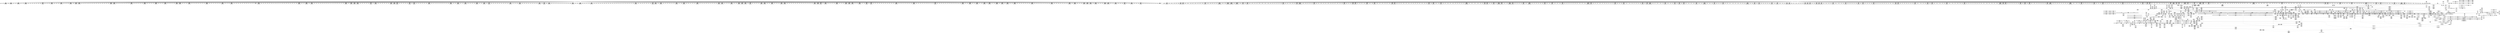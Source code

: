 digraph {
	CE0x529e2a0 [shape=record,shape=Mrecord,label="{CE0x529e2a0|_ret_%struct.task_struct*_%tmp4,_!dbg_!27714|./arch/x86/include/asm/current.h,14|*SummSink*}"]
	CE0x528e680 [shape=record,shape=Mrecord,label="{CE0x528e680|may_link:conv3|security/selinux/hooks.c,1776|*SummSource*}"]
	CE0x51e5320 [shape=record,shape=Mrecord,label="{CE0x51e5320|current_sid:bb|*SummSink*}"]
	CE0x526d0e0 [shape=record,shape=Mrecord,label="{CE0x526d0e0|56:_i8*,_:_CRE_580,581_}"]
	CE0x5272e90 [shape=record,shape=Mrecord,label="{CE0x5272e90|56:_i8*,_:_CRE_840,848_|*MultipleSource*|*LoadInst*|security/selinux/hooks.c,1770|security/selinux/hooks.c,1770}"]
	CE0x5268a60 [shape=record,shape=Mrecord,label="{CE0x5268a60|56:_i8*,_:_CRE_456,464_|*MultipleSource*|*LoadInst*|security/selinux/hooks.c,1770|security/selinux/hooks.c,1770}"]
	CE0x51f2f80 [shape=record,shape=Mrecord,label="{CE0x51f2f80|56:_i8*,_:_CRE_176,177_}"]
	CE0x51e8df0 [shape=record,shape=Mrecord,label="{CE0x51e8df0|56:_i8*,_:_CRE_294,295_}"]
	CE0x5263480 [shape=record,shape=Mrecord,label="{CE0x5263480|56:_i8*,_:_CRE_260,261_}"]
	CE0x527e4d0 [shape=record,shape=Mrecord,label="{CE0x527e4d0|28:_i32,_:_CRE_48,49_}"]
	CE0x52669a0 [shape=record,shape=Mrecord,label="{CE0x52669a0|56:_i8*,_:_CRE_310,311_}"]
	CE0x51e1ab0 [shape=record,shape=Mrecord,label="{CE0x51e1ab0|56:_i8*,_:_CRE_243,244_}"]
	CE0x5223450 [shape=record,shape=Mrecord,label="{CE0x5223450|56:_i8*,_:_CRE_597,598_}"]
	CE0x5292d20 [shape=record,shape=Mrecord,label="{CE0x5292d20|_ret_i32_%retval.0,_!dbg_!27728|security/selinux/avc.c,775|*SummSource*}"]
	CE0x5223e10 [shape=record,shape=Mrecord,label="{CE0x5223e10|56:_i8*,_:_CRE_609,610_}"]
	CE0x52298b0 [shape=record,shape=Mrecord,label="{CE0x52298b0|56:_i8*,_:_CRE_887,888_}"]
	CE0x5258c60 [shape=record,shape=Mrecord,label="{CE0x5258c60|104:_%struct.inode*,_:_CRE_209,210_}"]
	CE0x5268890 [shape=record,shape=Mrecord,label="{CE0x5268890|56:_i8*,_:_CRE_448,456_|*MultipleSource*|*LoadInst*|security/selinux/hooks.c,1770|security/selinux/hooks.c,1770}"]
	CE0x52978c0 [shape=record,shape=Mrecord,label="{CE0x52978c0|i64**_getelementptr_inbounds_(_4_x_i64*_,_4_x_i64*_*___llvm_gcda_edge_table220,_i64_0,_i64_0)|*Constant*|*SummSink*}"]
	CE0x51e0670 [shape=record,shape=Mrecord,label="{CE0x51e0670|_ret_i32_%tmp24,_!dbg_!27742|security/selinux/hooks.c,220|*SummSink*}"]
	CE0x525f500 [shape=record,shape=Mrecord,label="{CE0x525f500|i64**_getelementptr_inbounds_(_4_x_i64*_,_4_x_i64*_*___llvm_gcda_edge_table220,_i64_0,_i64_1)|*Constant*}"]
	CE0x5256ba0 [shape=record,shape=Mrecord,label="{CE0x5256ba0|104:_%struct.inode*,_:_CRE_183,184_}"]
	CE0x526d630 [shape=record,shape=Mrecord,label="{CE0x526d630|56:_i8*,_:_CRE_585,586_}"]
	CE0x52929e0 [shape=record,shape=Mrecord,label="{CE0x52929e0|avc_has_perm:auditdata|Function::avc_has_perm&Arg::auditdata::}"]
	CE0x51ee940 [shape=record,shape=Mrecord,label="{CE0x51ee940|may_link:dir|Function::may_link&Arg::dir::}"]
	CE0x5270880 [shape=record,shape=Mrecord,label="{CE0x5270880|56:_i8*,_:_CRE_664,672_|*MultipleSource*|*LoadInst*|security/selinux/hooks.c,1770|security/selinux/hooks.c,1770}"]
	CE0x51f6b30 [shape=record,shape=Mrecord,label="{CE0x51f6b30|56:_i8*,_:_CRE_553,554_}"]
	CE0x51e5be0 [shape=record,shape=Mrecord,label="{CE0x51e5be0|i64*_null|*Constant*}"]
	CE0x51e6870 [shape=record,shape=Mrecord,label="{CE0x51e6870|may_link:return|*SummSource*}"]
	CE0x52c18f0 [shape=record,shape=Mrecord,label="{CE0x52c18f0|i32_218|*Constant*|*SummSource*}"]
	CE0x52285c0 [shape=record,shape=Mrecord,label="{CE0x52285c0|56:_i8*,_:_CRE_869,870_}"]
	CE0x51f8f80 [shape=record,shape=Mrecord,label="{CE0x51f8f80|may_link:tmp11|security/selinux/hooks.c,1778}"]
	CE0x52ba360 [shape=record,shape=Mrecord,label="{CE0x52ba360|_call_void_mcount()_#3|*SummSource*}"]
	CE0x52231e0 [shape=record,shape=Mrecord,label="{CE0x52231e0|56:_i8*,_:_CRE_594,595_}"]
	CE0x5256480 [shape=record,shape=Mrecord,label="{CE0x5256480|104:_%struct.inode*,_:_CRE_177,178_}"]
	CE0x5231c60 [shape=record,shape=Mrecord,label="{CE0x5231c60|56:_i8*,_:_CRE_201,202_}"]
	CE0x5254930 [shape=record,shape=Mrecord,label="{CE0x5254930|104:_%struct.inode*,_:_CRE_154,155_}"]
	CE0x526fd80 [shape=record,shape=Mrecord,label="{CE0x526fd80|56:_i8*,_:_CRE_622,623_}"]
	CE0x51dfaa0 [shape=record,shape=Mrecord,label="{CE0x51dfaa0|i32_0|*Constant*|*SummSource*}"]
	CE0x5262490 [shape=record,shape=Mrecord,label="{CE0x5262490|56:_i8*,_:_CRE_245,246_}"]
	CE0x525c510 [shape=record,shape=Mrecord,label="{CE0x525c510|104:_%struct.inode*,_:_CRE_319,320_}"]
	CE0x526a640 [shape=record,shape=Mrecord,label="{CE0x526a640|56:_i8*,_:_CRE_508,512_|*MultipleSource*|*LoadInst*|security/selinux/hooks.c,1770|security/selinux/hooks.c,1770}"]
	CE0x5286eb0 [shape=record,shape=Mrecord,label="{CE0x5286eb0|GLOBAL:__llvm_gcov_global_state_pred221|Global_var:__llvm_gcov_global_state_pred221|*SummSink*}"]
	CE0x52b8df0 [shape=record,shape=Mrecord,label="{CE0x52b8df0|current_sid:tobool1|security/selinux/hooks.c,218|*SummSink*}"]
	CE0x52064a0 [shape=record,shape=Mrecord,label="{CE0x52064a0|current_sid:tmp12|security/selinux/hooks.c,218}"]
	CE0x52721e0 [shape=record,shape=Mrecord,label="{CE0x52721e0|56:_i8*,_:_CRE_776,792_|*MultipleSource*|*LoadInst*|security/selinux/hooks.c,1770|security/selinux/hooks.c,1770}"]
	CE0x52636a0 [shape=record,shape=Mrecord,label="{CE0x52636a0|56:_i8*,_:_CRE_262,263_}"]
	CE0x52320a0 [shape=record,shape=Mrecord,label="{CE0x52320a0|56:_i8*,_:_CRE_205,206_}"]
	CE0x528d190 [shape=record,shape=Mrecord,label="{CE0x528d190|i32_8388608|*Constant*|*SummSource*}"]
	CE0x522a240 [shape=record,shape=Mrecord,label="{CE0x522a240|56:_i8*,_:_CRE_896,897_}"]
	CE0x528e340 [shape=record,shape=Mrecord,label="{CE0x528e340|i32_3|*Constant*}"]
	CE0x5221710 [shape=record,shape=Mrecord,label="{CE0x5221710|56:_i8*,_:_CRE_561,562_}"]
	CE0x522c770 [shape=record,shape=Mrecord,label="{CE0x522c770|56:_i8*,_:_CRE_892,893_}"]
	CE0x51e27c0 [shape=record,shape=Mrecord,label="{CE0x51e27c0|56:_i8*,_:_CRE_156,157_}"]
	CE0x5255b00 [shape=record,shape=Mrecord,label="{CE0x5255b00|104:_%struct.inode*,_:_CRE_169,170_}"]
	CE0x52a9dc0 [shape=record,shape=Mrecord,label="{CE0x52a9dc0|i8*_getelementptr_inbounds_(_9_x_i8_,_9_x_i8_*___func__.may_link,_i32_0,_i32_0)|*Constant*}"]
	CE0x52c2cd0 [shape=record,shape=Mrecord,label="{CE0x52c2cd0|i8_1|*Constant*}"]
	CE0x51ed820 [shape=record,shape=Mrecord,label="{CE0x51ed820|i32_2|*Constant*|*SummSource*}"]
	CE0x522ded0 [shape=record,shape=Mrecord,label="{CE0x522ded0|56:_i8*,_:_CRE_914,915_}"]
	CE0x5285440 [shape=record,shape=Mrecord,label="{CE0x5285440|may_link:tmp18|security/selinux/hooks.c,1789|*SummSource*}"]
	CE0x52823e0 [shape=record,shape=Mrecord,label="{CE0x52823e0|28:_i32,_:_CRE_106,107_}"]
	CE0x522c330 [shape=record,shape=Mrecord,label="{CE0x522c330|56:_i8*,_:_CRE_927,928_}"]
	CE0x52b6910 [shape=record,shape=Mrecord,label="{CE0x52b6910|current_sid:tmp3|*SummSource*}"]
	CE0x5258410 [shape=record,shape=Mrecord,label="{CE0x5258410|104:_%struct.inode*,_:_CRE_202,203_}"]
	CE0x51f1b50 [shape=record,shape=Mrecord,label="{CE0x51f1b50|56:_i8*,_:_CRE_157,158_}"]
	CE0x5e31060 [shape=record,shape=Mrecord,label="{CE0x5e31060|selinux_inode_rmdir:call|security/selinux/hooks.c,2789|*SummSink*}"]
	CE0x52849d0 [shape=record,shape=Mrecord,label="{CE0x52849d0|may_link:tmp9|security/selinux/hooks.c,1778}"]
	CE0x52b8650 [shape=record,shape=Mrecord,label="{CE0x52b8650|may_link:sclass|security/selinux/hooks.c,1797|*SummSink*}"]
	CE0x528ef30 [shape=record,shape=Mrecord,label="{CE0x528ef30|may_link:tmp6|security/selinux/hooks.c,1770|*SummSink*}"]
	CE0x525f220 [shape=record,shape=Mrecord,label="{CE0x525f220|__llvm_gcov_indirect_counter_increment:counters|Function::__llvm_gcov_indirect_counter_increment&Arg::counters::}"]
	CE0x526d410 [shape=record,shape=Mrecord,label="{CE0x526d410|56:_i8*,_:_CRE_583,584_}"]
	CE0x52f6e60 [shape=record,shape=Mrecord,label="{CE0x52f6e60|i64*_getelementptr_inbounds_(_2_x_i64_,_2_x_i64_*___llvm_gcov_ctr98,_i64_0,_i64_1)|*Constant*|*SummSink*}"]
	CE0x52a72d0 [shape=record,shape=Mrecord,label="{CE0x52a72d0|GLOBAL:printk|*Constant*|*SummSource*}"]
	CE0x5273cb0 [shape=record,shape=Mrecord,label="{CE0x5273cb0|56:_i8*,_:_CRE_872,873_}"]
	CE0x52691a0 [shape=record,shape=Mrecord,label="{CE0x52691a0|56:_i8*,_:_CRE_475,476_}"]
	CE0x522dfe0 [shape=record,shape=Mrecord,label="{CE0x522dfe0|56:_i8*,_:_CRE_915,916_}"]
	CE0x5254800 [shape=record,shape=Mrecord,label="{CE0x5254800|104:_%struct.inode*,_:_CRE_153,154_}"]
	CE0x526b620 [shape=record,shape=Mrecord,label="{CE0x526b620|56:_i8*,_:_CRE_556,557_}"]
	CE0x527f5e0 [shape=record,shape=Mrecord,label="{CE0x527f5e0|28:_i32,_:_CRE_64,65_}"]
	CE0x5266230 [shape=record,shape=Mrecord,label="{CE0x5266230|56:_i8*,_:_CRE_303,304_}"]
	CE0x5297e00 [shape=record,shape=Mrecord,label="{CE0x5297e00|i64*_getelementptr_inbounds_(_14_x_i64_,_14_x_i64_*___llvm_gcov_ctr219,_i64_0,_i64_11)|*Constant*|*SummSink*}"]
	CE0x51def90 [shape=record,shape=Mrecord,label="{CE0x51def90|56:_i8*,_:_CRE_203,204_}"]
	CE0x5270a50 [shape=record,shape=Mrecord,label="{CE0x5270a50|56:_i8*,_:_CRE_672,680_|*MultipleSource*|*LoadInst*|security/selinux/hooks.c,1770|security/selinux/hooks.c,1770}"]
	CE0x51f8b10 [shape=record,shape=Mrecord,label="{CE0x51f8b10|56:_i8*,_:_CRE_150,151_}"]
	CE0x526fc70 [shape=record,shape=Mrecord,label="{CE0x526fc70|56:_i8*,_:_CRE_621,622_}"]
	CE0x5284960 [shape=record,shape=Mrecord,label="{CE0x5284960|may_link:tmp7|security/selinux/hooks.c,1777|*SummSource*}"]
	CE0x5280de0 [shape=record,shape=Mrecord,label="{CE0x5280de0|28:_i32,_:_CRE_88,89_}"]
	CE0x5288a40 [shape=record,shape=Mrecord,label="{CE0x5288a40|i64_2|*Constant*|*SummSink*}"]
	CE0x528ff50 [shape=record,shape=Mrecord,label="{CE0x528ff50|GLOBAL:__llvm_gcov_ctr219|Global_var:__llvm_gcov_ctr219}"]
	CE0x51d9c60 [shape=record,shape=Mrecord,label="{CE0x51d9c60|may_link:sw.bb}"]
	CE0x52b7930 [shape=record,shape=Mrecord,label="{CE0x52b7930|current_sid:tmp12|security/selinux/hooks.c,218|*SummSource*}"]
	CE0x527b460 [shape=record,shape=Mrecord,label="{CE0x527b460|56:_i8*,_:_CRE_988,992_|*MultipleSource*|*LoadInst*|security/selinux/hooks.c,1770|security/selinux/hooks.c,1770}"]
	CE0x5258ec0 [shape=record,shape=Mrecord,label="{CE0x5258ec0|104:_%struct.inode*,_:_CRE_211,212_}"]
	CE0x528b390 [shape=record,shape=Mrecord,label="{CE0x528b390|i8_10|*Constant*|*SummSink*}"]
	CE0x51e1240 [shape=record,shape=Mrecord,label="{CE0x51e1240|56:_i8*,_:_CRE_224,232_|*MultipleSource*|Function::may_link&Arg::dir::|Function::selinux_inode_rmdir&Arg::dir::|security/selinux/hooks.c,1769}"]
	CE0x51e3560 [shape=record,shape=Mrecord,label="{CE0x51e3560|may_link:dentry|Function::may_link&Arg::dentry::|*SummSink*}"]
	CE0x51f83f0 [shape=record,shape=Mrecord,label="{CE0x51f83f0|56:_i8*,_:_CRE_141,142_}"]
	CE0x526ffa0 [shape=record,shape=Mrecord,label="{CE0x526ffa0|56:_i8*,_:_CRE_864,865_}"]
	CE0x51ddeb0 [shape=record,shape=Mrecord,label="{CE0x51ddeb0|COLLAPSED:_GIRE_selinux_xfrm_refcount_global_%struct.atomic_t_zeroinitializer,_align_4:_elem_0:default:}"]
	CE0x52b8be0 [shape=record,shape=Mrecord,label="{CE0x52b8be0|current_sid:tmp8|security/selinux/hooks.c,218|*SummSink*}"]
	CE0x6e35b90 [shape=record,shape=Mrecord,label="{CE0x6e35b90|selinux_inode_rmdir:tmp2|*SummSource*}"]
	CE0x529dcd0 [shape=record,shape=Mrecord,label="{CE0x529dcd0|get_current:entry}"]
	CE0x525d700 [shape=record,shape=Mrecord,label="{CE0x525d700|56:_i8*,_:_CRE_16,24_|*MultipleSource*|*LoadInst*|security/selinux/hooks.c,1770|security/selinux/hooks.c,1770}"]
	CE0x522cee0 [shape=record,shape=Mrecord,label="{CE0x522cee0|56:_i8*,_:_CRE_899,900_}"]
	CE0x5222a90 [shape=record,shape=Mrecord,label="{CE0x5222a90|56:_i8*,_:_CRE_585,586_}"]
	CE0x5231f90 [shape=record,shape=Mrecord,label="{CE0x5231f90|56:_i8*,_:_CRE_204,205_}"]
	CE0x528f990 [shape=record,shape=Mrecord,label="{CE0x528f990|may_link:tmp8|security/selinux/hooks.c,1778|*SummSink*}"]
	CE0x527f0e0 [shape=record,shape=Mrecord,label="{CE0x527f0e0|28:_i32,_:_CRE_59,60_}"]
	CE0x51ed6b0 [shape=record,shape=Mrecord,label="{CE0x51ed6b0|i32_2|*Constant*}"]
	CE0x5257f50 [shape=record,shape=Mrecord,label="{CE0x5257f50|104:_%struct.inode*,_:_CRE_198,199_}"]
	CE0x52bb760 [shape=record,shape=Mrecord,label="{CE0x52bb760|i64*_getelementptr_inbounds_(_14_x_i64_,_14_x_i64_*___llvm_gcov_ctr219,_i64_0,_i64_13)|*Constant*}"]
	CE0x52bdc30 [shape=record,shape=Mrecord,label="{CE0x52bdc30|current_sid:land.lhs.true}"]
	CE0x5201360 [shape=record,shape=Mrecord,label="{CE0x5201360|i64*_getelementptr_inbounds_(_14_x_i64_,_14_x_i64_*___llvm_gcov_ctr219,_i64_0,_i64_0)|*Constant*|*SummSink*}"]
	CE0x52922e0 [shape=record,shape=Mrecord,label="{CE0x52922e0|avc_has_perm:tclass|Function::avc_has_perm&Arg::tclass::|*SummSink*}"]
	CE0x524da80 [shape=record,shape=Mrecord,label="{CE0x524da80|current_sid:tmp1|*SummSource*}"]
	CE0x524f960 [shape=record,shape=Mrecord,label="{CE0x524f960|current_sid:tmp1|*SummSink*}"]
	CE0x520dac0 [shape=record,shape=Mrecord,label="{CE0x520dac0|56:_i8*,_:_CRE_171,172_}"]
	CE0x52962a0 [shape=record,shape=Mrecord,label="{CE0x52962a0|may_link:tmp16|security/selinux/hooks.c,1786}"]
	CE0x51f55f0 [shape=record,shape=Mrecord,label="{CE0x51f55f0|56:_i8*,_:_CRE_486,487_}"]
	CE0x5211cf0 [shape=record,shape=Mrecord,label="{CE0x5211cf0|56:_i8*,_:_CRE_272,273_}"]
	CE0x526f830 [shape=record,shape=Mrecord,label="{CE0x526f830|56:_i8*,_:_CRE_617,618_}"]
	CE0x525b3a0 [shape=record,shape=Mrecord,label="{CE0x525b3a0|104:_%struct.inode*,_:_CRE_305,306_}"]
	CE0x5280ae0 [shape=record,shape=Mrecord,label="{CE0x5280ae0|28:_i32,_:_CRE_85,86_}"]
	CE0x5299980 [shape=record,shape=Mrecord,label="{CE0x5299980|i64**_getelementptr_inbounds_(_4_x_i64*_,_4_x_i64*_*___llvm_gcda_edge_table220,_i64_0,_i64_3)|*Constant*}"]
	CE0x52833d0 [shape=record,shape=Mrecord,label="{CE0x52833d0|28:_i32,_:_CRE_128,136_|*MultipleSource*|security/selinux/hooks.c,1777|*LoadInst*|security/selinux/hooks.c,1769|security/selinux/hooks.c,1769}"]
	CE0x52699e0 [shape=record,shape=Mrecord,label="{CE0x52699e0|56:_i8*,_:_CRE_483,484_}"]
	CE0x51f67b0 [shape=record,shape=Mrecord,label="{CE0x51f67b0|56:_i8*,_:_CRE_544,552_|*MultipleSource*|Function::may_link&Arg::dir::|Function::selinux_inode_rmdir&Arg::dir::|security/selinux/hooks.c,1769}"]
	CE0x5229f10 [shape=record,shape=Mrecord,label="{CE0x5229f10|56:_i8*,_:_CRE_893,894_}"]
	CE0x5225a60 [shape=record,shape=Mrecord,label="{CE0x5225a60|56:_i8*,_:_CRE_696,704_|*MultipleSource*|Function::may_link&Arg::dir::|Function::selinux_inode_rmdir&Arg::dir::|security/selinux/hooks.c,1769}"]
	CE0x522ecf0 [shape=record,shape=Mrecord,label="{CE0x522ecf0|56:_i8*,_:_CRE_982,983_}"]
	CE0x528d430 [shape=record,shape=Mrecord,label="{CE0x528d430|may_link:conv|security/selinux/hooks.c,1776}"]
	CE0x51ee540 [shape=record,shape=Mrecord,label="{CE0x51ee540|56:_i8*,_:_CRE_136,137_}"]
	CE0x51d9da0 [shape=record,shape=Mrecord,label="{CE0x51d9da0|may_link:sw.bb|*SummSource*}"]
	CE0x51f8310 [shape=record,shape=Mrecord,label="{CE0x51f8310|56:_i8*,_:_CRE_139,140_}"]
	CE0x5273ba0 [shape=record,shape=Mrecord,label="{CE0x5273ba0|56:_i8*,_:_CRE_871,872_}"]
	CE0x530a8e0 [shape=record,shape=Mrecord,label="{CE0x530a8e0|_call_void_mcount()_#3|*SummSink*}"]
	CE0x5264140 [shape=record,shape=Mrecord,label="{CE0x5264140|56:_i8*,_:_CRE_272,273_}"]
	CE0x5273dc0 [shape=record,shape=Mrecord,label="{CE0x5273dc0|56:_i8*,_:_CRE_873,874_}"]
	CE0x520fbd0 [shape=record,shape=Mrecord,label="{CE0x520fbd0|current_sid:tmp}"]
	CE0x52fe190 [shape=record,shape=Mrecord,label="{CE0x52fe190|get_current:tmp}"]
	CE0x522b890 [shape=record,shape=Mrecord,label="{CE0x522b890|56:_i8*,_:_CRE_917,918_}"]
	CE0x52c2440 [shape=record,shape=Mrecord,label="{CE0x52c2440|current_sid:tmp15|security/selinux/hooks.c,218|*SummSource*}"]
	CE0x528f3a0 [shape=record,shape=Mrecord,label="{CE0x528f3a0|may_link:type|security/selinux/hooks.c,1772|*SummSource*}"]
	CE0x5253950 [shape=record,shape=Mrecord,label="{CE0x5253950|104:_%struct.inode*,_:_CRE_112,144_|*MultipleSource*|security/selinux/hooks.c,1770|Function::may_link&Arg::dentry::|Function::selinux_inode_rmdir&Arg::dentry::}"]
	CE0x5265460 [shape=record,shape=Mrecord,label="{CE0x5265460|56:_i8*,_:_CRE_290,291_}"]
	CE0x52888c0 [shape=record,shape=Mrecord,label="{CE0x52888c0|i64_2|*Constant*|*SummSource*}"]
	CE0x52235f0 [shape=record,shape=Mrecord,label="{CE0x52235f0|56:_i8*,_:_CRE_599,600_}"]
	CE0x525f760 [shape=record,shape=Mrecord,label="{CE0x525f760|__llvm_gcov_indirect_counter_increment:counters|Function::__llvm_gcov_indirect_counter_increment&Arg::counters::|*SummSource*}"]
	CE0x51e8770 [shape=record,shape=Mrecord,label="{CE0x51e8770|56:_i8*,_:_CRE_286,287_}"]
	CE0x5260d80 [shape=record,shape=Mrecord,label="{CE0x5260d80|0:_i32,_4:_i32,_8:_i32,_12:_i32,_:_CMRE_4,8_|*MultipleSource*|security/selinux/hooks.c,218|security/selinux/hooks.c,218|security/selinux/hooks.c,220}"]
	CE0x525c180 [shape=record,shape=Mrecord,label="{CE0x525c180|104:_%struct.inode*,_:_CRE_316,317_}"]
	CE0x52582e0 [shape=record,shape=Mrecord,label="{CE0x52582e0|104:_%struct.inode*,_:_CRE_201,202_}"]
	CE0x520d9f0 [shape=record,shape=Mrecord,label="{CE0x520d9f0|56:_i8*,_:_CRE_170,171_}"]
	CE0x52341d0 [shape=record,shape=Mrecord,label="{CE0x52341d0|may_link:tmp14|security/selinux/hooks.c,1783|*SummSink*}"]
	CE0x51fa040 [shape=record,shape=Mrecord,label="{CE0x51fa040|_call_void_mcount()_#3}"]
	CE0x5256f30 [shape=record,shape=Mrecord,label="{CE0x5256f30|104:_%struct.inode*,_:_CRE_186,187_}"]
	CE0x5279b60 [shape=record,shape=Mrecord,label="{CE0x5279b60|56:_i8*,_:_CRE_931,932_}"]
	CE0x5213830 [shape=record,shape=Mrecord,label="{CE0x5213830|56:_i8*,_:_CRE_104,112_|*MultipleSource*|Function::may_link&Arg::dir::|Function::selinux_inode_rmdir&Arg::dir::|security/selinux/hooks.c,1769}"]
	CE0x520e2e0 [shape=record,shape=Mrecord,label="{CE0x520e2e0|56:_i8*,_:_CRE_181,182_}"]
	CE0x51f1c60 [shape=record,shape=Mrecord,label="{CE0x51f1c60|56:_i8*,_:_CRE_158,159_}"]
	CE0x5205fa0 [shape=record,shape=Mrecord,label="{CE0x5205fa0|current_sid:tmp11|security/selinux/hooks.c,218}"]
	CE0x529b220 [shape=record,shape=Mrecord,label="{CE0x529b220|i64*_getelementptr_inbounds_(_11_x_i64_,_11_x_i64_*___llvm_gcov_ctr125,_i64_0,_i64_9)|*Constant*|*SummSource*}"]
	CE0x52bab40 [shape=record,shape=Mrecord,label="{CE0x52bab40|may_link:call11|security/selinux/hooks.c,1797|*SummSink*}"]
	CE0x5270df0 [shape=record,shape=Mrecord,label="{CE0x5270df0|56:_i8*,_:_CRE_684,688_|*MultipleSource*|*LoadInst*|security/selinux/hooks.c,1770|security/selinux/hooks.c,1770}"]
	CE0x5267840 [shape=record,shape=Mrecord,label="{CE0x5267840|56:_i8*,_:_CRE_376,384_|*MultipleSource*|*LoadInst*|security/selinux/hooks.c,1770|security/selinux/hooks.c,1770}"]
	CE0x526deb0 [shape=record,shape=Mrecord,label="{CE0x526deb0|56:_i8*,_:_CRE_593,594_}"]
	CE0x52232b0 [shape=record,shape=Mrecord,label="{CE0x52232b0|56:_i8*,_:_CRE_595,596_}"]
	CE0x526e840 [shape=record,shape=Mrecord,label="{CE0x526e840|56:_i8*,_:_CRE_602,603_}"]
	CE0x51e5280 [shape=record,shape=Mrecord,label="{CE0x51e5280|current_sid:bb|*SummSource*}"]
	CE0x5208040 [shape=record,shape=Mrecord,label="{CE0x5208040|%struct.task_struct*_(%struct.task_struct**)*_asm_movq_%gs:$_1:P_,$0_,_r,im,_dirflag_,_fpsr_,_flags_|*SummSink*}"]
	CE0x5267a10 [shape=record,shape=Mrecord,label="{CE0x5267a10|56:_i8*,_:_CRE_384,388_|*MultipleSource*|*LoadInst*|security/selinux/hooks.c,1770|security/selinux/hooks.c,1770}"]
	CE0x51e7b50 [shape=record,shape=Mrecord,label="{CE0x51e7b50|56:_i8*,_:_CRE_936,944_|*MultipleSource*|Function::may_link&Arg::dir::|Function::selinux_inode_rmdir&Arg::dir::|security/selinux/hooks.c,1769}"]
	CE0x52809e0 [shape=record,shape=Mrecord,label="{CE0x52809e0|28:_i32,_:_CRE_84,85_}"]
	CE0x51fa540 [shape=record,shape=Mrecord,label="{CE0x51fa540|current_sid:tmp5|security/selinux/hooks.c,218}"]
	CE0x528f430 [shape=record,shape=Mrecord,label="{CE0x528f430|may_link:type|security/selinux/hooks.c,1772|*SummSink*}"]
	CE0x5230e90 [shape=record,shape=Mrecord,label="{CE0x5230e90|56:_i8*,_:_CRE_188,189_}"]
	CE0x529cc90 [shape=record,shape=Mrecord,label="{CE0x529cc90|current_sid:tmp20|security/selinux/hooks.c,218|*SummSink*}"]
	CE0x5252480 [shape=record,shape=Mrecord,label="{CE0x5252480|104:_%struct.inode*,_:_CRE_48,52_|*MultipleSource*|security/selinux/hooks.c,1770|Function::may_link&Arg::dentry::|Function::selinux_inode_rmdir&Arg::dentry::}"]
	CE0x527b350 [shape=record,shape=Mrecord,label="{CE0x527b350|56:_i8*,_:_CRE_984,988_|*MultipleSource*|*LoadInst*|security/selinux/hooks.c,1770|security/selinux/hooks.c,1770}"]
	CE0x522abd0 [shape=record,shape=Mrecord,label="{CE0x522abd0|56:_i8*,_:_CRE_905,906_}"]
	CE0x5257830 [shape=record,shape=Mrecord,label="{CE0x5257830|104:_%struct.inode*,_:_CRE_192,193_}"]
	CE0x5291bc0 [shape=record,shape=Mrecord,label="{CE0x5291bc0|i16_7|*Constant*}"]
	CE0x520fcb0 [shape=record,shape=Mrecord,label="{CE0x520fcb0|current_sid:tmp|*SummSource*}"]
	CE0x527ad30 [shape=record,shape=Mrecord,label="{CE0x527ad30|56:_i8*,_:_CRE_979,980_}"]
	CE0x51db170 [shape=record,shape=Mrecord,label="{CE0x51db170|selinux_inode_rmdir:entry|*SummSource*}"]
	CE0x522e7b0 [shape=record,shape=Mrecord,label="{CE0x522e7b0|56:_i8*,_:_CRE_977,978_}"]
	CE0x52822d0 [shape=record,shape=Mrecord,label="{CE0x52822d0|28:_i32,_:_CRE_105,106_}"]
	CE0x5251d00 [shape=record,shape=Mrecord,label="{CE0x5251d00|104:_%struct.inode*,_:_CRE_16,24_|*MultipleSource*|security/selinux/hooks.c,1770|Function::may_link&Arg::dentry::|Function::selinux_inode_rmdir&Arg::dentry::}"]
	CE0x5222410 [shape=record,shape=Mrecord,label="{CE0x5222410|56:_i8*,_:_CRE_577,578_}"]
	CE0x52258a0 [shape=record,shape=Mrecord,label="{CE0x52258a0|56:_i8*,_:_CRE_688,692_|*MultipleSource*|Function::may_link&Arg::dir::|Function::selinux_inode_rmdir&Arg::dir::|security/selinux/hooks.c,1769}"]
	CE0x529f1c0 [shape=record,shape=Mrecord,label="{CE0x529f1c0|i32_22|*Constant*}"]
	CE0x52fdf00 [shape=record,shape=Mrecord,label="{CE0x52fdf00|get_current:tmp2|*SummSource*}"]
	CE0x51eb600 [shape=record,shape=Mrecord,label="{CE0x51eb600|i64_1|*Constant*}"]
	CE0x5234d40 [shape=record,shape=Mrecord,label="{CE0x5234d40|56:_i8*,_:_CRE_104,112_|*MultipleSource*|*LoadInst*|security/selinux/hooks.c,1770|security/selinux/hooks.c,1770}"]
	CE0x522bcd0 [shape=record,shape=Mrecord,label="{CE0x522bcd0|56:_i8*,_:_CRE_921,922_}"]
	CE0x527dd30 [shape=record,shape=Mrecord,label="{CE0x527dd30|28:_i32,_:_CRE_28,32_|*MultipleSource*|security/selinux/hooks.c,1777|*LoadInst*|security/selinux/hooks.c,1769|security/selinux/hooks.c,1769}"]
	CE0x5266010 [shape=record,shape=Mrecord,label="{CE0x5266010|56:_i8*,_:_CRE_301,302_}"]
	CE0x5222d00 [shape=record,shape=Mrecord,label="{CE0x5222d00|56:_i8*,_:_CRE_588,589_}"]
	CE0x51e85d0 [shape=record,shape=Mrecord,label="{CE0x51e85d0|56:_i8*,_:_CRE_284,285_}"]
	CE0x522c660 [shape=record,shape=Mrecord,label="{CE0x522c660|56:_i8*,_:_CRE_930,931_}"]
	CE0x5274860 [shape=record,shape=Mrecord,label="{CE0x5274860|56:_i8*,_:_CRE_883,884_}"]
	CE0x52818e0 [shape=record,shape=Mrecord,label="{CE0x52818e0|28:_i32,_:_CRE_99,100_}"]
	CE0x527d730 [shape=record,shape=Mrecord,label="{CE0x527d730|28:_i32,_:_CRE_19,20_}"]
	CE0x529db40 [shape=record,shape=Mrecord,label="{CE0x529db40|GLOBAL:get_current|*Constant*|*SummSink*}"]
	CE0x5265bd0 [shape=record,shape=Mrecord,label="{CE0x5265bd0|56:_i8*,_:_CRE_297,298_}"]
	CE0x527bb20 [shape=record,shape=Mrecord,label="{CE0x527bb20|may_link:tmp5|security/selinux/hooks.c,1770|*SummSource*}"]
	CE0x5273a90 [shape=record,shape=Mrecord,label="{CE0x5273a90|56:_i8*,_:_CRE_870,871_}"]
	CE0x5208ce0 [shape=record,shape=Mrecord,label="{CE0x5208ce0|current_sid:tmp9|security/selinux/hooks.c,218}"]
	CE0x5273230 [shape=record,shape=Mrecord,label="{CE0x5273230|56:_i8*,_:_CRE_856,864_|*MultipleSource*|*LoadInst*|security/selinux/hooks.c,1770|security/selinux/hooks.c,1770}"]
	CE0x529dee0 [shape=record,shape=Mrecord,label="{CE0x529dee0|get_current:entry|*SummSink*}"]
	CE0x52130b0 [shape=record,shape=Mrecord,label="{CE0x52130b0|i64_3|*Constant*|*SummSource*}"]
	CE0x5253f70 [shape=record,shape=Mrecord,label="{CE0x5253f70|104:_%struct.inode*,_:_CRE_146,147_}"]
	CE0x5e30f20 [shape=record,shape=Mrecord,label="{CE0x5e30f20|selinux_inode_rmdir:call|security/selinux/hooks.c,2789}"]
	CE0x51ee780 [shape=record,shape=Mrecord,label="{CE0x51ee780|may_link:entry|*SummSource*}"]
	CE0x52babb0 [shape=record,shape=Mrecord,label="{CE0x52babb0|may_link:retval.0}"]
	CE0x525a8d0 [shape=record,shape=Mrecord,label="{CE0x525a8d0|104:_%struct.inode*,_:_CRE_272,280_|*MultipleSource*|security/selinux/hooks.c,1770|Function::may_link&Arg::dentry::|Function::selinux_inode_rmdir&Arg::dentry::}"]
	CE0x528e9a0 [shape=record,shape=Mrecord,label="{CE0x528e9a0|i32_3|*Constant*|*SummSource*}"]
	CE0x5228ae0 [shape=record,shape=Mrecord,label="{CE0x5228ae0|56:_i8*,_:_CRE_874,875_}"]
	CE0x5230100 [shape=record,shape=Mrecord,label="{CE0x5230100|56:_i8*,_:_CRE_56,64_|*MultipleSource*|*LoadInst*|security/selinux/hooks.c,1770|security/selinux/hooks.c,1770}"]
	CE0x525dde0 [shape=record,shape=Mrecord,label="{CE0x525dde0|i32_5|*Constant*|*SummSink*}"]
	CE0x5280ee0 [shape=record,shape=Mrecord,label="{CE0x5280ee0|28:_i32,_:_CRE_89,90_}"]
	CE0x51f3800 [shape=record,shape=Mrecord,label="{CE0x51f3800|56:_i8*,_:_CRE_184,185_}"]
	CE0x528f020 [shape=record,shape=Mrecord,label="{CE0x528f020|may_link:type|security/selinux/hooks.c,1772}"]
	CE0x529b420 [shape=record,shape=Mrecord,label="{CE0x529b420|current_sid:tmp17|security/selinux/hooks.c,218}"]
	CE0x51de910 [shape=record,shape=Mrecord,label="{CE0x51de910|56:_i8*,_:_CRE_195,196_}"]
	CE0x51e6bd0 [shape=record,shape=Mrecord,label="{CE0x51e6bd0|__llvm_gcov_indirect_counter_increment:tmp2|*SummSource*}"]
	CE0x51e73b0 [shape=record,shape=Mrecord,label="{CE0x51e73b0|current_sid:tobool|security/selinux/hooks.c,218|*SummSource*}"]
	CE0x5205120 [shape=record,shape=Mrecord,label="{CE0x5205120|selinux_inode_rmdir:dentry|Function::selinux_inode_rmdir&Arg::dentry::|*SummSource*}"]
	CE0x52040a0 [shape=record,shape=Mrecord,label="{CE0x52040a0|56:_i8*,_:_CRE_24,32_|*MultipleSource*|Function::may_link&Arg::dir::|Function::selinux_inode_rmdir&Arg::dir::|security/selinux/hooks.c,1769}"]
	CE0x52915c0 [shape=record,shape=Mrecord,label="{CE0x52915c0|avc_has_perm:ssid|Function::avc_has_perm&Arg::ssid::|*SummSource*}"]
	CE0x525e940 [shape=record,shape=Mrecord,label="{CE0x525e940|GLOBAL:__llvm_gcov_indirect_counter_increment|*Constant*|*SummSource*}"]
	CE0x5264030 [shape=record,shape=Mrecord,label="{CE0x5264030|56:_i8*,_:_CRE_271,272_}"]
	CE0x5296ce0 [shape=record,shape=Mrecord,label="{CE0x5296ce0|_call_void___llvm_gcov_indirect_counter_increment(i32*___llvm_gcov_global_state_pred221,_i64**_getelementptr_inbounds_(_4_x_i64*_,_4_x_i64*_*___llvm_gcda_edge_table220,_i64_0,_i64_3)),_!dbg_!27747|security/selinux/hooks.c,1789}"]
	CE0x52272e0 [shape=record,shape=Mrecord,label="{CE0x52272e0|56:_i8*,_:_CRE_816,824_|*MultipleSource*|Function::may_link&Arg::dir::|Function::selinux_inode_rmdir&Arg::dir::|security/selinux/hooks.c,1769}"]
	CE0x522ddc0 [shape=record,shape=Mrecord,label="{CE0x522ddc0|56:_i8*,_:_CRE_913,914_}"]
	CE0x520e070 [shape=record,shape=Mrecord,label="{CE0x520e070|56:_i8*,_:_CRE_178,179_}"]
	CE0x52b75b0 [shape=record,shape=Mrecord,label="{CE0x52b75b0|__llvm_gcov_indirect_counter_increment:tmp5}"]
	CE0x51e1ed0 [shape=record,shape=Mrecord,label="{CE0x51e1ed0|56:_i8*,_:_CRE_249,250_}"]
	CE0x5296230 [shape=record,shape=Mrecord,label="{CE0x5296230|i64*_getelementptr_inbounds_(_14_x_i64_,_14_x_i64_*___llvm_gcov_ctr219,_i64_0,_i64_9)|*Constant*|*SummSink*}"]
	CE0x527cbd0 [shape=record,shape=Mrecord,label="{CE0x527cbd0|may_link:tmp7|security/selinux/hooks.c,1777|*SummSink*}"]
	CE0x51eb460 [shape=record,shape=Mrecord,label="{CE0x51eb460|i64*_getelementptr_inbounds_(_2_x_i64_,_2_x_i64_*___llvm_gcov_ctr225,_i64_0,_i64_0)|*Constant*|*SummSource*}"]
	CE0x520e3b0 [shape=record,shape=Mrecord,label="{CE0x520e3b0|56:_i8*,_:_CRE_182,183_}"]
	CE0x528fb10 [shape=record,shape=Mrecord,label="{CE0x528fb10|i64_0|*Constant*}"]
	CE0x52270e0 [shape=record,shape=Mrecord,label="{CE0x52270e0|56:_i8*,_:_CRE_808,816_|*MultipleSource*|Function::may_link&Arg::dir::|Function::selinux_inode_rmdir&Arg::dir::|security/selinux/hooks.c,1769}"]
	CE0x5285d20 [shape=record,shape=Mrecord,label="{CE0x5285d20|may_link:tmp19|security/selinux/hooks.c,1789|*SummSink*}"]
	CE0x5235c10 [shape=record,shape=Mrecord,label="{CE0x5235c10|56:_i8*,_:_CRE_143,144_}"]
	CE0x5229ad0 [shape=record,shape=Mrecord,label="{CE0x5229ad0|56:_i8*,_:_CRE_889,890_}"]
	CE0x526c860 [shape=record,shape=Mrecord,label="{CE0x526c860|56:_i8*,_:_CRE_572,573_}"]
	CE0x5228bf0 [shape=record,shape=Mrecord,label="{CE0x5228bf0|56:_i8*,_:_CRE_875,876_}"]
	CE0x5203770 [shape=record,shape=Mrecord,label="{CE0x5203770|GLOBAL:current_sid|*Constant*|*SummSink*}"]
	CE0x5296d50 [shape=record,shape=Mrecord,label="{CE0x5296d50|may_link:tmp17|security/selinux/hooks.c,1786|*SummSource*}"]
	CE0x526dda0 [shape=record,shape=Mrecord,label="{CE0x526dda0|56:_i8*,_:_CRE_592,593_}"]
	CE0x525d600 [shape=record,shape=Mrecord,label="{CE0x525d600|56:_i8*,_:_CRE_12,16_|*MultipleSource*|*LoadInst*|security/selinux/hooks.c,1770|security/selinux/hooks.c,1770}"]
	CE0x5292ee0 [shape=record,shape=Mrecord,label="{CE0x5292ee0|_ret_i32_%retval.0,_!dbg_!27728|security/selinux/avc.c,775|*SummSink*}"]
	CE0x5279a50 [shape=record,shape=Mrecord,label="{CE0x5279a50|56:_i8*,_:_CRE_930,931_}"]
	CE0x52bc570 [shape=record,shape=Mrecord,label="{CE0x52bc570|current_sid:do.body|*SummSource*}"]
	CE0x5227ae0 [shape=record,shape=Mrecord,label="{CE0x5227ae0|56:_i8*,_:_CRE_848,856_|*MultipleSource*|Function::may_link&Arg::dir::|Function::selinux_inode_rmdir&Arg::dir::|security/selinux/hooks.c,1769}"]
	"CONST[source:0(mediator),value:2(dynamic)][purpose:{subject}]"
	CE0x5234020 [shape=record,shape=Mrecord,label="{CE0x5234020|__llvm_gcov_indirect_counter_increment:bb|*SummSink*}"]
	CE0x5252fc0 [shape=record,shape=Mrecord,label="{CE0x5252fc0|104:_%struct.inode*,_:_CRE_90,91_}"]
	CE0x52a8430 [shape=record,shape=Mrecord,label="{CE0x52a8430|i32_16777216|*Constant*|*SummSource*}"]
	CE0x51f5ef0 [shape=record,shape=Mrecord,label="{CE0x51f5ef0|56:_i8*,_:_CRE_512,520_|*MultipleSource*|Function::may_link&Arg::dir::|Function::selinux_inode_rmdir&Arg::dir::|security/selinux/hooks.c,1769}"]
	CE0x5266f40 [shape=record,shape=Mrecord,label="{CE0x5266f40|56:_i8*,_:_CRE_328,336_|*MultipleSource*|*LoadInst*|security/selinux/hooks.c,1770|security/selinux/hooks.c,1770}"]
	CE0x5213680 [shape=record,shape=Mrecord,label="{CE0x5213680|56:_i8*,_:_CRE_96,104_|*MultipleSource*|Function::may_link&Arg::dir::|Function::selinux_inode_rmdir&Arg::dir::|security/selinux/hooks.c,1769}"]
	CE0x4a1ffe0 [shape=record,shape=Mrecord,label="{CE0x4a1ffe0|may_link:call|security/selinux/hooks.c,1765|*SummSource*}"]
	CE0x5254340 [shape=record,shape=Mrecord,label="{CE0x5254340|104:_%struct.inode*,_:_CRE_149,150_}"]
	CE0x5211430 [shape=record,shape=Mrecord,label="{CE0x5211430|56:_i8*,_:_CRE_261,262_}"]
	CE0x527dc30 [shape=record,shape=Mrecord,label="{CE0x527dc30|28:_i32,_:_CRE_24,28_|*MultipleSource*|security/selinux/hooks.c,1777|*LoadInst*|security/selinux/hooks.c,1769|security/selinux/hooks.c,1769}"]
	CE0x5296030 [shape=record,shape=Mrecord,label="{CE0x5296030|i64**_getelementptr_inbounds_(_4_x_i64*_,_4_x_i64*_*___llvm_gcda_edge_table220,_i64_0,_i64_2)|*Constant*|*SummSink*}"]
	CE0x5235b00 [shape=record,shape=Mrecord,label="{CE0x5235b00|56:_i8*,_:_CRE_142,143_}"]
	CE0x5281c50 [shape=record,shape=Mrecord,label="{CE0x5281c50|28:_i32,_:_CRE_102,103_}"]
	CE0x5221cc0 [shape=record,shape=Mrecord,label="{CE0x5221cc0|56:_i8*,_:_CRE_568,569_}"]
	CE0x5252bb0 [shape=record,shape=Mrecord,label="{CE0x5252bb0|104:_%struct.inode*,_:_CRE_88,89_}"]
	CE0x51e1b20 [shape=record,shape=Mrecord,label="{CE0x51e1b20|56:_i8*,_:_CRE_244,245_}"]
	CE0x52ad6f0 [shape=record,shape=Mrecord,label="{CE0x52ad6f0|28:_i32,_32:_i16,_:_CRE_32,34_|*MultipleSource*|security/selinux/hooks.c,1770|security/selinux/hooks.c,1770|security/selinux/hooks.c,1797}"]
	CE0x51e1d30 [shape=record,shape=Mrecord,label="{CE0x51e1d30|56:_i8*,_:_CRE_247,248_}"]
	CE0x529f090 [shape=record,shape=Mrecord,label="{CE0x529f090|current_sid:tmp21|security/selinux/hooks.c,218|*SummSource*}"]
	CE0x525c8a0 [shape=record,shape=Mrecord,label="{CE0x525c8a0|may_link:tmp4|*LoadInst*|security/selinux/hooks.c,1770|*SummSink*}"]
	CE0x51f5d30 [shape=record,shape=Mrecord,label="{CE0x51f5d30|56:_i8*,_:_CRE_508,512_|*MultipleSource*|Function::may_link&Arg::dir::|Function::selinux_inode_rmdir&Arg::dir::|security/selinux/hooks.c,1769}"]
	CE0x5291100 [shape=record,shape=Mrecord,label="{CE0x5291100|avc_has_perm:entry|*SummSink*}"]
	CE0x51fdb80 [shape=record,shape=Mrecord,label="{CE0x51fdb80|56:_i8*,_:_CRE_392,400_|*MultipleSource*|Function::may_link&Arg::dir::|Function::selinux_inode_rmdir&Arg::dir::|security/selinux/hooks.c,1769}"]
	CE0x52228f0 [shape=record,shape=Mrecord,label="{CE0x52228f0|56:_i8*,_:_CRE_583,584_}"]
	CE0x5298060 [shape=record,shape=Mrecord,label="{CE0x5298060|may_link:tmp21|security/selinux/hooks.c,1793}"]
	CE0x528c610 [shape=record,shape=Mrecord,label="{CE0x528c610|may_link:tobool|security/selinux/hooks.c,1776|*SummSource*}"]
	CE0x522b120 [shape=record,shape=Mrecord,label="{CE0x522b120|56:_i8*,_:_CRE_910,911_}"]
	CE0x52264e0 [shape=record,shape=Mrecord,label="{CE0x52264e0|56:_i8*,_:_CRE_752,756_|*MultipleSource*|Function::may_link&Arg::dir::|Function::selinux_inode_rmdir&Arg::dir::|security/selinux/hooks.c,1769}"]
	CE0x52fe390 [shape=record,shape=Mrecord,label="{CE0x52fe390|COLLAPSED:_GCMRE___llvm_gcov_ctr98_internal_global_2_x_i64_zeroinitializer:_elem_0:default:}"]
	CE0x522b230 [shape=record,shape=Mrecord,label="{CE0x522b230|56:_i8*,_:_CRE_911,912_}"]
	CE0x5221980 [shape=record,shape=Mrecord,label="{CE0x5221980|56:_i8*,_:_CRE_564,565_}"]
	CE0x52b9cb0 [shape=record,shape=Mrecord,label="{CE0x52b9cb0|may_link:sclass|security/selinux/hooks.c,1797}"]
	CE0x51fc000 [shape=record,shape=Mrecord,label="{CE0x51fc000|56:_i8*,_:_CRE_295,296_}"]
	CE0x5271360 [shape=record,shape=Mrecord,label="{CE0x5271360|56:_i8*,_:_CRE_704,712_|*MultipleSource*|*LoadInst*|security/selinux/hooks.c,1770|security/selinux/hooks.c,1770}"]
	CE0x526e400 [shape=record,shape=Mrecord,label="{CE0x526e400|56:_i8*,_:_CRE_598,599_}"]
	CE0x526b870 [shape=record,shape=Mrecord,label="{CE0x526b870|56:_i8*,_:_CRE_557,558_}"]
	CE0x522e0f0 [shape=record,shape=Mrecord,label="{CE0x522e0f0|56:_i8*,_:_CRE_916,917_}"]
	CE0x52274e0 [shape=record,shape=Mrecord,label="{CE0x52274e0|56:_i8*,_:_CRE_824,832_|*MultipleSource*|Function::may_link&Arg::dir::|Function::selinux_inode_rmdir&Arg::dir::|security/selinux/hooks.c,1769}"]
	CE0x51f2d60 [shape=record,shape=Mrecord,label="{CE0x51f2d60|56:_i8*,_:_CRE_174,175_}"]
	CE0x52a9060 [shape=record,shape=Mrecord,label="{CE0x52a9060|i32_2048|*Constant*}"]
	CE0x5235810 [shape=record,shape=Mrecord,label="{CE0x5235810|56:_i8*,_:_CRE_139,140_}"]
	CE0x524cc30 [shape=record,shape=Mrecord,label="{CE0x524cc30|current_sid:tmp2|*SummSink*}"]
	CE0x5224be0 [shape=record,shape=Mrecord,label="{CE0x5224be0|56:_i8*,_:_CRE_640,648_|*MultipleSource*|Function::may_link&Arg::dir::|Function::selinux_inode_rmdir&Arg::dir::|security/selinux/hooks.c,1769}"]
	CE0x522d430 [shape=record,shape=Mrecord,label="{CE0x522d430|56:_i8*,_:_CRE_904,905_}"]
	CE0x52647a0 [shape=record,shape=Mrecord,label="{CE0x52647a0|56:_i8*,_:_CRE_278,279_}"]
	CE0x5256810 [shape=record,shape=Mrecord,label="{CE0x5256810|104:_%struct.inode*,_:_CRE_180,181_}"]
	CE0x51faf20 [shape=record,shape=Mrecord,label="{CE0x51faf20|i32_-1|*Constant*|*SummSource*}"]
	CE0x5292040 [shape=record,shape=Mrecord,label="{CE0x5292040|_ret_i32_%retval.0,_!dbg_!27728|security/selinux/avc.c,775}"]
	CE0x5236050 [shape=record,shape=Mrecord,label="{CE0x5236050|56:_i8*,_:_CRE_147,148_}"]
	CE0x52bbfe0 [shape=record,shape=Mrecord,label="{CE0x52bbfe0|may_link:tmp27|security/selinux/hooks.c,1799|*SummSource*}"]
	CE0x529c030 [shape=record,shape=Mrecord,label="{CE0x529c030|current_sid:tmp19|security/selinux/hooks.c,218}"]
	CE0x52f7710 [shape=record,shape=Mrecord,label="{CE0x52f7710|_call_void_mcount()_#3}"]
	CE0x5229470 [shape=record,shape=Mrecord,label="{CE0x5229470|56:_i8*,_:_CRE_883,884_}"]
	CE0x52512a0 [shape=record,shape=Mrecord,label="{CE0x52512a0|i64*_getelementptr_inbounds_(_11_x_i64_,_11_x_i64_*___llvm_gcov_ctr125,_i64_0,_i64_8)|*Constant*}"]
	CE0x5258540 [shape=record,shape=Mrecord,label="{CE0x5258540|104:_%struct.inode*,_:_CRE_203,204_}"]
	CE0x525a490 [shape=record,shape=Mrecord,label="{CE0x525a490|104:_%struct.inode*,_:_CRE_256,264_|*MultipleSource*|security/selinux/hooks.c,1770|Function::may_link&Arg::dentry::|Function::selinux_inode_rmdir&Arg::dentry::}"]
	CE0x51eb850 [shape=record,shape=Mrecord,label="{CE0x51eb850|i64*_getelementptr_inbounds_(_2_x_i64_,_2_x_i64_*___llvm_gcov_ctr225,_i64_0,_i64_0)|*Constant*}"]
	CE0x51e6a80 [shape=record,shape=Mrecord,label="{CE0x51e6a80|__llvm_gcov_indirect_counter_increment:tmp1|*SummSink*}"]
	CE0x52723b0 [shape=record,shape=Mrecord,label="{CE0x52723b0|56:_i8*,_:_CRE_792,800_|*MultipleSource*|*LoadInst*|security/selinux/hooks.c,1770|security/selinux/hooks.c,1770}"]
	CE0x526b2f0 [shape=record,shape=Mrecord,label="{CE0x526b2f0|56:_i8*,_:_CRE_553,554_}"]
	CE0x529e770 [shape=record,shape=Mrecord,label="{CE0x529e770|i32_78|*Constant*|*SummSource*}"]
	CE0x528eb00 [shape=record,shape=Mrecord,label="{CE0x528eb00|i32_3|*Constant*|*SummSink*}"]
	CE0x52311c0 [shape=record,shape=Mrecord,label="{CE0x52311c0|56:_i8*,_:_CRE_191,192_}"]
	CE0x51e50f0 [shape=record,shape=Mrecord,label="{CE0x51e50f0|current_sid:bb}"]
	CE0x5204560 [shape=record,shape=Mrecord,label="{CE0x5204560|_ret_i32_%call,_!dbg_!27714|security/selinux/hooks.c,2789|*SummSink*}"]
	CE0x528fbf0 [shape=record,shape=Mrecord,label="{CE0x528fbf0|may_link:tmp8|security/selinux/hooks.c,1778|*SummSource*}"]
	CE0x52119e0 [shape=record,shape=Mrecord,label="{CE0x52119e0|56:_i8*,_:_CRE_268,269_}"]
	CE0x5230c70 [shape=record,shape=Mrecord,label="{CE0x5230c70|56:_i8*,_:_CRE_186,187_}"]
	CE0x51d74f0 [shape=record,shape=Mrecord,label="{CE0x51d74f0|GLOBAL:__llvm_gcov_global_state_pred221|Global_var:__llvm_gcov_global_state_pred221}"]
	CE0x5254cc0 [shape=record,shape=Mrecord,label="{CE0x5254cc0|104:_%struct.inode*,_:_CRE_157,158_}"]
	CE0x51f2920 [shape=record,shape=Mrecord,label="{CE0x51f2920|56:_i8*,_:_CRE_170,171_}"]
	CE0x51e2550 [shape=record,shape=Mrecord,label="{CE0x51e2550|56:_i8*,_:_CRE_153,154_}"]
	CE0x528c150 [shape=record,shape=Mrecord,label="{CE0x528c150|may_link:dentry2|security/selinux/hooks.c,1773|*SummSource*}"]
	CE0x526b690 [shape=record,shape=Mrecord,label="{CE0x526b690|56:_i8*,_:_CRE_555,556_}"]
	CE0x526ec80 [shape=record,shape=Mrecord,label="{CE0x526ec80|56:_i8*,_:_CRE_606,607_}"]
	CE0x5286060 [shape=record,shape=Mrecord,label="{CE0x5286060|_call_void___llvm_gcov_indirect_counter_increment(i32*___llvm_gcov_global_state_pred221,_i64**_getelementptr_inbounds_(_4_x_i64*_,_4_x_i64*_*___llvm_gcda_edge_table220,_i64_0,_i64_0)),_!dbg_!27749|security/selinux/hooks.c,1793|*SummSource*}"]
	CE0x527a990 [shape=record,shape=Mrecord,label="{CE0x527a990|56:_i8*,_:_CRE_977,978_}"]
	CE0x52a8680 [shape=record,shape=Mrecord,label="{CE0x52a8680|i32_16777216|*Constant*|*SummSink*}"]
	CE0x52802e0 [shape=record,shape=Mrecord,label="{CE0x52802e0|28:_i32,_:_CRE_77,78_}"]
	CE0x5231930 [shape=record,shape=Mrecord,label="{CE0x5231930|56:_i8*,_:_CRE_198,199_}"]
	CE0x52ba000 [shape=record,shape=Mrecord,label="{CE0x52ba000|__llvm_gcov_indirect_counter_increment:counter|*SummSink*}"]
	CE0x52bbb30 [shape=record,shape=Mrecord,label="{CE0x52bbb30|may_link:tmp26|security/selinux/hooks.c,1799|*SummSink*}"]
	CE0x5274640 [shape=record,shape=Mrecord,label="{CE0x5274640|56:_i8*,_:_CRE_881,882_}"]
	CE0x52a6fd0 [shape=record,shape=Mrecord,label="{CE0x52a6fd0|GLOBAL:printk|*Constant*}"]
	CE0x51e7930 [shape=record,shape=Mrecord,label="{CE0x51e7930|56:_i8*,_:_CRE_934,935_}"]
	CE0x52350a0 [shape=record,shape=Mrecord,label="{CE0x52350a0|56:_i8*,_:_CRE_120,128_|*MultipleSource*|*LoadInst*|security/selinux/hooks.c,1770|security/selinux/hooks.c,1770}"]
	CE0x526bcb0 [shape=record,shape=Mrecord,label="{CE0x526bcb0|56:_i8*,_:_CRE_561,562_}"]
	CE0x5263260 [shape=record,shape=Mrecord,label="{CE0x5263260|56:_i8*,_:_CRE_258,259_}"]
	CE0x520ded0 [shape=record,shape=Mrecord,label="{CE0x520ded0|56:_i8*,_:_CRE_176,177_}"]
	CE0x5211840 [shape=record,shape=Mrecord,label="{CE0x5211840|56:_i8*,_:_CRE_266,267_}"]
	CE0x51e3180 [shape=record,shape=Mrecord,label="{CE0x51e3180|56:_i8*,_:_CRE_168,169_}"]
	CE0x52b9ed0 [shape=record,shape=Mrecord,label="{CE0x52b9ed0|__llvm_gcov_indirect_counter_increment:counter|*SummSource*}"]
	CE0x51e2fe0 [shape=record,shape=Mrecord,label="{CE0x51e2fe0|56:_i8*,_:_CRE_166,167_}"]
	CE0x5261e20 [shape=record,shape=Mrecord,label="{CE0x5261e20|may_link:tmp15|security/selinux/hooks.c,1783|*SummSink*}"]
	CE0x52b8a40 [shape=record,shape=Mrecord,label="{CE0x52b8a40|may_link:tmp25|security/selinux/hooks.c,1797|*SummSource*}"]
	CE0x5211910 [shape=record,shape=Mrecord,label="{CE0x5211910|56:_i8*,_:_CRE_267,268_}"]
	CE0x52629e0 [shape=record,shape=Mrecord,label="{CE0x52629e0|56:_i8*,_:_CRE_250,251_}"]
	CE0x51fa320 [shape=record,shape=Mrecord,label="{CE0x51fa320|may_link:ad|security/selinux/hooks.c, 1764|*SummSink*}"]
	CE0x5230640 [shape=record,shape=Mrecord,label="{CE0x5230640|56:_i8*,_:_CRE_76,80_|*MultipleSource*|*LoadInst*|security/selinux/hooks.c,1770|security/selinux/hooks.c,1770}"]
	CE0x51fc270 [shape=record,shape=Mrecord,label="{CE0x51fc270|56:_i8*,_:_CRE_298,299_}"]
	CE0x52b4f50 [shape=record,shape=Mrecord,label="{CE0x52b4f50|current_sid:tmp14|security/selinux/hooks.c,218}"]
	CE0x5259710 [shape=record,shape=Mrecord,label="{CE0x5259710|104:_%struct.inode*,_:_CRE_218,219_}"]
	CE0x522bbc0 [shape=record,shape=Mrecord,label="{CE0x522bbc0|56:_i8*,_:_CRE_920,921_}"]
	CE0x5282c60 [shape=record,shape=Mrecord,label="{CE0x5282c60|28:_i32,_:_CRE_114,115_}"]
	CE0x525b180 [shape=record,shape=Mrecord,label="{CE0x525b180|104:_%struct.inode*,_:_CRE_304,305_}"]
	CE0x51f4230 [shape=record,shape=Mrecord,label="{CE0x51f4230|56:_i8*,_:_CRE_440,448_|*MultipleSource*|Function::may_link&Arg::dir::|Function::selinux_inode_rmdir&Arg::dir::|security/selinux/hooks.c,1769}"]
	CE0x5262f30 [shape=record,shape=Mrecord,label="{CE0x5262f30|56:_i8*,_:_CRE_255,256_}"]
	CE0x51f5860 [shape=record,shape=Mrecord,label="{CE0x51f5860|56:_i8*,_:_CRE_496,500_|*MultipleSource*|Function::may_link&Arg::dir::|Function::selinux_inode_rmdir&Arg::dir::|security/selinux/hooks.c,1769}"]
	CE0x527de30 [shape=record,shape=Mrecord,label="{CE0x527de30|28:_i32,_:_CRE_32,34_|*MultipleSource*|security/selinux/hooks.c,1777|*LoadInst*|security/selinux/hooks.c,1769|security/selinux/hooks.c,1769}"]
	CE0x52810e0 [shape=record,shape=Mrecord,label="{CE0x52810e0|28:_i32,_:_CRE_91,92_}"]
	CE0x51f34d0 [shape=record,shape=Mrecord,label="{CE0x51f34d0|56:_i8*,_:_CRE_181,182_}"]
	CE0x52333d0 [shape=record,shape=Mrecord,label="{CE0x52333d0|current_sid:tmp24|security/selinux/hooks.c,220|*SummSource*}"]
	CE0x526d850 [shape=record,shape=Mrecord,label="{CE0x526d850|56:_i8*,_:_CRE_587,588_}"]
	CE0x51e5a80 [shape=record,shape=Mrecord,label="{CE0x51e5a80|__llvm_gcov_indirect_counter_increment:tmp2|*SummSink*}"]
	CE0x52a78c0 [shape=record,shape=Mrecord,label="{CE0x52a78c0|i8*_getelementptr_inbounds_(_38_x_i8_,_38_x_i8_*_.str64,_i32_0,_i32_0)|*Constant*|*SummSink*}"]
	CE0x52313e0 [shape=record,shape=Mrecord,label="{CE0x52313e0|56:_i8*,_:_CRE_193,194_}"]
	CE0x5264f10 [shape=record,shape=Mrecord,label="{CE0x5264f10|56:_i8*,_:_CRE_285,286_}"]
	CE0x51fcf70 [shape=record,shape=Mrecord,label="{CE0x51fcf70|56:_i8*,_:_CRE_328,336_|*MultipleSource*|Function::may_link&Arg::dir::|Function::selinux_inode_rmdir&Arg::dir::|security/selinux/hooks.c,1769}"]
	CE0x52701c0 [shape=record,shape=Mrecord,label="{CE0x52701c0|56:_i8*,_:_CRE_632,640_|*MultipleSource*|*LoadInst*|security/selinux/hooks.c,1770|security/selinux/hooks.c,1770}"]
	CE0x527eee0 [shape=record,shape=Mrecord,label="{CE0x527eee0|28:_i32,_:_CRE_57,58_}"]
	CE0x522b450 [shape=record,shape=Mrecord,label="{CE0x522b450|56:_i8*,_:_CRE_913,914_}"]
	CE0x51e40a0 [shape=record,shape=Mrecord,label="{CE0x51e40a0|i64*_getelementptr_inbounds_(_14_x_i64_,_14_x_i64_*___llvm_gcov_ctr219,_i64_0,_i64_3)|*Constant*|*SummSource*}"]
	CE0x5263d00 [shape=record,shape=Mrecord,label="{CE0x5263d00|56:_i8*,_:_CRE_268,269_}"]
	CE0x5228d00 [shape=record,shape=Mrecord,label="{CE0x5228d00|56:_i8*,_:_CRE_876,877_}"]
	CE0x522ff40 [shape=record,shape=Mrecord,label="{CE0x522ff40|56:_i8*,_:_CRE_48,56_|*MultipleSource*|*LoadInst*|security/selinux/hooks.c,1770|security/selinux/hooks.c,1770}"]
	CE0x52536f0 [shape=record,shape=Mrecord,label="{CE0x52536f0|104:_%struct.inode*,_:_CRE_96,104_|*MultipleSource*|security/selinux/hooks.c,1770|Function::may_link&Arg::dentry::|Function::selinux_inode_rmdir&Arg::dentry::}"]
	CE0x529a450 [shape=record,shape=Mrecord,label="{CE0x529a450|get_current:tmp3}"]
	CE0x526e0d0 [shape=record,shape=Mrecord,label="{CE0x526e0d0|56:_i8*,_:_CRE_595,596_}"]
	CE0x51f7ea0 [shape=record,shape=Mrecord,label="{CE0x51f7ea0|56:_i8*,_:_CRE_136,137_}"]
	CE0x5212f10 [shape=record,shape=Mrecord,label="{CE0x5212f10|i64_2|*Constant*}"]
	CE0x52268e0 [shape=record,shape=Mrecord,label="{CE0x52268e0|56:_i8*,_:_CRE_768,776_|*MultipleSource*|Function::may_link&Arg::dir::|Function::selinux_inode_rmdir&Arg::dir::|security/selinux/hooks.c,1769}"]
	CE0x52a94d0 [shape=record,shape=Mrecord,label="{CE0x52a94d0|may_link:av.0|*SummSource*}"]
	CE0x528cd30 [shape=record,shape=Mrecord,label="{CE0x528cd30|i64_1048576|*Constant*}"]
	CE0x5222ea0 [shape=record,shape=Mrecord,label="{CE0x5222ea0|56:_i8*,_:_CRE_590,591_}"]
	CE0x5231710 [shape=record,shape=Mrecord,label="{CE0x5231710|56:_i8*,_:_CRE_196,197_}"]
	CE0x525bf20 [shape=record,shape=Mrecord,label="{CE0x525bf20|104:_%struct.inode*,_:_CRE_314,315_}"]
	CE0x52bbac0 [shape=record,shape=Mrecord,label="{CE0x52bbac0|may_link:tmp26|security/selinux/hooks.c,1799|*SummSource*}"]
	CE0x529f2b0 [shape=record,shape=Mrecord,label="{CE0x529f2b0|current_sid:tmp21|security/selinux/hooks.c,218|*SummSink*}"]
	CE0x5208bd0 [shape=record,shape=Mrecord,label="{CE0x5208bd0|i64_4|*Constant*|*SummSink*}"]
	CE0x520fc40 [shape=record,shape=Mrecord,label="{CE0x520fc40|COLLAPSED:_GCMRE___llvm_gcov_ctr125_internal_global_11_x_i64_zeroinitializer:_elem_0:default:}"]
	CE0x52808e0 [shape=record,shape=Mrecord,label="{CE0x52808e0|28:_i32,_:_CRE_83,84_}"]
	CE0x52816e0 [shape=record,shape=Mrecord,label="{CE0x52816e0|28:_i32,_:_CRE_97,98_}"]
	CE0x525bdf0 [shape=record,shape=Mrecord,label="{CE0x525bdf0|104:_%struct.inode*,_:_CRE_313,314_}"]
	CE0x5274530 [shape=record,shape=Mrecord,label="{CE0x5274530|56:_i8*,_:_CRE_880,881_}"]
	CE0x52bd9c0 [shape=record,shape=Mrecord,label="{CE0x52bd9c0|current_sid:if.end}"]
	CE0x51e3c00 [shape=record,shape=Mrecord,label="{CE0x51e3c00|56:_i8*,_:_CRE_76,80_|*MultipleSource*|Function::may_link&Arg::dir::|Function::selinux_inode_rmdir&Arg::dir::|security/selinux/hooks.c,1769}"]
	CE0x528bdb0 [shape=record,shape=Mrecord,label="{CE0x528bdb0|i64_1048576|*Constant*|*SummSource*}"]
	CE0x5270320 [shape=record,shape=Mrecord,label="{CE0x5270320|56:_i8*,_:_CRE_640,648_|*MultipleSource*|*LoadInst*|security/selinux/hooks.c,1770|security/selinux/hooks.c,1770}"]
	CE0x52588d0 [shape=record,shape=Mrecord,label="{CE0x52588d0|104:_%struct.inode*,_:_CRE_206,207_}"]
	CE0x528afb0 [shape=record,shape=Mrecord,label="{CE0x528afb0|i8_10|*Constant*}"]
	CE0x524d910 [shape=record,shape=Mrecord,label="{CE0x524d910|current_sid:tmp|*SummSink*}"]
	CE0x5225fa0 [shape=record,shape=Mrecord,label="{CE0x5225fa0|56:_i8*,_:_CRE_728,736_|*MultipleSource*|Function::may_link&Arg::dir::|Function::selinux_inode_rmdir&Arg::dir::|security/selinux/hooks.c,1769}"]
	CE0x522d320 [shape=record,shape=Mrecord,label="{CE0x522d320|56:_i8*,_:_CRE_903,904_}"]
	CE0x522e200 [shape=record,shape=Mrecord,label="{CE0x522e200|56:_i8*,_:_CRE_917,918_}"]
	CE0x52266e0 [shape=record,shape=Mrecord,label="{CE0x52266e0|56:_i8*,_:_CRE_760,768_|*MultipleSource*|Function::may_link&Arg::dir::|Function::selinux_inode_rmdir&Arg::dir::|security/selinux/hooks.c,1769}"]
	CE0x5209950 [shape=record,shape=Mrecord,label="{CE0x5209950|current_sid:tmp6|security/selinux/hooks.c,218|*SummSink*}"]
	CE0x5271c70 [shape=record,shape=Mrecord,label="{CE0x5271c70|56:_i8*,_:_CRE_752,756_|*MultipleSource*|*LoadInst*|security/selinux/hooks.c,1770|security/selinux/hooks.c,1770}"]
	CE0x527a0b0 [shape=record,shape=Mrecord,label="{CE0x527a0b0|56:_i8*,_:_CRE_976,977_}"]
	CE0x51df830 [shape=record,shape=Mrecord,label="{CE0x51df830|i32_10|*Constant*|*SummSink*}"]
	CE0x527a7c0 [shape=record,shape=Mrecord,label="{CE0x527a7c0|56:_i8*,_:_CRE_968,976_|*MultipleSource*|*LoadInst*|security/selinux/hooks.c,1770|security/selinux/hooks.c,1770}"]
	CE0x52812e0 [shape=record,shape=Mrecord,label="{CE0x52812e0|28:_i32,_:_CRE_93,94_}"]
	CE0x526f610 [shape=record,shape=Mrecord,label="{CE0x526f610|56:_i8*,_:_CRE_615,616_}"]
	CE0x5203de0 [shape=record,shape=Mrecord,label="{CE0x5203de0|GLOBAL:current_sid|*Constant*}"]
	CE0x526a150 [shape=record,shape=Mrecord,label="{CE0x526a150|56:_i8*,_:_CRE_496,500_|*MultipleSource*|*LoadInst*|security/selinux/hooks.c,1770|security/selinux/hooks.c,1770}"]
	CE0x52b88e0 [shape=record,shape=Mrecord,label="{CE0x52b88e0|may_link:call11|security/selinux/hooks.c,1797}"]
	CE0x526f720 [shape=record,shape=Mrecord,label="{CE0x526f720|56:_i8*,_:_CRE_616,617_}"]
	CE0x52581b0 [shape=record,shape=Mrecord,label="{CE0x52581b0|104:_%struct.inode*,_:_CRE_200,201_}"]
	CE0x5274b90 [shape=record,shape=Mrecord,label="{CE0x5274b90|56:_i8*,_:_CRE_886,887_}"]
	CE0x51e75c0 [shape=record,shape=Mrecord,label="{CE0x51e75c0|56:_i8*,_:_CRE_931,932_}"]
	CE0x52b7220 [shape=record,shape=Mrecord,label="{CE0x52b7220|current_sid:land.lhs.true2|*SummSink*}"]
	CE0x529dd80 [shape=record,shape=Mrecord,label="{CE0x529dd80|get_current:entry|*SummSource*}"]
	CE0x5225de0 [shape=record,shape=Mrecord,label="{CE0x5225de0|56:_i8*,_:_CRE_712,728_|*MultipleSource*|Function::may_link&Arg::dir::|Function::selinux_inode_rmdir&Arg::dir::|security/selinux/hooks.c,1769}"]
	CE0x5255fc0 [shape=record,shape=Mrecord,label="{CE0x5255fc0|104:_%struct.inode*,_:_CRE_173,174_}"]
	CE0x51f8700 [shape=record,shape=Mrecord,label="{CE0x51f8700|56:_i8*,_:_CRE_145,146_}"]
	CE0x52b51a0 [shape=record,shape=Mrecord,label="{CE0x52b51a0|current_sid:tmp14|security/selinux/hooks.c,218|*SummSource*}"]
	CE0x5271e40 [shape=record,shape=Mrecord,label="{CE0x5271e40|56:_i8*,_:_CRE_760,768_|*MultipleSource*|*LoadInst*|security/selinux/hooks.c,1770|security/selinux/hooks.c,1770}"]
	CE0x52884f0 [shape=record,shape=Mrecord,label="{CE0x52884f0|may_link:tobool6|security/selinux/hooks.c,1778|*SummSource*}"]
	CE0x5233d60 [shape=record,shape=Mrecord,label="{CE0x5233d60|__llvm_gcov_indirect_counter_increment:bb}"]
	CE0x5254df0 [shape=record,shape=Mrecord,label="{CE0x5254df0|104:_%struct.inode*,_:_CRE_158,159_}"]
	CE0x5266bc0 [shape=record,shape=Mrecord,label="{CE0x5266bc0|56:_i8*,_:_CRE_472,473_}"]
	CE0x5224150 [shape=record,shape=Mrecord,label="{CE0x5224150|56:_i8*,_:_CRE_613,614_}"]
	CE0x5283960 [shape=record,shape=Mrecord,label="{CE0x5283960|28:_i32,_:_CRE_152,160_|*MultipleSource*|security/selinux/hooks.c,1777|*LoadInst*|security/selinux/hooks.c,1769|security/selinux/hooks.c,1769}"]
	CE0x525ab20 [shape=record,shape=Mrecord,label="{CE0x525ab20|104:_%struct.inode*,_:_CRE_280,288_|*MultipleSource*|security/selinux/hooks.c,1770|Function::may_link&Arg::dentry::|Function::selinux_inode_rmdir&Arg::dentry::}"]
	CE0x51fafc0 [shape=record,shape=Mrecord,label="{CE0x51fafc0|i32_1|*Constant*}"]
	CE0x5269130 [shape=record,shape=Mrecord,label="{CE0x5269130|56:_i8*,_:_CRE_476,477_}"]
	CE0x5299cd0 [shape=record,shape=Mrecord,label="{CE0x5299cd0|i64**_getelementptr_inbounds_(_4_x_i64*_,_4_x_i64*_*___llvm_gcda_edge_table220,_i64_0,_i64_3)|*Constant*|*SummSource*}"]
	CE0x52ba550 [shape=record,shape=Mrecord,label="{CE0x52ba550|current_sid:call|security/selinux/hooks.c,218}"]
	CE0x5253360 [shape=record,shape=Mrecord,label="{CE0x5253360|104:_%struct.inode*,_:_CRE_93,94_}"]
	CE0x526e1e0 [shape=record,shape=Mrecord,label="{CE0x526e1e0|56:_i8*,_:_CRE_596,597_}"]
	CE0x52348b0 [shape=record,shape=Mrecord,label="{CE0x52348b0|56:_i8*,_:_CRE_2,4_|*MultipleSource*|*LoadInst*|security/selinux/hooks.c,1770|security/selinux/hooks.c,1770}"]
	CE0x5269f30 [shape=record,shape=Mrecord,label="{CE0x5269f30|56:_i8*,_:_CRE_552,553_}"]
	CE0x5279d80 [shape=record,shape=Mrecord,label="{CE0x5279d80|56:_i8*,_:_CRE_933,934_}"]
	CE0x5265df0 [shape=record,shape=Mrecord,label="{CE0x5265df0|56:_i8*,_:_CRE_299,300_}"]
	CE0x51eb9a0 [shape=record,shape=Mrecord,label="{CE0x51eb9a0|may_link:sw.bb|*SummSink*}"]
	CE0x51e8d20 [shape=record,shape=Mrecord,label="{CE0x51e8d20|56:_i8*,_:_CRE_293,294_}"]
	CE0x5283d60 [shape=record,shape=Mrecord,label="{CE0x5283d60|28:_i32,_:_CRE_168,184_|*MultipleSource*|security/selinux/hooks.c,1777|*LoadInst*|security/selinux/hooks.c,1769|security/selinux/hooks.c,1769}"]
	CE0x527fee0 [shape=record,shape=Mrecord,label="{CE0x527fee0|28:_i32,_:_CRE_73,74_}"]
	CE0x51fc410 [shape=record,shape=Mrecord,label="{CE0x51fc410|56:_i8*,_:_CRE_300,301_}"]
	CE0x529acc0 [shape=record,shape=Mrecord,label="{CE0x529acc0|GLOBAL:current_task|Global_var:current_task|*SummSource*}"]
	CE0x529b7e0 [shape=record,shape=Mrecord,label="{CE0x529b7e0|current_sid:tmp17|security/selinux/hooks.c,218|*SummSource*}"]
	CE0x52706b0 [shape=record,shape=Mrecord,label="{CE0x52706b0|56:_i8*,_:_CRE_656,664_|*MultipleSource*|*LoadInst*|security/selinux/hooks.c,1770|security/selinux/hooks.c,1770}"]
	CE0x51ec600 [shape=record,shape=Mrecord,label="{CE0x51ec600|_ret_i32_%retval.0,_!dbg_!27757|security/selinux/hooks.c,1799|*SummSink*}"]
	CE0x52697c0 [shape=record,shape=Mrecord,label="{CE0x52697c0|56:_i8*,_:_CRE_481,482_}"]
	CE0x51deec0 [shape=record,shape=Mrecord,label="{CE0x51deec0|56:_i8*,_:_CRE_202,203_}"]
	CE0x520e620 [shape=record,shape=Mrecord,label="{CE0x520e620|56:_i8*,_:_CRE_185,186_}"]
	CE0x51eacd0 [shape=record,shape=Mrecord,label="{CE0x51eacd0|get_current:tmp1|*SummSource*}"]
	CE0x52a7130 [shape=record,shape=Mrecord,label="{CE0x52a7130|may_link:call9|security/selinux/hooks.c,1792|*SummSource*}"]
	CE0x52695a0 [shape=record,shape=Mrecord,label="{CE0x52695a0|56:_i8*,_:_CRE_479,480_}"]
	CE0x51fc5b0 [shape=record,shape=Mrecord,label="{CE0x51fc5b0|56:_i8*,_:_CRE_302,303_}"]
	CE0x5254470 [shape=record,shape=Mrecord,label="{CE0x5254470|104:_%struct.inode*,_:_CRE_150,151_}"]
	CE0x51fa5b0 [shape=record,shape=Mrecord,label="{CE0x51fa5b0|current_sid:tmp5|security/selinux/hooks.c,218|*SummSource*}"]
	CE0x52560f0 [shape=record,shape=Mrecord,label="{CE0x52560f0|104:_%struct.inode*,_:_CRE_174,175_}"]
	CE0x52c04b0 [shape=record,shape=Mrecord,label="{CE0x52c04b0|i8_1|*Constant*|*SummSink*}"]
	CE0x528dec0 [shape=record,shape=Mrecord,label="{CE0x528dec0|may_link:tmp21|security/selinux/hooks.c,1793|*SummSource*}"]
	CE0x5235d20 [shape=record,shape=Mrecord,label="{CE0x5235d20|56:_i8*,_:_CRE_144,145_}"]
	CE0x520a270 [shape=record,shape=Mrecord,label="{CE0x520a270|current_sid:tmp3}"]
	CE0x51e1c60 [shape=record,shape=Mrecord,label="{CE0x51e1c60|56:_i8*,_:_CRE_246,247_}"]
	CE0x527d830 [shape=record,shape=Mrecord,label="{CE0x527d830|28:_i32,_:_CRE_20,21_}"]
	CE0x52b6af0 [shape=record,shape=Mrecord,label="{CE0x52b6af0|_call_void_mcount()_#3}"]
	CE0x5258ff0 [shape=record,shape=Mrecord,label="{CE0x5258ff0|104:_%struct.inode*,_:_CRE_212,213_}"]
	CE0x52919b0 [shape=record,shape=Mrecord,label="{CE0x52919b0|avc_has_perm:tsid|Function::avc_has_perm&Arg::tsid::|*SummSource*}"]
	CE0x530a9a0 [shape=record,shape=Mrecord,label="{CE0x530a9a0|get_current:tmp4|./arch/x86/include/asm/current.h,14|*SummSource*}"]
	CE0x52111c0 [shape=record,shape=Mrecord,label="{CE0x52111c0|56:_i8*,_:_CRE_258,259_}"]
	CE0x52815e0 [shape=record,shape=Mrecord,label="{CE0x52815e0|28:_i32,_:_CRE_96,97_}"]
	CE0x5269490 [shape=record,shape=Mrecord,label="{CE0x5269490|56:_i8*,_:_CRE_478,479_}"]
	CE0x522dba0 [shape=record,shape=Mrecord,label="{CE0x522dba0|56:_i8*,_:_CRE_911,912_}"]
	CE0x526da70 [shape=record,shape=Mrecord,label="{CE0x526da70|56:_i8*,_:_CRE_589,590_}"]
	CE0x51d6ed0 [shape=record,shape=Mrecord,label="{CE0x51d6ed0|may_link:tmp12|security/selinux/hooks.c,1779|*SummSource*}"]
	CE0x52229c0 [shape=record,shape=Mrecord,label="{CE0x52229c0|56:_i8*,_:_CRE_584,585_}"]
	CE0x5282d70 [shape=record,shape=Mrecord,label="{CE0x5282d70|28:_i32,_:_CRE_115,116_}"]
	CE0x51dfd80 [shape=record,shape=Mrecord,label="{CE0x51dfd80|56:_i8*,_:_CRE_32,40_|*MultipleSource*|Function::may_link&Arg::dir::|Function::selinux_inode_rmdir&Arg::dir::|security/selinux/hooks.c,1769}"]
	CE0x5252a40 [shape=record,shape=Mrecord,label="{CE0x5252a40|104:_%struct.inode*,_:_CRE_80,88_|*MultipleSource*|security/selinux/hooks.c,1770|Function::may_link&Arg::dentry::|Function::selinux_inode_rmdir&Arg::dentry::}"]
	CE0x52224e0 [shape=record,shape=Mrecord,label="{CE0x52224e0|56:_i8*,_:_CRE_578,579_}"]
	CE0x52b7150 [shape=record,shape=Mrecord,label="{CE0x52b7150|current_sid:land.lhs.true2|*SummSource*}"]
	CE0x524d9a0 [shape=record,shape=Mrecord,label="{CE0x524d9a0|i64_1|*Constant*}"]
	CE0x522a460 [shape=record,shape=Mrecord,label="{CE0x522a460|56:_i8*,_:_CRE_898,899_}"]
	CE0x51f0960 [shape=record,shape=Mrecord,label="{CE0x51f0960|selinux_inode_rmdir:dir|Function::selinux_inode_rmdir&Arg::dir::|*SummSink*}"]
	CE0x520e140 [shape=record,shape=Mrecord,label="{CE0x520e140|56:_i8*,_:_CRE_179,180_}"]
	CE0x51e2f10 [shape=record,shape=Mrecord,label="{CE0x51e2f10|56:_i8*,_:_CRE_165,166_}"]
	CE0x5202e20 [shape=record,shape=Mrecord,label="{CE0x5202e20|_ret_i32_%call,_!dbg_!27714|security/selinux/hooks.c,2789}"]
	CE0x5284e30 [shape=record,shape=Mrecord,label="{CE0x5284e30|_call_void___llvm_gcov_indirect_counter_increment(i32*___llvm_gcov_global_state_pred221,_i64**_getelementptr_inbounds_(_4_x_i64*_,_4_x_i64*_*___llvm_gcda_edge_table220,_i64_0,_i64_3)),_!dbg_!27747|security/selinux/hooks.c,1789|*SummSink*}"]
	CE0x52c0970 [shape=record,shape=Mrecord,label="{CE0x52c0970|_call_void_lockdep_rcu_suspicious(i8*_getelementptr_inbounds_(_25_x_i8_,_25_x_i8_*_.str3,_i32_0,_i32_0),_i32_218,_i8*_getelementptr_inbounds_(_45_x_i8_,_45_x_i8_*_.str12,_i32_0,_i32_0))_#10,_!dbg_!27727|security/selinux/hooks.c,218}"]
	CE0x527ead0 [shape=record,shape=Mrecord,label="{CE0x527ead0|28:_i32,_:_CRE_52,53_}"]
	CE0x527af10 [shape=record,shape=Mrecord,label="{CE0x527af10|56:_i8*,_:_CRE_981,982_}"]
	CE0x5282600 [shape=record,shape=Mrecord,label="{CE0x5282600|28:_i32,_:_CRE_108,109_}"]
	CE0x520db90 [shape=record,shape=Mrecord,label="{CE0x520db90|56:_i8*,_:_CRE_172,173_}"]
	CE0x51f45b0 [shape=record,shape=Mrecord,label="{CE0x51f45b0|56:_i8*,_:_CRE_456,464_|*MultipleSource*|Function::may_link&Arg::dir::|Function::selinux_inode_rmdir&Arg::dir::|security/selinux/hooks.c,1769}"]
	CE0x51e4920 [shape=record,shape=Mrecord,label="{CE0x51e4920|56:_i8*,_:_CRE_280,281_}"]
	CE0x525c640 [shape=record,shape=Mrecord,label="{CE0x525c640|may_link:tmp4|*LoadInst*|security/selinux/hooks.c,1770}"]
	CE0x51fb1e0 [shape=record,shape=Mrecord,label="{CE0x51fb1e0|may_link:tmp1|*SummSink*}"]
	CE0x51deab0 [shape=record,shape=Mrecord,label="{CE0x51deab0|56:_i8*,_:_CRE_197,198_}"]
	CE0x522a680 [shape=record,shape=Mrecord,label="{CE0x522a680|56:_i8*,_:_CRE_900,901_}"]
	CE0x52ba720 [shape=record,shape=Mrecord,label="{CE0x52ba720|current_sid:if.then}"]
	CE0x528dad0 [shape=record,shape=Mrecord,label="{CE0x528dad0|may_link:call9|security/selinux/hooks.c,1792}"]
	CE0x5221f30 [shape=record,shape=Mrecord,label="{CE0x5221f30|56:_i8*,_:_CRE_571,572_}"]
	CE0x52637b0 [shape=record,shape=Mrecord,label="{CE0x52637b0|56:_i8*,_:_CRE_263,264_}"]
	CE0x5234b80 [shape=record,shape=Mrecord,label="{CE0x5234b80|56:_i8*,_:_CRE_96,104_|*MultipleSource*|*LoadInst*|security/selinux/hooks.c,1770|security/selinux/hooks.c,1770}"]
	CE0x51e83f0 [shape=record,shape=Mrecord,label="{CE0x51e83f0|56:_i8*,_:_CRE_976,977_}"]
	CE0x522ccc0 [shape=record,shape=Mrecord,label="{CE0x522ccc0|56:_i8*,_:_CRE_897,898_}"]
	CE0x52016d0 [shape=record,shape=Mrecord,label="{CE0x52016d0|GLOBAL:may_link|*Constant*}"]
	CE0x5271530 [shape=record,shape=Mrecord,label="{CE0x5271530|56:_i8*,_:_CRE_712,728_|*MultipleSource*|*LoadInst*|security/selinux/hooks.c,1770|security/selinux/hooks.c,1770}"]
	CE0x52c1f20 [shape=record,shape=Mrecord,label="{CE0x52c1f20|i8*_getelementptr_inbounds_(_45_x_i8_,_45_x_i8_*_.str12,_i32_0,_i32_0)|*Constant*|*SummSource*}"]
	CE0x529eac0 [shape=record,shape=Mrecord,label="{CE0x529eac0|current_sid:cred|security/selinux/hooks.c,218|*SummSource*}"]
	CE0x5223930 [shape=record,shape=Mrecord,label="{CE0x5223930|56:_i8*,_:_CRE_603,604_}"]
	CE0x5297ee0 [shape=record,shape=Mrecord,label="{CE0x5297ee0|may_link:tmp20|security/selinux/hooks.c,1793|*SummSink*}"]
	CE0x6e35b20 [shape=record,shape=Mrecord,label="{CE0x6e35b20|selinux_inode_rmdir:tmp2}"]
	CE0x5282b50 [shape=record,shape=Mrecord,label="{CE0x5282b50|28:_i32,_:_CRE_113,114_}"]
	CE0x52811e0 [shape=record,shape=Mrecord,label="{CE0x52811e0|28:_i32,_:_CRE_92,93_}"]
	CE0x5211020 [shape=record,shape=Mrecord,label="{CE0x5211020|56:_i8*,_:_CRE_256,257_}"]
	CE0x52b6d90 [shape=record,shape=Mrecord,label="{CE0x52b6d90|get_current:bb}"]
	CE0x52323d0 [shape=record,shape=Mrecord,label="{CE0x52323d0|56:_i8*,_:_CRE_240,241_}"]
	CE0x5283f60 [shape=record,shape=Mrecord,label="{CE0x5283f60|28:_i32,_:_CRE_184,192_|*MultipleSource*|security/selinux/hooks.c,1777|*LoadInst*|security/selinux/hooks.c,1769|security/selinux/hooks.c,1769}"]
	CE0x524d310 [shape=record,shape=Mrecord,label="{CE0x524d310|GLOBAL:current_sid.__warned|Global_var:current_sid.__warned|*SummSource*}"]
	CE0x51df200 [shape=record,shape=Mrecord,label="{CE0x51df200|56:_i8*,_:_CRE_206,207_}"]
	CE0x522e530 [shape=record,shape=Mrecord,label="{CE0x522e530|56:_i8*,_:_CRE_920,921_}"]
	CE0x52b4a20 [shape=record,shape=Mrecord,label="{CE0x52b4a20|may_link:tmp24|security/selinux/hooks.c,1797|*SummSource*}"]
	CE0x5221a50 [shape=record,shape=Mrecord,label="{CE0x5221a50|56:_i8*,_:_CRE_565,566_}"]
	CE0x52659b0 [shape=record,shape=Mrecord,label="{CE0x52659b0|56:_i8*,_:_CRE_295,296_}"]
	CE0x51e2ca0 [shape=record,shape=Mrecord,label="{CE0x51e2ca0|56:_i8*,_:_CRE_162,163_}"]
	CE0x526ed90 [shape=record,shape=Mrecord,label="{CE0x526ed90|56:_i8*,_:_CRE_607,608_}"]
	CE0x52288c0 [shape=record,shape=Mrecord,label="{CE0x52288c0|56:_i8*,_:_CRE_872,873_}"]
	CE0x526c310 [shape=record,shape=Mrecord,label="{CE0x526c310|56:_i8*,_:_CRE_567,568_}"]
	CE0x52309c0 [shape=record,shape=Mrecord,label="{CE0x52309c0|56:_i8*,_:_CRE_88,96_|*MultipleSource*|*LoadInst*|security/selinux/hooks.c,1770|security/selinux/hooks.c,1770}"]
	CE0x52572c0 [shape=record,shape=Mrecord,label="{CE0x52572c0|104:_%struct.inode*,_:_CRE_189,190_}"]
	CE0x52824f0 [shape=record,shape=Mrecord,label="{CE0x52824f0|28:_i32,_:_CRE_107,108_}"]
	CE0x52027f0 [shape=record,shape=Mrecord,label="{CE0x52027f0|_call_void_mcount()_#3}"]
	CE0x51f4af0 [shape=record,shape=Mrecord,label="{CE0x51f4af0|56:_i8*,_:_CRE_473,474_}"]
	CE0x51f96f0 [shape=record,shape=Mrecord,label="{CE0x51f96f0|selinux_inode_rmdir:tmp1|*SummSink*}"]
	CE0x526ad80 [shape=record,shape=Mrecord,label="{CE0x526ad80|56:_i8*,_:_CRE_536,540_|*MultipleSource*|*LoadInst*|security/selinux/hooks.c,1770|security/selinux/hooks.c,1770}"]
	CE0x5255d60 [shape=record,shape=Mrecord,label="{CE0x5255d60|104:_%struct.inode*,_:_CRE_171,172_}"]
	CE0x5290b50 [shape=record,shape=Mrecord,label="{CE0x5290b50|i32_(i32,_i32,_i16,_i32,_%struct.common_audit_data*)*_bitcast_(i32_(i32,_i32,_i16,_i32,_%struct.common_audit_data.495*)*_avc_has_perm_to_i32_(i32,_i32,_i16,_i32,_%struct.common_audit_data*)*)|*Constant*|*SummSink*}"]
	CE0x5280ce0 [shape=record,shape=Mrecord,label="{CE0x5280ce0|28:_i32,_:_CRE_87,88_}"]
	CE0x5222b60 [shape=record,shape=Mrecord,label="{CE0x5222b60|56:_i8*,_:_CRE_586,587_}"]
	CE0x51f9920 [shape=record,shape=Mrecord,label="{CE0x51f9920|may_link:if.then|*SummSource*}"]
	CE0x529fb00 [shape=record,shape=Mrecord,label="{CE0x529fb00|current_sid:security|security/selinux/hooks.c,218|*SummSource*}"]
	CE0x51de5d0 [shape=record,shape=Mrecord,label="{CE0x51de5d0|56:_i8*,_:_CRE_191,192_}"]
	CE0x51e2d70 [shape=record,shape=Mrecord,label="{CE0x51e2d70|56:_i8*,_:_CRE_163,164_}"]
	CE0x526cca0 [shape=record,shape=Mrecord,label="{CE0x526cca0|56:_i8*,_:_CRE_576,577_}"]
	CE0x5223860 [shape=record,shape=Mrecord,label="{CE0x5223860|56:_i8*,_:_CRE_602,603_}"]
	CE0x51e1b90 [shape=record,shape=Mrecord,label="{CE0x51e1b90|56:_i8*,_:_CRE_245,246_}"]
	CE0x51f43f0 [shape=record,shape=Mrecord,label="{CE0x51f43f0|56:_i8*,_:_CRE_448,456_|*MultipleSource*|Function::may_link&Arg::dir::|Function::selinux_inode_rmdir&Arg::dir::|security/selinux/hooks.c,1769}"]
	CE0x52803e0 [shape=record,shape=Mrecord,label="{CE0x52803e0|28:_i32,_:_CRE_78,79_}"]
	CE0x522b780 [shape=record,shape=Mrecord,label="{CE0x522b780|56:_i8*,_:_CRE_916,917_}"]
	CE0x52b9a00 [shape=record,shape=Mrecord,label="{CE0x52b9a00|i32_4|*Constant*|*SummSource*}"]
	CE0x5269e20 [shape=record,shape=Mrecord,label="{CE0x5269e20|56:_i8*,_:_CRE_487,488_}"]
	CE0x51e5450 [shape=record,shape=Mrecord,label="{CE0x51e5450|may_link:return|*SummSink*}"]
	CE0x528e7e0 [shape=record,shape=Mrecord,label="{CE0x528e7e0|may_link:conv3|security/selinux/hooks.c,1776|*SummSink*}"]
	CE0x51fd480 [shape=record,shape=Mrecord,label="{CE0x51fd480|56:_i8*,_:_CRE_352,360_|*MultipleSource*|Function::may_link&Arg::dir::|Function::selinux_inode_rmdir&Arg::dir::|security/selinux/hooks.c,1769}"]
	CE0x522eab0 [shape=record,shape=Mrecord,label="{CE0x522eab0|56:_i8*,_:_CRE_979,980_}"]
	CE0x51d7690 [shape=record,shape=Mrecord,label="{CE0x51d7690|may_link:tmp13|security/selinux/hooks.c,1779|*SummSink*}"]
	CE0x52043c0 [shape=record,shape=Mrecord,label="{CE0x52043c0|_ret_i32_%call,_!dbg_!27714|security/selinux/hooks.c,2789|*SummSource*}"]
	CE0x528da60 [shape=record,shape=Mrecord,label="{CE0x528da60|may_link:conv3|security/selinux/hooks.c,1776}"]
	CE0x51fbf30 [shape=record,shape=Mrecord,label="{CE0x51fbf30|__llvm_gcov_indirect_counter_increment:pred|*SummSource*}"]
	CE0x5271700 [shape=record,shape=Mrecord,label="{CE0x5271700|56:_i8*,_:_CRE_728,736_|*MultipleSource*|*LoadInst*|security/selinux/hooks.c,1770|security/selinux/hooks.c,1770}"]
	CE0x52fde90 [shape=record,shape=Mrecord,label="{CE0x52fde90|get_current:tmp2}"]
	CE0x52352a0 [shape=record,shape=Mrecord,label="{CE0x52352a0|56:_i8*,_:_CRE_128,136_|*MultipleSource*|*LoadInst*|security/selinux/hooks.c,1770|security/selinux/hooks.c,1770}"]
	CE0x52120a0 [shape=record,shape=Mrecord,label="{CE0x52120a0|current_sid:tmp4|security/selinux/hooks.c,218|*SummSink*}"]
	CE0x520a890 [shape=record,shape=Mrecord,label="{CE0x520a890|current_sid:tmp7|security/selinux/hooks.c,218|*SummSource*}"]
	CE0x51dfbb0 [shape=record,shape=Mrecord,label="{CE0x51dfbb0|may_link:i_security|security/selinux/hooks.c,1769}"]
	CE0x52b4a90 [shape=record,shape=Mrecord,label="{CE0x52b4a90|__llvm_gcov_indirect_counter_increment:tmp3|*SummSource*}"]
	CE0x52791d0 [shape=record,shape=Mrecord,label="{CE0x52791d0|56:_i8*,_:_CRE_922,923_}"]
	CE0x527c1f0 [shape=record,shape=Mrecord,label="{CE0x527c1f0|28:_i32,_:_CRE_8,9_}"]
	CE0x520efc0 [shape=record,shape=Mrecord,label="{CE0x520efc0|56:_i8*,_:_CRE_64,72_|*MultipleSource*|Function::may_link&Arg::dir::|Function::selinux_inode_rmdir&Arg::dir::|security/selinux/hooks.c,1769}"]
	CE0x51daa80 [shape=record,shape=Mrecord,label="{CE0x51daa80|selinux_inode_rmdir:bb|*SummSink*}"]
	CE0x529c400 [shape=record,shape=Mrecord,label="{CE0x529c400|i64*_getelementptr_inbounds_(_11_x_i64_,_11_x_i64_*___llvm_gcov_ctr125,_i64_0,_i64_10)|*Constant*}"]
	CE0x520e210 [shape=record,shape=Mrecord,label="{CE0x520e210|56:_i8*,_:_CRE_180,181_}"]
	CE0x5223ad0 [shape=record,shape=Mrecord,label="{CE0x5223ad0|56:_i8*,_:_CRE_605,606_}"]
	CE0x5235470 [shape=record,shape=Mrecord,label="{CE0x5235470|56:_i8*,_:_CRE_137,138_}"]
	CE0x528bb30 [shape=record,shape=Mrecord,label="{CE0x528bb30|may_link:cond|security/selinux/hooks.c,1776}"]
	CE0x529ef10 [shape=record,shape=Mrecord,label="{CE0x529ef10|current_sid:tmp21|security/selinux/hooks.c,218}"]
	CE0x5254190 [shape=record,shape=Mrecord,label="{CE0x5254190|104:_%struct.inode*,_:_CRE_147,148_}"]
	CE0x51f0660 [shape=record,shape=Mrecord,label="{CE0x51f0660|may_link:dir|Function::may_link&Arg::dir::|*SummSource*}"]
	CE0x5287570 [shape=record,shape=Mrecord,label="{CE0x5287570|_call_void___llvm_gcov_indirect_counter_increment(i32*___llvm_gcov_global_state_pred221,_i64**_getelementptr_inbounds_(_4_x_i64*_,_4_x_i64*_*___llvm_gcda_edge_table220,_i64_0,_i64_1)),_!dbg_!27742|security/selinux/hooks.c,1783}"]
	CE0x5227ce0 [shape=record,shape=Mrecord,label="{CE0x5227ce0|56:_i8*,_:_CRE_856,864_|*MultipleSource*|Function::may_link&Arg::dir::|Function::selinux_inode_rmdir&Arg::dir::|security/selinux/hooks.c,1769}"]
	CE0x527efe0 [shape=record,shape=Mrecord,label="{CE0x527efe0|28:_i32,_:_CRE_58,59_}"]
	CE0x5225360 [shape=record,shape=Mrecord,label="{CE0x5225360|56:_i8*,_:_CRE_672,680_|*MultipleSource*|Function::may_link&Arg::dir::|Function::selinux_inode_rmdir&Arg::dir::|security/selinux/hooks.c,1769}"]
	CE0x51f20a0 [shape=record,shape=Mrecord,label="{CE0x51f20a0|56:_i8*,_:_CRE_162,163_}"]
	CE0x520f9a0 [shape=record,shape=Mrecord,label="{CE0x520f9a0|i64*_getelementptr_inbounds_(_11_x_i64_,_11_x_i64_*___llvm_gcov_ctr125,_i64_0,_i64_0)|*Constant*|*SummSink*}"]
	CE0x51e7710 [shape=record,shape=Mrecord,label="{CE0x51e7710|56:_i8*,_:_CRE_932,933_}"]
	CE0x51e71b0 [shape=record,shape=Mrecord,label="{CE0x51e71b0|current_sid:tobool|security/selinux/hooks.c,218}"]
	CE0x522d980 [shape=record,shape=Mrecord,label="{CE0x522d980|56:_i8*,_:_CRE_909,910_}"]
	CE0x51fa240 [shape=record,shape=Mrecord,label="{CE0x51fa240|may_link:ad|security/selinux/hooks.c, 1764}"]
	CE0x52853d0 [shape=record,shape=Mrecord,label="{CE0x52853d0|i64*_getelementptr_inbounds_(_14_x_i64_,_14_x_i64_*___llvm_gcov_ctr219,_i64_0,_i64_10)|*Constant*|*SummSink*}"]
	CE0x529d6a0 [shape=record,shape=Mrecord,label="{CE0x529d6a0|GLOBAL:get_current|*Constant*}"]
	CE0x522e930 [shape=record,shape=Mrecord,label="{CE0x522e930|56:_i8*,_:_CRE_978,979_}"]
	CE0x5292630 [shape=record,shape=Mrecord,label="{CE0x5292630|avc_has_perm:requested|Function::avc_has_perm&Arg::requested::|*SummSource*}"]
	CE0x52256e0 [shape=record,shape=Mrecord,label="{CE0x52256e0|56:_i8*,_:_CRE_684,688_|*MultipleSource*|Function::may_link&Arg::dir::|Function::selinux_inode_rmdir&Arg::dir::|security/selinux/hooks.c,1769}"]
	CE0x5260780 [shape=record,shape=Mrecord,label="{CE0x5260780|i64*_getelementptr_inbounds_(_14_x_i64_,_14_x_i64_*___llvm_gcov_ctr219,_i64_0,_i64_8)|*Constant*|*SummSink*}"]
	CE0x5266120 [shape=record,shape=Mrecord,label="{CE0x5266120|56:_i8*,_:_CRE_302,303_}"]
	CE0x5268c30 [shape=record,shape=Mrecord,label="{CE0x5268c30|56:_i8*,_:_CRE_464,472_|*MultipleSource*|*LoadInst*|security/selinux/hooks.c,1770|security/selinux/hooks.c,1770}"]
	CE0x5221640 [shape=record,shape=Mrecord,label="{CE0x5221640|56:_i8*,_:_CRE_560,561_}"]
	CE0x52bed00 [shape=record,shape=Mrecord,label="{CE0x52bed00|current_sid:tmp10|security/selinux/hooks.c,218}"]
	CE0x5267db0 [shape=record,shape=Mrecord,label="{CE0x5267db0|56:_i8*,_:_CRE_400,408_|*MultipleSource*|*LoadInst*|security/selinux/hooks.c,1770|security/selinux/hooks.c,1770}"]
	CE0x51f3f00 [shape=record,shape=Mrecord,label="{CE0x51f3f00|56:_i8*,_:_CRE_424,432_|*MultipleSource*|Function::may_link&Arg::dir::|Function::selinux_inode_rmdir&Arg::dir::|security/selinux/hooks.c,1769}"]
	CE0x5221e60 [shape=record,shape=Mrecord,label="{CE0x5221e60|56:_i8*,_:_CRE_570,571_}"]
	CE0x52139e0 [shape=record,shape=Mrecord,label="{CE0x52139e0|56:_i8*,_:_CRE_112,120_|*MultipleSource*|Function::may_link&Arg::dir::|Function::selinux_inode_rmdir&Arg::dir::|security/selinux/hooks.c,1769}"]
	CE0x52324e0 [shape=record,shape=Mrecord,label="{CE0x52324e0|56:_i8*,_:_CRE_208,210_|*MultipleSource*|*LoadInst*|security/selinux/hooks.c,1770|security/selinux/hooks.c,1770}"]
	CE0x5260220 [shape=record,shape=Mrecord,label="{CE0x5260220|i64*_getelementptr_inbounds_(_14_x_i64_,_14_x_i64_*___llvm_gcov_ctr219,_i64_0,_i64_8)|*Constant*}"]
	CE0x51e6080 [shape=record,shape=Mrecord,label="{CE0x51e6080|may_link:tmp|*SummSink*}"]
	CE0x5291770 [shape=record,shape=Mrecord,label="{CE0x5291770|avc_has_perm:tsid|Function::avc_has_perm&Arg::tsid::}"]
	CE0x524f2a0 [shape=record,shape=Mrecord,label="{CE0x524f2a0|current_sid:tmp13|security/selinux/hooks.c,218}"]
	CE0x5212f80 [shape=record,shape=Mrecord,label="{CE0x5212f80|i64_3|*Constant*}"]
	CE0x52367c0 [shape=record,shape=Mrecord,label="{CE0x52367c0|56:_i8*,_:_CRE_154,155_}"]
	CE0x52735d0 [shape=record,shape=Mrecord,label="{CE0x52735d0|56:_i8*,_:_CRE_866,867_}"]
	CE0x51ecc20 [shape=record,shape=Mrecord,label="{CE0x51ecc20|COLLAPSED:_GCMRE___llvm_gcov_ctr225_internal_global_2_x_i64_zeroinitializer:_elem_0:default:}"]
	CE0x526a9e0 [shape=record,shape=Mrecord,label="{CE0x526a9e0|56:_i8*,_:_CRE_520,528_|*MultipleSource*|*LoadInst*|security/selinux/hooks.c,1770|security/selinux/hooks.c,1770}"]
	CE0x5272580 [shape=record,shape=Mrecord,label="{CE0x5272580|56:_i8*,_:_CRE_800,804_|*MultipleSource*|*LoadInst*|security/selinux/hooks.c,1770|security/selinux/hooks.c,1770}"]
	CE0x52302c0 [shape=record,shape=Mrecord,label="{CE0x52302c0|56:_i8*,_:_CRE_64,72_|*MultipleSource*|*LoadInst*|security/selinux/hooks.c,1770|security/selinux/hooks.c,1770}"]
	CE0x51f23d0 [shape=record,shape=Mrecord,label="{CE0x51f23d0|56:_i8*,_:_CRE_165,166_}"]
	CE0x5257bc0 [shape=record,shape=Mrecord,label="{CE0x5257bc0|104:_%struct.inode*,_:_CRE_195,196_}"]
	CE0x529e200 [shape=record,shape=Mrecord,label="{CE0x529e200|_ret_%struct.task_struct*_%tmp4,_!dbg_!27714|./arch/x86/include/asm/current.h,14}"]
	CE0x51e4850 [shape=record,shape=Mrecord,label="{CE0x51e4850|56:_i8*,_:_CRE_279,280_}"]
	CE0x527f8e0 [shape=record,shape=Mrecord,label="{CE0x527f8e0|28:_i32,_:_CRE_67,68_}"]
	CE0x51fd290 [shape=record,shape=Mrecord,label="{CE0x51fd290|56:_i8*,_:_CRE_344,352_|*MultipleSource*|Function::may_link&Arg::dir::|Function::selinux_inode_rmdir&Arg::dir::|security/selinux/hooks.c,1769}"]
	CE0x526c0f0 [shape=record,shape=Mrecord,label="{CE0x526c0f0|56:_i8*,_:_CRE_565,566_}"]
	CE0x520dd30 [shape=record,shape=Mrecord,label="{CE0x520dd30|56:_i8*,_:_CRE_174,175_}"]
	CE0x5279c70 [shape=record,shape=Mrecord,label="{CE0x5279c70|56:_i8*,_:_CRE_932,933_}"]
	CE0x52aa7b0 [shape=record,shape=Mrecord,label="{CE0x52aa7b0|may_link:sid10|security/selinux/hooks.c,1797}"]
	CE0x5267f80 [shape=record,shape=Mrecord,label="{CE0x5267f80|56:_i8*,_:_CRE_408,416_|*MultipleSource*|*LoadInst*|security/selinux/hooks.c,1770|security/selinux/hooks.c,1770}"]
	CE0x52546d0 [shape=record,shape=Mrecord,label="{CE0x52546d0|104:_%struct.inode*,_:_CRE_152,153_}"]
	CE0x5258a00 [shape=record,shape=Mrecord,label="{CE0x5258a00|104:_%struct.inode*,_:_CRE_207,208_}"]
	CE0x52a9600 [shape=record,shape=Mrecord,label="{CE0x52a9600|may_link:av.0|*SummSink*}"]
	CE0x529dff0 [shape=record,shape=Mrecord,label="{CE0x529dff0|_ret_%struct.task_struct*_%tmp4,_!dbg_!27714|./arch/x86/include/asm/current.h,14|*SummSource*}"]
	CE0x52322c0 [shape=record,shape=Mrecord,label="{CE0x52322c0|56:_i8*,_:_CRE_207,208_}"]
	CE0x522d100 [shape=record,shape=Mrecord,label="{CE0x522d100|56:_i8*,_:_CRE_901,902_}"]
	CE0x5261420 [shape=record,shape=Mrecord,label="{CE0x5261420|i64*_getelementptr_inbounds_(_2_x_i64_,_2_x_i64_*___llvm_gcov_ctr98,_i64_0,_i64_0)|*Constant*}"]
	CE0x5260940 [shape=record,shape=Mrecord,label="{CE0x5260940|current_sid:sid|security/selinux/hooks.c,220}"]
	CE0x52217e0 [shape=record,shape=Mrecord,label="{CE0x52217e0|56:_i8*,_:_CRE_562,563_}"]
	CE0x5234780 [shape=record,shape=Mrecord,label="{CE0x5234780|56:_i8*,_:_CRE_0,2_|*MultipleSource*|*LoadInst*|security/selinux/hooks.c,1770|security/selinux/hooks.c,1770}"]
	CE0x528ce60 [shape=record,shape=Mrecord,label="{CE0x528ce60|may_link:cond|security/selinux/hooks.c,1776|*SummSource*}"]
	CE0x520eb20 [shape=record,shape=Mrecord,label="{CE0x520eb20|i64*_getelementptr_inbounds_(_11_x_i64_,_11_x_i64_*___llvm_gcov_ctr125,_i64_0,_i64_1)|*Constant*}"]
	CE0x528c4e0 [shape=record,shape=Mrecord,label="{CE0x528c4e0|may_link:tobool|security/selinux/hooks.c,1776}"]
	CE0x5230b60 [shape=record,shape=Mrecord,label="{CE0x5230b60|56:_i8*,_:_CRE_185,186_}"]
	CE0x526c530 [shape=record,shape=Mrecord,label="{CE0x526c530|56:_i8*,_:_CRE_569,570_}"]
	CE0x5223c70 [shape=record,shape=Mrecord,label="{CE0x5223c70|56:_i8*,_:_CRE_607,608_}"]
	CE0x522a130 [shape=record,shape=Mrecord,label="{CE0x522a130|56:_i8*,_:_CRE_895,896_}"]
	CE0x5210e80 [shape=record,shape=Mrecord,label="{CE0x5210e80|56:_i8*,_:_CRE_254,255_}"]
	CE0x527ffe0 [shape=record,shape=Mrecord,label="{CE0x527ffe0|28:_i32,_:_CRE_74,75_}"]
	CE0x527e8b0 [shape=record,shape=Mrecord,label="{CE0x527e8b0|28:_i32,_:_CRE_50,51_}"]
	CE0x5265790 [shape=record,shape=Mrecord,label="{CE0x5265790|56:_i8*,_:_CRE_293,294_}"]
	CE0x51f6270 [shape=record,shape=Mrecord,label="{CE0x51f6270|56:_i8*,_:_CRE_528,536_|*MultipleSource*|Function::may_link&Arg::dir::|Function::selinux_inode_rmdir&Arg::dir::|security/selinux/hooks.c,1769}"]
	CE0x52c1340 [shape=record,shape=Mrecord,label="{CE0x52c1340|i8*_getelementptr_inbounds_(_25_x_i8_,_25_x_i8_*_.str3,_i32_0,_i32_0)|*Constant*|*SummSource*}"]
	CE0x51fa400 [shape=record,shape=Mrecord,label="{CE0x51fa400|GLOBAL:__llvm_gcov_ctr125|Global_var:__llvm_gcov_ctr125|*SummSink*}"]
	CE0x52236c0 [shape=record,shape=Mrecord,label="{CE0x52236c0|56:_i8*,_:_CRE_600,601_}"]
	CE0x5268fd0 [shape=record,shape=Mrecord,label="{CE0x5268fd0|56:_i8*,_:_CRE_474,475_}"]
	CE0x52248a0 [shape=record,shape=Mrecord,label="{CE0x52248a0|56:_i8*,_:_CRE_622,623_}"]
	CE0x51ee040 [shape=record,shape=Mrecord,label="{CE0x51ee040|i64*_getelementptr_inbounds_(_14_x_i64_,_14_x_i64_*___llvm_gcov_ctr219,_i64_0,_i64_9)|*Constant*|*SummSource*}"]
	CE0x5269af0 [shape=record,shape=Mrecord,label="{CE0x5269af0|56:_i8*,_:_CRE_484,485_}"]
	CE0x51ee170 [shape=record,shape=Mrecord,label="{CE0x51ee170|i64*_getelementptr_inbounds_(_14_x_i64_,_14_x_i64_*___llvm_gcov_ctr219,_i64_0,_i64_9)|*Constant*}"]
	CE0x530a840 [shape=record,shape=Mrecord,label="{CE0x530a840|_call_void_mcount()_#3|*SummSource*}"]
	CE0x529e700 [shape=record,shape=Mrecord,label="{CE0x529e700|i32_78|*Constant*|*SummSink*}"]
	CE0x527b950 [shape=record,shape=Mrecord,label="{CE0x527b950|may_link:tmp6|security/selinux/hooks.c,1770}"]
	CE0x522b670 [shape=record,shape=Mrecord,label="{CE0x522b670|56:_i8*,_:_CRE_915,916_}"]
	CE0x522f9b0 [shape=record,shape=Mrecord,label="{CE0x522f9b0|may_link:tmp2|*LoadInst*|security/selinux/hooks.c,1769|*SummSink*}"]
	CE0x525d270 [shape=record,shape=Mrecord,label="{CE0x525d270|56:_i8*,_:_CRE_4,8_|*MultipleSource*|*LoadInst*|security/selinux/hooks.c,1770|security/selinux/hooks.c,1770}"]
	CE0x5236160 [shape=record,shape=Mrecord,label="{CE0x5236160|56:_i8*,_:_CRE_148,149_}"]
	CE0x5266cd0 [shape=record,shape=Mrecord,label="{CE0x5266cd0|56:_i8*,_:_CRE_312,320_|*MultipleSource*|*LoadInst*|security/selinux/hooks.c,1770|security/selinux/hooks.c,1770}"]
	CE0x52903a0 [shape=record,shape=Mrecord,label="{CE0x52903a0|i64_0|*Constant*|*SummSink*}"]
	CE0x51f2b40 [shape=record,shape=Mrecord,label="{CE0x51f2b40|56:_i8*,_:_CRE_172,173_}"]
	CE0x5222680 [shape=record,shape=Mrecord,label="{CE0x5222680|56:_i8*,_:_CRE_580,581_}"]
	CE0x525ec80 [shape=record,shape=Mrecord,label="{CE0x525ec80|__llvm_gcov_indirect_counter_increment:entry|*SummSource*}"]
	CE0x51fb300 [shape=record,shape=Mrecord,label="{CE0x51fb300|i32_1|*Constant*|*SummSource*}"]
	CE0x524da10 [shape=record,shape=Mrecord,label="{CE0x524da10|current_sid:tmp1}"]
	CE0x52bb0f0 [shape=record,shape=Mrecord,label="{CE0x52bb0f0|may_link:tmp26|security/selinux/hooks.c,1799}"]
	CE0x528caa0 [shape=record,shape=Mrecord,label="{CE0x528caa0|i64_2097152|*Constant*|*SummSource*}"]
	CE0x529e940 [shape=record,shape=Mrecord,label="{CE0x529e940|COLLAPSED:_GCMRE_current_task_external_global_%struct.task_struct*:_elem_0::|security/selinux/hooks.c,218}"]
	CE0x51f8560 [shape=record,shape=Mrecord,label="{CE0x51f8560|56:_i8*,_:_CRE_143,144_}"]
	CE0x527d530 [shape=record,shape=Mrecord,label="{CE0x527d530|28:_i32,_:_CRE_17,18_}"]
	CE0x51e3eb0 [shape=record,shape=Mrecord,label="{CE0x51e3eb0|may_link:tmp11|security/selinux/hooks.c,1778|*SummSource*}"]
	CE0x526e510 [shape=record,shape=Mrecord,label="{CE0x526e510|56:_i8*,_:_CRE_599,600_}"]
	CE0x51e8b80 [shape=record,shape=Mrecord,label="{CE0x51e8b80|56:_i8*,_:_CRE_291,292_}"]
	CE0x5291370 [shape=record,shape=Mrecord,label="{CE0x5291370|avc_has_perm:ssid|Function::avc_has_perm&Arg::ssid::}"]
	CE0x5223040 [shape=record,shape=Mrecord,label="{CE0x5223040|56:_i8*,_:_CRE_592,593_}"]
	CE0x52134d0 [shape=record,shape=Mrecord,label="{CE0x52134d0|56:_i8*,_:_CRE_88,96_|*MultipleSource*|Function::may_link&Arg::dir::|Function::selinux_inode_rmdir&Arg::dir::|security/selinux/hooks.c,1769}"]
	CE0x51edfd0 [shape=record,shape=Mrecord,label="{CE0x51edfd0|_call_void___llvm_gcov_indirect_counter_increment(i32*___llvm_gcov_global_state_pred221,_i64**_getelementptr_inbounds_(_4_x_i64*_,_4_x_i64*_*___llvm_gcda_edge_table220,_i64_0,_i64_2)),_!dbg_!27745|security/selinux/hooks.c,1786|*SummSink*}"]
	CE0x5265f00 [shape=record,shape=Mrecord,label="{CE0x5265f00|56:_i8*,_:_CRE_300,301_}"]
	CE0x52bd430 [shape=record,shape=Mrecord,label="{CE0x52bd430|current_sid:tmp8|security/selinux/hooks.c,218|*SummSource*}"]
	CE0x51ee880 [shape=record,shape=Mrecord,label="{CE0x51ee880|may_link:entry|*SummSink*}"]
	CE0x527b130 [shape=record,shape=Mrecord,label="{CE0x527b130|56:_i8*,_:_CRE_983,984_}"]
	CE0x527a5c0 [shape=record,shape=Mrecord,label="{CE0x527a5c0|56:_i8*,_:_CRE_960,968_|*MultipleSource*|*LoadInst*|security/selinux/hooks.c,1770|security/selinux/hooks.c,1770}"]
	CE0x52628d0 [shape=record,shape=Mrecord,label="{CE0x52628d0|56:_i8*,_:_CRE_249,250_}"]
	CE0x5282930 [shape=record,shape=Mrecord,label="{CE0x5282930|28:_i32,_:_CRE_111,112_}"]
	CE0x51f3090 [shape=record,shape=Mrecord,label="{CE0x51f3090|56:_i8*,_:_CRE_177,178_}"]
	CE0x526f0c0 [shape=record,shape=Mrecord,label="{CE0x526f0c0|56:_i8*,_:_CRE_610,611_}"]
	CE0x51e6190 [shape=record,shape=Mrecord,label="{CE0x51e6190|i32_0|*Constant*}"]
	CE0x51ede70 [shape=record,shape=Mrecord,label="{CE0x51ede70|_call_void___llvm_gcov_indirect_counter_increment(i32*___llvm_gcov_global_state_pred221,_i64**_getelementptr_inbounds_(_4_x_i64*_,_4_x_i64*_*___llvm_gcda_edge_table220,_i64_0,_i64_2)),_!dbg_!27745|security/selinux/hooks.c,1786|*SummSource*}"]
	CE0x5284760 [shape=record,shape=Mrecord,label="{CE0x5284760|may_link:call5|security/selinux/hooks.c,1777}"]
	CE0x5228f20 [shape=record,shape=Mrecord,label="{CE0x5228f20|56:_i8*,_:_CRE_878,879_}"]
	CE0x5266560 [shape=record,shape=Mrecord,label="{CE0x5266560|56:_i8*,_:_CRE_306,307_}"]
	CE0x5279940 [shape=record,shape=Mrecord,label="{CE0x5279940|56:_i8*,_:_CRE_929,930_}"]
	CE0x52626b0 [shape=record,shape=Mrecord,label="{CE0x52626b0|56:_i8*,_:_CRE_247,248_}"]
	CE0x52740f0 [shape=record,shape=Mrecord,label="{CE0x52740f0|56:_i8*,_:_CRE_876,877_}"]
	CE0x5223520 [shape=record,shape=Mrecord,label="{CE0x5223520|56:_i8*,_:_CRE_598,599_}"]
	CE0x526cec0 [shape=record,shape=Mrecord,label="{CE0x526cec0|56:_i8*,_:_CRE_578,579_}"]
	CE0x529eb90 [shape=record,shape=Mrecord,label="{CE0x529eb90|current_sid:cred|security/selinux/hooks.c,218|*SummSink*}"]
	CE0x5255510 [shape=record,shape=Mrecord,label="{CE0x5255510|104:_%struct.inode*,_:_CRE_164,165_}"]
	CE0x52fdf70 [shape=record,shape=Mrecord,label="{CE0x52fdf70|get_current:tmp2|*SummSink*}"]
	CE0x5e311c0 [shape=record,shape=Mrecord,label="{CE0x5e311c0|GLOBAL:may_link|*Constant*|*SummSink*}"]
	CE0x51e3880 [shape=record,shape=Mrecord,label="{CE0x51e3880|may_link:tmp10|security/selinux/hooks.c,1778|*SummSource*}"]
	CE0x528b500 [shape=record,shape=Mrecord,label="{CE0x528b500|may_link:u|security/selinux/hooks.c,1773}"]
	CE0x5271190 [shape=record,shape=Mrecord,label="{CE0x5271190|56:_i8*,_:_CRE_696,704_|*MultipleSource*|*LoadInst*|security/selinux/hooks.c,1770|security/selinux/hooks.c,1770}"]
	CE0x520e7c0 [shape=record,shape=Mrecord,label="{CE0x520e7c0|56:_i8*,_:_CRE_187,188_}"]
	CE0x52110f0 [shape=record,shape=Mrecord,label="{CE0x52110f0|56:_i8*,_:_CRE_257,258_}"]
	CE0x5223d40 [shape=record,shape=Mrecord,label="{CE0x5223d40|56:_i8*,_:_CRE_608,609_}"]
	CE0x522c110 [shape=record,shape=Mrecord,label="{CE0x522c110|56:_i8*,_:_CRE_925,926_}"]
	CE0x51fd9c0 [shape=record,shape=Mrecord,label="{CE0x51fd9c0|56:_i8*,_:_CRE_384,388_|*MultipleSource*|Function::may_link&Arg::dir::|Function::selinux_inode_rmdir&Arg::dir::|security/selinux/hooks.c,1769}"]
	CE0x51e23b0 [shape=record,shape=Mrecord,label="{CE0x51e23b0|56:_i8*,_:_CRE_151,152_}"]
	CE0x52686c0 [shape=record,shape=Mrecord,label="{CE0x52686c0|56:_i8*,_:_CRE_440,448_|*MultipleSource*|*LoadInst*|security/selinux/hooks.c,1770|security/selinux/hooks.c,1770}"]
	CE0x52c0330 [shape=record,shape=Mrecord,label="{CE0x52c0330|i8_1|*Constant*|*SummSource*}"]
	CE0x51f93f0 [shape=record,shape=Mrecord,label="{CE0x51f93f0|__llvm_gcov_indirect_counter_increment:tmp1}"]
	CE0x5269d10 [shape=record,shape=Mrecord,label="{CE0x5269d10|56:_i8*,_:_CRE_486,487_}"]
	CE0x52ba8d0 [shape=record,shape=Mrecord,label="{CE0x52ba8d0|current_sid:if.then|*SummSink*}"]
	CE0x51f1d70 [shape=record,shape=Mrecord,label="{CE0x51f1d70|56:_i8*,_:_CRE_159,160_}"]
	CE0x51f5930 [shape=record,shape=Mrecord,label="{CE0x51f5930|56:_i8*,_:_CRE_500,504_|*MultipleSource*|Function::may_link&Arg::dir::|Function::selinux_inode_rmdir&Arg::dir::|security/selinux/hooks.c,1769}"]
	CE0x5222340 [shape=record,shape=Mrecord,label="{CE0x5222340|56:_i8*,_:_CRE_576,577_}"]
	CE0x51fc8f0 [shape=record,shape=Mrecord,label="{CE0x51fc8f0|56:_i8*,_:_CRE_306,307_}"]
	CE0x5265ac0 [shape=record,shape=Mrecord,label="{CE0x5265ac0|56:_i8*,_:_CRE_296,297_}"]
	CE0x525fbb0 [shape=record,shape=Mrecord,label="{CE0x525fbb0|__llvm_gcov_indirect_counter_increment:counters|Function::__llvm_gcov_indirect_counter_increment&Arg::counters::|*SummSink*}"]
	CE0x51fa2b0 [shape=record,shape=Mrecord,label="{CE0x51fa2b0|may_link:ad|security/selinux/hooks.c, 1764|*SummSource*}"]
	CE0x526ba90 [shape=record,shape=Mrecord,label="{CE0x526ba90|56:_i8*,_:_CRE_559,560_}"]
	CE0x5287050 [shape=record,shape=Mrecord,label="{CE0x5287050|i32_2|*Constant*}"]
	CE0x52314f0 [shape=record,shape=Mrecord,label="{CE0x52314f0|56:_i8*,_:_CRE_194,195_}"]
	CE0x528c220 [shape=record,shape=Mrecord,label="{CE0x528c220|may_link:dentry2|security/selinux/hooks.c,1773|*SummSink*}"]
	CE0x5251040 [shape=record,shape=Mrecord,label="{CE0x5251040|i64*_getelementptr_inbounds_(_11_x_i64_,_11_x_i64_*___llvm_gcov_ctr125,_i64_0,_i64_8)|*Constant*|*SummSink*}"]
	CE0x527d120 [shape=record,shape=Mrecord,label="{CE0x527d120|28:_i32,_:_CRE_12,13_}"]
	CE0x5211f90 [shape=record,shape=Mrecord,label="{CE0x5211f90|current_sid:tmp4|security/selinux/hooks.c,218|*SummSource*}"]
	CE0x5203ef0 [shape=record,shape=Mrecord,label="{CE0x5203ef0|56:_i8*,_:_CRE_16,24_|*MultipleSource*|Function::may_link&Arg::dir::|Function::selinux_inode_rmdir&Arg::dir::|security/selinux/hooks.c,1769}"]
	CE0x52011c0 [shape=record,shape=Mrecord,label="{CE0x52011c0|i64*_getelementptr_inbounds_(_14_x_i64_,_14_x_i64_*___llvm_gcov_ctr219,_i64_0,_i64_0)|*Constant*|*SummSource*}"]
	CE0x5274db0 [shape=record,shape=Mrecord,label="{CE0x5274db0|56:_i8*,_:_CRE_888,889_}"]
	CE0x5269c00 [shape=record,shape=Mrecord,label="{CE0x5269c00|56:_i8*,_:_CRE_485,486_}"]
	CE0x52e7180 [shape=record,shape=Mrecord,label="{CE0x52e7180|i64*_getelementptr_inbounds_(_2_x_i64_,_2_x_i64_*___llvm_gcov_ctr98,_i64_0,_i64_0)|*Constant*|*SummSink*}"]
	CE0x52704b0 [shape=record,shape=Mrecord,label="{CE0x52704b0|56:_i8*,_:_CRE_648,656_|*MultipleSource*|*LoadInst*|security/selinux/hooks.c,1770|security/selinux/hooks.c,1770}"]
	CE0x51e5650 [shape=record,shape=Mrecord,label="{CE0x51e5650|may_link:sw.bb8|*SummSink*}"]
	CE0x5257060 [shape=record,shape=Mrecord,label="{CE0x5257060|104:_%struct.inode*,_:_CRE_187,188_}"]
	CE0x5259840 [shape=record,shape=Mrecord,label="{CE0x5259840|104:_%struct.inode*,_:_CRE_219,220_}"]
	CE0x5234370 [shape=record,shape=Mrecord,label="{CE0x5234370|may_link:i_security1|security/selinux/hooks.c,1770|*SummSource*}"]
	CE0x5209330 [shape=record,shape=Mrecord,label="{CE0x5209330|i64*_getelementptr_inbounds_(_2_x_i64_,_2_x_i64_*___llvm_gcov_ctr98,_i64_0,_i64_1)|*Constant*|*SummSource*}"]
	CE0x5251870 [shape=record,shape=Mrecord,label="{CE0x5251870|may_link:d_inode|security/selinux/hooks.c,1770|*SummSink*}"]
	CE0x5231820 [shape=record,shape=Mrecord,label="{CE0x5231820|56:_i8*,_:_CRE_197,198_}"]
	CE0x51dacf0 [shape=record,shape=Mrecord,label="{CE0x51dacf0|i64*_getelementptr_inbounds_(_2_x_i64_,_2_x_i64_*___llvm_gcov_ctr225,_i64_0,_i64_1)|*Constant*|*SummSource*}"]
	CE0x5209a80 [shape=record,shape=Mrecord,label="{CE0x5209a80|current_sid:tmp7|security/selinux/hooks.c,218}"]
	CE0x5263150 [shape=record,shape=Mrecord,label="{CE0x5263150|56:_i8*,_:_CRE_257,258_}"]
	CE0x527a2d0 [shape=record,shape=Mrecord,label="{CE0x527a2d0|56:_i8*,_:_CRE_944,952_|*MultipleSource*|*LoadInst*|security/selinux/hooks.c,1770|security/selinux/hooks.c,1770}"]
	CE0x524f380 [shape=record,shape=Mrecord,label="{CE0x524f380|current_sid:tmp13|security/selinux/hooks.c,218|*SummSink*}"]
	CE0x52bc5e0 [shape=record,shape=Mrecord,label="{CE0x52bc5e0|current_sid:do.body|*SummSink*}"]
	CE0x522c990 [shape=record,shape=Mrecord,label="{CE0x522c990|56:_i8*,_:_CRE_894,895_}"]
	CE0x52684f0 [shape=record,shape=Mrecord,label="{CE0x52684f0|56:_i8*,_:_CRE_432,440_|*MultipleSource*|*LoadInst*|security/selinux/hooks.c,1770|security/selinux/hooks.c,1770}"]
	CE0x5208de0 [shape=record,shape=Mrecord,label="{CE0x5208de0|current_sid:tmp9|security/selinux/hooks.c,218|*SummSource*}"]
	CE0x51fcea0 [shape=record,shape=Mrecord,label="{CE0x51fcea0|56:_i8*,_:_CRE_320,328_|*MultipleSource*|Function::may_link&Arg::dir::|Function::selinux_inode_rmdir&Arg::dir::|security/selinux/hooks.c,1769}"]
	CE0x527c920 [shape=record,shape=Mrecord,label="{CE0x527c920|may_link:sid10|security/selinux/hooks.c,1797|*SummSource*}"]
	CE0x51ec130 [shape=record,shape=Mrecord,label="{CE0x51ec130|56:_i8*,_:_CRE_4,8_|*MultipleSource*|Function::may_link&Arg::dir::|Function::selinux_inode_rmdir&Arg::dir::|security/selinux/hooks.c,1769}"]
	CE0x526e950 [shape=record,shape=Mrecord,label="{CE0x526e950|56:_i8*,_:_CRE_603,604_}"]
	CE0x527f2e0 [shape=record,shape=Mrecord,label="{CE0x527f2e0|28:_i32,_:_CRE_61,62_}"]
	CE0x51f4040 [shape=record,shape=Mrecord,label="{CE0x51f4040|56:_i8*,_:_CRE_432,440_|*MultipleSource*|Function::may_link&Arg::dir::|Function::selinux_inode_rmdir&Arg::dir::|security/selinux/hooks.c,1769}"]
	CE0x52297a0 [shape=record,shape=Mrecord,label="{CE0x52297a0|56:_i8*,_:_CRE_886,887_}"]
	CE0x5255770 [shape=record,shape=Mrecord,label="{CE0x5255770|104:_%struct.inode*,_:_CRE_166,167_}"]
	CE0x51f4f70 [shape=record,shape=Mrecord,label="{CE0x51f4f70|56:_i8*,_:_CRE_478,479_}"]
	CE0x5290cf0 [shape=record,shape=Mrecord,label="{CE0x5290cf0|avc_has_perm:entry|*SummSource*}"]
	CE0x5257a90 [shape=record,shape=Mrecord,label="{CE0x5257a90|104:_%struct.inode*,_:_CRE_194,195_}"]
	CE0x527cc60 [shape=record,shape=Mrecord,label="{CE0x527cc60|28:_i32,_:_CRE_10,11_}"]
	CE0x51e90a0 [shape=record,shape=Mrecord,label="{CE0x51e90a0|i64*_getelementptr_inbounds_(_2_x_i64_,_2_x_i64_*___llvm_gcov_ctr225,_i64_0,_i64_1)|*Constant*}"]
	CE0x52276e0 [shape=record,shape=Mrecord,label="{CE0x52276e0|56:_i8*,_:_CRE_832,840_|*MultipleSource*|Function::may_link&Arg::dir::|Function::selinux_inode_rmdir&Arg::dir::|security/selinux/hooks.c,1769}"]
	CE0x52b61e0 [shape=record,shape=Mrecord,label="{CE0x52b61e0|current_sid:tmp10|security/selinux/hooks.c,218|*SummSource*}"]
	CE0x51f07f0 [shape=record,shape=Mrecord,label="{CE0x51f07f0|may_link:dir|Function::may_link&Arg::dir::|*SummSink*}"]
	CE0x51dff10 [shape=record,shape=Mrecord,label="{CE0x51dff10|56:_i8*,_:_CRE_40,48_|*MultipleSource*|Function::may_link&Arg::dir::|Function::selinux_inode_rmdir&Arg::dir::|security/selinux/hooks.c,1769}"]
	CE0x52627c0 [shape=record,shape=Mrecord,label="{CE0x52627c0|56:_i8*,_:_CRE_248,249_}"]
	CE0x5281ae0 [shape=record,shape=Mrecord,label="{CE0x5281ae0|28:_i32,_:_CRE_101,102_}"]
	CE0x52958d0 [shape=record,shape=Mrecord,label="{CE0x52958d0|current_sid:tmp22|security/selinux/hooks.c,218|*SummSource*}"]
	CE0x51dedf0 [shape=record,shape=Mrecord,label="{CE0x51dedf0|56:_i8*,_:_CRE_201,202_}"]
	CE0x51eaf40 [shape=record,shape=Mrecord,label="{CE0x51eaf40|_call_void_mcount()_#3|*SummSource*}"]
	"CONST[source:2(external),value:2(dynamic)][purpose:{subject}][SrcIdx:3]"
	CE0x51e00c0 [shape=record,shape=Mrecord,label="{CE0x51e00c0|56:_i8*,_:_CRE_48,56_|*MultipleSource*|Function::may_link&Arg::dir::|Function::selinux_inode_rmdir&Arg::dir::|security/selinux/hooks.c,1769}"]
	CE0x52c24b0 [shape=record,shape=Mrecord,label="{CE0x52c24b0|current_sid:tmp15|security/selinux/hooks.c,218|*SummSink*}"]
	CE0x526e620 [shape=record,shape=Mrecord,label="{CE0x526e620|56:_i8*,_:_CRE_600,601_}"]
	CE0x53097d0 [shape=record,shape=Mrecord,label="{CE0x53097d0|get_current:tmp1}"]
	CE0x52908a0 [shape=record,shape=Mrecord,label="{CE0x52908a0|i32_(i32,_i32,_i16,_i32,_%struct.common_audit_data*)*_bitcast_(i32_(i32,_i32,_i16,_i32,_%struct.common_audit_data.495*)*_avc_has_perm_to_i32_(i32,_i32,_i16,_i32,_%struct.common_audit_data*)*)|*Constant*|*SummSource*}"]
	CE0x51fc340 [shape=record,shape=Mrecord,label="{CE0x51fc340|56:_i8*,_:_CRE_299,300_}"]
	CE0x5270fc0 [shape=record,shape=Mrecord,label="{CE0x5270fc0|56:_i8*,_:_CRE_688,692_|*MultipleSource*|*LoadInst*|security/selinux/hooks.c,1770|security/selinux/hooks.c,1770}"]
	CE0x527b240 [shape=record,shape=Mrecord,label="{CE0x527b240|may_link:tmp5|security/selinux/hooks.c,1770}"]
	CE0x5297930 [shape=record,shape=Mrecord,label="{CE0x5297930|i64*_getelementptr_inbounds_(_14_x_i64_,_14_x_i64_*___llvm_gcov_ctr219,_i64_0,_i64_11)|*Constant*}"]
	CE0x525c3e0 [shape=record,shape=Mrecord,label="{CE0x525c3e0|104:_%struct.inode*,_:_CRE_318,319_}"]
	CE0x5258d90 [shape=record,shape=Mrecord,label="{CE0x5258d90|104:_%struct.inode*,_:_CRE_210,211_}"]
	CE0x522cdd0 [shape=record,shape=Mrecord,label="{CE0x522cdd0|56:_i8*,_:_CRE_898,899_}"]
	CE0x52225b0 [shape=record,shape=Mrecord,label="{CE0x52225b0|56:_i8*,_:_CRE_579,580_}"]
	CE0x5259bd0 [shape=record,shape=Mrecord,label="{CE0x5259bd0|104:_%struct.inode*,_:_CRE_222,223_}"]
	CE0x52a8dc0 [shape=record,shape=Mrecord,label="{CE0x52a8dc0|i32_1024|*Constant*}"]
	CE0x52365a0 [shape=record,shape=Mrecord,label="{CE0x52365a0|56:_i8*,_:_CRE_152,153_}"]
	CE0x5264580 [shape=record,shape=Mrecord,label="{CE0x5264580|56:_i8*,_:_CRE_276,277_}"]
	CE0x5268150 [shape=record,shape=Mrecord,label="{CE0x5268150|56:_i8*,_:_CRE_416,424_|*MultipleSource*|*LoadInst*|security/selinux/hooks.c,1770|security/selinux/hooks.c,1770}"]
	CE0x52516d0 [shape=record,shape=Mrecord,label="{CE0x52516d0|may_link:d_inode|security/selinux/hooks.c,1770}"]
	CE0x5222820 [shape=record,shape=Mrecord,label="{CE0x5222820|56:_i8*,_:_CRE_582,583_}"]
	CE0x52bafc0 [shape=record,shape=Mrecord,label="{CE0x52bafc0|may_link:retval.0|*SummSink*}"]
	CE0x5283b60 [shape=record,shape=Mrecord,label="{CE0x5283b60|28:_i32,_:_CRE_160,168_|*MultipleSource*|security/selinux/hooks.c,1777|*LoadInst*|security/selinux/hooks.c,1769|security/selinux/hooks.c,1769}"]
	CE0x5282e80 [shape=record,shape=Mrecord,label="{CE0x5282e80|28:_i32,_:_CRE_116,117_}"]
	CE0x51f25f0 [shape=record,shape=Mrecord,label="{CE0x51f25f0|56:_i8*,_:_CRE_167,168_}"]
	CE0x5263f20 [shape=record,shape=Mrecord,label="{CE0x5263f20|56:_i8*,_:_CRE_270,271_}"]
	CE0x5210b40 [shape=record,shape=Mrecord,label="{CE0x5210b40|may_link:tmp3|security/selinux/hooks.c,1769}"]
	CE0x52a9bf0 [shape=record,shape=Mrecord,label="{CE0x52a9bf0|VOIDTB_TE_array:_GCE_.str64_private_unnamed_addr_constant_38_x_i8_c_014SELinux:_%s:_unrecognized_kind_%d_0A_00_,_align_1:_elem_0:default:}"]
	CE0x51f35e0 [shape=record,shape=Mrecord,label="{CE0x51f35e0|56:_i8*,_:_CRE_182,183_}"]
	CE0x51fac50 [shape=record,shape=Mrecord,label="{CE0x51fac50|__llvm_gcov_indirect_counter_increment:pred|*SummSink*}"]
	CE0x52bdaf0 [shape=record,shape=Mrecord,label="{CE0x52bdaf0|current_sid:if.end|*SummSource*}"]
	CE0x522a020 [shape=record,shape=Mrecord,label="{CE0x522a020|56:_i8*,_:_CRE_894,895_}"]
	CE0x51f2c50 [shape=record,shape=Mrecord,label="{CE0x51f2c50|56:_i8*,_:_CRE_173,174_}"]
	CE0x527c180 [shape=record,shape=Mrecord,label="{CE0x527c180|may_link:sid4|security/selinux/hooks.c,1777|*SummSink*}"]
	CE0x51e4d30 [shape=record,shape=Mrecord,label="{CE0x51e4d30|56:_i8*,_:_CRE_8,12_|*MultipleSource*|Function::may_link&Arg::dir::|Function::selinux_inode_rmdir&Arg::dir::|security/selinux/hooks.c,1769}"]
	CE0x526d520 [shape=record,shape=Mrecord,label="{CE0x526d520|56:_i8*,_:_CRE_584,585_}"]
	CE0x51e6800 [shape=record,shape=Mrecord,label="{CE0x51e6800|may_link:return}"]
	CE0x52b4820 [shape=record,shape=Mrecord,label="{CE0x52b4820|i32_4|*Constant*}"]
	CE0x5208ef0 [shape=record,shape=Mrecord,label="{CE0x5208ef0|current_sid:tmp9|security/selinux/hooks.c,218|*SummSink*}"]
	CE0x51de840 [shape=record,shape=Mrecord,label="{CE0x51de840|56:_i8*,_:_CRE_194,195_}"]
	CE0x52c17c0 [shape=record,shape=Mrecord,label="{CE0x52c17c0|i32_218|*Constant*}"]
	CE0x522cbb0 [shape=record,shape=Mrecord,label="{CE0x522cbb0|56:_i8*,_:_CRE_896,897_}"]
	CE0x5282710 [shape=record,shape=Mrecord,label="{CE0x5282710|28:_i32,_:_CRE_109,110_}"]
	CE0x528b490 [shape=record,shape=Mrecord,label="{CE0x528b490|may_link:u|security/selinux/hooks.c,1773|*SummSink*}"]
	CE0x528d890 [shape=record,shape=Mrecord,label="{CE0x528d890|may_link:or|security/selinux/hooks.c,1776|*SummSource*}"]
	CE0x51ebba0 [shape=record,shape=Mrecord,label="{CE0x51ebba0|may_link:if.end|*SummSink*}"]
	CE0x51f24e0 [shape=record,shape=Mrecord,label="{CE0x51f24e0|56:_i8*,_:_CRE_166,167_}"]
	CE0x520f480 [shape=record,shape=Mrecord,label="{CE0x520f480|_call_void_mcount()_#3|*SummSource*}"]
	CE0x51e2bd0 [shape=record,shape=Mrecord,label="{CE0x51e2bd0|56:_i8*,_:_CRE_161,162_}"]
	CE0x5295ca0 [shape=record,shape=Mrecord,label="{CE0x5295ca0|i64**_getelementptr_inbounds_(_4_x_i64*_,_4_x_i64*_*___llvm_gcda_edge_table220,_i64_0,_i64_2)|*Constant*}"]
	CE0x527be10 [shape=record,shape=Mrecord,label="{CE0x527be10|28:_i32,_:_CRE_0,8_|*MultipleSource*|security/selinux/hooks.c,1777|*LoadInst*|security/selinux/hooks.c,1769|security/selinux/hooks.c,1769}"]
	CE0x527c990 [shape=record,shape=Mrecord,label="{CE0x527c990|may_link:sid10|security/selinux/hooks.c,1797|*SummSink*}"]
	CE0x522c880 [shape=record,shape=Mrecord,label="{CE0x522c880|56:_i8*,_:_CRE_893,894_}"]
	CE0x529c890 [shape=record,shape=Mrecord,label="{CE0x529c890|i64*_getelementptr_inbounds_(_11_x_i64_,_11_x_i64_*___llvm_gcov_ctr125,_i64_0,_i64_10)|*Constant*|*SummSink*}"]
	CE0x5207b00 [shape=record,shape=Mrecord,label="{CE0x5207b00|current_sid:tmp8|security/selinux/hooks.c,218}"]
	CE0x52214a0 [shape=record,shape=Mrecord,label="{CE0x52214a0|56:_i8*,_:_CRE_558,559_}"]
	CE0x5221bf0 [shape=record,shape=Mrecord,label="{CE0x5221bf0|56:_i8*,_:_CRE_567,568_}"]
	CE0x5257700 [shape=record,shape=Mrecord,label="{CE0x5257700|104:_%struct.inode*,_:_CRE_191,192_}"]
	CE0x5288280 [shape=record,shape=Mrecord,label="{CE0x5288280|may_link:tobool6|security/selinux/hooks.c,1778}"]
	CE0x52a8f60 [shape=record,shape=Mrecord,label="{CE0x52a8f60|i32_1024|*Constant*|*SummSink*}"]
	CE0x51f0860 [shape=record,shape=Mrecord,label="{CE0x51f0860|selinux_inode_rmdir:dentry|Function::selinux_inode_rmdir&Arg::dentry::}"]
	CE0x5287770 [shape=record,shape=Mrecord,label="{CE0x5287770|_call_void___llvm_gcov_indirect_counter_increment(i32*___llvm_gcov_global_state_pred221,_i64**_getelementptr_inbounds_(_4_x_i64*_,_4_x_i64*_*___llvm_gcda_edge_table220,_i64_0,_i64_1)),_!dbg_!27742|security/selinux/hooks.c,1783|*SummSink*}"]
	CE0x51e9030 [shape=record,shape=Mrecord,label="{CE0x51e9030|i64_1|*Constant*|*SummSource*}"]
	CE0x52805e0 [shape=record,shape=Mrecord,label="{CE0x52805e0|28:_i32,_:_CRE_80,81_}"]
	CE0x5254f20 [shape=record,shape=Mrecord,label="{CE0x5254f20|104:_%struct.inode*,_:_CRE_159,160_}"]
	CE0x522a350 [shape=record,shape=Mrecord,label="{CE0x522a350|56:_i8*,_:_CRE_897,898_}"]
	CE0x51e0ba0 [shape=record,shape=Mrecord,label="{CE0x51e0ba0|__llvm_gcov_indirect_counter_increment:tmp|*SummSource*}"]
	CE0x5279610 [shape=record,shape=Mrecord,label="{CE0x5279610|56:_i8*,_:_CRE_926,927_}"]
	CE0x527f9e0 [shape=record,shape=Mrecord,label="{CE0x527f9e0|28:_i32,_:_CRE_68,69_}"]
	CE0x5254240 [shape=record,shape=Mrecord,label="{CE0x5254240|104:_%struct.inode*,_:_CRE_148,149_}"]
	CE0x51ddf20 [shape=record,shape=Mrecord,label="{CE0x51ddf20|may_link:tmp|*SummSource*}"]
	CE0x5264470 [shape=record,shape=Mrecord,label="{CE0x5264470|56:_i8*,_:_CRE_275,276_}"]
	CE0x52c2a20 [shape=record,shape=Mrecord,label="{CE0x52c2a20|current_sid:tmp16|security/selinux/hooks.c,218|*SummSource*}"]
	CE0x51e72e0 [shape=record,shape=Mrecord,label="{CE0x51e72e0|current_sid:tobool|security/selinux/hooks.c,218|*SummSink*}"]
	CE0x5256e00 [shape=record,shape=Mrecord,label="{CE0x5256e00|104:_%struct.inode*,_:_CRE_185,186_}"]
	CE0x4a200e0 [shape=record,shape=Mrecord,label="{CE0x4a200e0|may_link:call|security/selinux/hooks.c,1765|*SummSink*}"]
	CE0x5251b80 [shape=record,shape=Mrecord,label="{CE0x5251b80|104:_%struct.inode*,_:_CRE_8,12_|*MultipleSource*|security/selinux/hooks.c,1770|Function::may_link&Arg::dentry::|Function::selinux_inode_rmdir&Arg::dentry::}"]
	CE0x5272cc0 [shape=record,shape=Mrecord,label="{CE0x5272cc0|56:_i8*,_:_CRE_832,840_|*MultipleSource*|*LoadInst*|security/selinux/hooks.c,1770|security/selinux/hooks.c,1770}"]
	CE0x52875e0 [shape=record,shape=Mrecord,label="{CE0x52875e0|_call_void___llvm_gcov_indirect_counter_increment(i32*___llvm_gcov_global_state_pred221,_i64**_getelementptr_inbounds_(_4_x_i64*_,_4_x_i64*_*___llvm_gcda_edge_table220,_i64_0,_i64_1)),_!dbg_!27742|security/selinux/hooks.c,1783|*SummSource*}"]
	"CONST[source:0(mediator),value:0(static)][purpose:{operation}][SrcIdx:2]"
	CE0x5268320 [shape=record,shape=Mrecord,label="{CE0x5268320|56:_i8*,_:_CRE_424,432_|*MultipleSource*|*LoadInst*|security/selinux/hooks.c,1770|security/selinux/hooks.c,1770}"]
	CE0x52927a0 [shape=record,shape=Mrecord,label="{CE0x52927a0|avc_has_perm:requested|Function::avc_has_perm&Arg::requested::|*SummSink*}"]
	CE0x526c200 [shape=record,shape=Mrecord,label="{CE0x526c200|56:_i8*,_:_CRE_566,567_}"]
	CE0x52bc710 [shape=record,shape=Mrecord,label="{CE0x52bc710|current_sid:land.lhs.true2}"]
	CE0x526cfd0 [shape=record,shape=Mrecord,label="{CE0x526cfd0|56:_i8*,_:_CRE_579,580_}"]
	CE0x51df630 [shape=record,shape=Mrecord,label="{CE0x51df630|i32_10|*Constant*}"]
	CE0x51e2890 [shape=record,shape=Mrecord,label="{CE0x51e2890|56:_i8*,_:_CRE_157,158_}"]
	CE0x52b9b80 [shape=record,shape=Mrecord,label="{CE0x52b9b80|may_link:tmp25|security/selinux/hooks.c,1797}"]
	CE0x52bf350 [shape=record,shape=Mrecord,label="{CE0x52bf350|i64_5|*Constant*}"]
	CE0x51fcb60 [shape=record,shape=Mrecord,label="{CE0x51fcb60|56:_i8*,_:_CRE_309,310_}"]
	CE0x527da30 [shape=record,shape=Mrecord,label="{CE0x527da30|28:_i32,_:_CRE_22,23_}"]
	CE0x5263370 [shape=record,shape=Mrecord,label="{CE0x5263370|56:_i8*,_:_CRE_259,260_}"]
	CE0x5228460 [shape=record,shape=Mrecord,label="{CE0x5228460|56:_i8*,_:_CRE_867,868_}"]
	CE0x526f2e0 [shape=record,shape=Mrecord,label="{CE0x526f2e0|56:_i8*,_:_CRE_612,613_}"]
	CE0x5274ca0 [shape=record,shape=Mrecord,label="{CE0x5274ca0|56:_i8*,_:_CRE_887,888_}"]
	CE0x51df2d0 [shape=record,shape=Mrecord,label="{CE0x51df2d0|56:_i8*,_:_CRE_207,208_}"]
	CE0x5292210 [shape=record,shape=Mrecord,label="{CE0x5292210|avc_has_perm:tclass|Function::avc_has_perm&Arg::tclass::|*SummSource*}"]
	CE0x51e4f30 [shape=record,shape=Mrecord,label="{CE0x51e4f30|56:_i8*,_:_CRE_12,16_|*MultipleSource*|Function::may_link&Arg::dir::|Function::selinux_inode_rmdir&Arg::dir::|security/selinux/hooks.c,1769}"]
	CE0x52737a0 [shape=record,shape=Mrecord,label="{CE0x52737a0|56:_i8*,_:_CRE_867,868_}"]
	CE0x5210f50 [shape=record,shape=Mrecord,label="{CE0x5210f50|56:_i8*,_:_CRE_255,256_}"]
	CE0x5208260 [shape=record,shape=Mrecord,label="{CE0x5208260|current_sid:do.end|*SummSink*}"]
	CE0x52bb9a0 [shape=record,shape=Mrecord,label="{CE0x52bb9a0|i64*_getelementptr_inbounds_(_14_x_i64_,_14_x_i64_*___llvm_gcov_ctr219,_i64_0,_i64_13)|*Constant*|*SummSource*}"]
	CE0x527b5c0 [shape=record,shape=Mrecord,label="{CE0x527b5c0|56:_i8*,_:_CRE_992,1000_|*MultipleSource*|*LoadInst*|security/selinux/hooks.c,1770|security/selinux/hooks.c,1770}"]
	CE0x522f130 [shape=record,shape=Mrecord,label="{CE0x522f130|56:_i8*,_:_CRE_992,1000_|*MultipleSource*|Function::may_link&Arg::dir::|Function::selinux_inode_rmdir&Arg::dir::|security/selinux/hooks.c,1769}"]
	CE0x526bdc0 [shape=record,shape=Mrecord,label="{CE0x526bdc0|56:_i8*,_:_CRE_562,563_}"]
	CE0x51e46b0 [shape=record,shape=Mrecord,label="{CE0x51e46b0|56:_i8*,_:_CRE_277,278_}"]
	CE0x525c770 [shape=record,shape=Mrecord,label="{CE0x525c770|may_link:tmp4|*LoadInst*|security/selinux/hooks.c,1770|*SummSource*}"]
	CE0x524fc60 [shape=record,shape=Mrecord,label="{CE0x524fc60|i64*_getelementptr_inbounds_(_11_x_i64_,_11_x_i64_*___llvm_gcov_ctr125,_i64_0,_i64_1)|*Constant*|*SummSink*}"]
	CE0x51f8490 [shape=record,shape=Mrecord,label="{CE0x51f8490|56:_i8*,_:_CRE_142,143_}"]
	CE0x52672d0 [shape=record,shape=Mrecord,label="{CE0x52672d0|56:_i8*,_:_CRE_344,352_|*MultipleSource*|*LoadInst*|security/selinux/hooks.c,1770|security/selinux/hooks.c,1770}"]
	CE0x52638c0 [shape=record,shape=Mrecord,label="{CE0x52638c0|56:_i8*,_:_CRE_264,265_}"]
	CE0x52fe400 [shape=record,shape=Mrecord,label="{CE0x52fe400|get_current:tmp|*SummSource*}"]
	CE0x524f530 [shape=record,shape=Mrecord,label="{CE0x524f530|get_current:bb|*SummSource*}"]
	CE0x51f3b80 [shape=record,shape=Mrecord,label="{CE0x51f3b80|56:_i8*,_:_CRE_408,416_|*MultipleSource*|Function::may_link&Arg::dir::|Function::selinux_inode_rmdir&Arg::dir::|security/selinux/hooks.c,1769}"]
	CE0x5230800 [shape=record,shape=Mrecord,label="{CE0x5230800|56:_i8*,_:_CRE_80,88_|*MultipleSource*|*LoadInst*|security/selinux/hooks.c,1770|security/selinux/hooks.c,1770}"]
	CE0x52bd270 [shape=record,shape=Mrecord,label="{CE0x52bd270|0:_i8,_:_GCMR_current_sid.__warned_internal_global_i8_0,_section_.data.unlikely_,_align_1:_elem_0:default:}"]
	CE0x5292ba0 [shape=record,shape=Mrecord,label="{CE0x5292ba0|avc_has_perm:auditdata|Function::avc_has_perm&Arg::auditdata::|*SummSink*}"]
	CE0x52bc980 [shape=record,shape=Mrecord,label="{CE0x52bc980|current_sid:land.lhs.true|*SummSource*}"]
	CE0x526c640 [shape=record,shape=Mrecord,label="{CE0x526c640|56:_i8*,_:_CRE_570,571_}"]
	CE0x5259aa0 [shape=record,shape=Mrecord,label="{CE0x5259aa0|104:_%struct.inode*,_:_CRE_221,222_}"]
	CE0x5282f90 [shape=record,shape=Mrecord,label="{CE0x5282f90|28:_i32,_:_CRE_117,118_}"]
	CE0x5266340 [shape=record,shape=Mrecord,label="{CE0x5266340|56:_i8*,_:_CRE_304,305_}"]
	CE0x528d9f0 [shape=record,shape=Mrecord,label="{CE0x528d9f0|may_link:or|security/selinux/hooks.c,1776|*SummSink*}"]
	CE0x51f5110 [shape=record,shape=Mrecord,label="{CE0x51f5110|56:_i8*,_:_CRE_480,481_}"]
	CE0x51e7020 [shape=record,shape=Mrecord,label="{CE0x51e7020|may_link:tmp1}"]
	CE0x52084c0 [shape=record,shape=Mrecord,label="{CE0x52084c0|i64*_getelementptr_inbounds_(_11_x_i64_,_11_x_i64_*___llvm_gcov_ctr125,_i64_0,_i64_0)|*Constant*|*SummSource*}"]
	CE0x51f6430 [shape=record,shape=Mrecord,label="{CE0x51f6430|56:_i8*,_:_CRE_536,540_|*MultipleSource*|Function::may_link&Arg::dir::|Function::selinux_inode_rmdir&Arg::dir::|security/selinux/hooks.c,1769}"]
	CE0x51e2e40 [shape=record,shape=Mrecord,label="{CE0x51e2e40|56:_i8*,_:_CRE_164,165_}"]
	CE0x522caa0 [shape=record,shape=Mrecord,label="{CE0x522caa0|56:_i8*,_:_CRE_895,896_}"]
	CE0x527fce0 [shape=record,shape=Mrecord,label="{CE0x527fce0|28:_i32,_:_CRE_71,72_}"]
	CE0x526c420 [shape=record,shape=Mrecord,label="{CE0x526c420|56:_i8*,_:_CRE_568,569_}"]
	CE0x5291ed0 [shape=record,shape=Mrecord,label="{CE0x5291ed0|i16_7|*Constant*|*SummSink*}"]
	CE0x5284cd0 [shape=record,shape=Mrecord,label="{CE0x5284cd0|_call_void___llvm_gcov_indirect_counter_increment(i32*___llvm_gcov_global_state_pred221,_i64**_getelementptr_inbounds_(_4_x_i64*_,_4_x_i64*_*___llvm_gcda_edge_table220,_i64_0,_i64_3)),_!dbg_!27747|security/selinux/hooks.c,1789|*SummSource*}"]
	CE0x51f04f0 [shape=record,shape=Mrecord,label="{CE0x51f04f0|selinux_inode_rmdir:dir|Function::selinux_inode_rmdir&Arg::dir::}"]
	CE0x52c1180 [shape=record,shape=Mrecord,label="{CE0x52c1180|GLOBAL:lockdep_rcu_suspicious|*Constant*|*SummSource*}"]
	CE0x5265240 [shape=record,shape=Mrecord,label="{CE0x5265240|56:_i8*,_:_CRE_288,289_}"]
	CE0x5279720 [shape=record,shape=Mrecord,label="{CE0x5279720|56:_i8*,_:_CRE_927,928_}"]
	CE0x51d7390 [shape=record,shape=Mrecord,label="{CE0x51d7390|may_link:tmp13|security/selinux/hooks.c,1779}"]
	CE0x51f4930 [shape=record,shape=Mrecord,label="{CE0x51f4930|56:_i8*,_:_CRE_472,473_}"]
	CE0x525d440 [shape=record,shape=Mrecord,label="{CE0x525d440|56:_i8*,_:_CRE_8,12_|*MultipleSource*|*LoadInst*|security/selinux/hooks.c,1770|security/selinux/hooks.c,1770}"]
	CE0x51eb190 [shape=record,shape=Mrecord,label="{CE0x51eb190|get_current:tmp|*SummSink*}"]
	CE0x527db30 [shape=record,shape=Mrecord,label="{CE0x527db30|28:_i32,_:_CRE_23,24_}"]
	CE0x52522e0 [shape=record,shape=Mrecord,label="{CE0x52522e0|104:_%struct.inode*,_:_CRE_40,48_|*MultipleSource*|security/selinux/hooks.c,1770|Function::may_link&Arg::dentry::|Function::selinux_inode_rmdir&Arg::dentry::}"]
	CE0x51e8840 [shape=record,shape=Mrecord,label="{CE0x51e8840|56:_i8*,_:_CRE_287,288_}"]
	CE0x5222c30 [shape=record,shape=Mrecord,label="{CE0x5222c30|56:_i8*,_:_CRE_587,588_}"]
	CE0x5229140 [shape=record,shape=Mrecord,label="{CE0x5229140|56:_i8*,_:_CRE_880,881_}"]
	CE0x52e0690 [shape=record,shape=Mrecord,label="{CE0x52e0690|%struct.task_struct*_(%struct.task_struct**)*_asm_movq_%gs:$_1:P_,$0_,_r,im,_dirflag_,_fpsr_,_flags_}"]
	CE0x526e2f0 [shape=record,shape=Mrecord,label="{CE0x526e2f0|56:_i8*,_:_CRE_597,598_}"]
	CE0x5283730 [shape=record,shape=Mrecord,label="{CE0x5283730|28:_i32,_:_CRE_144,152_|*MultipleSource*|security/selinux/hooks.c,1777|*LoadInst*|security/selinux/hooks.c,1769|security/selinux/hooks.c,1769}"]
	CE0x52ba200 [shape=record,shape=Mrecord,label="{CE0x52ba200|i64*_null|*Constant*|*SummSource*}"]
	CE0x51df130 [shape=record,shape=Mrecord,label="{CE0x51df130|56:_i8*,_:_CRE_205,206_}"]
	CE0x51e1e00 [shape=record,shape=Mrecord,label="{CE0x51e1e00|56:_i8*,_:_CRE_248,249_}"]
	CE0x522bab0 [shape=record,shape=Mrecord,label="{CE0x522bab0|56:_i8*,_:_CRE_919,920_}"]
	CE0x51f65f0 [shape=record,shape=Mrecord,label="{CE0x51f65f0|56:_i8*,_:_CRE_540,544_|*MultipleSource*|Function::may_link&Arg::dir::|Function::selinux_inode_rmdir&Arg::dir::|security/selinux/hooks.c,1769}"]
	CE0x51f9f80 [shape=record,shape=Mrecord,label="{CE0x51f9f80|i32_1|*Constant*|*SummSink*}"]
	CE0x51f5450 [shape=record,shape=Mrecord,label="{CE0x51f5450|56:_i8*,_:_CRE_484,485_}"]
	CE0x525fd20 [shape=record,shape=Mrecord,label="{CE0x525fd20|_ret_void|*SummSource*}"]
	CE0x528cc00 [shape=record,shape=Mrecord,label="{CE0x528cc00|i64_2097152|*Constant*|*SummSink*}"]
	CE0x52a7620 [shape=record,shape=Mrecord,label="{CE0x52a7620|GLOBAL:printk|*Constant*|*SummSink*}"]
	CE0x525edd0 [shape=record,shape=Mrecord,label="{CE0x525edd0|__llvm_gcov_indirect_counter_increment:entry|*SummSink*}"]
	CE0x52220d0 [shape=record,shape=Mrecord,label="{CE0x52220d0|56:_i8*,_:_CRE_573,574_}"]
	CE0x52bf220 [shape=record,shape=Mrecord,label="{CE0x52bf220|current_sid:tobool1|security/selinux/hooks.c,218|*SummSource*}"]
	CE0x52242f0 [shape=record,shape=Mrecord,label="{CE0x52242f0|56:_i8*,_:_CRE_615,616_}"]
	CE0x522ef10 [shape=record,shape=Mrecord,label="{CE0x522ef10|56:_i8*,_:_CRE_984,988_|*MultipleSource*|Function::may_link&Arg::dir::|Function::selinux_inode_rmdir&Arg::dir::|security/selinux/hooks.c,1769}"]
	CE0x51f2810 [shape=record,shape=Mrecord,label="{CE0x51f2810|56:_i8*,_:_CRE_169,170_}"]
	CE0x5263bf0 [shape=record,shape=Mrecord,label="{CE0x5263bf0|56:_i8*,_:_CRE_267,268_}"]
	CE0x522ec10 [shape=record,shape=Mrecord,label="{CE0x522ec10|56:_i8*,_:_CRE_981,982_}"]
	CE0x51e0780 [shape=record,shape=Mrecord,label="{CE0x51e0780|i32_0|*Constant*|*SummSink*}"]
	CE0x5201a40 [shape=record,shape=Mrecord,label="{CE0x5201a40|may_link:sw.bb7|*SummSource*}"]
	CE0x51f32b0 [shape=record,shape=Mrecord,label="{CE0x51f32b0|56:_i8*,_:_CRE_179,180_}"]
	CE0x520e890 [shape=record,shape=Mrecord,label="{CE0x520e890|56:_i8*,_:_CRE_188,189_}"]
	CE0x51e2a30 [shape=record,shape=Mrecord,label="{CE0x51e2a30|56:_i8*,_:_CRE_159,160_}"]
	CE0x52aa5c0 [shape=record,shape=Mrecord,label="{CE0x52aa5c0|may_link:tmp22|security/selinux/hooks.c,1797|*SummSource*}"]
	CE0x5224b10 [shape=record,shape=Mrecord,label="{CE0x5224b10|56:_i8*,_:_CRE_632,640_|*MultipleSource*|Function::may_link&Arg::dir::|Function::selinux_inode_rmdir&Arg::dir::|security/selinux/hooks.c,1769}"]
	CE0x5223ba0 [shape=record,shape=Mrecord,label="{CE0x5223ba0|56:_i8*,_:_CRE_606,607_}"]
	CE0x51dfb40 [shape=record,shape=Mrecord,label="{CE0x51dfb40|56:_i8*,_:_CRE_0,2_|*MultipleSource*|Function::may_link&Arg::dir::|Function::selinux_inode_rmdir&Arg::dir::|security/selinux/hooks.c,1769}"]
	CE0x5226320 [shape=record,shape=Mrecord,label="{CE0x5226320|56:_i8*,_:_CRE_744,752_|*MultipleSource*|Function::may_link&Arg::dir::|Function::selinux_inode_rmdir&Arg::dir::|security/selinux/hooks.c,1769}"]
	CE0x52b7ab0 [shape=record,shape=Mrecord,label="{CE0x52b7ab0|current_sid:tmp12|security/selinux/hooks.c,218|*SummSink*}"]
	CE0x524cbc0 [shape=record,shape=Mrecord,label="{CE0x524cbc0|current_sid:tmp2|*SummSource*}"]
	CE0x51f1f90 [shape=record,shape=Mrecord,label="{CE0x51f1f90|56:_i8*,_:_CRE_161,162_}"]
	CE0x52312d0 [shape=record,shape=Mrecord,label="{CE0x52312d0|56:_i8*,_:_CRE_192,193_}"]
	CE0x51d68e0 [shape=record,shape=Mrecord,label="{CE0x51d68e0|may_link:tmp12|security/selinux/hooks.c,1779}"]
	CE0x529b850 [shape=record,shape=Mrecord,label="{CE0x529b850|current_sid:tmp17|security/selinux/hooks.c,218|*SummSink*}"]
	CE0x5201540 [shape=record,shape=Mrecord,label="{CE0x5201540|may_link:tmp}"]
	CE0x5273980 [shape=record,shape=Mrecord,label="{CE0x5273980|56:_i8*,_:_CRE_869,870_}"]
	CE0x51e17b0 [shape=record,shape=Mrecord,label="{CE0x51e17b0|56:_i8*,_:_CRE_241,242_}"]
	CE0x5297e70 [shape=record,shape=Mrecord,label="{CE0x5297e70|may_link:tmp20|security/selinux/hooks.c,1793|*SummSource*}"]
	CE0x529f6e0 [shape=record,shape=Mrecord,label="{CE0x529f6e0|i32_22|*Constant*|*SummSink*}"]
	CE0x51f22c0 [shape=record,shape=Mrecord,label="{CE0x51f22c0|56:_i8*,_:_CRE_164,165_}"]
	CE0x5280fe0 [shape=record,shape=Mrecord,label="{CE0x5280fe0|28:_i32,_:_CRE_90,91_}"]
	CE0x52a9fe0 [shape=record,shape=Mrecord,label="{CE0x52a9fe0|i8*_getelementptr_inbounds_(_9_x_i8_,_9_x_i8_*___func__.may_link,_i32_0,_i32_0)|*Constant*|*SummSink*}"]
	CE0x51f4ed0 [shape=record,shape=Mrecord,label="{CE0x51f4ed0|56:_i8*,_:_CRE_477,478_}"]
	CE0x5259f60 [shape=record,shape=Mrecord,label="{CE0x5259f60|104:_%struct.inode*,_:_CRE_232,240_|*MultipleSource*|security/selinux/hooks.c,1770|Function::may_link&Arg::dentry::|Function::selinux_inode_rmdir&Arg::dentry::}"]
	CE0x522b560 [shape=record,shape=Mrecord,label="{CE0x522b560|56:_i8*,_:_CRE_914,915_}"]
	CE0x5256350 [shape=record,shape=Mrecord,label="{CE0x5256350|104:_%struct.inode*,_:_CRE_176,177_}"]
	CE0x51f4e60 [shape=record,shape=Mrecord,label="{CE0x51f4e60|56:_i8*,_:_CRE_476,477_}"]
	CE0x52558a0 [shape=record,shape=Mrecord,label="{CE0x52558a0|104:_%struct.inode*,_:_CRE_167,168_}"]
	CE0x52a0500 [shape=record,shape=Mrecord,label="{CE0x52a0500|current_sid:sid|security/selinux/hooks.c,220|*SummSink*}"]
	CE0x51e9280 [shape=record,shape=Mrecord,label="{CE0x51e9280|selinux_inode_rmdir:tmp3|*SummSource*}"]
	CE0x525ec10 [shape=record,shape=Mrecord,label="{CE0x525ec10|__llvm_gcov_indirect_counter_increment:entry}"]
	CE0x5231e80 [shape=record,shape=Mrecord,label="{CE0x5231e80|56:_i8*,_:_CRE_203,204_}"]
	CE0x5224080 [shape=record,shape=Mrecord,label="{CE0x5224080|56:_i8*,_:_CRE_612,613_}"]
	CE0x5223a00 [shape=record,shape=Mrecord,label="{CE0x5223a00|56:_i8*,_:_CRE_604,605_}"]
	CE0x528d6e0 [shape=record,shape=Mrecord,label="{CE0x528d6e0|may_link:conv|security/selinux/hooks.c,1776|*SummSource*}"]
	CE0x52325f0 [shape=record,shape=Mrecord,label="{CE0x52325f0|56:_i8*,_:_CRE_212,216_|*MultipleSource*|*LoadInst*|security/selinux/hooks.c,1770|security/selinux/hooks.c,1770}"]
	CE0x51ded20 [shape=record,shape=Mrecord,label="{CE0x51ded20|56:_i8*,_:_CRE_200,201_}"]
	CE0x5290bc0 [shape=record,shape=Mrecord,label="{CE0x5290bc0|avc_has_perm:entry}"]
	CE0x527ea00 [shape=record,shape=Mrecord,label="{CE0x527ea00|28:_i32,_:_CRE_51,52_}"]
	CE0x5265350 [shape=record,shape=Mrecord,label="{CE0x5265350|56:_i8*,_:_CRE_289,290_}"]
	CE0x51e5540 [shape=record,shape=Mrecord,label="{CE0x51e5540|may_link:sw.bb8}"]
	CE0x5201ab0 [shape=record,shape=Mrecord,label="{CE0x5201ab0|may_link:sw.bb7|*SummSink*}"]
	CE0x52b7ef0 [shape=record,shape=Mrecord,label="{CE0x52b7ef0|i64*_getelementptr_inbounds_(_11_x_i64_,_11_x_i64_*___llvm_gcov_ctr125,_i64_0,_i64_6)|*Constant*|*SummSource*}"]
	CE0x520e480 [shape=record,shape=Mrecord,label="{CE0x520e480|56:_i8*,_:_CRE_183,184_}"]
	CE0x51e5720 [shape=record,shape=Mrecord,label="{CE0x51e5720|may_link:if.then}"]
	CE0x52ba7c0 [shape=record,shape=Mrecord,label="{CE0x52ba7c0|current_sid:if.then|*SummSource*}"]
	CE0x52907a0 [shape=record,shape=Mrecord,label="{CE0x52907a0|may_link:call5|security/selinux/hooks.c,1777|*SummSource*}"]
	CE0x5228510 [shape=record,shape=Mrecord,label="{CE0x5228510|56:_i8*,_:_CRE_868,869_}"]
	CE0x52a9e30 [shape=record,shape=Mrecord,label="{CE0x52a9e30|i8*_getelementptr_inbounds_(_9_x_i8_,_9_x_i8_*___func__.may_link,_i32_0,_i32_0)|*Constant*|*SummSource*}"]
	CE0x528b1b0 [shape=record,shape=Mrecord,label="{CE0x528b1b0|i8_10|*Constant*|*SummSource*}"]
	CE0x5262d10 [shape=record,shape=Mrecord,label="{CE0x5262d10|56:_i8*,_:_CRE_253,254_}"]
	CE0x522c440 [shape=record,shape=Mrecord,label="{CE0x522c440|56:_i8*,_:_CRE_928,929_}"]
	CE0x5207ee0 [shape=record,shape=Mrecord,label="{CE0x5207ee0|%struct.task_struct*_(%struct.task_struct**)*_asm_movq_%gs:$_1:P_,$0_,_r,im,_dirflag_,_fpsr_,_flags_|*SummSource*}"]
	CE0x5201910 [shape=record,shape=Mrecord,label="{CE0x5201910|may_link:bb|*SummSink*}"]
	CE0x5262c00 [shape=record,shape=Mrecord,label="{CE0x5262c00|56:_i8*,_:_CRE_252,253_}"]
	CE0x527ab60 [shape=record,shape=Mrecord,label="{CE0x527ab60|56:_i8*,_:_CRE_978,979_}"]
	CE0x51ec710 [shape=record,shape=Mrecord,label="{CE0x51ec710|may_link:sw.default}"]
	CE0x51edb40 [shape=record,shape=Mrecord,label="{CE0x51edb40|_ret_i32_%retval.0,_!dbg_!27757|security/selinux/hooks.c,1799}"]
	CE0x51eb060 [shape=record,shape=Mrecord,label="{CE0x51eb060|selinux_inode_rmdir:tmp}"]
	CE0x5211dc0 [shape=record,shape=Mrecord,label="{CE0x5211dc0|56:_i8*,_:_CRE_273,274_}"]
	CE0x527d2c0 [shape=record,shape=Mrecord,label="{CE0x527d2c0|28:_i32,_:_CRE_14,15_}"]
	CE0x5264690 [shape=record,shape=Mrecord,label="{CE0x5264690|56:_i8*,_:_CRE_277,278_}"]
	CE0x52718d0 [shape=record,shape=Mrecord,label="{CE0x52718d0|56:_i8*,_:_CRE_736,740_|*MultipleSource*|*LoadInst*|security/selinux/hooks.c,1770|security/selinux/hooks.c,1770}"]
	CE0x5213190 [shape=record,shape=Mrecord,label="{CE0x5213190|i64_0|*Constant*}"]
	CE0x526c970 [shape=record,shape=Mrecord,label="{CE0x526c970|56:_i8*,_:_CRE_573,574_}"]
	CE0x51d7560 [shape=record,shape=Mrecord,label="{CE0x51d7560|may_link:tmp13|security/selinux/hooks.c,1779|*SummSource*}"]
	CE0x51fd640 [shape=record,shape=Mrecord,label="{CE0x51fd640|56:_i8*,_:_CRE_360,376_|*MultipleSource*|Function::may_link&Arg::dir::|Function::selinux_inode_rmdir&Arg::dir::|security/selinux/hooks.c,1769}"]
	CE0x5265020 [shape=record,shape=Mrecord,label="{CE0x5265020|56:_i8*,_:_CRE_286,287_}"]
	CE0x529fe10 [shape=record,shape=Mrecord,label="{CE0x529fe10|current_sid:tmp23|security/selinux/hooks.c,218|*SummSource*}"]
	CE0x5295750 [shape=record,shape=Mrecord,label="{CE0x5295750|current_sid:tmp22|security/selinux/hooks.c,218}"]
	CE0x526e730 [shape=record,shape=Mrecord,label="{CE0x526e730|56:_i8*,_:_CRE_601,602_}"]
	CE0x52674a0 [shape=record,shape=Mrecord,label="{CE0x52674a0|56:_i8*,_:_CRE_352,360_|*MultipleSource*|*LoadInst*|security/selinux/hooks.c,1770|security/selinux/hooks.c,1770}"]
	CE0x528edb0 [shape=record,shape=Mrecord,label="{CE0x528edb0|may_link:sid4|security/selinux/hooks.c,1777}"]
	CE0x5226160 [shape=record,shape=Mrecord,label="{CE0x5226160|56:_i8*,_:_CRE_736,740_|*MultipleSource*|Function::may_link&Arg::dir::|Function::selinux_inode_rmdir&Arg::dir::|security/selinux/hooks.c,1769}"]
	CE0x52658a0 [shape=record,shape=Mrecord,label="{CE0x52658a0|56:_i8*,_:_CRE_294,295_}"]
	CE0x5296940 [shape=record,shape=Mrecord,label="{CE0x5296940|may_link:tmp16|security/selinux/hooks.c,1786|*SummSink*}"]
	CE0x5262e20 [shape=record,shape=Mrecord,label="{CE0x5262e20|56:_i8*,_:_CRE_254,255_}"]
	CE0x526f940 [shape=record,shape=Mrecord,label="{CE0x526f940|56:_i8*,_:_CRE_618,619_}"]
	CE0x5296e80 [shape=record,shape=Mrecord,label="{CE0x5296e80|may_link:tmp17|security/selinux/hooks.c,1786|*SummSink*}"]
	CE0x51de170 [shape=record,shape=Mrecord,label="{CE0x51de170|i64_1|*Constant*}"]
	CE0x51fc820 [shape=record,shape=Mrecord,label="{CE0x51fc820|56:_i8*,_:_CRE_305,306_}"]
	CE0x52286a0 [shape=record,shape=Mrecord,label="{CE0x52286a0|56:_i8*,_:_CRE_870,871_}"]
	CE0x51f1930 [shape=record,shape=Mrecord,label="{CE0x51f1930|56:_i8*,_:_CRE_155,156_}"]
	CE0x5279830 [shape=record,shape=Mrecord,label="{CE0x5279830|56:_i8*,_:_CRE_928,929_}"]
	CE0x5259d00 [shape=record,shape=Mrecord,label="{CE0x5259d00|104:_%struct.inode*,_:_CRE_223,224_}"]
	CE0x527acc0 [shape=record,shape=Mrecord,label="{CE0x527acc0|56:_i8*,_:_CRE_980,981_}"]
	CE0x5264ad0 [shape=record,shape=Mrecord,label="{CE0x5264ad0|56:_i8*,_:_CRE_281,282_}"]
	CE0x5260a30 [shape=record,shape=Mrecord,label="{CE0x5260a30|current_sid:sid|security/selinux/hooks.c,220|*SummSource*}"]
	CE0x525f110 [shape=record,shape=Mrecord,label="{CE0x525f110|__llvm_gcov_indirect_counter_increment:predecessor|Function::__llvm_gcov_indirect_counter_increment&Arg::predecessor::|*SummSink*}"]
	CE0x5272010 [shape=record,shape=Mrecord,label="{CE0x5272010|56:_i8*,_:_CRE_768,776_|*MultipleSource*|*LoadInst*|security/selinux/hooks.c,1770|security/selinux/hooks.c,1770}"]
	CE0x51e6580 [shape=record,shape=Mrecord,label="{CE0x51e6580|may_link:sw.default|*SummSource*}"]
	CE0x52e05d0 [shape=record,shape=Mrecord,label="{CE0x52e05d0|get_current:tmp4|./arch/x86/include/asm/current.h,14|*SummSink*}"]
	CE0x527fae0 [shape=record,shape=Mrecord,label="{CE0x527fae0|28:_i32,_:_CRE_69,70_}"]
	CE0x5273fe0 [shape=record,shape=Mrecord,label="{CE0x5273fe0|56:_i8*,_:_CRE_875,876_}"]
	CE0x52804e0 [shape=record,shape=Mrecord,label="{CE0x52804e0|28:_i32,_:_CRE_79,80_}"]
	CE0x526fb60 [shape=record,shape=Mrecord,label="{CE0x526fb60|56:_i8*,_:_CRE_620,621_}"]
	CE0x5266450 [shape=record,shape=Mrecord,label="{CE0x5266450|56:_i8*,_:_CRE_305,306_}"]
	CE0x52b69e0 [shape=record,shape=Mrecord,label="{CE0x52b69e0|current_sid:tmp3|*SummSink*}"]
	CE0x5263e10 [shape=record,shape=Mrecord,label="{CE0x5263e10|56:_i8*,_:_CRE_269,270_}"]
	CE0x5262240 [shape=record,shape=Mrecord,label="{CE0x5262240|56:_i8*,_:_CRE_244,245_}"]
	CE0x5230d80 [shape=record,shape=Mrecord,label="{CE0x5230d80|56:_i8*,_:_CRE_187,188_}"]
	CE0x52553e0 [shape=record,shape=Mrecord,label="{CE0x52553e0|104:_%struct.inode*,_:_CRE_163,164_}"]
	CE0x529e8d0 [shape=record,shape=Mrecord,label="{CE0x529e8d0|current_sid:cred|security/selinux/hooks.c,218}"]
	CE0x526bba0 [shape=record,shape=Mrecord,label="{CE0x526bba0|56:_i8*,_:_CRE_560,561_}"]
	CE0x5222270 [shape=record,shape=Mrecord,label="{CE0x5222270|56:_i8*,_:_CRE_575,576_}"]
	CE0x52807e0 [shape=record,shape=Mrecord,label="{CE0x52807e0|28:_i32,_:_CRE_82,83_}"]
	CE0x5229e00 [shape=record,shape=Mrecord,label="{CE0x5229e00|56:_i8*,_:_CRE_892,893_}"]
	CE0x52a8e80 [shape=record,shape=Mrecord,label="{CE0x52a8e80|i32_1024|*Constant*|*SummSource*}"]
	CE0x528faa0 [shape=record,shape=Mrecord,label="{CE0x528faa0|may_link:tmp8|security/selinux/hooks.c,1778}"]
	CE0x5212a80 [shape=record,shape=Mrecord,label="{CE0x5212a80|__llvm_gcov_indirect_counter_increment:counter}"]
	CE0x5267670 [shape=record,shape=Mrecord,label="{CE0x5267670|56:_i8*,_:_CRE_360,376_|*MultipleSource*|*LoadInst*|security/selinux/hooks.c,1770|security/selinux/hooks.c,1770}"]
	CE0x5226ee0 [shape=record,shape=Mrecord,label="{CE0x5226ee0|56:_i8*,_:_CRE_800,804_|*MultipleSource*|Function::may_link&Arg::dir::|Function::selinux_inode_rmdir&Arg::dir::|security/selinux/hooks.c,1769}"]
	CE0x526dfc0 [shape=record,shape=Mrecord,label="{CE0x526dfc0|56:_i8*,_:_CRE_594,595_}"]
	CE0x5203ac0 [shape=record,shape=Mrecord,label="{CE0x5203ac0|current_sid:entry|*SummSource*}"]
	CE0x522fac0 [shape=record,shape=Mrecord,label="{CE0x522fac0|56:_i8*,_:_CRE_24,32_|*MultipleSource*|*LoadInst*|security/selinux/hooks.c,1770|security/selinux/hooks.c,1770}"]
	CE0x5271aa0 [shape=record,shape=Mrecord,label="{CE0x5271aa0|56:_i8*,_:_CRE_744,752_|*MultipleSource*|*LoadInst*|security/selinux/hooks.c,1770|security/selinux/hooks.c,1770}"]
	CE0x522da90 [shape=record,shape=Mrecord,label="{CE0x522da90|56:_i8*,_:_CRE_910,911_}"]
	CE0x5255c30 [shape=record,shape=Mrecord,label="{CE0x5255c30|104:_%struct.inode*,_:_CRE_170,171_}"]
	CE0x52817e0 [shape=record,shape=Mrecord,label="{CE0x52817e0|28:_i32,_:_CRE_98,99_}"]
	CE0x51e8ab0 [shape=record,shape=Mrecord,label="{CE0x51e8ab0|56:_i8*,_:_CRE_290,291_}"]
	CE0x524fab0 [shape=record,shape=Mrecord,label="{CE0x524fab0|i64*_getelementptr_inbounds_(_11_x_i64_,_11_x_i64_*___llvm_gcov_ctr125,_i64_0,_i64_1)|*Constant*|*SummSource*}"]
	CE0x51f81d0 [shape=record,shape=Mrecord,label="{CE0x51f81d0|56:_i8*,_:_CRE_138,139_}"]
	CE0x52698d0 [shape=record,shape=Mrecord,label="{CE0x52698d0|56:_i8*,_:_CRE_482,483_}"]
	CE0x51dfce0 [shape=record,shape=Mrecord,label="{CE0x51dfce0|may_link:i_security|security/selinux/hooks.c,1769|*SummSource*}"]
	CE0x5281d60 [shape=record,shape=Mrecord,label="{CE0x5281d60|28:_i32,_:_CRE_103,104_}"]
	CE0x527f7e0 [shape=record,shape=Mrecord,label="{CE0x527f7e0|28:_i32,_:_CRE_66,67_}"]
	CE0x52bba50 [shape=record,shape=Mrecord,label="{CE0x52bba50|i64*_getelementptr_inbounds_(_14_x_i64_,_14_x_i64_*___llvm_gcov_ctr219,_i64_0,_i64_13)|*Constant*|*SummSink*}"]
	CE0x525b890 [shape=record,shape=Mrecord,label="{CE0x525b890|104:_%struct.inode*,_:_CRE_308,309_}"]
	CE0x5208af0 [shape=record,shape=Mrecord,label="{CE0x5208af0|i64_4|*Constant*|*SummSource*}"]
	CE0x5213bd0 [shape=record,shape=Mrecord,label="{CE0x5213bd0|56:_i8*,_:_CRE_120,128_|*MultipleSource*|Function::may_link&Arg::dir::|Function::selinux_inode_rmdir&Arg::dir::|security/selinux/hooks.c,1769}"]
	CE0x51f21b0 [shape=record,shape=Mrecord,label="{CE0x51f21b0|56:_i8*,_:_CRE_163,164_}"]
	CE0x528dff0 [shape=record,shape=Mrecord,label="{CE0x528dff0|may_link:tmp21|security/selinux/hooks.c,1793|*SummSink*}"]
	CE0x52639d0 [shape=record,shape=Mrecord,label="{CE0x52639d0|56:_i8*,_:_CRE_265,266_}"]
	CE0x51f2a30 [shape=record,shape=Mrecord,label="{CE0x51f2a30|56:_i8*,_:_CRE_171,172_}"]
	CE0x527d050 [shape=record,shape=Mrecord,label="{CE0x527d050|28:_i32,_:_CRE_11,12_}"]
	CE0x526cb90 [shape=record,shape=Mrecord,label="{CE0x526cb90|56:_i8*,_:_CRE_575,576_}"]
	CE0x527a430 [shape=record,shape=Mrecord,label="{CE0x527a430|56:_i8*,_:_CRE_952,960_|*MultipleSource*|*LoadInst*|security/selinux/hooks.c,1770|security/selinux/hooks.c,1770}"]
	CE0x5252760 [shape=record,shape=Mrecord,label="{CE0x5252760|104:_%struct.inode*,_:_CRE_64,72_|*MultipleSource*|security/selinux/hooks.c,1770|Function::may_link&Arg::dentry::|Function::selinux_inode_rmdir&Arg::dentry::}"]
	CE0x51e45e0 [shape=record,shape=Mrecord,label="{CE0x51e45e0|56:_i8*,_:_CRE_276,277_}"]
	CE0x5251310 [shape=record,shape=Mrecord,label="{CE0x5251310|i64*_getelementptr_inbounds_(_11_x_i64_,_11_x_i64_*___llvm_gcov_ctr125,_i64_0,_i64_8)|*Constant*|*SummSource*}"]
	CE0x527d460 [shape=record,shape=Mrecord,label="{CE0x527d460|28:_i32,_:_CRE_16,17_}"]
	CE0x5230480 [shape=record,shape=Mrecord,label="{CE0x5230480|56:_i8*,_:_CRE_72,76_|*MultipleSource*|*LoadInst*|security/selinux/hooks.c,1770|security/selinux/hooks.c,1770}"]
	CE0x5261b20 [shape=record,shape=Mrecord,label="{CE0x5261b20|may_link:tmp15|security/selinux/hooks.c,1783}"]
	CE0x52ba400 [shape=record,shape=Mrecord,label="{CE0x52ba400|_call_void_mcount()_#3|*SummSink*}"]
	CE0x52857d0 [shape=record,shape=Mrecord,label="{CE0x52857d0|_call_void___llvm_gcov_indirect_counter_increment(i32*___llvm_gcov_global_state_pred221,_i64**_getelementptr_inbounds_(_4_x_i64*_,_4_x_i64*_*___llvm_gcda_edge_table220,_i64_0,_i64_0)),_!dbg_!27749|security/selinux/hooks.c,1793}"]
	CE0x5211c20 [shape=record,shape=Mrecord,label="{CE0x5211c20|56:_i8*,_:_CRE_271,272_}"]
	CE0x5270c20 [shape=record,shape=Mrecord,label="{CE0x5270c20|56:_i8*,_:_CRE_680,684_|*MultipleSource*|*LoadInst*|security/selinux/hooks.c,1770|security/selinux/hooks.c,1770}"]
	CE0x52566e0 [shape=record,shape=Mrecord,label="{CE0x52566e0|104:_%struct.inode*,_:_CRE_179,180_}"]
	CE0x525ad40 [shape=record,shape=Mrecord,label="{CE0x525ad40|104:_%struct.inode*,_:_CRE_288,296_|*MultipleSource*|security/selinux/hooks.c,1770|Function::may_link&Arg::dentry::|Function::selinux_inode_rmdir&Arg::dentry::}"]
	CE0x52097d0 [shape=record,shape=Mrecord,label="{CE0x52097d0|current_sid:tmp6|security/selinux/hooks.c,218|*SummSource*}"]
	CE0x522fc40 [shape=record,shape=Mrecord,label="{CE0x522fc40|56:_i8*,_:_CRE_32,40_|*MultipleSource*|*LoadInst*|security/selinux/hooks.c,1770|security/selinux/hooks.c,1770}"]
	CE0x5225520 [shape=record,shape=Mrecord,label="{CE0x5225520|56:_i8*,_:_CRE_680,684_|*MultipleSource*|Function::may_link&Arg::dir::|Function::selinux_inode_rmdir&Arg::dir::|security/selinux/hooks.c,1769}"]
	CE0x5236270 [shape=record,shape=Mrecord,label="{CE0x5236270|56:_i8*,_:_CRE_149,150_}"]
	CE0x5274750 [shape=record,shape=Mrecord,label="{CE0x5274750|56:_i8*,_:_CRE_882,883_}"]
	CE0x52700b0 [shape=record,shape=Mrecord,label="{CE0x52700b0|56:_i8*,_:_CRE_624,628_|*MultipleSource*|*LoadInst*|security/selinux/hooks.c,1770|security/selinux/hooks.c,1770}"]
	CE0x52bcca0 [shape=record,shape=Mrecord,label="{CE0x52bcca0|current_sid:do.end|*SummSource*}"]
	CE0x5253490 [shape=record,shape=Mrecord,label="{CE0x5253490|104:_%struct.inode*,_:_CRE_94,95_}"]
	CE0x52528d0 [shape=record,shape=Mrecord,label="{CE0x52528d0|104:_%struct.inode*,_:_CRE_72,80_|*MultipleSource*|security/selinux/hooks.c,1770|Function::may_link&Arg::dentry::|Function::selinux_inode_rmdir&Arg::dentry::}"]
	CE0x51e55e0 [shape=record,shape=Mrecord,label="{CE0x51e55e0|may_link:sw.bb8|*SummSource*}"]
	CE0x529b050 [shape=record,shape=Mrecord,label="{CE0x529b050|i64*_getelementptr_inbounds_(_11_x_i64_,_11_x_i64_*___llvm_gcov_ctr125,_i64_0,_i64_9)|*Constant*}"]
	CE0x52282e0 [shape=record,shape=Mrecord,label="{CE0x52282e0|56:_i8*,_:_CRE_866,867_}"]
	CE0x5221400 [shape=record,shape=Mrecord,label="{CE0x5221400|56:_i8*,_:_CRE_557,558_}"]
	CE0x52aa6a0 [shape=record,shape=Mrecord,label="{CE0x52aa6a0|may_link:tmp23|security/selinux/hooks.c,1797}"]
	CE0x526a040 [shape=record,shape=Mrecord,label="{CE0x526a040|56:_i8*,_:_CRE_488,496_|*MultipleSource*|*LoadInst*|security/selinux/hooks.c,1770|security/selinux/hooks.c,1770}"]
	CE0x527f1e0 [shape=record,shape=Mrecord,label="{CE0x527f1e0|28:_i32,_:_CRE_60,61_}"]
	CE0x5255640 [shape=record,shape=Mrecord,label="{CE0x5255640|104:_%struct.inode*,_:_CRE_165,166_}"]
	CE0x51db460 [shape=record,shape=Mrecord,label="{CE0x51db460|selinux_inode_rmdir:entry}"]
	CE0x522fdc0 [shape=record,shape=Mrecord,label="{CE0x522fdc0|56:_i8*,_:_CRE_40,48_|*MultipleSource*|*LoadInst*|security/selinux/hooks.c,1770|security/selinux/hooks.c,1770}"]
	CE0x5268e00 [shape=record,shape=Mrecord,label="{CE0x5268e00|56:_i8*,_:_CRE_473,474_}"]
	CE0x51e1030 [shape=record,shape=Mrecord,label="{CE0x51e1030|56:_i8*,_:_CRE_216,224_|*MultipleSource*|Function::may_link&Arg::dir::|Function::selinux_inode_rmdir&Arg::dir::|security/selinux/hooks.c,1769}"]
	CE0x5201630 [shape=record,shape=Mrecord,label="{CE0x5201630|_call_void_mcount()_#3|*SummSink*}"]
	CE0x5211360 [shape=record,shape=Mrecord,label="{CE0x5211360|56:_i8*,_:_CRE_260,261_}"]
	CE0x522e310 [shape=record,shape=Mrecord,label="{CE0x522e310|56:_i8*,_:_CRE_918,919_}"]
	CE0x5222750 [shape=record,shape=Mrecord,label="{CE0x5222750|56:_i8*,_:_CRE_581,582_}"]
	CE0x52b6810 [shape=record,shape=Mrecord,label="{CE0x52b6810|__llvm_gcov_indirect_counter_increment:tmp6|*SummSink*}"]
	CE0x51e4440 [shape=record,shape=Mrecord,label="{CE0x51e4440|56:_i8*,_:_CRE_274,275_}"]
	CE0x5229be0 [shape=record,shape=Mrecord,label="{CE0x5229be0|56:_i8*,_:_CRE_890,891_}"]
	CE0x51fa820 [shape=record,shape=Mrecord,label="{CE0x51fa820|56:_i8*,_:_CRE_2,4_|*MultipleSource*|Function::may_link&Arg::dir::|Function::selinux_inode_rmdir&Arg::dir::|security/selinux/hooks.c,1769}"]
	CE0x5224fe0 [shape=record,shape=Mrecord,label="{CE0x5224fe0|56:_i8*,_:_CRE_656,664_|*MultipleSource*|Function::may_link&Arg::dir::|Function::selinux_inode_rmdir&Arg::dir::|security/selinux/hooks.c,1769}"]
	CE0x51ec040 [shape=record,shape=Mrecord,label="{CE0x51ec040|may_link:kind|Function::may_link&Arg::kind::|*SummSource*}"]
	CE0x5266670 [shape=record,shape=Mrecord,label="{CE0x5266670|56:_i8*,_:_CRE_307,308_}"]
	CE0x52221a0 [shape=record,shape=Mrecord,label="{CE0x52221a0|56:_i8*,_:_CRE_574,575_}"]
	CE0x52801e0 [shape=record,shape=Mrecord,label="{CE0x52801e0|28:_i32,_:_CRE_76,77_}"]
	CE0x52587a0 [shape=record,shape=Mrecord,label="{CE0x52587a0|104:_%struct.inode*,_:_CRE_205,206_}"]
	CE0x51fc680 [shape=record,shape=Mrecord,label="{CE0x51fc680|56:_i8*,_:_CRE_303,304_}"]
	CE0x52573f0 [shape=record,shape=Mrecord,label="{CE0x52573f0|104:_%struct.inode*,_:_CRE_190,191_}"]
	CE0x5264250 [shape=record,shape=Mrecord,label="{CE0x5264250|56:_i8*,_:_CRE_273,274_}"]
	CE0x52a83c0 [shape=record,shape=Mrecord,label="{CE0x52a83c0|i32_16777216|*Constant*}"]
	CE0x520f170 [shape=record,shape=Mrecord,label="{CE0x520f170|56:_i8*,_:_CRE_72,76_|*MultipleSource*|Function::may_link&Arg::dir::|Function::selinux_inode_rmdir&Arg::dir::|security/selinux/hooks.c,1769}"]
	CE0x52bea60 [shape=record,shape=Mrecord,label="{CE0x52bea60|i64_5|*Constant*|*SummSource*}"]
	CE0x52bca80 [shape=record,shape=Mrecord,label="{CE0x52bca80|current_sid:land.lhs.true|*SummSink*}"]
	CE0x51fcd00 [shape=record,shape=Mrecord,label="{CE0x51fcd00|56:_i8*,_:_CRE_311,312_}"]
	CE0x525e6b0 [shape=record,shape=Mrecord,label="{CE0x525e6b0|GLOBAL:__llvm_gcov_indirect_counter_increment|*Constant*}"]
	CE0x51e70f0 [shape=record,shape=Mrecord,label="{CE0x51e70f0|may_link:tmp1|*SummSource*}"]
	CE0x5224220 [shape=record,shape=Mrecord,label="{CE0x5224220|56:_i8*,_:_CRE_614,615_}"]
	CE0x529c7e0 [shape=record,shape=Mrecord,label="{CE0x529c7e0|i64*_getelementptr_inbounds_(_11_x_i64_,_11_x_i64_*___llvm_gcov_ctr125,_i64_0,_i64_10)|*Constant*|*SummSource*}"]
	CE0x525fb40 [shape=record,shape=Mrecord,label="{CE0x525fb40|i64**_getelementptr_inbounds_(_4_x_i64*_,_4_x_i64*_*___llvm_gcda_edge_table220,_i64_0,_i64_1)|*Constant*|*SummSink*}"]
	CE0x522d540 [shape=record,shape=Mrecord,label="{CE0x522d540|56:_i8*,_:_CRE_905,906_}"]
	CE0x52552b0 [shape=record,shape=Mrecord,label="{CE0x52552b0|104:_%struct.inode*,_:_CRE_162,163_}"]
	CE0x51e3430 [shape=record,shape=Mrecord,label="{CE0x51e3430|may_link:dentry|Function::may_link&Arg::dentry::|*SummSource*}"]
	CE0x5273400 [shape=record,shape=Mrecord,label="{CE0x5273400|56:_i8*,_:_CRE_865,866_}"]
	CE0x528f330 [shape=record,shape=Mrecord,label="{CE0x528f330|0:_i8,_8:_%struct.dentry*,_24:_%struct.selinux_audit_data*,_:_SCMRE_0,1_|*MultipleSource*|security/selinux/hooks.c,1772|security/selinux/hooks.c, 1764}"]
	CE0x522a8a0 [shape=record,shape=Mrecord,label="{CE0x522a8a0|56:_i8*,_:_CRE_902,903_}"]
	CE0x527c350 [shape=record,shape=Mrecord,label="{CE0x527c350|may_link:tmp23|security/selinux/hooks.c,1797|*SummSource*}"]
	CE0x526db80 [shape=record,shape=Mrecord,label="{CE0x526db80|56:_i8*,_:_CRE_590,591_}"]
	CE0x529d0e0 [shape=record,shape=Mrecord,label="{CE0x529d0e0|current_sid:call4|security/selinux/hooks.c,218}"]
	CE0x51f36f0 [shape=record,shape=Mrecord,label="{CE0x51f36f0|56:_i8*,_:_CRE_183,184_}"]
	CE0x52b9290 [shape=record,shape=Mrecord,label="{CE0x52b9290|GLOBAL:current_task|Global_var:current_task|*SummSink*}"]
	CE0x5264360 [shape=record,shape=Mrecord,label="{CE0x5264360|56:_i8*,_:_CRE_274,275_}"]
	CE0x528d2f0 [shape=record,shape=Mrecord,label="{CE0x528d2f0|i32_8388608|*Constant*|*SummSink*}"]
	CE0x526d960 [shape=record,shape=Mrecord,label="{CE0x526d960|56:_i8*,_:_CRE_588,589_}"]
	CE0x5221d90 [shape=record,shape=Mrecord,label="{CE0x5221d90|56:_i8*,_:_CRE_569,570_}"]
	CE0x52008c0 [shape=record,shape=Mrecord,label="{CE0x52008c0|selinux_inode_rmdir:tmp|*SummSource*}"]
	CE0x51fbbf0 [shape=record,shape=Mrecord,label="{CE0x51fbbf0|__llvm_gcov_indirect_counter_increment:bb4}"]
	CE0x52115d0 [shape=record,shape=Mrecord,label="{CE0x52115d0|56:_i8*,_:_CRE_263,264_}"]
	CE0x52b52d0 [shape=record,shape=Mrecord,label="{CE0x52b52d0|current_sid:tmp14|security/selinux/hooks.c,218|*SummSink*}"]
	CE0x527d630 [shape=record,shape=Mrecord,label="{CE0x527d630|28:_i32,_:_CRE_18,19_}"]
	CE0x526cdb0 [shape=record,shape=Mrecord,label="{CE0x526cdb0|56:_i8*,_:_CRE_577,578_}"]
	CE0x5264e00 [shape=record,shape=Mrecord,label="{CE0x5264e00|56:_i8*,_:_CRE_284,285_}"]
	CE0x528eb70 [shape=record,shape=Mrecord,label="{CE0x528eb70|may_link:sid4|security/selinux/hooks.c,1777|*SummSource*}"]
	CE0x52bcb90 [shape=record,shape=Mrecord,label="{CE0x52bcb90|current_sid:do.end}"]
	CE0x51e2020 [shape=record,shape=Mrecord,label="{CE0x51e2020|current_sid:call|security/selinux/hooks.c,218|*SummSource*}"]
	CE0x52c05e0 [shape=record,shape=Mrecord,label="{CE0x52c05e0|i8*_getelementptr_inbounds_(_25_x_i8_,_25_x_i8_*_.str3,_i32_0,_i32_0)|*Constant*}"]
	CE0x52a93b0 [shape=record,shape=Mrecord,label="{CE0x52a93b0|may_link:av.0}"]
	CE0x51f87d0 [shape=record,shape=Mrecord,label="{CE0x51f87d0|56:_i8*,_:_CRE_146,147_}"]
	CE0x51fd010 [shape=record,shape=Mrecord,label="{CE0x51fd010|56:_i8*,_:_CRE_336,344_|*MultipleSource*|Function::may_link&Arg::dir::|Function::selinux_inode_rmdir&Arg::dir::|security/selinux/hooks.c,1769}"]
	CE0x5229690 [shape=record,shape=Mrecord,label="{CE0x5229690|56:_i8*,_:_CRE_885,886_}"]
	CE0x51eba30 [shape=record,shape=Mrecord,label="{CE0x51eba30|may_link:if.end}"]
	CE0x5297850 [shape=record,shape=Mrecord,label="{CE0x5297850|i64**_getelementptr_inbounds_(_4_x_i64*_,_4_x_i64*_*___llvm_gcda_edge_table220,_i64_0,_i64_0)|*Constant*|*SummSource*}"]
	CE0x6e35c00 [shape=record,shape=Mrecord,label="{CE0x6e35c00|selinux_inode_rmdir:tmp2|*SummSink*}"]
	CE0x5266ab0 [shape=record,shape=Mrecord,label="{CE0x5266ab0|56:_i8*,_:_CRE_311,312_}"]
	CE0x51f4df0 [shape=record,shape=Mrecord,label="{CE0x51f4df0|56:_i8*,_:_CRE_475,476_}"]
	CE0x51f8a40 [shape=record,shape=Mrecord,label="{CE0x51f8a40|56:_i8*,_:_CRE_149,150_}"]
	CE0x522adf0 [shape=record,shape=Mrecord,label="{CE0x522adf0|56:_i8*,_:_CRE_907,908_}"]
	CE0x51e0330 [shape=record,shape=Mrecord,label="{CE0x51e0330|current_sid:entry|*SummSink*}"]
	CE0x5257190 [shape=record,shape=Mrecord,label="{CE0x5257190|104:_%struct.inode*,_:_CRE_188,189_}"]
	CE0x51de9e0 [shape=record,shape=Mrecord,label="{CE0x51de9e0|56:_i8*,_:_CRE_196,197_}"]
	CE0x529fa90 [shape=record,shape=Mrecord,label="{CE0x529fa90|current_sid:security|security/selinux/hooks.c,218}"]
	CE0x51de430 [shape=record,shape=Mrecord,label="{CE0x51de430|56:_i8*,_:_CRE_189,190_}"]
	CE0x51fd800 [shape=record,shape=Mrecord,label="{CE0x51fd800|56:_i8*,_:_CRE_376,384_|*MultipleSource*|Function::may_link&Arg::dir::|Function::selinux_inode_rmdir&Arg::dir::|security/selinux/hooks.c,1769}"]
	CE0x5292a50 [shape=record,shape=Mrecord,label="{CE0x5292a50|avc_has_perm:auditdata|Function::avc_has_perm&Arg::auditdata::|*SummSource*}"]
	CE0x5222f70 [shape=record,shape=Mrecord,label="{CE0x5222f70|56:_i8*,_:_CRE_591,592_}"]
	CE0x527cb60 [shape=record,shape=Mrecord,label="{CE0x527cb60|28:_i32,_:_CRE_9,10_}"]
	CE0x5290690 [shape=record,shape=Mrecord,label="{CE0x5290690|i32_(i32,_i32,_i16,_i32,_%struct.common_audit_data*)*_bitcast_(i32_(i32,_i32,_i16,_i32,_%struct.common_audit_data.495*)*_avc_has_perm_to_i32_(i32,_i32,_i16,_i32,_%struct.common_audit_data*)*)|*Constant*}"]
	CE0x5253b60 [shape=record,shape=Mrecord,label="{CE0x5253b60|104:_%struct.inode*,_:_CRE_144,145_}"]
	CE0x52344d0 [shape=record,shape=Mrecord,label="{CE0x52344d0|may_link:i_security1|security/selinux/hooks.c,1770|*SummSink*}"]
	CE0x527eba0 [shape=record,shape=Mrecord,label="{CE0x527eba0|28:_i32,_:_CRE_53,54_}"]
	CE0x51e1430 [shape=record,shape=Mrecord,label="{CE0x51e1430|56:_i8*,_:_CRE_232,236_|*MultipleSource*|Function::may_link&Arg::dir::|Function::selinux_inode_rmdir&Arg::dir::|security/selinux/hooks.c,1769}"]
	CE0x51f4cb0 [shape=record,shape=Mrecord,label="{CE0x51f4cb0|56:_i8*,_:_CRE_474,475_}"]
	CE0x51e8910 [shape=record,shape=Mrecord,label="{CE0x51e8910|56:_i8*,_:_CRE_288,289_}"]
	CE0x52901a0 [shape=record,shape=Mrecord,label="{CE0x52901a0|i64_0|*Constant*|*SummSource*}"]
	CE0x52019a0 [shape=record,shape=Mrecord,label="{CE0x52019a0|may_link:sw.bb7}"]
	CE0x525a6b0 [shape=record,shape=Mrecord,label="{CE0x525a6b0|104:_%struct.inode*,_:_CRE_264,272_|*MultipleSource*|security/selinux/hooks.c,1770|Function::may_link&Arg::dentry::|Function::selinux_inode_rmdir&Arg::dentry::}"]
	CE0x52852a0 [shape=record,shape=Mrecord,label="{CE0x52852a0|i64*_getelementptr_inbounds_(_14_x_i64_,_14_x_i64_*___llvm_gcov_ctr219,_i64_0,_i64_10)|*Constant*|*SummSource*}"]
	CE0x52289d0 [shape=record,shape=Mrecord,label="{CE0x52289d0|56:_i8*,_:_CRE_873,874_}"]
	CE0x5263590 [shape=record,shape=Mrecord,label="{CE0x5263590|56:_i8*,_:_CRE_261,262_}"]
	CE0x5255180 [shape=record,shape=Mrecord,label="{CE0x5255180|104:_%struct.inode*,_:_CRE_161,162_}"]
	CE0x529fb70 [shape=record,shape=Mrecord,label="{CE0x529fb70|current_sid:tmp22|security/selinux/hooks.c,218|*SummSink*}"]
	CE0x526bfe0 [shape=record,shape=Mrecord,label="{CE0x526bfe0|56:_i8*,_:_CRE_564,565_}"]
	CE0x51e86a0 [shape=record,shape=Mrecord,label="{CE0x51e86a0|56:_i8*,_:_CRE_285,286_}"]
	CE0x52930c0 [shape=record,shape=Mrecord,label="{CE0x52930c0|may_link:tobool6|security/selinux/hooks.c,1778|*SummSink*}"]
	CE0x5259380 [shape=record,shape=Mrecord,label="{CE0x5259380|104:_%struct.inode*,_:_CRE_215,216_}"]
	CE0x51e66f0 [shape=record,shape=Mrecord,label="{CE0x51e66f0|may_link:sw.default|*SummSink*}"]
	CE0x52c1210 [shape=record,shape=Mrecord,label="{CE0x52c1210|GLOBAL:lockdep_rcu_suspicious|*Constant*|*SummSink*}"]
	CE0x52545a0 [shape=record,shape=Mrecord,label="{CE0x52545a0|104:_%struct.inode*,_:_CRE_151,152_}"]
	CE0x51e3250 [shape=record,shape=Mrecord,label="{CE0x51e3250|may_link:dentry|Function::may_link&Arg::dentry::}"]
	CE0x5296630 [shape=record,shape=Mrecord,label="{CE0x5296630|may_link:tmp16|security/selinux/hooks.c,1786|*SummSource*}"]
	CE0x51de500 [shape=record,shape=Mrecord,label="{CE0x51de500|56:_i8*,_:_CRE_190,191_}"]
	CE0x5256a70 [shape=record,shape=Mrecord,label="{CE0x5256a70|104:_%struct.inode*,_:_CRE_182,183_}"]
	CE0x529c530 [shape=record,shape=Mrecord,label="{CE0x529c530|current_sid:tmp19|security/selinux/hooks.c,218|*SummSource*}"]
	CE0x5221320 [shape=record,shape=Mrecord,label="{CE0x5221320|56:_i8*,_:_CRE_555,556_}"]
	CE0x529bf00 [shape=record,shape=Mrecord,label="{CE0x529bf00|current_sid:tmp18|security/selinux/hooks.c,218|*SummSink*}"]
	CE0x5224970 [shape=record,shape=Mrecord,label="{CE0x5224970|56:_i8*,_:_CRE_623,624_}"]
	CE0x5201b80 [shape=record,shape=Mrecord,label="{CE0x5201b80|may_link:sw.epilog|*SummSource*}"]
	CE0x522d870 [shape=record,shape=Mrecord,label="{CE0x522d870|56:_i8*,_:_CRE_908,909_}"]
	CE0x51e4780 [shape=record,shape=Mrecord,label="{CE0x51e4780|56:_i8*,_:_CRE_278,279_}"]
	CE0x52baa30 [shape=record,shape=Mrecord,label="{CE0x52baa30|may_link:call11|security/selinux/hooks.c,1797|*SummSource*}"]
	CE0x522d650 [shape=record,shape=Mrecord,label="{CE0x522d650|56:_i8*,_:_CRE_906,907_}"]
	CE0x5233ab0 [shape=record,shape=Mrecord,label="{CE0x5233ab0|__llvm_gcov_indirect_counter_increment:exit|*SummSource*}"]
	CE0x52649c0 [shape=record,shape=Mrecord,label="{CE0x52649c0|56:_i8*,_:_CRE_280,281_}"]
	CE0x525bcc0 [shape=record,shape=Mrecord,label="{CE0x525bcc0|104:_%struct.inode*,_:_CRE_312,313_}"]
	CE0x5267be0 [shape=record,shape=Mrecord,label="{CE0x5267be0|56:_i8*,_:_CRE_392,400_|*MultipleSource*|*LoadInst*|security/selinux/hooks.c,1770|security/selinux/hooks.c,1770}"]
	CE0x528ca30 [shape=record,shape=Mrecord,label="{CE0x528ca30|i64_2097152|*Constant*}"]
	CE0x52beb90 [shape=record,shape=Mrecord,label="{CE0x52beb90|i64_5|*Constant*|*SummSink*}"]
	CE0x5264cf0 [shape=record,shape=Mrecord,label="{CE0x5264cf0|56:_i8*,_:_CRE_283,284_}"]
	CE0x5210ce0 [shape=record,shape=Mrecord,label="{CE0x5210ce0|56:_i8*,_:_CRE_252,253_}"]
	CE0x528bba0 [shape=record,shape=Mrecord,label="{CE0x528bba0|i32_8388608|*Constant*}"]
	CE0x522b340 [shape=record,shape=Mrecord,label="{CE0x522b340|56:_i8*,_:_CRE_912,913_}"]
	CE0x52321b0 [shape=record,shape=Mrecord,label="{CE0x52321b0|56:_i8*,_:_CRE_206,207_}"]
	CE0x5297cd0 [shape=record,shape=Mrecord,label="{CE0x5297cd0|i64*_getelementptr_inbounds_(_14_x_i64_,_14_x_i64_*___llvm_gcov_ctr219,_i64_0,_i64_11)|*Constant*|*SummSource*}"]
	CE0x5290810 [shape=record,shape=Mrecord,label="{CE0x5290810|may_link:call5|security/selinux/hooks.c,1777|*SummSink*}"]
	CE0x5258080 [shape=record,shape=Mrecord,label="{CE0x5258080|104:_%struct.inode*,_:_CRE_199,200_}"]
	CE0x51d9b90 [shape=record,shape=Mrecord,label="{CE0x51d9b90|may_link:sw.epilog|*SummSink*}"]
	CE0x52b5400 [shape=record,shape=Mrecord,label="{CE0x52b5400|i1_true|*Constant*}"]
	CE0x51f0590 [shape=record,shape=Mrecord,label="{CE0x51f0590|selinux_inode_rmdir:dir|Function::selinux_inode_rmdir&Arg::dir::|*SummSource*}"]
	CE0x5231d70 [shape=record,shape=Mrecord,label="{CE0x5231d70|56:_i8*,_:_CRE_202,203_}"]
	CE0x52a9180 [shape=record,shape=Mrecord,label="{CE0x52a9180|i32_2048|*Constant*|*SummSource*}"]
	CE0x5260440 [shape=record,shape=Mrecord,label="{CE0x5260440|i64*_getelementptr_inbounds_(_14_x_i64_,_14_x_i64_*___llvm_gcov_ctr219,_i64_0,_i64_8)|*Constant*|*SummSource*}"]
	CE0x51e7fc0 [shape=record,shape=Mrecord,label="{CE0x51e7fc0|56:_i8*,_:_CRE_960,968_|*MultipleSource*|Function::may_link&Arg::dir::|Function::selinux_inode_rmdir&Arg::dir::|security/selinux/hooks.c,1769}"]
	CE0x5256940 [shape=record,shape=Mrecord,label="{CE0x5256940|104:_%struct.inode*,_:_CRE_181,182_}"]
	CE0x6635e80 [shape=record,shape=Mrecord,label="{CE0x6635e80|selinux_inode_rmdir:tmp|*SummSink*}"]
	CE0x52bbba0 [shape=record,shape=Mrecord,label="{CE0x52bbba0|may_link:tmp27|security/selinux/hooks.c,1799}"]
	CE0x525bb90 [shape=record,shape=Mrecord,label="{CE0x525bb90|104:_%struct.inode*,_:_CRE_311,312_}"]
	CE0x5210db0 [shape=record,shape=Mrecord,label="{CE0x5210db0|56:_i8*,_:_CRE_253,254_}"]
	CE0x5265130 [shape=record,shape=Mrecord,label="{CE0x5265130|56:_i8*,_:_CRE_287,288_}"]
	CE0x527bab0 [shape=record,shape=Mrecord,label="{CE0x527bab0|may_link:tmp5|security/selinux/hooks.c,1770|*SummSink*}"]
	CE0x525d9b0 [shape=record,shape=Mrecord,label="{CE0x525d9b0|may_link:tmp3|security/selinux/hooks.c,1769|*SummSource*}"]
	CE0x51fc1a0 [shape=record,shape=Mrecord,label="{CE0x51fc1a0|56:_i8*,_:_CRE_297,298_}"]
	"CONST[source:0(mediator),value:2(dynamic)][purpose:{object}]"
	CE0x51d9ac0 [shape=record,shape=Mrecord,label="{CE0x51d9ac0|may_link:sw.epilog}"]
	CE0x5208120 [shape=record,shape=Mrecord,label="{CE0x5208120|GLOBAL:current_task|Global_var:current_task}"]
	CE0x5222000 [shape=record,shape=Mrecord,label="{CE0x5222000|56:_i8*,_:_CRE_572,573_}"]
	CE0x52c1960 [shape=record,shape=Mrecord,label="{CE0x52c1960|i32_218|*Constant*|*SummSink*}"]
	CE0x5202550 [shape=record,shape=Mrecord,label="{CE0x5202550|i64_1|*Constant*}"]
	CE0x52900d0 [shape=record,shape=Mrecord,label="{CE0x52900d0|GLOBAL:__llvm_gcov_ctr219|Global_var:__llvm_gcov_ctr219|*SummSink*}"]
	CE0x52a92b0 [shape=record,shape=Mrecord,label="{CE0x52a92b0|i32_2048|*Constant*|*SummSink*}"]
	CE0x5295a40 [shape=record,shape=Mrecord,label="{CE0x5295a40|current_sid:tmp23|security/selinux/hooks.c,218}"]
	CE0x5227ee0 [shape=record,shape=Mrecord,label="{CE0x5227ee0|56:_i8*,_:_CRE_864,865_}"]
	CE0x526f3f0 [shape=record,shape=Mrecord,label="{CE0x526f3f0|56:_i8*,_:_CRE_613,614_}"]
	CE0x52595e0 [shape=record,shape=Mrecord,label="{CE0x52595e0|104:_%struct.inode*,_:_CRE_217,218_}"]
	CE0x5257cf0 [shape=record,shape=Mrecord,label="{CE0x5257cf0|104:_%struct.inode*,_:_CRE_196,197_}"]
	CE0x51fc4e0 [shape=record,shape=Mrecord,label="{CE0x51fc4e0|56:_i8*,_:_CRE_301,302_}"]
	CE0x528bc70 [shape=record,shape=Mrecord,label="{CE0x528bc70|may_link:cond|security/selinux/hooks.c,1776|*SummSink*}"]
	CE0x5229360 [shape=record,shape=Mrecord,label="{CE0x5229360|56:_i8*,_:_CRE_882,883_}"]
	CE0x52c1f90 [shape=record,shape=Mrecord,label="{CE0x52c1f90|i8*_getelementptr_inbounds_(_45_x_i8_,_45_x_i8_*_.str12,_i32_0,_i32_0)|*Constant*|*SummSink*}"]
	CE0x5232fd0 [shape=record,shape=Mrecord,label="{CE0x5232fd0|may_link:tmp14|security/selinux/hooks.c,1783|*SummSource*}"]
	CE0x5284b10 [shape=record,shape=Mrecord,label="{CE0x5284b10|may_link:tmp10|security/selinux/hooks.c,1778}"]
	CE0x51f8970 [shape=record,shape=Mrecord,label="{CE0x51f8970|56:_i8*,_:_CRE_148,149_}"]
	CE0x5223790 [shape=record,shape=Mrecord,label="{CE0x5223790|56:_i8*,_:_CRE_601,602_}"]
	CE0x522dcb0 [shape=record,shape=Mrecord,label="{CE0x522dcb0|56:_i8*,_:_CRE_912,913_}"]
	CE0x5253820 [shape=record,shape=Mrecord,label="{CE0x5253820|104:_%struct.inode*,_:_CRE_104,112_|*MultipleSource*|security/selinux/hooks.c,1770|Function::may_link&Arg::dentry::|Function::selinux_inode_rmdir&Arg::dentry::}"]
	CE0x51f31a0 [shape=record,shape=Mrecord,label="{CE0x51f31a0|56:_i8*,_:_CRE_178,179_}"]
	CE0x51f7fe0 [shape=record,shape=Mrecord,label="{CE0x51f7fe0|56:_i8*,_:_CRE_137,138_}"]
	CE0x52b9e60 [shape=record,shape=Mrecord,label="{CE0x52b9e60|may_link:sclass|security/selinux/hooks.c,1797|*SummSource*}"]
	CE0x5285bf0 [shape=record,shape=Mrecord,label="{CE0x5285bf0|may_link:tmp19|security/selinux/hooks.c,1789|*SummSource*}"]
	CE0x52b5a10 [shape=record,shape=Mrecord,label="{CE0x52b5a10|GLOBAL:__llvm_gcov_ctr125|Global_var:__llvm_gcov_ctr125|*SummSource*}"]
	CE0x528b850 [shape=record,shape=Mrecord,label="{CE0x528b850|may_link:u|security/selinux/hooks.c,1773|*SummSource*}"]
	CE0x5292550 [shape=record,shape=Mrecord,label="{CE0x5292550|avc_has_perm:requested|Function::avc_has_perm&Arg::requested::}"]
	CE0x5211b50 [shape=record,shape=Mrecord,label="{CE0x5211b50|56:_i8*,_:_CRE_270,271_}"]
	CE0x51e7a40 [shape=record,shape=Mrecord,label="{CE0x51e7a40|56:_i8*,_:_CRE_935,936_}"]
	CE0x52c2ba0 [shape=record,shape=Mrecord,label="{CE0x52c2ba0|current_sid:tmp16|security/selinux/hooks.c,218|*SummSink*}"]
	CE0x51de6a0 [shape=record,shape=Mrecord,label="{CE0x51de6a0|56:_i8*,_:_CRE_192,193_}"]
	CE0x5258670 [shape=record,shape=Mrecord,label="{CE0x5258670|104:_%struct.inode*,_:_CRE_204,205_}"]
	CE0x522aac0 [shape=record,shape=Mrecord,label="{CE0x522aac0|56:_i8*,_:_CRE_904,905_}"]
	CE0x51fbdc0 [shape=record,shape=Mrecord,label="{CE0x51fbdc0|__llvm_gcov_indirect_counter_increment:bb4|*SummSink*}"]
	CE0x52814e0 [shape=record,shape=Mrecord,label="{CE0x52814e0|28:_i32,_:_CRE_95,96_}"]
	CE0x5223fb0 [shape=record,shape=Mrecord,label="{CE0x5223fb0|56:_i8*,_:_CRE_611,612_}"]
	CE0x51e3960 [shape=record,shape=Mrecord,label="{CE0x51e3960|i64*_getelementptr_inbounds_(_14_x_i64_,_14_x_i64_*___llvm_gcov_ctr219,_i64_0,_i64_3)|*Constant*}"]
	CE0x526b980 [shape=record,shape=Mrecord,label="{CE0x526b980|56:_i8*,_:_CRE_558,559_}"]
	CE0x51fca90 [shape=record,shape=Mrecord,label="{CE0x51fca90|56:_i8*,_:_CRE_308,309_}"]
	CE0x520de00 [shape=record,shape=Mrecord,label="{CE0x520de00|56:_i8*,_:_CRE_175,176_}"]
	CE0x52953b0 [shape=record,shape=Mrecord,label="{CE0x52953b0|current_sid:security|security/selinux/hooks.c,218|*SummSink*}"]
	CE0x52280e0 [shape=record,shape=Mrecord,label="{CE0x52280e0|56:_i8*,_:_CRE_865,866_}"]
	CE0x529b3b0 [shape=record,shape=Mrecord,label="{CE0x529b3b0|i64*_getelementptr_inbounds_(_11_x_i64_,_11_x_i64_*___llvm_gcov_ctr125,_i64_0,_i64_9)|*Constant*|*SummSink*}"]
	CE0x5265570 [shape=record,shape=Mrecord,label="{CE0x5265570|56:_i8*,_:_CRE_291,292_}"]
	CE0x51f60b0 [shape=record,shape=Mrecord,label="{CE0x51f60b0|56:_i8*,_:_CRE_520,528_|*MultipleSource*|Function::may_link&Arg::dir::|Function::selinux_inode_rmdir&Arg::dir::|security/selinux/hooks.c,1769}"]
	CE0x51df9d0 [shape=record,shape=Mrecord,label="{CE0x51df9d0|i32_0|*Constant*}"]
	CE0x522a570 [shape=record,shape=Mrecord,label="{CE0x522a570|56:_i8*,_:_CRE_899,900_}"]
	CE0x520e6f0 [shape=record,shape=Mrecord,label="{CE0x520e6f0|56:_i8*,_:_CRE_186,187_}"]
	CE0x51db240 [shape=record,shape=Mrecord,label="{CE0x51db240|selinux_inode_rmdir:bb}"]
	CE0x52c0a90 [shape=record,shape=Mrecord,label="{CE0x52c0a90|_call_void_lockdep_rcu_suspicious(i8*_getelementptr_inbounds_(_25_x_i8_,_25_x_i8_*_.str3,_i32_0,_i32_0),_i32_218,_i8*_getelementptr_inbounds_(_45_x_i8_,_45_x_i8_*_.str12,_i32_0,_i32_0))_#10,_!dbg_!27727|security/selinux/hooks.c,218|*SummSink*}"]
	CE0x51f5b40 [shape=record,shape=Mrecord,label="{CE0x51f5b40|56:_i8*,_:_CRE_504,508_|*MultipleSource*|Function::may_link&Arg::dir::|Function::selinux_inode_rmdir&Arg::dir::|security/selinux/hooks.c,1769}"]
	CE0x526f1d0 [shape=record,shape=Mrecord,label="{CE0x526f1d0|56:_i8*,_:_CRE_611,612_}"]
	CE0x51e03c0 [shape=record,shape=Mrecord,label="{CE0x51e03c0|_ret_i32_%tmp24,_!dbg_!27742|security/selinux/hooks.c,220}"]
	CE0x5211e50 [shape=record,shape=Mrecord,label="{CE0x5211e50|i64_3|*Constant*|*SummSink*}"]
	CE0x52211e0 [shape=record,shape=Mrecord,label="{CE0x52211e0|56:_i8*,_:_CRE_554,555_}"]
	CE0x5226ce0 [shape=record,shape=Mrecord,label="{CE0x5226ce0|56:_i8*,_:_CRE_792,800_|*MultipleSource*|Function::may_link&Arg::dir::|Function::selinux_inode_rmdir&Arg::dir::|security/selinux/hooks.c,1769}"]
	CE0x51e2960 [shape=record,shape=Mrecord,label="{CE0x51e2960|56:_i8*,_:_CRE_158,159_}"]
	CE0x529d3f0 [shape=record,shape=Mrecord,label="{CE0x529d3f0|current_sid:call4|security/selinux/hooks.c,218|*SummSource*}"]
	CE0x522e640 [shape=record,shape=Mrecord,label="{CE0x522e640|56:_i8*,_:_CRE_921,922_}"]
	CE0x5232750 [shape=record,shape=Mrecord,label="{CE0x5232750|56:_i8*,_:_CRE_216,224_|*MultipleSource*|*LoadInst*|security/selinux/hooks.c,1770|security/selinux/hooks.c,1770}"]
	CE0x5223110 [shape=record,shape=Mrecord,label="{CE0x5223110|56:_i8*,_:_CRE_593,594_}"]
	CE0x51fc750 [shape=record,shape=Mrecord,label="{CE0x51fc750|56:_i8*,_:_CRE_304,305_}"]
	CE0x527a1c0 [shape=record,shape=Mrecord,label="{CE0x527a1c0|56:_i8*,_:_CRE_936,944_|*MultipleSource*|*LoadInst*|security/selinux/hooks.c,1770|security/selinux/hooks.c,1770}"]
	CE0x52b8b70 [shape=record,shape=Mrecord,label="{CE0x52b8b70|may_link:tmp25|security/selinux/hooks.c,1797|*SummSink*}"]
	CE0x524f310 [shape=record,shape=Mrecord,label="{CE0x524f310|current_sid:tmp13|security/selinux/hooks.c,218|*SummSource*}"]
	CE0x51f6970 [shape=record,shape=Mrecord,label="{CE0x51f6970|56:_i8*,_:_CRE_552,553_}"]
	CE0x52299c0 [shape=record,shape=Mrecord,label="{CE0x52299c0|56:_i8*,_:_CRE_888,889_}"]
	CE0x51dec50 [shape=record,shape=Mrecord,label="{CE0x51dec50|56:_i8*,_:_CRE_199,200_}"]
	CE0x529f560 [shape=record,shape=Mrecord,label="{CE0x529f560|i32_22|*Constant*|*SummSource*}"]
	CE0x5e30fc0 [shape=record,shape=Mrecord,label="{CE0x5e30fc0|selinux_inode_rmdir:call|security/selinux/hooks.c,2789|*SummSource*}"]
	CE0x526ca80 [shape=record,shape=Mrecord,label="{CE0x526ca80|56:_i8*,_:_CRE_574,575_}"]
	CE0x52535c0 [shape=record,shape=Mrecord,label="{CE0x52535c0|104:_%struct.inode*,_:_CRE_95,96_}"]
	CE0x5231600 [shape=record,shape=Mrecord,label="{CE0x5231600|56:_i8*,_:_CRE_195,196_}"]
	CE0x525c2b0 [shape=record,shape=Mrecord,label="{CE0x525c2b0|104:_%struct.inode*,_:_CRE_317,318_}"]
	CE0x52b7be0 [shape=record,shape=Mrecord,label="{CE0x52b7be0|i64*_getelementptr_inbounds_(_11_x_i64_,_11_x_i64_*___llvm_gcov_ctr125,_i64_0,_i64_6)|*Constant*}"]
	CE0x52328e0 [shape=record,shape=Mrecord,label="{CE0x52328e0|56:_i8*,_:_CRE_224,232_|*MultipleSource*|*LoadInst*|security/selinux/hooks.c,1770|security/selinux/hooks.c,1770}"]
	CE0x527f4e0 [shape=record,shape=Mrecord,label="{CE0x527f4e0|28:_i32,_:_CRE_63,64_}"]
	CE0x526fe90 [shape=record,shape=Mrecord,label="{CE0x526fe90|56:_i8*,_:_CRE_623,624_}"]
	CE0x5223ee0 [shape=record,shape=Mrecord,label="{CE0x5223ee0|56:_i8*,_:_CRE_610,611_}"]
	CE0x522d210 [shape=record,shape=Mrecord,label="{CE0x522d210|56:_i8*,_:_CRE_902,903_}"]
	CE0x51f51e0 [shape=record,shape=Mrecord,label="{CE0x51f51e0|56:_i8*,_:_CRE_481,482_}"]
	CE0x51deb80 [shape=record,shape=Mrecord,label="{CE0x51deb80|56:_i8*,_:_CRE_198,199_}"]
	CE0x51e26f0 [shape=record,shape=Mrecord,label="{CE0x51e26f0|56:_i8*,_:_CRE_155,156_}"]
	CE0x522f5b0 [shape=record,shape=Mrecord,label="{CE0x522f5b0|may_link:tmp2|*LoadInst*|security/selinux/hooks.c,1769}"]
	CE0x51f9010 [shape=record,shape=Mrecord,label="{CE0x51f9010|may_link:i_security|security/selinux/hooks.c,1769|*SummSink*}"]
	CE0x522bef0 [shape=record,shape=Mrecord,label="{CE0x522bef0|56:_i8*,_:_CRE_923,924_}"]
	CE0x51e49f0 [shape=record,shape=Mrecord,label="{CE0x51e49f0|56:_i8*,_:_CRE_281,282_}"]
	CE0x5256cd0 [shape=record,shape=Mrecord,label="{CE0x5256cd0|104:_%struct.inode*,_:_CRE_184,185_}"]
	CE0x51e4510 [shape=record,shape=Mrecord,label="{CE0x51e4510|56:_i8*,_:_CRE_275,276_}"]
	CE0x527b020 [shape=record,shape=Mrecord,label="{CE0x527b020|56:_i8*,_:_CRE_982,983_}"]
	CE0x52b7690 [shape=record,shape=Mrecord,label="{CE0x52b7690|__llvm_gcov_indirect_counter_increment:tmp3}"]
	CE0x526af50 [shape=record,shape=Mrecord,label="{CE0x526af50|56:_i8*,_:_CRE_540,544_|*MultipleSource*|*LoadInst*|security/selinux/hooks.c,1770|security/selinux/hooks.c,1770}"]
	CE0x51e89e0 [shape=record,shape=Mrecord,label="{CE0x51e89e0|56:_i8*,_:_CRE_289,290_}"]
	CE0x5255e90 [shape=record,shape=Mrecord,label="{CE0x5255e90|104:_%struct.inode*,_:_CRE_172,173_}"]
	CE0x51e3f20 [shape=record,shape=Mrecord,label="{CE0x51e3f20|may_link:tmp11|security/selinux/hooks.c,1778|*SummSink*}"]
	CE0x51d67b0 [shape=record,shape=Mrecord,label="{CE0x51d67b0|i64*_getelementptr_inbounds_(_14_x_i64_,_14_x_i64_*___llvm_gcov_ctr219,_i64_0,_i64_3)|*Constant*|*SummSink*}"]
	CE0x52750e0 [shape=record,shape=Mrecord,label="{CE0x52750e0|56:_i8*,_:_CRE_891,892_}"]
	CE0x5235e30 [shape=record,shape=Mrecord,label="{CE0x5235e30|56:_i8*,_:_CRE_145,146_}"]
	CE0x52b4620 [shape=record,shape=Mrecord,label="{CE0x52b4620|may_link:tmp24|security/selinux/hooks.c,1797}"]
	CE0x5266780 [shape=record,shape=Mrecord,label="{CE0x5266780|56:_i8*,_:_CRE_308,309_}"]
	CE0x529c900 [shape=record,shape=Mrecord,label="{CE0x529c900|current_sid:tmp19|security/selinux/hooks.c,218|*SummSink*}"]
	"CONST[source:1(input),value:2(dynamic)][purpose:{object}][SrcIdx:1]"
	CE0x526efb0 [shape=record,shape=Mrecord,label="{CE0x526efb0|56:_i8*,_:_CRE_609,610_}"]
	CE0x51e91b0 [shape=record,shape=Mrecord,label="{CE0x51e91b0|selinux_inode_rmdir:tmp3}"]
	CE0x51fcdd0 [shape=record,shape=Mrecord,label="{CE0x51fcdd0|56:_i8*,_:_CRE_312,320_|*MultipleSource*|Function::may_link&Arg::dir::|Function::selinux_inode_rmdir&Arg::dir::|security/selinux/hooks.c,1769}"]
	CE0x52c1af0 [shape=record,shape=Mrecord,label="{CE0x52c1af0|i8*_getelementptr_inbounds_(_45_x_i8_,_45_x_i8_*_.str12,_i32_0,_i32_0)|*Constant*}"]
	CE0x5259e30 [shape=record,shape=Mrecord,label="{CE0x5259e30|104:_%struct.inode*,_:_CRE_224,232_|*MultipleSource*|security/selinux/hooks.c,1770|Function::may_link&Arg::dentry::|Function::selinux_inode_rmdir&Arg::dentry::}"]
	CE0x5203610 [shape=record,shape=Mrecord,label="{CE0x5203610|GLOBAL:current_sid|*Constant*|*SummSource*}"]
	CE0x52792e0 [shape=record,shape=Mrecord,label="{CE0x52792e0|56:_i8*,_:_CRE_923,924_}"]
	CE0x525fcb0 [shape=record,shape=Mrecord,label="{CE0x525fcb0|_ret_void}"]
	CE0x5286360 [shape=record,shape=Mrecord,label="{CE0x5286360|may_link:tmp20|security/selinux/hooks.c,1793}"]
	CE0x522a9b0 [shape=record,shape=Mrecord,label="{CE0x522a9b0|56:_i8*,_:_CRE_903,904_}"]
	CE0x5274ec0 [shape=record,shape=Mrecord,label="{CE0x5274ec0|56:_i8*,_:_CRE_889,890_}"]
	CE0x5257960 [shape=record,shape=Mrecord,label="{CE0x5257960|104:_%struct.inode*,_:_CRE_193,194_}"]
	CE0x51e6d30 [shape=record,shape=Mrecord,label="{CE0x51e6d30|__llvm_gcov_indirect_counter_increment:tmp2}"]
	CE0x51e0c10 [shape=record,shape=Mrecord,label="{CE0x51e0c10|__llvm_gcov_indirect_counter_increment:tmp|*SummSink*}"]
	CE0x527c480 [shape=record,shape=Mrecord,label="{CE0x527c480|may_link:tmp23|security/selinux/hooks.c,1797|*SummSink*}"]
	CE0x522f380 [shape=record,shape=Mrecord,label="{CE0x522f380|56:_i8*,_:_CRE_1000,1008_|*MultipleSource*|Function::may_link&Arg::dir::|Function::selinux_inode_rmdir&Arg::dir::|security/selinux/hooks.c,1769}"]
	CE0x5272920 [shape=record,shape=Mrecord,label="{CE0x5272920|56:_i8*,_:_CRE_816,824_|*MultipleSource*|*LoadInst*|security/selinux/hooks.c,1770|security/selinux/hooks.c,1770}"]
	CE0x51f8c20 [shape=record,shape=Mrecord,label="{CE0x51f8c20|may_link:tmp9|security/selinux/hooks.c,1778|*SummSource*}"]
	CE0x51e7d70 [shape=record,shape=Mrecord,label="{CE0x51e7d70|56:_i8*,_:_CRE_952,960_|*MultipleSource*|Function::may_link&Arg::dir::|Function::selinux_inode_rmdir&Arg::dir::|security/selinux/hooks.c,1769}"]
	CE0x51e7c60 [shape=record,shape=Mrecord,label="{CE0x51e7c60|56:_i8*,_:_CRE_944,952_|*MultipleSource*|Function::may_link&Arg::dir::|Function::selinux_inode_rmdir&Arg::dir::|security/selinux/hooks.c,1769}"]
	CE0x520aa10 [shape=record,shape=Mrecord,label="{CE0x520aa10|current_sid:tmp7|security/selinux/hooks.c,218|*SummSink*}"]
	CE0x526b4c0 [shape=record,shape=Mrecord,label="{CE0x526b4c0|56:_i8*,_:_CRE_554,555_}"]
	CE0x51df700 [shape=record,shape=Mrecord,label="{CE0x51df700|i32_10|*Constant*|*SummSource*}"]
	CE0x5232ae0 [shape=record,shape=Mrecord,label="{CE0x5232ae0|56:_i8*,_:_CRE_232,236_|*MultipleSource*|*LoadInst*|security/selinux/hooks.c,1770|security/selinux/hooks.c,1770}"]
	CE0x522c000 [shape=record,shape=Mrecord,label="{CE0x522c000|56:_i8*,_:_CRE_924,925_}"]
	CE0x51f33c0 [shape=record,shape=Mrecord,label="{CE0x51f33c0|56:_i8*,_:_CRE_180,181_}"]
	CE0x51f2e70 [shape=record,shape=Mrecord,label="{CE0x51f2e70|56:_i8*,_:_CRE_175,176_}"]
	CE0x526ea60 [shape=record,shape=Mrecord,label="{CE0x526ea60|56:_i8*,_:_CRE_604,605_}"]
	CE0x5221b20 [shape=record,shape=Mrecord,label="{CE0x5221b20|56:_i8*,_:_CRE_566,567_}"]
	CE0x51ea210 [shape=record,shape=Mrecord,label="{CE0x51ea210|selinux_inode_rmdir:tmp1|*SummSource*}"]
	CE0x522b9a0 [shape=record,shape=Mrecord,label="{CE0x522b9a0|56:_i8*,_:_CRE_918,919_}"]
	CE0x5233c30 [shape=record,shape=Mrecord,label="{CE0x5233c30|__llvm_gcov_indirect_counter_increment:exit|*SummSink*}"]
	CE0x525dc60 [shape=record,shape=Mrecord,label="{CE0x525dc60|i32_5|*Constant*}"]
	CE0x5259120 [shape=record,shape=Mrecord,label="{CE0x5259120|104:_%struct.inode*,_:_CRE_213,214_}"]
	CE0x51e2620 [shape=record,shape=Mrecord,label="{CE0x51e2620|56:_i8*,_:_CRE_154,155_}"]
	CE0x5211ab0 [shape=record,shape=Mrecord,label="{CE0x5211ab0|56:_i8*,_:_CRE_269,270_}"]
	CE0x5263ae0 [shape=record,shape=Mrecord,label="{CE0x5263ae0|56:_i8*,_:_CRE_266,267_}"]
	CE0x526abb0 [shape=record,shape=Mrecord,label="{CE0x526abb0|56:_i8*,_:_CRE_528,536_|*MultipleSource*|*LoadInst*|security/selinux/hooks.c,1770|security/selinux/hooks.c,1770}"]
	CE0x527e0f0 [shape=record,shape=Mrecord,label="{CE0x527e0f0|28:_i32,_:_CRE_34,35_|*MultipleSource*|security/selinux/hooks.c,1777|*LoadInst*|security/selinux/hooks.c,1769|security/selinux/hooks.c,1769}"]
	CE0x527ec70 [shape=record,shape=Mrecord,label="{CE0x527ec70|28:_i32,_:_CRE_54,55_}"]
	CE0x51f4770 [shape=record,shape=Mrecord,label="{CE0x51f4770|56:_i8*,_:_CRE_464,472_|*MultipleSource*|Function::may_link&Arg::dir::|Function::selinux_inode_rmdir&Arg::dir::|security/selinux/hooks.c,1769}"]
	CE0x52f7680 [shape=record,shape=Mrecord,label="{CE0x52f7680|get_current:tmp3|*SummSource*}"]
	CE0x5274420 [shape=record,shape=Mrecord,label="{CE0x5274420|56:_i8*,_:_CRE_879,880_}"]
	CE0x5236490 [shape=record,shape=Mrecord,label="{CE0x5236490|56:_i8*,_:_CRE_151,152_}"]
	CE0x525de70 [shape=record,shape=Mrecord,label="{CE0x525de70|104:_%struct.inode*,_:_CRE_0,4_|*MultipleSource*|security/selinux/hooks.c,1770|Function::may_link&Arg::dentry::|Function::selinux_inode_rmdir&Arg::dentry::}"]
	CE0x5290060 [shape=record,shape=Mrecord,label="{CE0x5290060|GLOBAL:__llvm_gcov_ctr219|Global_var:__llvm_gcov_ctr219|*SummSource*}"]
	CE0x529ff90 [shape=record,shape=Mrecord,label="{CE0x529ff90|current_sid:tmp23|security/selinux/hooks.c,218|*SummSink*}"]
	CE0x51f99f0 [shape=record,shape=Mrecord,label="{CE0x51f99f0|may_link:if.then|*SummSink*}"]
	CE0x5284fd0 [shape=record,shape=Mrecord,label="{CE0x5284fd0|may_link:tmp18|security/selinux/hooks.c,1789}"]
	CE0x52670d0 [shape=record,shape=Mrecord,label="{CE0x52670d0|56:_i8*,_:_CRE_336,344_|*MultipleSource*|*LoadInst*|security/selinux/hooks.c,1770|security/selinux/hooks.c,1770}"]
	CE0x529d9c0 [shape=record,shape=Mrecord,label="{CE0x529d9c0|GLOBAL:get_current|*Constant*|*SummSource*}"]
	CE0x5299db0 [shape=record,shape=Mrecord,label="{CE0x5299db0|i64*_getelementptr_inbounds_(_14_x_i64_,_14_x_i64_*___llvm_gcov_ctr219,_i64_0,_i64_10)|*Constant*}"]
	CE0x5229030 [shape=record,shape=Mrecord,label="{CE0x5229030|56:_i8*,_:_CRE_879,880_}"]
	CE0x52620e0 [shape=record,shape=Mrecord,label="{CE0x52620e0|56:_i8*,_:_CRE_242,243_}"]
	CE0x5288850 [shape=record,shape=Mrecord,label="{CE0x5288850|i64_2|*Constant*}"]
	CE0x5279fa0 [shape=record,shape=Mrecord,label="{CE0x5279fa0|56:_i8*,_:_CRE_935,936_}"]
	CE0x5203a30 [shape=record,shape=Mrecord,label="{CE0x5203a30|current_sid:entry}"]
	CE0x6503100 [shape=record,shape=Mrecord,label="{CE0x6503100|i64*_getelementptr_inbounds_(_2_x_i64_,_2_x_i64_*___llvm_gcov_ctr225,_i64_0,_i64_1)|*Constant*|*SummSink*}"]
	CE0x51f56c0 [shape=record,shape=Mrecord,label="{CE0x51f56c0|56:_i8*,_:_CRE_487,488_}"]
	CE0x52a8ac0 [shape=record,shape=Mrecord,label="{CE0x52a8ac0|may_link:tmp22|security/selinux/hooks.c,1797}"]
	CE0x52be200 [shape=record,shape=Mrecord,label="{CE0x52be200|current_sid:tobool1|security/selinux/hooks.c,218}"]
	CE0x522c220 [shape=record,shape=Mrecord,label="{CE0x522c220|56:_i8*,_:_CRE_926,927_}"]
	CE0x524eeb0 [shape=record,shape=Mrecord,label="{CE0x524eeb0|i64*_getelementptr_inbounds_(_11_x_i64_,_11_x_i64_*___llvm_gcov_ctr125,_i64_0,_i64_6)|*Constant*|*SummSink*}"]
	CE0x524f640 [shape=record,shape=Mrecord,label="{CE0x524f640|get_current:bb|*SummSink*}"]
	CE0x52bdb60 [shape=record,shape=Mrecord,label="{CE0x52bdb60|current_sid:if.end|*SummSink*}"]
	CE0x51f5380 [shape=record,shape=Mrecord,label="{CE0x51f5380|56:_i8*,_:_CRE_483,484_}"]
	CE0x5236380 [shape=record,shape=Mrecord,label="{CE0x5236380|56:_i8*,_:_CRE_150,151_}"]
	CE0x52c27c0 [shape=record,shape=Mrecord,label="{CE0x52c27c0|current_sid:tmp16|security/selinux/hooks.c,218}"]
	CE0x52565b0 [shape=record,shape=Mrecord,label="{CE0x52565b0|104:_%struct.inode*,_:_CRE_178,179_}"]
	CE0x52648b0 [shape=record,shape=Mrecord,label="{CE0x52648b0|56:_i8*,_:_CRE_279,280_}"]
	CE0x5285630 [shape=record,shape=Mrecord,label="{CE0x5285630|may_link:tmp19|security/selinux/hooks.c,1789}"]
	CE0x52793f0 [shape=record,shape=Mrecord,label="{CE0x52793f0|56:_i8*,_:_CRE_924,925_}"]
	"CONST[source:1(input),value:2(dynamic)][purpose:{object}][SrcIdx:0]"
	CE0x51ebb30 [shape=record,shape=Mrecord,label="{CE0x51ebb30|may_link:if.end|*SummSource*}"]
	CE0x520dc60 [shape=record,shape=Mrecord,label="{CE0x520dc60|56:_i8*,_:_CRE_173,174_}"]
	CE0x52366b0 [shape=record,shape=Mrecord,label="{CE0x52366b0|56:_i8*,_:_CRE_153,154_}"]
	CE0x527fde0 [shape=record,shape=Mrecord,label="{CE0x527fde0|28:_i32,_:_CRE_72,73_}"]
	CE0x5211f20 [shape=record,shape=Mrecord,label="{CE0x5211f20|current_sid:tmp4|security/selinux/hooks.c,218}"]
	CE0x51f3d40 [shape=record,shape=Mrecord,label="{CE0x51f3d40|56:_i8*,_:_CRE_416,424_|*MultipleSource*|Function::may_link&Arg::dir::|Function::selinux_inode_rmdir&Arg::dir::|security/selinux/hooks.c,1769}"]
	CE0x52559d0 [shape=record,shape=Mrecord,label="{CE0x52559d0|104:_%struct.inode*,_:_CRE_168,169_}"]
	CE0x5255050 [shape=record,shape=Mrecord,label="{CE0x5255050|104:_%struct.inode*,_:_CRE_160,161_}"]
	CE0x51df3a0 [shape=record,shape=Mrecord,label="{CE0x51df3a0|56:_i8*,_:_CRE_208,210_|*MultipleSource*|Function::may_link&Arg::dir::|Function::selinux_inode_rmdir&Arg::dir::|security/selinux/hooks.c,1769}"]
	CE0x5273060 [shape=record,shape=Mrecord,label="{CE0x5273060|56:_i8*,_:_CRE_848,856_|*MultipleSource*|*LoadInst*|security/selinux/hooks.c,1770|security/selinux/hooks.c,1770}"]
	CE0x51fa6c0 [shape=record,shape=Mrecord,label="{CE0x51fa6c0|current_sid:tmp6|security/selinux/hooks.c,218}"]
	CE0x52aa4a0 [shape=record,shape=Mrecord,label="{CE0x52aa4a0|i64*_getelementptr_inbounds_(_14_x_i64_,_14_x_i64_*___llvm_gcov_ctr219,_i64_0,_i64_12)|*Constant*|*SummSource*}"]
	CE0x5279500 [shape=record,shape=Mrecord,label="{CE0x5279500|56:_i8*,_:_CRE_925,926_}"]
	CE0x5261cf0 [shape=record,shape=Mrecord,label="{CE0x5261cf0|may_link:tmp15|security/selinux/hooks.c,1783|*SummSource*}"]
	CE0x5284160 [shape=record,shape=Mrecord,label="{CE0x5284160|28:_i32,_:_CRE_192,196_|*MultipleSource*|security/selinux/hooks.c,1777|*LoadInst*|security/selinux/hooks.c,1769|security/selinux/hooks.c,1769}"]
	CE0x5259970 [shape=record,shape=Mrecord,label="{CE0x5259970|104:_%struct.inode*,_:_CRE_220,221_}"]
	CE0x527e6c0 [shape=record,shape=Mrecord,label="{CE0x527e6c0|28:_i32,_:_CRE_49,50_}"]
	CE0x5297500 [shape=record,shape=Mrecord,label="{CE0x5297500|i64**_getelementptr_inbounds_(_4_x_i64*_,_4_x_i64*_*___llvm_gcda_edge_table220,_i64_0,_i64_0)|*Constant*}"]
	CE0x5274a80 [shape=record,shape=Mrecord,label="{CE0x5274a80|56:_i8*,_:_CRE_885,886_}"]
	CE0x522f7b0 [shape=record,shape=Mrecord,label="{CE0x522f7b0|may_link:tmp2|*LoadInst*|security/selinux/hooks.c,1769|*SummSource*}"]
	CE0x5223380 [shape=record,shape=Mrecord,label="{CE0x5223380|56:_i8*,_:_CRE_596,597_}"]
	CE0x528d360 [shape=record,shape=Mrecord,label="{CE0x528d360|may_link:conv|security/selinux/hooks.c,1776|*SummSink*}"]
	CE0x5222dd0 [shape=record,shape=Mrecord,label="{CE0x5222dd0|56:_i8*,_:_CRE_589,590_}"]
	CE0x5299d40 [shape=record,shape=Mrecord,label="{CE0x5299d40|i64**_getelementptr_inbounds_(_4_x_i64*_,_4_x_i64*_*___llvm_gcda_edge_table220,_i64_0,_i64_3)|*Constant*|*SummSink*}"]
	CE0x527f6e0 [shape=record,shape=Mrecord,label="{CE0x527f6e0|28:_i32,_:_CRE_65,66_}"]
	CE0x52b5890 [shape=record,shape=Mrecord,label="{CE0x52b5890|GLOBAL:__llvm_gcov_ctr125|Global_var:__llvm_gcov_ctr125}"]
	CE0x51de770 [shape=record,shape=Mrecord,label="{CE0x51de770|56:_i8*,_:_CRE_193,194_}"]
	CE0x527e2e0 [shape=record,shape=Mrecord,label="{CE0x527e2e0|28:_i32,_:_CRE_40,44_|*MultipleSource*|security/selinux/hooks.c,1777|*LoadInst*|security/selinux/hooks.c,1769|security/selinux/hooks.c,1769}"]
	CE0x52c0f30 [shape=record,shape=Mrecord,label="{CE0x52c0f30|GLOBAL:lockdep_rcu_suspicious|*Constant*}"]
	CE0x5221390 [shape=record,shape=Mrecord,label="{CE0x5221390|56:_i8*,_:_CRE_556,557_}"]
	CE0x52310b0 [shape=record,shape=Mrecord,label="{CE0x52310b0|56:_i8*,_:_CRE_190,191_}"]
	CE0x526eea0 [shape=record,shape=Mrecord,label="{CE0x526eea0|56:_i8*,_:_CRE_608,609_}"]
	CE0x5284360 [shape=record,shape=Mrecord,label="{CE0x5284360|28:_i32,_:_CRE_200,208_|*MultipleSource*|security/selinux/hooks.c,1777|*LoadInst*|security/selinux/hooks.c,1769|security/selinux/hooks.c,1769}"]
	CE0x5272af0 [shape=record,shape=Mrecord,label="{CE0x5272af0|56:_i8*,_:_CRE_824,832_|*MultipleSource*|*LoadInst*|security/selinux/hooks.c,1770|security/selinux/hooks.c,1770}"]
	CE0x527fbe0 [shape=record,shape=Mrecord,label="{CE0x527fbe0|28:_i32,_:_CRE_70,71_}"]
	CE0x526a810 [shape=record,shape=Mrecord,label="{CE0x526a810|56:_i8*,_:_CRE_512,520_|*MultipleSource*|*LoadInst*|security/selinux/hooks.c,1770|security/selinux/hooks.c,1770}"]
	CE0x520ee10 [shape=record,shape=Mrecord,label="{CE0x520ee10|56:_i8*,_:_CRE_56,64_|*MultipleSource*|Function::may_link&Arg::dir::|Function::selinux_inode_rmdir&Arg::dir::|security/selinux/hooks.c,1769}"]
	CE0x525dd70 [shape=record,shape=Mrecord,label="{CE0x525dd70|i32_5|*Constant*|*SummSource*}"]
	CE0x526dc90 [shape=record,shape=Mrecord,label="{CE0x526dc90|56:_i8*,_:_CRE_591,592_}"]
	CE0x52800e0 [shape=record,shape=Mrecord,label="{CE0x52800e0|28:_i32,_:_CRE_75,76_}"]
	CE0x5258b30 [shape=record,shape=Mrecord,label="{CE0x5258b30|104:_%struct.inode*,_:_CRE_208,209_}"]
	CE0x51ec320 [shape=record,shape=Mrecord,label="{CE0x51ec320|may_link:kind|Function::may_link&Arg::kind::|*SummSink*}"]
	CE0x52861c0 [shape=record,shape=Mrecord,label="{CE0x52861c0|_call_void___llvm_gcov_indirect_counter_increment(i32*___llvm_gcov_global_state_pred221,_i64**_getelementptr_inbounds_(_4_x_i64*_,_4_x_i64*_*___llvm_gcda_edge_table220,_i64_0,_i64_0)),_!dbg_!27749|security/selinux/hooks.c,1793|*SummSink*}"]
	CE0x528c740 [shape=record,shape=Mrecord,label="{CE0x528c740|may_link:tobool|security/selinux/hooks.c,1776|*SummSink*}"]
	CE0x5229580 [shape=record,shape=Mrecord,label="{CE0x5229580|56:_i8*,_:_CRE_884,885_}"]
	CE0x520d830 [shape=record,shape=Mrecord,label="{CE0x520d830|get_current:tmp1|*SummSink*}"]
	CE0x52a9910 [shape=record,shape=Mrecord,label="{CE0x52a9910|i64*_getelementptr_inbounds_(_14_x_i64_,_14_x_i64_*___llvm_gcov_ctr219,_i64_0,_i64_12)|*Constant*}"]
	CE0x51f5040 [shape=record,shape=Mrecord,label="{CE0x51f5040|56:_i8*,_:_CRE_479,480_}"]
	CE0x528c320 [shape=record,shape=Mrecord,label="{CE0x528c320|i64_1048576|*Constant*|*SummSink*}"]
	CE0x51fbc60 [shape=record,shape=Mrecord,label="{CE0x51fbc60|__llvm_gcov_indirect_counter_increment:bb4|*SummSource*}"]
	CE0x51f92c0 [shape=record,shape=Mrecord,label="{CE0x51f92c0|i32_-1|*Constant*|*SummSink*}"]
	CE0x5228e10 [shape=record,shape=Mrecord,label="{CE0x5228e10|56:_i8*,_:_CRE_877,878_}"]
	CE0x51f88a0 [shape=record,shape=Mrecord,label="{CE0x51f88a0|56:_i8*,_:_CRE_147,148_}"]
	CE0x5274310 [shape=record,shape=Mrecord,label="{CE0x5274310|56:_i8*,_:_CRE_878,879_}"]
	CE0x5231b50 [shape=record,shape=Mrecord,label="{CE0x5231b50|56:_i8*,_:_CRE_200,201_}"]
	CE0x5256220 [shape=record,shape=Mrecord,label="{CE0x5256220|104:_%struct.inode*,_:_CRE_175,176_}"]
	CE0x529d570 [shape=record,shape=Mrecord,label="{CE0x529d570|current_sid:call4|security/selinux/hooks.c,218|*SummSink*}"]
	CE0x52ac040 [shape=record,shape=Mrecord,label="{CE0x52ac040|may_link:tmp24|security/selinux/hooks.c,1797|*SummSink*}"]
	CE0x529bb60 [shape=record,shape=Mrecord,label="{CE0x529bb60|current_sid:tmp18|security/selinux/hooks.c,218}"]
	CE0x52359f0 [shape=record,shape=Mrecord,label="{CE0x52359f0|56:_i8*,_:_CRE_141,142_}"]
	CE0x5261010 [shape=record,shape=Mrecord,label="{CE0x5261010|__llvm_gcov_indirect_counter_increment:exit}"]
	CE0x51ed970 [shape=record,shape=Mrecord,label="{CE0x51ed970|i32_2|*Constant*|*SummSink*}"]
	CE0x5e31150 [shape=record,shape=Mrecord,label="{CE0x5e31150|GLOBAL:may_link|*Constant*|*SummSource*}"]
	CE0x52ba270 [shape=record,shape=Mrecord,label="{CE0x52ba270|i64*_null|*Constant*|*SummSink*}"]
	CE0x52a7690 [shape=record,shape=Mrecord,label="{CE0x52a7690|i8*_getelementptr_inbounds_(_38_x_i8_,_38_x_i8_*_.str64,_i32_0,_i32_0)|*Constant*}"]
	CE0x51fab00 [shape=record,shape=Mrecord,label="{CE0x51fab00|may_link:call|security/selinux/hooks.c,1765}"]
	CE0x522f020 [shape=record,shape=Mrecord,label="{CE0x522f020|56:_i8*,_:_CRE_988,992_|*MultipleSource*|Function::may_link&Arg::dir::|Function::selinux_inode_rmdir&Arg::dir::|security/selinux/hooks.c,1769}"]
	CE0x5279e90 [shape=record,shape=Mrecord,label="{CE0x5279e90|56:_i8*,_:_CRE_934,935_}"]
	CE0x52594b0 [shape=record,shape=Mrecord,label="{CE0x52594b0|104:_%struct.inode*,_:_CRE_216,217_}"]
	CE0x52b5db0 [shape=record,shape=Mrecord,label="{CE0x52b5db0|__llvm_gcov_indirect_counter_increment:tmp6}"]
	CE0x51ea400 [shape=record,shape=Mrecord,label="{CE0x51ea400|i64*_getelementptr_inbounds_(_2_x_i64_,_2_x_i64_*___llvm_gcov_ctr98,_i64_0,_i64_1)|*Constant*}"]
	CE0x524f7b0 [shape=record,shape=Mrecord,label="{CE0x524f7b0|i64*_getelementptr_inbounds_(_2_x_i64_,_2_x_i64_*___llvm_gcov_ctr98,_i64_0,_i64_0)|*Constant*|*SummSource*}"]
	CE0x51f9570 [shape=record,shape=Mrecord,label="{CE0x51f9570|__llvm_gcov_indirect_counter_increment:tmp}"]
	CE0x5232ef0 [shape=record,shape=Mrecord,label="{CE0x5232ef0|may_link:tmp14|security/selinux/hooks.c,1783}"]
	CE0x51e8fc0 [shape=record,shape=Mrecord,label="{CE0x51e8fc0|i64_1|*Constant*|*SummSink*}"]
	CE0x527b750 [shape=record,shape=Mrecord,label="{CE0x527b750|56:_i8*,_:_CRE_1000,1008_|*MultipleSource*|*LoadInst*|security/selinux/hooks.c,1770|security/selinux/hooks.c,1770}"]
	CE0x52116a0 [shape=record,shape=Mrecord,label="{CE0x52116a0|56:_i8*,_:_CRE_264,265_}"]
	CE0x5208a80 [shape=record,shape=Mrecord,label="{CE0x5208a80|i64_4|*Constant*}"]
	CE0x5257e20 [shape=record,shape=Mrecord,label="{CE0x5257e20|104:_%struct.inode*,_:_CRE_197,198_}"]
	CE0x5250d90 [shape=record,shape=Mrecord,label="{CE0x5250d90|i1_true|*Constant*|*SummSource*}"]
	CE0x5265680 [shape=record,shape=Mrecord,label="{CE0x5265680|56:_i8*,_:_CRE_292,293_}"]
	CE0x5286d50 [shape=record,shape=Mrecord,label="{CE0x5286d50|GLOBAL:__llvm_gcov_global_state_pred221|Global_var:__llvm_gcov_global_state_pred221|*SummSource*}"]
	CE0x52622b0 [shape=record,shape=Mrecord,label="{CE0x52622b0|56:_i8*,_:_CRE_243,244_}"]
	CE0x5282820 [shape=record,shape=Mrecord,label="{CE0x5282820|28:_i32,_:_CRE_110,111_}"]
	CE0x51f1a40 [shape=record,shape=Mrecord,label="{CE0x51f1a40|56:_i8*,_:_CRE_156,157_}"]
	CE0x5274200 [shape=record,shape=Mrecord,label="{CE0x5274200|56:_i8*,_:_CRE_877,878_}"]
	CE0x51e4ac0 [shape=record,shape=Mrecord,label="{CE0x51e4ac0|56:_i8*,_:_CRE_282,283_}"]
	CE0x5252140 [shape=record,shape=Mrecord,label="{CE0x5252140|104:_%struct.inode*,_:_CRE_24,40_|*MultipleSource*|security/selinux/hooks.c,1770|Function::may_link&Arg::dentry::|Function::selinux_inode_rmdir&Arg::dentry::}"]
	CE0x5224490 [shape=record,shape=Mrecord,label="{CE0x5224490|56:_i8*,_:_CRE_617,618_}"]
	CE0x52531b0 [shape=record,shape=Mrecord,label="{CE0x52531b0|104:_%struct.inode*,_:_CRE_91,92_}"]
	CE0x51fad30 [shape=record,shape=Mrecord,label="{CE0x51fad30|i32_-1|*Constant*}"]
	CE0x525e360 [shape=record,shape=Mrecord,label="{CE0x525e360|__llvm_gcov_indirect_counter_increment:predecessor|Function::__llvm_gcov_indirect_counter_increment&Arg::predecessor::}"]
	CE0x525daf0 [shape=record,shape=Mrecord,label="{CE0x525daf0|may_link:tmp3|security/selinux/hooks.c,1769|*SummSink*}"]
	CE0x52806e0 [shape=record,shape=Mrecord,label="{CE0x52806e0|28:_i32,_:_CRE_81,82_}"]
	CE0x5224630 [shape=record,shape=Mrecord,label="{CE0x5224630|56:_i8*,_:_CRE_619,620_}"]
	CE0x51e20c0 [shape=record,shape=Mrecord,label="{CE0x51e20c0|current_sid:call|security/selinux/hooks.c,218|*SummSink*}"]
	CE0x52b5c40 [shape=record,shape=Mrecord,label="{CE0x52b5c40|__llvm_gcov_indirect_counter_increment:tmp5|*SummSink*}"]
	CE0x520dfa0 [shape=record,shape=Mrecord,label="{CE0x520dfa0|56:_i8*,_:_CRE_177,178_}"]
	CE0x52287b0 [shape=record,shape=Mrecord,label="{CE0x52287b0|56:_i8*,_:_CRE_871,872_}"]
	CE0x51f5520 [shape=record,shape=Mrecord,label="{CE0x51f5520|56:_i8*,_:_CRE_485,486_}"]
	CE0x5224a40 [shape=record,shape=Mrecord,label="{CE0x5224a40|56:_i8*,_:_CRE_624,628_|*MultipleSource*|Function::may_link&Arg::dir::|Function::selinux_inode_rmdir&Arg::dir::|security/selinux/hooks.c,1769}"]
	CE0x520ab40 [shape=record,shape=Mrecord,label="{CE0x520ab40|GLOBAL:current_sid.__warned|Global_var:current_sid.__warned}"]
	CE0x526d1f0 [shape=record,shape=Mrecord,label="{CE0x526d1f0|56:_i8*,_:_CRE_581,582_}"]
	CE0x5287700 [shape=record,shape=Mrecord,label="{CE0x5287700|GLOBAL:__llvm_gcov_indirect_counter_increment|*Constant*|*SummSink*}"]
	CE0x520e550 [shape=record,shape=Mrecord,label="{CE0x520e550|56:_i8*,_:_CRE_184,185_}"]
	CE0x5295fc0 [shape=record,shape=Mrecord,label="{CE0x5295fc0|i64**_getelementptr_inbounds_(_4_x_i64*_,_4_x_i64*_*___llvm_gcda_edge_table220,_i64_0,_i64_2)|*Constant*|*SummSource*}"]
	CE0x52aa550 [shape=record,shape=Mrecord,label="{CE0x52aa550|i64*_getelementptr_inbounds_(_14_x_i64_,_14_x_i64_*___llvm_gcov_ctr219,_i64_0,_i64_12)|*Constant*|*SummSink*}"]
	CE0x51e0ec0 [shape=record,shape=Mrecord,label="{CE0x51e0ec0|__llvm_gcov_indirect_counter_increment:tmp1|*SummSource*}"]
	CE0x51eb270 [shape=record,shape=Mrecord,label="{CE0x51eb270|i64*_getelementptr_inbounds_(_2_x_i64_,_2_x_i64_*___llvm_gcov_ctr225,_i64_0,_i64_0)|*Constant*|*SummSink*}"]
	CE0x527d390 [shape=record,shape=Mrecord,label="{CE0x527d390|28:_i32,_:_CRE_15,16_}"]
	CE0x52278e0 [shape=record,shape=Mrecord,label="{CE0x52278e0|56:_i8*,_:_CRE_840,848_|*MultipleSource*|Function::may_link&Arg::dir::|Function::selinux_inode_rmdir&Arg::dir::|security/selinux/hooks.c,1769}"]
	CE0x528c0e0 [shape=record,shape=Mrecord,label="{CE0x528c0e0|may_link:dentry2|security/selinux/hooks.c,1773}"]
	CE0x52b9b10 [shape=record,shape=Mrecord,label="{CE0x52b9b10|i32_4|*Constant*|*SummSink*}"]
	CE0x5282a40 [shape=record,shape=Mrecord,label="{CE0x5282a40|28:_i32,_:_CRE_112,113_}"]
	CE0x52525f0 [shape=record,shape=Mrecord,label="{CE0x52525f0|104:_%struct.inode*,_:_CRE_56,64_|*MultipleSource*|security/selinux/hooks.c,1770|Function::may_link&Arg::dentry::|Function::selinux_inode_rmdir&Arg::dentry::}"]
	CE0x52247d0 [shape=record,shape=Mrecord,label="{CE0x52247d0|56:_i8*,_:_CRE_621,622_}"]
	CE0x5226ae0 [shape=record,shape=Mrecord,label="{CE0x5226ae0|56:_i8*,_:_CRE_776,792_|*MultipleSource*|Function::may_link&Arg::dir::|Function::selinux_inode_rmdir&Arg::dir::|security/selinux/hooks.c,1769}"]
	CE0x525a090 [shape=record,shape=Mrecord,label="{CE0x525a090|104:_%struct.inode*,_:_CRE_240,248_|*MultipleSource*|security/selinux/hooks.c,1770|Function::may_link&Arg::dentry::|Function::selinux_inode_rmdir&Arg::dentry::}"]
	CE0x51ee6c0 [shape=record,shape=Mrecord,label="{CE0x51ee6c0|may_link:entry}"]
	CE0x5229cf0 [shape=record,shape=Mrecord,label="{CE0x5229cf0|56:_i8*,_:_CRE_891,892_}"]
	CE0x526f500 [shape=record,shape=Mrecord,label="{CE0x526f500|56:_i8*,_:_CRE_614,615_}"]
	CE0x52e1070 [shape=record,shape=Mrecord,label="{CE0x52e1070|get_current:tmp3|*SummSink*}"]
	CE0x522af00 [shape=record,shape=Mrecord,label="{CE0x522af00|56:_i8*,_:_CRE_908,909_}"]
	CE0x51d7160 [shape=record,shape=Mrecord,label="{CE0x51d7160|may_link:tmp12|security/selinux/hooks.c,1779|*SummSink*}"]
	CE0x5233f10 [shape=record,shape=Mrecord,label="{CE0x5233f10|__llvm_gcov_indirect_counter_increment:bb|*SummSource*}"]
	CE0x525af60 [shape=record,shape=Mrecord,label="{CE0x525af60|104:_%struct.inode*,_:_CRE_296,304_|*MultipleSource*|security/selinux/hooks.c,1770|Function::may_link&Arg::dentry::|Function::selinux_inode_rmdir&Arg::dentry::}"]
	CE0x52a71a0 [shape=record,shape=Mrecord,label="{CE0x52a71a0|may_link:call9|security/selinux/hooks.c,1792|*SummSink*}"]
	CE0x522ace0 [shape=record,shape=Mrecord,label="{CE0x522ace0|56:_i8*,_:_CRE_906,907_}"]
	CE0x524d490 [shape=record,shape=Mrecord,label="{CE0x524d490|GLOBAL:current_sid.__warned|Global_var:current_sid.__warned|*SummSink*}"]
	CE0x525c050 [shape=record,shape=Mrecord,label="{CE0x525c050|104:_%struct.inode*,_:_CRE_315,316_}"]
	CE0x526a440 [shape=record,shape=Mrecord,label="{CE0x526a440|56:_i8*,_:_CRE_504,508_|*MultipleSource*|*LoadInst*|security/selinux/hooks.c,1770|security/selinux/hooks.c,1770}"]
	CE0x529f8a0 [shape=record,shape=Mrecord,label="{CE0x529f8a0|COLLAPSED:_CMRE:_elem_0::|security/selinux/hooks.c,218}"]
	CE0x51e2480 [shape=record,shape=Mrecord,label="{CE0x51e2480|56:_i8*,_:_CRE_152,153_}"]
	CE0x52357a0 [shape=record,shape=Mrecord,label="{CE0x52357a0|56:_i8*,_:_CRE_140,141_}"]
	CE0x525fec0 [shape=record,shape=Mrecord,label="{CE0x525fec0|_ret_void|*SummSink*}"]
	CE0x5224df0 [shape=record,shape=Mrecord,label="{CE0x5224df0|56:_i8*,_:_CRE_648,656_|*MultipleSource*|Function::may_link&Arg::dir::|Function::selinux_inode_rmdir&Arg::dir::|security/selinux/hooks.c,1769}"]
	CE0x5291660 [shape=record,shape=Mrecord,label="{CE0x5291660|avc_has_perm:ssid|Function::avc_has_perm&Arg::ssid::|*SummSink*}"]
	CE0x52b4ba0 [shape=record,shape=Mrecord,label="{CE0x52b4ba0|__llvm_gcov_indirect_counter_increment:tmp3|*SummSink*}"]
	CE0x52c23d0 [shape=record,shape=Mrecord,label="{CE0x52c23d0|current_sid:tmp15|security/selinux/hooks.c,218}"]
	CE0x5280be0 [shape=record,shape=Mrecord,label="{CE0x5280be0|28:_i32,_:_CRE_86,87_}"]
	CE0x51fc9c0 [shape=record,shape=Mrecord,label="{CE0x51fc9c0|56:_i8*,_:_CRE_307,308_}"]
	CE0x5266de0 [shape=record,shape=Mrecord,label="{CE0x5266de0|56:_i8*,_:_CRE_320,328_|*MultipleSource*|*LoadInst*|security/selinux/hooks.c,1770|security/selinux/hooks.c,1770}"]
	CE0x529caf0 [shape=record,shape=Mrecord,label="{CE0x529caf0|current_sid:tmp20|security/selinux/hooks.c,218|*SummSource*}"]
	CE0x5250f10 [shape=record,shape=Mrecord,label="{CE0x5250f10|i1_true|*Constant*|*SummSink*}"]
	CE0x52061f0 [shape=record,shape=Mrecord,label="{CE0x52061f0|current_sid:tmp11|security/selinux/hooks.c,218|*SummSource*}"]
	CE0x52c09e0 [shape=record,shape=Mrecord,label="{CE0x52c09e0|_call_void_lockdep_rcu_suspicious(i8*_getelementptr_inbounds_(_25_x_i8_,_25_x_i8_*_.str3,_i32_0,_i32_0),_i32_218,_i8*_getelementptr_inbounds_(_45_x_i8_,_45_x_i8_*_.str12,_i32_0,_i32_0))_#10,_!dbg_!27727|security/selinux/hooks.c,218|*SummSource*}"]
	CE0x51ec4a0 [shape=record,shape=Mrecord,label="{CE0x51ec4a0|_ret_i32_%retval.0,_!dbg_!27757|security/selinux/hooks.c,1799|*SummSource*}"]
	CE0x51e81f0 [shape=record,shape=Mrecord,label="{CE0x51e81f0|56:_i8*,_:_CRE_968,976_|*MultipleSource*|Function::may_link&Arg::dir::|Function::selinux_inode_rmdir&Arg::dir::|security/selinux/hooks.c,1769}"]
	CE0x5281e70 [shape=record,shape=Mrecord,label="{CE0x5281e70|28:_i32,_:_CRE_104,105_}"]
	CE0x52834e0 [shape=record,shape=Mrecord,label="{CE0x52834e0|28:_i32,_:_CRE_136,144_|*MultipleSource*|security/selinux/hooks.c,1777|*LoadInst*|security/selinux/hooks.c,1769|security/selinux/hooks.c,1769}"]
	CE0x51eade0 [shape=record,shape=Mrecord,label="{CE0x51eade0|selinux_inode_rmdir:tmp3|*SummSink*}"]
	CE0x5221570 [shape=record,shape=Mrecord,label="{CE0x5221570|56:_i8*,_:_CRE_559,560_}"]
	CE0x522e420 [shape=record,shape=Mrecord,label="{CE0x522e420|56:_i8*,_:_CRE_919,920_}"]
	CE0x5251e30 [shape=record,shape=Mrecord,label="{CE0x5251e30|may_link:i_security1|security/selinux/hooks.c,1770}"]
	CE0x5254a60 [shape=record,shape=Mrecord,label="{CE0x5254a60|104:_%struct.inode*,_:_CRE_155,156_}"]
	CE0x51edbb0 [shape=record,shape=Mrecord,label="{CE0x51edbb0|may_link:kind|Function::may_link&Arg::kind::}"]
	CE0x51fc0d0 [shape=record,shape=Mrecord,label="{CE0x51fc0d0|56:_i8*,_:_CRE_296,297_}"]
	CE0x5269380 [shape=record,shape=Mrecord,label="{CE0x5269380|56:_i8*,_:_CRE_477,478_}"]
	CE0x5273730 [shape=record,shape=Mrecord,label="{CE0x5273730|56:_i8*,_:_CRE_868,869_}"]
	CE0x525b990 [shape=record,shape=Mrecord,label="{CE0x525b990|104:_%struct.inode*,_:_CRE_309,310_}"]
	CE0x51e01d0 [shape=record,shape=Mrecord,label="{CE0x51e01d0|56:_i8*,_:_CRE_250,251_}"]
	CE0x5252da0 [shape=record,shape=Mrecord,label="{CE0x5252da0|104:_%struct.inode*,_:_CRE_89,90_}"]
	CE0x52331c0 [shape=record,shape=Mrecord,label="{CE0x52331c0|current_sid:tmp24|security/selinux/hooks.c,220}"]
	CE0x5259250 [shape=record,shape=Mrecord,label="{CE0x5259250|104:_%struct.inode*,_:_CRE_214,215_}"]
	CE0x52b5ae0 [shape=record,shape=Mrecord,label="{CE0x52b5ae0|__llvm_gcov_indirect_counter_increment:tmp5|*SummSource*}"]
	CE0x5253260 [shape=record,shape=Mrecord,label="{CE0x5253260|104:_%struct.inode*,_:_CRE_92,93_}"]
	CE0x52bace0 [shape=record,shape=Mrecord,label="{CE0x52bace0|may_link:retval.0|*SummSource*}"]
	CE0x52696b0 [shape=record,shape=Mrecord,label="{CE0x52696b0|56:_i8*,_:_CRE_480,481_}"]
	CE0x52813e0 [shape=record,shape=Mrecord,label="{CE0x52813e0|28:_i32,_:_CRE_94,95_}"]
	CE0x528d620 [shape=record,shape=Mrecord,label="{CE0x528d620|may_link:or|security/selinux/hooks.c,1776}"]
	CE0x522cff0 [shape=record,shape=Mrecord,label="{CE0x522cff0|56:_i8*,_:_CRE_900,901_}"]
	CE0x52a0120 [shape=record,shape=Mrecord,label="{CE0x52a0120|i32_1|*Constant*}"]
	CE0x51e7820 [shape=record,shape=Mrecord,label="{CE0x51e7820|56:_i8*,_:_CRE_933,934_}"]
	CE0x5261f10 [shape=record,shape=Mrecord,label="{CE0x5261f10|56:_i8*,_:_CRE_241,242_}"]
	CE0x52831b0 [shape=record,shape=Mrecord,label="{CE0x52831b0|28:_i32,_:_CRE_119,120_}"]
	CE0x51f2700 [shape=record,shape=Mrecord,label="{CE0x51f2700|56:_i8*,_:_CRE_168,169_}"]
	CE0x51fa9b0 [shape=record,shape=Mrecord,label="{CE0x51fa9b0|_call_void_mcount()_#3|*SummSink*}"]
	CE0x522a790 [shape=record,shape=Mrecord,label="{CE0x522a790|56:_i8*,_:_CRE_901,902_}"]
	CE0x51e05d0 [shape=record,shape=Mrecord,label="{CE0x51e05d0|_ret_i32_%tmp24,_!dbg_!27742|security/selinux/hooks.c,220|*SummSource*}"]
	CE0x520d920 [shape=record,shape=Mrecord,label="{CE0x520d920|56:_i8*,_:_CRE_169,170_}"]
	CE0x5235f40 [shape=record,shape=Mrecord,label="{CE0x5235f40|56:_i8*,_:_CRE_146,147_}"]
	CE0x5230fa0 [shape=record,shape=Mrecord,label="{CE0x5230fa0|56:_i8*,_:_CRE_189,190_}"]
	CE0x5272750 [shape=record,shape=Mrecord,label="{CE0x5272750|56:_i8*,_:_CRE_808,816_|*MultipleSource*|*LoadInst*|security/selinux/hooks.c,1770|security/selinux/hooks.c,1770}"]
	CE0x51f8380 [shape=record,shape=Mrecord,label="{CE0x51f8380|56:_i8*,_:_CRE_140,141_}"]
	CE0x5208350 [shape=record,shape=Mrecord,label="{CE0x5208350|i64*_getelementptr_inbounds_(_11_x_i64_,_11_x_i64_*___llvm_gcov_ctr125,_i64_0,_i64_0)|*Constant*}"]
	CE0x526c750 [shape=record,shape=Mrecord,label="{CE0x526c750|56:_i8*,_:_CRE_571,572_}"]
	CE0x5231a40 [shape=record,shape=Mrecord,label="{CE0x5231a40|56:_i8*,_:_CRE_199,200_}"]
	CE0x525b7e0 [shape=record,shape=Mrecord,label="{CE0x525b7e0|104:_%struct.inode*,_:_CRE_307,308_}"]
	CE0x5213320 [shape=record,shape=Mrecord,label="{CE0x5213320|56:_i8*,_:_CRE_80,88_|*MultipleSource*|Function::may_link&Arg::dir::|Function::selinux_inode_rmdir&Arg::dir::|security/selinux/hooks.c,1769}"]
	CE0x526d300 [shape=record,shape=Mrecord,label="{CE0x526d300|56:_i8*,_:_CRE_582,583_}"]
	CE0x526eb70 [shape=record,shape=Mrecord,label="{CE0x526eb70|56:_i8*,_:_CRE_605,606_}"]
	CE0x5234f00 [shape=record,shape=Mrecord,label="{CE0x5234f00|56:_i8*,_:_CRE_112,120_|*MultipleSource*|*LoadInst*|security/selinux/hooks.c,1770|security/selinux/hooks.c,1770}"]
	CE0x51e15f0 [shape=record,shape=Mrecord,label="{CE0x51e15f0|56:_i8*,_:_CRE_240,241_}"]
	CE0x525a270 [shape=record,shape=Mrecord,label="{CE0x525a270|104:_%struct.inode*,_:_CRE_248,256_|*MultipleSource*|security/selinux/hooks.c,1770|Function::may_link&Arg::dentry::|Function::selinux_inode_rmdir&Arg::dentry::}"]
	CE0x525ba90 [shape=record,shape=Mrecord,label="{CE0x525ba90|104:_%struct.inode*,_:_CRE_310,311_}"]
	CE0x526bed0 [shape=record,shape=Mrecord,label="{CE0x526bed0|56:_i8*,_:_CRE_563,564_}"]
	CE0x51f8630 [shape=record,shape=Mrecord,label="{CE0x51f8630|56:_i8*,_:_CRE_144,145_}"]
	CE0x527bc80 [shape=record,shape=Mrecord,label="{CE0x527bc80|may_link:tmp6|security/selinux/hooks.c,1770|*SummSource*}"]
	CE0x51e1970 [shape=record,shape=Mrecord,label="{CE0x51e1970|56:_i8*,_:_CRE_242,243_}"]
	CE0x529bd80 [shape=record,shape=Mrecord,label="{CE0x529bd80|current_sid:tmp18|security/selinux/hooks.c,218|*SummSource*}"]
	CE0x52e0530 [shape=record,shape=Mrecord,label="{CE0x52e0530|get_current:tmp4|./arch/x86/include/asm/current.h,14}"]
	CE0x52904b0 [shape=record,shape=Mrecord,label="{CE0x52904b0|may_link:tmp9|security/selinux/hooks.c,1778|*SummSink*}"]
	CE0x52a77c0 [shape=record,shape=Mrecord,label="{CE0x52a77c0|i8*_getelementptr_inbounds_(_38_x_i8_,_38_x_i8_*_.str64,_i32_0,_i32_0)|*Constant*|*SummSource*}"]
	CE0x5213dc0 [shape=record,shape=Mrecord,label="{CE0x5213dc0|56:_i8*,_:_CRE_128,136_|*MultipleSource*|Function::may_link&Arg::dir::|Function::selinux_inode_rmdir&Arg::dir::|security/selinux/hooks.c,1769}"]
	CE0x5291da0 [shape=record,shape=Mrecord,label="{CE0x5291da0|i16_7|*Constant*|*SummSource*}"]
	CE0x51e38f0 [shape=record,shape=Mrecord,label="{CE0x51e38f0|may_link:tmp10|security/selinux/hooks.c,1778|*SummSink*}"]
	CE0x51ea1a0 [shape=record,shape=Mrecord,label="{CE0x51ea1a0|selinux_inode_rmdir:tmp1}"]
	CE0x52aa630 [shape=record,shape=Mrecord,label="{CE0x52aa630|may_link:tmp22|security/selinux/hooks.c,1797|*SummSink*}"]
	CE0x527ee10 [shape=record,shape=Mrecord,label="{CE0x527ee10|28:_i32,_:_CRE_56,57_}"]
	CE0x522ee00 [shape=record,shape=Mrecord,label="{CE0x522ee00|56:_i8*,_:_CRE_983,984_}"]
	CE0x5274970 [shape=record,shape=Mrecord,label="{CE0x5274970|56:_i8*,_:_CRE_884,885_}"]
	CE0x5224560 [shape=record,shape=Mrecord,label="{CE0x5224560|56:_i8*,_:_CRE_618,619_}"]
	CE0x51e2b00 [shape=record,shape=Mrecord,label="{CE0x51e2b00|56:_i8*,_:_CRE_160,161_}"]
	CE0x51fcc30 [shape=record,shape=Mrecord,label="{CE0x51fcc30|56:_i8*,_:_CRE_310,311_}"]
	CE0x52921a0 [shape=record,shape=Mrecord,label="{CE0x52921a0|avc_has_perm:tclass|Function::avc_has_perm&Arg::tclass::}"]
	CE0x522b010 [shape=record,shape=Mrecord,label="{CE0x522b010|56:_i8*,_:_CRE_909,910_}"]
	CE0x522eb60 [shape=record,shape=Mrecord,label="{CE0x522eb60|56:_i8*,_:_CRE_980,981_}"]
	CE0x51ea330 [shape=record,shape=Mrecord,label="{CE0x51ea330|selinux_inode_rmdir:bb|*SummSource*}"]
	CE0x5291ae0 [shape=record,shape=Mrecord,label="{CE0x5291ae0|avc_has_perm:tsid|Function::avc_has_perm&Arg::tsid::|*SummSink*}"]
	CE0x5229250 [shape=record,shape=Mrecord,label="{CE0x5229250|56:_i8*,_:_CRE_881,882_}"]
	CE0x51f39c0 [shape=record,shape=Mrecord,label="{CE0x51f39c0|56:_i8*,_:_CRE_400,408_|*MultipleSource*|Function::may_link&Arg::dir::|Function::selinux_inode_rmdir&Arg::dir::|security/selinux/hooks.c,1769}"]
	CE0x5262af0 [shape=record,shape=Mrecord,label="{CE0x5262af0|56:_i8*,_:_CRE_251,252_}"]
	CE0x51f1e80 [shape=record,shape=Mrecord,label="{CE0x51f1e80|56:_i8*,_:_CRE_160,161_}"]
	CE0x526a2b0 [shape=record,shape=Mrecord,label="{CE0x526a2b0|56:_i8*,_:_CRE_500,504_|*MultipleSource*|*LoadInst*|security/selinux/hooks.c,1770|security/selinux/hooks.c,1770}"]
	CE0x5235640 [shape=record,shape=Mrecord,label="{CE0x5235640|56:_i8*,_:_CRE_138,139_}"]
	CE0x527f3e0 [shape=record,shape=Mrecord,label="{CE0x527f3e0|28:_i32,_:_CRE_62,63_}"]
	CE0x52832c0 [shape=record,shape=Mrecord,label="{CE0x52832c0|28:_i32,_:_CRE_120,128_|*MultipleSource*|security/selinux/hooks.c,1777|*LoadInst*|security/selinux/hooks.c,1769|security/selinux/hooks.c,1769}"]
	CE0x52ad5c0 [shape=record,shape=Mrecord,label="{CE0x52ad5c0|28:_i32,_32:_i16,_:_CRE_28,32_|*MultipleSource*|security/selinux/hooks.c,1770|security/selinux/hooks.c,1770|security/selinux/hooks.c,1797}"]
	CE0x529e650 [shape=record,shape=Mrecord,label="{CE0x529e650|i32_78|*Constant*}"]
	CE0x5261c80 [shape=record,shape=Mrecord,label="{CE0x5261c80|_call_void___llvm_gcov_indirect_counter_increment(i32*___llvm_gcov_global_state_pred221,_i64**_getelementptr_inbounds_(_4_x_i64*_,_4_x_i64*_*___llvm_gcda_edge_table220,_i64_0,_i64_2)),_!dbg_!27745|security/selinux/hooks.c,1786}"]
	CE0x5273ed0 [shape=record,shape=Mrecord,label="{CE0x5273ed0|56:_i8*,_:_CRE_874,875_}"]
	CE0x522c550 [shape=record,shape=Mrecord,label="{CE0x522c550|56:_i8*,_:_CRE_929,930_}"]
	CE0x525b5c0 [shape=record,shape=Mrecord,label="{CE0x525b5c0|104:_%struct.inode*,_:_CRE_306,307_}"]
	CE0x5205560 [shape=record,shape=Mrecord,label="{CE0x5205560|selinux_inode_rmdir:dentry|Function::selinux_inode_rmdir&Arg::dentry::|*SummSink*}"]
	CE0x5225c20 [shape=record,shape=Mrecord,label="{CE0x5225c20|56:_i8*,_:_CRE_704,712_|*MultipleSource*|Function::may_link&Arg::dir::|Function::selinux_inode_rmdir&Arg::dir::|security/selinux/hooks.c,1769}"]
	CE0x52b66b0 [shape=record,shape=Mrecord,label="{CE0x52b66b0|__llvm_gcov_indirect_counter_increment:tmp6|*SummSource*}"]
	CE0x51f52b0 [shape=record,shape=Mrecord,label="{CE0x51f52b0|56:_i8*,_:_CRE_482,483_}"]
	CE0x51e4b90 [shape=record,shape=Mrecord,label="{CE0x51e4b90|56:_i8*,_:_CRE_283,284_}"]
	CE0x52830a0 [shape=record,shape=Mrecord,label="{CE0x52830a0|28:_i32,_:_CRE_118,119_}"]
	CE0x5274fd0 [shape=record,shape=Mrecord,label="{CE0x5274fd0|56:_i8*,_:_CRE_890,891_}"]
	CE0x52243c0 [shape=record,shape=Mrecord,label="{CE0x52243c0|56:_i8*,_:_CRE_616,617_}"]
	CE0x52c1440 [shape=record,shape=Mrecord,label="{CE0x52c1440|i8*_getelementptr_inbounds_(_25_x_i8_,_25_x_i8_*_.str3,_i32_0,_i32_0)|*Constant*|*SummSink*}"]
	CE0x51ebc70 [shape=record,shape=Mrecord,label="{CE0x51ebc70|i64*_getelementptr_inbounds_(_14_x_i64_,_14_x_i64_*___llvm_gcov_ctr219,_i64_0,_i64_0)|*Constant*}"]
	CE0x526d740 [shape=record,shape=Mrecord,label="{CE0x526d740|56:_i8*,_:_CRE_586,587_}"]
	CE0x51f9ac0 [shape=record,shape=Mrecord,label="{CE0x51f9ac0|may_link:bb}"]
	CE0x52335e0 [shape=record,shape=Mrecord,label="{CE0x52335e0|current_sid:tmp24|security/selinux/hooks.c,220|*SummSink*}"]
	CE0x5206370 [shape=record,shape=Mrecord,label="{CE0x5206370|current_sid:tmp11|security/selinux/hooks.c,218|*SummSink*}"]
	CE0x5254b90 [shape=record,shape=Mrecord,label="{CE0x5254b90|104:_%struct.inode*,_:_CRE_156,157_}"]
	CE0x525f880 [shape=record,shape=Mrecord,label="{CE0x525f880|i64**_getelementptr_inbounds_(_4_x_i64*_,_4_x_i64*_*___llvm_gcda_edge_table220,_i64_0,_i64_1)|*Constant*|*SummSource*}"]
	CE0x5264be0 [shape=record,shape=Mrecord,label="{CE0x5264be0|56:_i8*,_:_CRE_282,283_}"]
	CE0x5266890 [shape=record,shape=Mrecord,label="{CE0x5266890|56:_i8*,_:_CRE_309,310_}"]
	CE0x527d930 [shape=record,shape=Mrecord,label="{CE0x527d930|28:_i32,_:_CRE_21,22_}"]
	CE0x52625a0 [shape=record,shape=Mrecord,label="{CE0x52625a0|56:_i8*,_:_CRE_246,247_}"]
	CE0x51fbe30 [shape=record,shape=Mrecord,label="{CE0x51fbe30|__llvm_gcov_indirect_counter_increment:pred}"]
	CE0x52819e0 [shape=record,shape=Mrecord,label="{CE0x52819e0|28:_i32,_:_CRE_100,101_}"]
	CE0x52517a0 [shape=record,shape=Mrecord,label="{CE0x52517a0|may_link:d_inode|security/selinux/hooks.c,1770|*SummSource*}"]
	CE0x527d1f0 [shape=record,shape=Mrecord,label="{CE0x527d1f0|28:_i32,_:_CRE_13,14_}"]
	CE0x5253d80 [shape=record,shape=Mrecord,label="{CE0x5253d80|104:_%struct.inode*,_:_CRE_145,146_}"]
	CE0x52a8350 [shape=record,shape=Mrecord,label="{CE0x52a8350|VOIDTB_TE_array:_GCE___func__.may_link_private_unnamed_addr_constant_9_x_i8_c_may_link_00_,_align_1:_elem_0:default:}"]
	CE0x5263040 [shape=record,shape=Mrecord,label="{CE0x5263040|56:_i8*,_:_CRE_256,257_}"]
	CE0x526fa50 [shape=record,shape=Mrecord,label="{CE0x526fa50|56:_i8*,_:_CRE_619,620_}"]
	CE0x5211770 [shape=record,shape=Mrecord,label="{CE0x5211770|56:_i8*,_:_CRE_265,266_}"]
	CE0x529c970 [shape=record,shape=Mrecord,label="{CE0x529c970|current_sid:tmp20|security/selinux/hooks.c,218}"]
	CE0x526b120 [shape=record,shape=Mrecord,label="{CE0x526b120|56:_i8*,_:_CRE_544,552_|*MultipleSource*|*LoadInst*|security/selinux/hooks.c,1770|security/selinux/hooks.c,1770}"]
	CE0x525eef0 [shape=record,shape=Mrecord,label="{CE0x525eef0|__llvm_gcov_indirect_counter_increment:predecessor|Function::__llvm_gcov_indirect_counter_increment&Arg::predecessor::|*SummSource*}"]
	CE0x5211500 [shape=record,shape=Mrecord,label="{CE0x5211500|56:_i8*,_:_CRE_262,263_}"]
	CE0x522bde0 [shape=record,shape=Mrecord,label="{CE0x522bde0|56:_i8*,_:_CRE_922,923_}"]
	CE0x5284560 [shape=record,shape=Mrecord,label="{CE0x5284560|may_link:tmp7|security/selinux/hooks.c,1777}"]
	CE0x52854b0 [shape=record,shape=Mrecord,label="{CE0x52854b0|may_link:tmp18|security/selinux/hooks.c,1789|*SummSink*}"]
	CE0x524cb50 [shape=record,shape=Mrecord,label="{CE0x524cb50|current_sid:tmp2}"]
	CE0x52b6360 [shape=record,shape=Mrecord,label="{CE0x52b6360|current_sid:tmp10|security/selinux/hooks.c,218|*SummSink*}"]
	CE0x5265ce0 [shape=record,shape=Mrecord,label="{CE0x5265ce0|56:_i8*,_:_CRE_298,299_}"]
	CE0x51f5790 [shape=record,shape=Mrecord,label="{CE0x51f5790|56:_i8*,_:_CRE_488,496_|*MultipleSource*|Function::may_link&Arg::dir::|Function::selinux_inode_rmdir&Arg::dir::|security/selinux/hooks.c,1769}"]
	CE0x51e30b0 [shape=record,shape=Mrecord,label="{CE0x51e30b0|56:_i8*,_:_CRE_167,168_}"]
	CE0x51da320 [shape=record,shape=Mrecord,label="{CE0x51da320|selinux_inode_rmdir:entry|*SummSink*}"]
	CE0x51fa730 [shape=record,shape=Mrecord,label="{CE0x51fa730|current_sid:tmp5|security/selinux/hooks.c,218|*SummSink*}"]
	CE0x52bc410 [shape=record,shape=Mrecord,label="{CE0x52bc410|current_sid:do.body}"]
	CE0x5224700 [shape=record,shape=Mrecord,label="{CE0x5224700|56:_i8*,_:_CRE_620,621_}"]
	CE0x522d760 [shape=record,shape=Mrecord,label="{CE0x522d760|56:_i8*,_:_CRE_907,908_}"]
	CE0x52251a0 [shape=record,shape=Mrecord,label="{CE0x52251a0|56:_i8*,_:_CRE_664,672_|*MultipleSource*|Function::may_link&Arg::dir::|Function::selinux_inode_rmdir&Arg::dir::|security/selinux/hooks.c,1769}"]
	CE0x527ed40 [shape=record,shape=Mrecord,label="{CE0x527ed40|28:_i32,_:_CRE_55,56_}"]
	CE0x51e8c50 [shape=record,shape=Mrecord,label="{CE0x51e8c50|56:_i8*,_:_CRE_292,293_}"]
	CE0x5210c10 [shape=record,shape=Mrecord,label="{CE0x5210c10|56:_i8*,_:_CRE_251,252_}"]
	CE0x52bc110 [shape=record,shape=Mrecord,label="{CE0x52bc110|may_link:tmp27|security/selinux/hooks.c,1799|*SummSink*}"]
	CE0x51f9c00 [shape=record,shape=Mrecord,label="{CE0x51f9c00|may_link:bb|*SummSource*}"]
	CE0x5296bd0 [shape=record,shape=Mrecord,label="{CE0x5296bd0|may_link:tmp17|security/selinux/hooks.c,1786}"]
	CE0x52218b0 [shape=record,shape=Mrecord,label="{CE0x52218b0|56:_i8*,_:_CRE_563,564_}"]
	CE0x51e0f60 [shape=record,shape=Mrecord,label="{CE0x51e0f60|56:_i8*,_:_CRE_212,216_|*MultipleSource*|Function::may_link&Arg::dir::|Function::selinux_inode_rmdir&Arg::dir::|security/selinux/hooks.c,1769}"]
	CE0x51df060 [shape=record,shape=Mrecord,label="{CE0x51df060|56:_i8*,_:_CRE_204,205_}"]
	"CONST[source:0(mediator),value:0(static)][purpose:{operation}]"
	CE0x5211290 [shape=record,shape=Mrecord,label="{CE0x5211290|56:_i8*,_:_CRE_259,260_}"]
	"CONST[source:1(input),value:2(dynamic)][purpose:{object}][SrcIdx:0]" -> CE0x5223790
	CE0x51ee6c0 -> CE0x51e5540
	"CONST[source:1(input),value:2(dynamic)][purpose:{object}][SrcIdx:1]" -> CE0x5235f40
	"CONST[source:1(input),value:2(dynamic)][purpose:{object}][SrcIdx:1]" -> CE0x51f23d0
	"CONST[source:1(input),value:2(dynamic)][purpose:{object}][SrcIdx:1]" -> CE0x5271e40
	"CONST[source:1(input),value:2(dynamic)][purpose:{object}][SrcIdx:1]" -> CE0x527a990
	CE0x5230100 -> CE0x527b240
	"CONST[source:1(input),value:2(dynamic)][purpose:{object}][SrcIdx:1]" -> CE0x522c770
	CE0x52c1f20 -> CE0x52c1af0
	"CONST[source:1(input),value:2(dynamic)][purpose:{object}][SrcIdx:0]" -> CE0x51e7b50
	CE0x52901a0 -> CE0x528fb10
	"CONST[source:1(input),value:2(dynamic)][purpose:{object}][SrcIdx:0]" -> CE0x51f5790
	CE0x51ee6c0 -> CE0x51e7020
	"CONST[source:1(input),value:2(dynamic)][purpose:{object}][SrcIdx:0]" -> CE0x522ef10
	"CONST[source:1(input),value:2(dynamic)][purpose:{object}][SrcIdx:1]" -> CE0x5267be0
	"CONST[source:1(input),value:2(dynamic)][purpose:{object}][SrcIdx:1]" -> CE0x525ab20
	CE0x51fbbf0 -> CE0x52b5db0
	"CONST[source:1(input),value:2(dynamic)][purpose:{object}][SrcIdx:0]" -> CE0x5221e60
	"CONST[source:1(input),value:2(dynamic)][purpose:{object}][SrcIdx:0]" -> CE0x51df3a0
	"CONST[source:1(input),value:2(dynamic)][purpose:{object}][SrcIdx:1]" -> CE0x5262d10
	CE0x529fa90 -> CE0x5295750
	CE0x52bc410 -> CE0x52ba550
	CE0x52b7930 -> CE0x52064a0
	"CONST[source:1(input),value:2(dynamic)][purpose:{object}][SrcIdx:0]" -> CE0x52231e0
	CE0x529a450 -> CE0x52e1070
	"CONST[source:1(input),value:2(dynamic)][purpose:{object}][SrcIdx:1]" -> CE0x522d870
	CE0x51ec710 -> CE0x5286360
	CE0x51e03c0 -> CE0x51e0670
	"CONST[source:1(input),value:2(dynamic)][purpose:{object}][SrcIdx:0]" -> CE0x522a350
	"CONST[source:1(input),value:2(dynamic)][purpose:{object}][SrcIdx:1]" -> CE0x526d410
	"CONST[source:1(input),value:2(dynamic)][purpose:{object}][SrcIdx:0]" -> CE0x5213830
	"CONST[source:1(input),value:2(dynamic)][purpose:{object}][SrcIdx:1]" -> CE0x526cfd0
	CE0x51de170 -> CE0x5261b20
	CE0x52fde90 -> CE0x52fdf70
	"CONST[source:1(input),value:2(dynamic)][purpose:{object}][SrcIdx:0]" -> CE0x51f0590
	CE0x4a1ffe0 -> CE0x51fab00
	CE0x51ed6b0 -> CE0x51edbb0
	CE0x51ec710 -> CE0x525ec10
	CE0x51df9d0 -> CE0x51d9c60
	CE0x51d9ac0 -> CE0x5290bc0
	"CONST[source:1(input),value:2(dynamic)][purpose:{object}][SrcIdx:0]" -> CE0x5229f10
	"CONST[source:1(input),value:2(dynamic)][purpose:{object}][SrcIdx:0]" -> CE0x52803e0
	CE0x51f9ac0 -> CE0x528f020
	"CONST[source:1(input),value:2(dynamic)][purpose:{object}][SrcIdx:0]" -> CE0x527ead0
	CE0x520fc40 -> CE0x524f2a0
	CE0x51ddeb0 -> CE0x5284fd0
	CE0x52b6d90 -> CE0x529a450
	CE0x529d0e0 -> CE0x529d570
	"CONST[source:1(input),value:2(dynamic)][purpose:{object}][SrcIdx:1]" -> CE0x525ad40
	"CONST[source:1(input),value:2(dynamic)][purpose:{object}][SrcIdx:1]" -> CE0x5262490
	CE0x52bcb90 -> CE0x5260940
	CE0x51e9030 -> CE0x5202550
	CE0x51db460 -> CE0x51db240
	"CONST[source:1(input),value:2(dynamic)][purpose:{object}][SrcIdx:1]" -> CE0x51f2920
	"CONST[source:1(input),value:2(dynamic)][purpose:{object}][SrcIdx:0]" -> CE0x5222750
	"CONST[source:1(input),value:2(dynamic)][purpose:{object}][SrcIdx:0]" -> CE0x527f9e0
	"CONST[source:1(input),value:2(dynamic)][purpose:{object}][SrcIdx:1]" -> CE0x526d740
	CE0x5212f10 -> CE0x5288a40
	CE0x51df9d0 -> CE0x52b9cb0
	CE0x528dec0 -> CE0x5298060
	CE0x52bcb90 -> CE0x51e03c0
	"CONST[source:1(input),value:2(dynamic)][purpose:{object}][SrcIdx:1]" -> CE0x522d430
	CE0x51e3250 -> CE0x51e3560
	CE0x528ce60 -> CE0x528bb30
	"CONST[source:1(input),value:2(dynamic)][purpose:{object}][SrcIdx:1]" -> CE0x526c0f0
	CE0x52b51a0 -> CE0x52b4f50
	CE0x52b9ed0 -> CE0x5212a80
	CE0x528dad0 -> CE0x52a71a0
	CE0x5203ac0 -> CE0x5203a30
	CE0x51db460 -> CE0x51eb060
	CE0x52c23d0 -> CE0x52c24b0
	CE0x51db240 -> CE0x5202e20
	"CONST[source:1(input),value:2(dynamic)][purpose:{object}][SrcIdx:0]" -> CE0x51f60b0
	CE0x5285440 -> CE0x5284fd0
	"CONST[source:1(input),value:2(dynamic)][purpose:{object}][SrcIdx:1]" -> CE0x526d0e0
	CE0x51fb300 -> CE0x52a0120
	CE0x51e2020 -> CE0x52ba550
	CE0x524f7b0 -> CE0x5261420
	"CONST[source:1(input),value:2(dynamic)][purpose:{object}][SrcIdx:0]" -> CE0x51e75c0
	"CONST[source:1(input),value:2(dynamic)][purpose:{object}][SrcIdx:1]" -> CE0x526a040
	CE0x51eb850 -> CE0x51eb270
	"CONST[source:1(input),value:2(dynamic)][purpose:{object}][SrcIdx:1]" -> CE0x526e400
	CE0x520ab40 -> CE0x524d490
	CE0x5295fc0 -> CE0x5295ca0
	"CONST[source:1(input),value:2(dynamic)][purpose:{object}][SrcIdx:0]" -> CE0x51e1e00
	CE0x528bba0 -> CE0x528d430
	"CONST[source:1(input),value:2(dynamic)][purpose:{object}][SrcIdx:0]" -> CE0x5222d00
	CE0x5287050 -> CE0x51d9c60
	CE0x51e5540 -> CE0x5296ce0
	"CONST[source:1(input),value:2(dynamic)][purpose:{object}][SrcIdx:0]" -> CE0x51fd480
	"CONST[source:1(input),value:2(dynamic)][purpose:{object}][SrcIdx:0]" -> CE0x52831b0
	"CONST[source:1(input),value:2(dynamic)][purpose:{object}][SrcIdx:1]" -> CE0x5231a40
	CE0x52a77c0 -> CE0x52a7690
	CE0x524d9a0 -> CE0x5209a80
	CE0x52bc410 -> CE0x51fa6c0
	"CONST[source:1(input),value:2(dynamic)][purpose:{object}][SrcIdx:0]" -> CE0x527d460
	CE0x52a83c0 -> CE0x52a93b0
	CE0x51ebc70 -> CE0x51ddeb0
	CE0x528bb30 -> CE0x528bc70
	"CONST[source:1(input),value:2(dynamic)][purpose:{object}][SrcIdx:0]" -> CE0x5211ab0
	"CONST[source:1(input),value:2(dynamic)][purpose:{object}][SrcIdx:0]" -> CE0x5283b60
	"CONST[source:1(input),value:2(dynamic)][purpose:{object}][SrcIdx:1]" -> CE0x5259d00
	"CONST[source:1(input),value:2(dynamic)][purpose:{object}][SrcIdx:1]" -> CE0x525ba90
	"CONST[source:1(input),value:2(dynamic)][purpose:{object}][SrcIdx:1]" -> CE0x526c530
	"CONST[source:1(input),value:2(dynamic)][purpose:{object}][SrcIdx:0]" -> CE0x527d050
	CE0x529d6a0 -> CE0x529db40
	"CONST[source:1(input),value:2(dynamic)][purpose:{object}][SrcIdx:0]" -> CE0x51f88a0
	CE0x51fafc0 -> CE0x51ec710
	"CONST[source:1(input),value:2(dynamic)][purpose:{object}][SrcIdx:0]" -> CE0x5225fa0
	CE0x51e5540 -> CE0x51ddeb0
	CE0x5291bc0 -> CE0x52921a0
	CE0x51edbb0 -> CE0x51d9ac0
	"CONST[source:1(input),value:2(dynamic)][purpose:{object}][SrcIdx:1]" -> CE0x5255770
	"CONST[source:1(input),value:2(dynamic)][purpose:{object}][SrcIdx:0]" -> CE0x51f7fe0
	CE0x52bd9c0 -> CE0x52bdb60
	CE0x51eba30 -> CE0x51ebba0
	CE0x52bc410 -> CE0x51e71b0
	CE0x51e50f0 -> CE0x520a270
	"CONST[source:1(input),value:2(dynamic)][purpose:{object}][SrcIdx:1]" -> CE0x522d320
	"CONST[source:1(input),value:2(dynamic)][purpose:{object}][SrcIdx:1]" -> CE0x52629e0
	CE0x51d74f0 -> CE0x51ddeb0
	"CONST[source:1(input),value:2(dynamic)][purpose:{object}][SrcIdx:1]" -> CE0x5236270
	"CONST[source:1(input),value:2(dynamic)][purpose:{object}][SrcIdx:1]" -> CE0x526e840
	"CONST[source:1(input),value:2(dynamic)][purpose:{object}][SrcIdx:0]" -> CE0x520ee10
	CE0x51fa040 -> CE0x51fa9b0
	CE0x51ee940 -> CE0x51dfbb0
	CE0x5296ce0 -> CE0x5284e30
	CE0x51f9920 -> CE0x51e5720
	"CONST[source:1(input),value:2(dynamic)][purpose:{object}][SrcIdx:0]" -> CE0x520ded0
	CE0x52331c0 -> CE0x51e03c0
	"CONST[source:1(input),value:2(dynamic)][purpose:{object}][SrcIdx:1]" -> CE0x5264e00
	CE0x51e6870 -> CE0x51e6800
	"CONST[source:1(input),value:2(dynamic)][purpose:{object}][SrcIdx:0]" -> CE0x5282930
	CE0x52bbac0 -> CE0x52bb0f0
	CE0x52bed00 -> CE0x52b6360
	"CONST[source:1(input),value:2(dynamic)][purpose:{object}][SrcIdx:0]" -> CE0x527d730
	"CONST[source:1(input),value:2(dynamic)][purpose:{object}][SrcIdx:1]" -> CE0x52628d0
	"CONST[source:1(input),value:2(dynamic)][purpose:{object}][SrcIdx:1]" -> CE0x52546d0
	"CONST[source:1(input),value:2(dynamic)][purpose:{object}][SrcIdx:0]" -> CE0x51dfd80
	CE0x5292040 -> CE0x5292ee0
	CE0x52a72d0 -> CE0x52a6fd0
	"CONST[source:1(input),value:2(dynamic)][purpose:{object}][SrcIdx:1]" -> CE0x5259970
	"CONST[source:1(input),value:2(dynamic)][purpose:{object}][SrcIdx:1]" -> CE0x525b5c0
	"CONST[source:1(input),value:2(dynamic)][purpose:{object}][SrcIdx:1]" -> CE0x5256940
	CE0x520a890 -> CE0x5209a80
	"CONST[source:1(input),value:2(dynamic)][purpose:{object}][SrcIdx:0]" -> CE0x51e15f0
	CE0x52c2cd0 -> CE0x52bd270
	CE0x5292630 -> CE0x5292550
	"CONST[source:1(input),value:2(dynamic)][purpose:{object}][SrcIdx:1]" -> CE0x5270a50
	"CONST[source:1(input),value:2(dynamic)][purpose:{object}][SrcIdx:0]" -> CE0x5224560
	"CONST[source:1(input),value:2(dynamic)][purpose:{object}][SrcIdx:0]" -> CE0x51e2620
	"CONST[source:1(input),value:2(dynamic)][purpose:{object}][SrcIdx:1]" -> CE0x5274b90
	CE0x527c920 -> CE0x52aa7b0
	"CONST[source:1(input),value:2(dynamic)][purpose:{object}][SrcIdx:1]" -> CE0x51f1a40
	"CONST[source:1(input),value:2(dynamic)][purpose:{object}][SrcIdx:0]" -> CE0x51e83f0
	"CONST[source:1(input),value:2(dynamic)][purpose:{object}][SrcIdx:1]" -> CE0x5274420
	"CONST[source:1(input),value:2(dynamic)][purpose:{object}][SrcIdx:1]" -> CE0x5259250
	"CONST[source:1(input),value:2(dynamic)][purpose:{object}][SrcIdx:0]" -> CE0x5223c70
	CE0x51de170 -> CE0x51d7390
	CE0x52a8dc0 -> CE0x52a8f60
	"CONST[source:1(input),value:2(dynamic)][purpose:{object}][SrcIdx:0]" -> CE0x5226320
	CE0x524d310 -> CE0x520ab40
	"CONST[source:1(input),value:2(dynamic)][purpose:{object}][SrcIdx:0]" -> CE0x52807e0
	"CONST[source:1(input),value:2(dynamic)][purpose:{object}][SrcIdx:1]" -> CE0x5264580
	CE0x51df630 -> CE0x51dfbb0
	CE0x51db240 -> CE0x6e35b20
	"CONST[source:1(input),value:2(dynamic)][purpose:{object}][SrcIdx:1]" -> CE0x527b020
	CE0x52962a0 -> CE0x5296940
	"CONST[source:1(input),value:2(dynamic)][purpose:{object}][SrcIdx:0]" -> CE0x520e2e0
	CE0x51fb300 -> CE0x51fafc0
	"CONST[source:1(input),value:2(dynamic)][purpose:{object}][SrcIdx:0]" -> CE0x520dfa0
	"CONST[source:1(input),value:2(dynamic)][purpose:{object}][SrcIdx:0]" -> CE0x5224150
	"CONST[source:1(input),value:2(dynamic)][purpose:{object}][SrcIdx:1]" -> CE0x5262240
	CE0x527b950 -> CE0x52b9cb0
	"CONST[source:1(input),value:2(dynamic)][purpose:{object}][SrcIdx:1]" -> CE0x5269380
	"CONST[source:1(input),value:2(dynamic)][purpose:{object}][SrcIdx:1]" -> CE0x52735d0
	CE0x525ec10 -> CE0x51fbe30
	CE0x52849d0 -> CE0x52904b0
	CE0x529b050 -> CE0x529b3b0
	CE0x525e940 -> CE0x525e6b0
	"CONST[source:1(input),value:2(dynamic)][purpose:{object}][SrcIdx:0]" -> CE0x52272e0
	CE0x52bc710 -> CE0x52ba720
	"CONST[source:1(input),value:2(dynamic)][purpose:{object}][SrcIdx:1]" -> CE0x527a0b0
	CE0x51fa2b0 -> CE0x51fa240
	"CONST[source:1(input),value:2(dynamic)][purpose:{object}][SrcIdx:1]" -> CE0x5230d80
	CE0x5253820 -> CE0x525c640
	"CONST[source:1(input),value:2(dynamic)][purpose:{object}][SrcIdx:0]" -> CE0x51deb80
	"CONST[source:1(input),value:2(dynamic)][purpose:{object}][SrcIdx:1]" -> CE0x522caa0
	"CONST[source:1(input),value:2(dynamic)][purpose:{object}][SrcIdx:1]" -> CE0x5273dc0
	"CONST[source:1(input),value:2(dynamic)][purpose:{object}][SrcIdx:1]" -> CE0x527a2d0
	"CONST[source:1(input),value:2(dynamic)][purpose:{object}][SrcIdx:1]" -> CE0x522cbb0
	"CONST[source:1(input),value:2(dynamic)][purpose:{object}][SrcIdx:0]" -> CE0x51dedf0
	"CONST[source:1(input),value:2(dynamic)][purpose:{object}][SrcIdx:1]" -> CE0x5253f70
	"CONST[source:1(input),value:2(dynamic)][purpose:{object}][SrcIdx:0]" -> CE0x51f45b0
	"CONST[source:1(input),value:2(dynamic)][purpose:{object}][SrcIdx:0]" -> CE0x51f5450
	CE0x528b850 -> CE0x528b500
	"CONST[source:1(input),value:2(dynamic)][purpose:{object}][SrcIdx:1]" -> CE0x51f33c0
	CE0x5286060 -> CE0x52857d0
	CE0x528e680 -> CE0x528da60
	CE0x51df9d0 -> CE0x51d9ac0
	CE0x51ecc20 -> CE0x51eb060
	CE0x5291ed0 -> "CONST[source:0(mediator),value:2(dynamic)][purpose:{object}]"
	"CONST[source:1(input),value:2(dynamic)][purpose:{object}][SrcIdx:1]" -> CE0x5259f60
	CE0x51e3960 -> CE0x51d68e0
	"CONST[source:1(input),value:2(dynamic)][purpose:{object}][SrcIdx:1]" -> CE0x52302c0
	"CONST[source:1(input),value:2(dynamic)][purpose:{object}][SrcIdx:1]" -> CE0x5236050
	CE0x51e6190 -> CE0x51e0780
	"CONST[source:1(input),value:2(dynamic)][purpose:{object}][SrcIdx:1]" -> CE0x5256a70
	"CONST[source:1(input),value:2(dynamic)][purpose:{object}][SrcIdx:1]" -> CE0x51f31a0
	CE0x525e360 -> CE0x525f110
	CE0x52bbba0 -> CE0x52bc110
	"CONST[source:1(input),value:2(dynamic)][purpose:{object}][SrcIdx:1]" -> CE0x5259380
	CE0x51e5720 -> CE0x51d7390
	"CONST[source:1(input),value:2(dynamic)][purpose:{object}][SrcIdx:1]" -> CE0x5256350
	CE0x52b7be0 -> CE0x524f2a0
	"CONST[source:1(input),value:2(dynamic)][purpose:{object}][SrcIdx:0]" -> CE0x5223e10
	"CONST[source:1(input),value:2(dynamic)][purpose:{object}][SrcIdx:1]" -> CE0x51f2700
	CE0x51e5540 -> CE0x51e5650
	CE0x51fafc0 -> CE0x528b500
	CE0x52aa7b0 -> CE0x527c990
	CE0x528d190 -> CE0x528bba0
	"CONST[source:1(input),value:2(dynamic)][purpose:{object}][SrcIdx:1]" -> CE0x5274860
	CE0x5292d20 -> CE0x5292040
	CE0x51e9030 -> CE0x51eb600
	CE0x52bdc30 -> CE0x5205fa0
	CE0x51fa540 -> CE0x51fa6c0
	CE0x5290690 -> CE0x5290bc0
	"CONST[source:1(input),value:2(dynamic)][purpose:{object}][SrcIdx:1]" -> CE0x5255b00
	CE0x52b5ae0 -> CE0x52b75b0
	CE0x524d9a0 -> CE0x524da10
	CE0x51df9d0 -> CE0x51ec710
	CE0x529e200 -> CE0x529e2a0
	"CONST[source:1(input),value:2(dynamic)][purpose:{object}][SrcIdx:1]" -> CE0x52348b0
	"CONST[source:1(input),value:2(dynamic)][purpose:{object}][SrcIdx:0]" -> CE0x51f4930
	CE0x525c640 -> CE0x5251e30
	"CONST[source:1(input),value:2(dynamic)][purpose:{object}][SrcIdx:1]" -> CE0x5279fa0
	"CONST[source:1(input),value:2(dynamic)][purpose:{object}][SrcIdx:1]" -> CE0x5263260
	CE0x5292040 -> CE0x52b88e0
	"CONST[source:1(input),value:2(dynamic)][purpose:{object}][SrcIdx:0]" -> CE0x51e7710
	"CONST[source:1(input),value:2(dynamic)][purpose:{object}][SrcIdx:1]" -> CE0x526d1f0
	CE0x51eba30 -> CE0x51d9c60
	CE0x51e91b0 -> CE0x51eade0
	CE0x52bcb90 -> CE0x529c970
	"CONST[source:1(input),value:2(dynamic)][purpose:{object}][SrcIdx:0]" -> CE0x5224b10
	"CONST[source:1(input),value:2(dynamic)][purpose:{object}][SrcIdx:1]" -> CE0x5259710
	CE0x529b050 -> CE0x520fc40
	CE0x51e6190 -> CE0x529fa90
	CE0x52b5890 -> CE0x51fa540
	CE0x51f9ac0 -> CE0x51ec710
	CE0x51d9ac0 -> CE0x52b9cb0
	CE0x525e6b0 -> CE0x525ec10
	"CONST[source:1(input),value:2(dynamic)][purpose:{object}][SrcIdx:1]" -> CE0x526dc90
	"CONST[source:1(input),value:2(dynamic)][purpose:{object}][SrcIdx:0]" -> CE0x5222dd0
	CE0x52b6af0 -> CE0x52ba400
	"CONST[source:1(input),value:2(dynamic)][purpose:{object}][SrcIdx:1]" -> CE0x52658a0
	"CONST[source:1(input),value:2(dynamic)][purpose:{object}][SrcIdx:0]" -> CE0x522b230
	CE0x529c970 -> CE0x529cc90
	CE0x5260a30 -> CE0x5260940
	"CONST[source:1(input),value:2(dynamic)][purpose:{object}][SrcIdx:0]" -> CE0x522c550
	CE0x525ec10 -> CE0x51f9570
	"CONST[source:1(input),value:2(dynamic)][purpose:{object}][SrcIdx:1]" -> CE0x52572c0
	"CONST[source:1(input),value:2(dynamic)][purpose:{object}][SrcIdx:0]" -> CE0x51f39c0
	CE0x51f9ac0 -> CE0x528c4e0
	"CONST[source:1(input),value:2(dynamic)][purpose:{object}][SrcIdx:0]" -> CE0x51f8b10
	"CONST[source:1(input),value:2(dynamic)][purpose:{object}][SrcIdx:1]" -> CE0x526fe90
	CE0x524fab0 -> CE0x520eb20
	"CONST[source:1(input),value:2(dynamic)][purpose:{object}][SrcIdx:0]" -> CE0x522e930
	"CONST[source:1(input),value:2(dynamic)][purpose:{object}][SrcIdx:1]" -> CE0x525c050
	"CONST[source:1(input),value:2(dynamic)][purpose:{object}][SrcIdx:1]" -> CE0x52528d0
	"CONST[source:1(input),value:2(dynamic)][purpose:{object}][SrcIdx:0]" -> CE0x527d1f0
	CE0x51ed820 -> CE0x51ed6b0
	CE0x5287050 -> CE0x51d9ac0
	CE0x51e3960 -> CE0x51ddeb0
	CE0x51d9ac0 -> CE0x52aa6a0
	CE0x52b6910 -> CE0x520a270
	"CONST[source:1(input),value:2(dynamic)][purpose:{object}][SrcIdx:0]" -> CE0x527f2e0
	CE0x529bb60 -> CE0x520fc40
	"CONST[source:1(input),value:2(dynamic)][purpose:{object}][SrcIdx:1]" -> CE0x52648b0
	"CONST[source:1(input),value:2(dynamic)][purpose:{object}][SrcIdx:1]" -> CE0x526cec0
	"CONST[source:1(input),value:2(dynamic)][purpose:{object}][SrcIdx:0]" -> CE0x5282820
	"CONST[source:1(input),value:2(dynamic)][purpose:{object}][SrcIdx:0]" -> CE0x527e2e0
	"CONST[source:1(input),value:2(dynamic)][purpose:{object}][SrcIdx:1]" -> CE0x51f34d0
	"CONST[source:1(input),value:2(dynamic)][purpose:{object}][SrcIdx:1]" -> CE0x5253950
	"CONST[source:1(input),value:2(dynamic)][purpose:{object}][SrcIdx:0]" -> CE0x51fca90
	"CONST[source:1(input),value:2(dynamic)][purpose:{object}][SrcIdx:0]" -> CE0x527d930
	CE0x5212f80 -> CE0x5211e50
	CE0x52bd9c0 -> CE0x529b420
	CE0x52b7be0 -> CE0x524eeb0
	"CONST[source:1(input),value:2(dynamic)][purpose:{object}][SrcIdx:0]" -> CE0x51f52b0
	"CONST[source:1(input),value:2(dynamic)][purpose:{object}][SrcIdx:0]" -> CE0x51e8d20
	"CONST[source:1(input),value:2(dynamic)][purpose:{object}][SrcIdx:0]" -> CE0x51e1970
	CE0x51ea210 -> CE0x51ea1a0
	CE0x52f7710 -> CE0x530a8e0
	CE0x51ed820 -> CE0x5287050
	CE0x52884f0 -> CE0x5288280
	CE0x51d7390 -> CE0x51ddeb0
	CE0x51fab00 -> CE0x5291370
	CE0x51e50f0 -> CE0x524cb50
	"CONST[source:1(input),value:2(dynamic)][purpose:{object}][SrcIdx:1]" -> CE0x5270df0
	CE0x52babb0 -> CE0x52bafc0
	CE0x51f9ac0 -> CE0x51d9ac0
	CE0x524da80 -> CE0x524da10
	"CONST[source:1(input),value:2(dynamic)][purpose:{object}][SrcIdx:1]" -> CE0x522e310
	"CONST[source:1(input),value:2(dynamic)][purpose:{object}][SrcIdx:1]" -> CE0x5268e00
	"CONST[source:1(input),value:2(dynamic)][purpose:{object}][SrcIdx:1]" -> CE0x5272cc0
	"CONST[source:1(input),value:2(dynamic)][purpose:{object}][SrcIdx:1]" -> CE0x5231f90
	"CONST[source:1(input),value:2(dynamic)][purpose:{object}][SrcIdx:0]" -> CE0x51f5040
	"CONST[source:1(input),value:2(dynamic)][purpose:{object}][SrcIdx:1]" -> CE0x525d440
	"CONST[source:1(input),value:2(dynamic)][purpose:{object}][SrcIdx:1]" -> CE0x5252da0
	CE0x51d9ac0 -> CE0x51d9b90
	CE0x51e50f0 -> CE0x51e5320
	"CONST[source:0(mediator),value:0(static)][purpose:{operation}][SrcIdx:2]" -> CE0x51ec040
	"CONST[source:1(input),value:2(dynamic)][purpose:{object}][SrcIdx:0]" -> CE0x5283d60
	CE0x52be200 -> CE0x52bc710
	"CONST[source:1(input),value:2(dynamic)][purpose:{object}][SrcIdx:0]" -> CE0x520e620
	CE0x52064a0 -> CE0x520fc40
	CE0x5207b00 -> CE0x52b8be0
	"CONST[source:1(input),value:2(dynamic)][purpose:{object}][SrcIdx:1]" -> CE0x52312d0
	CE0x51df9d0 -> CE0x528edb0
	"CONST[source:1(input),value:2(dynamic)][purpose:{object}][SrcIdx:1]" -> CE0x5266010
	CE0x52875e0 -> CE0x5287570
	CE0x52b7ef0 -> CE0x52b7be0
	"CONST[source:1(input),value:2(dynamic)][purpose:{object}][SrcIdx:1]" -> CE0x52352a0
	"CONST[source:1(input),value:2(dynamic)][purpose:{object}][SrcIdx:0]" -> CE0x5221640
	"CONST[source:1(input),value:2(dynamic)][purpose:{object}][SrcIdx:1]" -> CE0x5263bf0
	CE0x525c640 -> CE0x525c8a0
	CE0x5213190 -> CE0x51fa540
	CE0x529c030 -> CE0x529c900
	CE0x5202550 -> CE0x51ea1a0
	"CONST[source:1(input),value:2(dynamic)][purpose:{object}][SrcIdx:1]" -> CE0x522e200
	CE0x51f9ac0 -> CE0x51d9c60
	"CONST[source:1(input),value:2(dynamic)][purpose:{object}][SrcIdx:0]" -> CE0x5221a50
	CE0x52016d0 -> CE0x51ee6c0
	CE0x52a6fd0 -> CE0x528dad0
	CE0x5207b00 -> CE0x52be200
	"CONST[source:1(input),value:2(dynamic)][purpose:{object}][SrcIdx:1]" -> CE0x527ab60
	"CONST[source:1(input),value:2(dynamic)][purpose:{object}][SrcIdx:1]" -> CE0x5253260
	"CONST[source:1(input),value:2(dynamic)][purpose:{object}][SrcIdx:0]" -> CE0x5223450
	"CONST[source:1(input),value:2(dynamic)][purpose:{object}][SrcIdx:0]" -> CE0x5229140
	CE0x52a6fd0 -> CE0x52a7620
	"CONST[source:1(input),value:2(dynamic)][purpose:{object}][SrcIdx:1]" -> CE0x51f1b50
	CE0x51eba30 -> CE0x51d9ac0
	"CONST[source:1(input),value:2(dynamic)][purpose:{object}][SrcIdx:0]" -> CE0x5221390
	"CONST[source:1(input),value:2(dynamic)][purpose:{object}][SrcIdx:0]" -> CE0x52217e0
	"CONST[source:1(input),value:2(dynamic)][purpose:{object}][SrcIdx:0]" -> CE0x52235f0
	"CONST[source:1(input),value:2(dynamic)][purpose:{object}][SrcIdx:0]" -> CE0x51e30b0
	CE0x5297e70 -> CE0x5286360
	"CONST[source:1(input),value:2(dynamic)][purpose:{object}][SrcIdx:0]" -> CE0x51fd290
	"CONST[source:1(input),value:2(dynamic)][purpose:{object}][SrcIdx:1]" -> CE0x51f1930
	CE0x52a9910 -> CE0x51ddeb0
	CE0x52b4a20 -> CE0x52b4620
	CE0x52ba720 -> CE0x52c0970
	"CONST[source:1(input),value:2(dynamic)][purpose:{object}][SrcIdx:1]" -> CE0x5256220
	CE0x51e71b0 -> CE0x5211f20
	CE0x52516d0 -> CE0x525c640
	CE0x525f500 -> CE0x525f220
	CE0x52c17c0 -> CE0x52c1960
	"CONST[source:1(input),value:2(dynamic)][purpose:{object}][SrcIdx:0]" -> CE0x522b670
	"CONST[source:1(input),value:2(dynamic)][purpose:{object}][SrcIdx:1]" -> CE0x52366b0
	CE0x5295ca0 -> CE0x525f220
	"CONST[source:1(input),value:2(dynamic)][purpose:{object}][SrcIdx:1]" -> CE0x5273a90
	CE0x5288280 -> CE0x51e5540
	"CONST[source:1(input),value:2(dynamic)][purpose:{object}][SrcIdx:1]" -> CE0x526dda0
	CE0x51ebb30 -> CE0x51eba30
	CE0x5286360 -> CE0x5297ee0
	"CONST[source:1(input),value:2(dynamic)][purpose:{object}][SrcIdx:0]" -> CE0x5228f20
	"CONST[source:1(input),value:2(dynamic)][purpose:{object}][SrcIdx:1]" -> CE0x5230800
	"CONST[source:1(input),value:2(dynamic)][purpose:{object}][SrcIdx:1]" -> CE0x526deb0
	CE0x51ec710 -> CE0x528dad0
	"CONST[source:1(input),value:2(dynamic)][purpose:{object}][SrcIdx:1]" -> CE0x5265570
	CE0x51e6d30 -> CE0x51e5a80
	CE0x51e5be0 -> CE0x52b7690
	CE0x51e5540 -> CE0x5285630
	"CONST[source:1(input),value:2(dynamic)][purpose:{object}][SrcIdx:0]" -> CE0x5210c10
	CE0x529fe10 -> CE0x5295a40
	"CONST[source:1(input),value:2(dynamic)][purpose:{object}][SrcIdx:1]" -> CE0x522d760
	"CONST[source:1(input),value:2(dynamic)][purpose:{object}][SrcIdx:0]" -> CE0x527dc30
	CE0x5261cf0 -> CE0x5261b20
	CE0x51d7390 -> CE0x51d7690
	"CONST[source:1(input),value:2(dynamic)][purpose:{object}][SrcIdx:1]" -> CE0x52321b0
	CE0x5284cd0 -> CE0x5296ce0
	CE0x51dacf0 -> CE0x51e90a0
	"CONST[source:1(input),value:2(dynamic)][purpose:{object}][SrcIdx:0]" -> CE0x5229360
	CE0x528bb30 -> CE0x528d620
	"CONST[source:1(input),value:2(dynamic)][purpose:{object}][SrcIdx:0]" -> CE0x522b9a0
	"CONST[source:1(input),value:2(dynamic)][purpose:{object}][SrcIdx:1]" -> CE0x525bcc0
	CE0x51de170 -> CE0x51e7020
	CE0x5288280 -> CE0x51d9ac0
	"CONST[source:1(input),value:2(dynamic)][purpose:{object}][SrcIdx:1]" -> CE0x525b990
	CE0x52901a0 -> CE0x5213190
	"CONST[source:1(input),value:2(dynamic)][purpose:{object}][SrcIdx:1]" -> CE0x522cff0
	CE0x51e6d30 -> CE0x5212a80
	CE0x529c400 -> CE0x529c030
	"CONST[source:1(input),value:2(dynamic)][purpose:{object}][SrcIdx:0]" -> CE0x51fcf70
	CE0x51e5280 -> CE0x51e50f0
	CE0x51f9ac0 -> CE0x51fab00
	CE0x5203a30 -> CE0x52bcb90
	"CONST[source:1(input),value:2(dynamic)][purpose:{object}][SrcIdx:0]" -> CE0x522f130
	"CONST[source:1(input),value:2(dynamic)][purpose:{object}][SrcIdx:0]" -> CE0x527ed40
	CE0x51e71b0 -> CE0x51e72e0
	CE0x525f760 -> CE0x525f220
	CE0x5212a80 -> CE0x52b75b0
	"CONST[source:1(input),value:2(dynamic)][purpose:{object}][SrcIdx:1]" -> CE0x522ded0
	CE0x529e8d0 -> CE0x529ef10
	"CONST[source:1(input),value:2(dynamic)][purpose:{object}][SrcIdx:0]" -> CE0x5224be0
	"CONST[source:1(input),value:2(dynamic)][purpose:{object}][SrcIdx:1]" -> CE0x522d540
	CE0x52c27c0 -> CE0x52c2ba0
	CE0x51ea1a0 -> CE0x51ecc20
	"CONST[source:1(input),value:2(dynamic)][purpose:{object}][SrcIdx:1]" -> CE0x52669a0
	CE0x529b420 -> CE0x529b850
	CE0x51ee6c0 -> CE0x51ee880
	"CONST[source:1(input),value:2(dynamic)][purpose:{object}][SrcIdx:0]" -> CE0x51f6b30
	"CONST[source:1(input),value:2(dynamic)][purpose:{object}][SrcIdx:1]" -> CE0x52311c0
	CE0x529acc0 -> CE0x5208120
	CE0x52baa30 -> CE0x52b88e0
	CE0x51ee170 -> CE0x52962a0
	CE0x5291770 -> CE0x5291ae0
	"CONST[source:1(input),value:2(dynamic)][purpose:{object}][SrcIdx:1]" -> CE0x51ee540
	"CONST[source:1(input),value:2(dynamic)][purpose:{object}][SrcIdx:0]" -> CE0x51f3b80
	"CONST[source:1(input),value:2(dynamic)][purpose:{object}][SrcIdx:0]" -> CE0x52214a0
	"CONST[source:1(input),value:2(dynamic)][purpose:{object}][SrcIdx:1]" -> CE0x5258670
	"CONST[source:1(input),value:2(dynamic)][purpose:{object}][SrcIdx:1]" -> CE0x526c420
	"CONST[source:1(input),value:2(dynamic)][purpose:{object}][SrcIdx:0]" -> CE0x51df130
	"CONST[source:1(input),value:2(dynamic)][purpose:{object}][SrcIdx:0]" -> CE0x51f8560
	CE0x51ea400 -> CE0x52fde90
	CE0x51e5720 -> CE0x51f99f0
	CE0x51edbb0 -> CE0x528c4e0
	"CONST[source:1(input),value:2(dynamic)][purpose:{object}][SrcIdx:1]" -> CE0x5263e10
	CE0x529dff0 -> CE0x529e200
	CE0x51f04f0 -> CE0x51ee940
	"CONST[source:1(input),value:2(dynamic)][purpose:{object}][SrcIdx:0]" -> CE0x51f8700
	CE0x5261420 -> CE0x52fe390
	"CONST[source:1(input),value:2(dynamic)][purpose:{object}][SrcIdx:1]" -> CE0x51f22c0
	"CONST[source:1(input),value:2(dynamic)][purpose:{object}][SrcIdx:1]" -> CE0x5254240
	CE0x52bcb90 -> CE0x529e8d0
	"CONST[source:1(input),value:2(dynamic)][purpose:{object}][SrcIdx:0]" -> CE0x5221d90
	CE0x52b7690 -> CE0x52b4ba0
	CE0x5205fa0 -> CE0x5206370
	CE0x5203de0 -> CE0x5203a30
	"CONST[source:1(input),value:2(dynamic)][purpose:{object}][SrcIdx:0]" -> CE0x527ea00
	CE0x51d9c60 -> CE0x5232ef0
	"CONST[source:1(input),value:2(dynamic)][purpose:{object}][SrcIdx:1]" -> CE0x5266f40
	CE0x52027f0 -> CE0x5201630
	"CONST[source:1(input),value:2(dynamic)][purpose:{object}][SrcIdx:0]" -> CE0x51e4850
	CE0x5203610 -> CE0x5203de0
	CE0x525fcb0 -> CE0x5296ce0
	"CONST[source:1(input),value:2(dynamic)][purpose:{object}][SrcIdx:0]" -> CE0x527d390
	CE0x51fa5b0 -> CE0x51fa540
	CE0x51f9ac0 -> CE0x5288280
	CE0x5203a30 -> CE0x520fc40
	"CONST[source:1(input),value:2(dynamic)][purpose:{object}][SrcIdx:0]" -> CE0x5224970
	CE0x52064a0 -> CE0x52b7ab0
	CE0x51d9ac0 -> CE0x51ddeb0
	"CONST[source:1(input),value:2(dynamic)][purpose:{object}][SrcIdx:0]" -> CE0x520e890
	"CONST[source:1(input),value:2(dynamic)][purpose:{object}][SrcIdx:1]" -> CE0x5259aa0
	"CONST[source:1(input),value:2(dynamic)][purpose:{object}][SrcIdx:0]" -> CE0x5211500
	"CONST[source:1(input),value:2(dynamic)][purpose:{object}][SrcIdx:0]" -> CE0x522b450
	CE0x528e7e0 -> "CONST[source:0(mediator),value:0(static)][purpose:{operation}]"
	"CONST[source:1(input),value:2(dynamic)][purpose:{object}][SrcIdx:1]" -> CE0x5264250
	CE0x528ff50 -> CE0x52900d0
	CE0x52b4f50 -> CE0x52b52d0
	"CONST[source:1(input),value:2(dynamic)][purpose:{object}][SrcIdx:0]" -> CE0x51f5b40
	CE0x52bd9c0 -> CE0x520fc40
	"CONST[source:1(input),value:2(dynamic)][purpose:{object}][SrcIdx:1]" -> CE0x5205120
	CE0x5299db0 -> CE0x52853d0
	CE0x51e5720 -> CE0x51d68e0
	CE0x51e6800 -> CE0x52bbba0
	"CONST[source:1(input),value:2(dynamic)][purpose:{object}][SrcIdx:1]" -> CE0x526fa50
	CE0x5212a80 -> CE0x52b7690
	"CONST[source:1(input),value:2(dynamic)][purpose:{object}][SrcIdx:0]" -> CE0x5226160
	"CONST[source:1(input),value:2(dynamic)][purpose:{object}][SrcIdx:0]" -> CE0x52264e0
	CE0x5298060 -> CE0x528dff0
	CE0x51db240 -> CE0x51ee6c0
	CE0x5210b40 -> CE0x525daf0
	CE0x527cbd0 -> "CONST[source:0(mediator),value:2(dynamic)][purpose:{object}]"
	CE0x51eb600 -> CE0x51e8fc0
	CE0x5288280 -> CE0x51ec710
	CE0x525d9b0 -> CE0x5210b40
	"CONST[source:1(input),value:2(dynamic)][purpose:{object}][SrcIdx:1]" -> CE0x526abb0
	CE0x52bf350 -> CE0x5208ce0
	CE0x51eaf40 -> CE0x52027f0
	"CONST[source:1(input),value:2(dynamic)][purpose:{object}][SrcIdx:1]" -> CE0x526e1e0
	"CONST[source:1(input),value:2(dynamic)][purpose:{object}][SrcIdx:0]" -> CE0x51f5d30
	CE0x5212a80 -> CE0x51ddeb0
	"CONST[source:1(input),value:2(dynamic)][purpose:{object}][SrcIdx:0]" -> CE0x527fce0
	"CONST[source:1(input),value:2(dynamic)][purpose:{object}][SrcIdx:0]" -> CE0x51e2b00
	CE0x51f8f80 -> CE0x51e3f20
	"CONST[source:1(input),value:2(dynamic)][purpose:{object}][SrcIdx:0]" -> CE0x52298b0
	"CONST[source:1(input),value:2(dynamic)][purpose:{object}][SrcIdx:1]" -> CE0x525bdf0
	"CONST[source:1(input),value:2(dynamic)][purpose:{object}][SrcIdx:1]" -> CE0x526f1d0
	"CONST[source:1(input),value:2(dynamic)][purpose:{object}][SrcIdx:1]" -> CE0x5264140
	"CONST[source:1(input),value:2(dynamic)][purpose:{object}][SrcIdx:1]" -> CE0x526f0c0
	CE0x52a9060 -> CE0x52a92b0
	"CONST[source:1(input),value:2(dynamic)][purpose:{object}][SrcIdx:0]" -> CE0x5223ad0
	CE0x5203a30 -> CE0x524da10
	CE0x51d9c60 -> CE0x51eb9a0
	CE0x51de170 -> CE0x5285630
	"CONST[source:1(input),value:2(dynamic)][purpose:{object}][SrcIdx:0]" -> CE0x5283960
	"CONST[source:1(input),value:2(dynamic)][purpose:{object}][SrcIdx:1]" -> CE0x52525f0
	"CONST[source:1(input),value:2(dynamic)][purpose:{object}][SrcIdx:0]" -> CE0x51fc4e0
	CE0x51ede70 -> CE0x5261c80
	"CONST[source:1(input),value:2(dynamic)][purpose:{object}][SrcIdx:1]" -> CE0x526c640
	"CONST[source:1(input),value:2(dynamic)][purpose:{object}][SrcIdx:0]" -> CE0x5224490
	"CONST[source:1(input),value:2(dynamic)][purpose:{object}][SrcIdx:1]" -> CE0x5255d60
	CE0x5299db0 -> CE0x51ddeb0
	"CONST[source:1(input),value:2(dynamic)][purpose:{object}][SrcIdx:0]" -> CE0x51e1c60
	CE0x51ddeb0 -> CE0x5201540
	CE0x527c350 -> CE0x52aa6a0
	"CONST[source:1(input),value:2(dynamic)][purpose:{object}][SrcIdx:1]" -> CE0x522d650
	CE0x5297930 -> CE0x5297e00
	CE0x5286360 -> CE0x5298060
	"CONST[source:1(input),value:2(dynamic)][purpose:{object}][SrcIdx:1]" -> CE0x51f21b0
	"CONST[source:1(input),value:2(dynamic)][purpose:{object}][SrcIdx:1]" -> CE0x5269490
	CE0x51e90a0 -> CE0x6503100
	CE0x51edb40 -> CE0x5e30f20
	CE0x528b500 -> CE0x528b490
	"CONST[source:1(input),value:2(dynamic)][purpose:{object}][SrcIdx:1]" -> CE0x525b7e0
	CE0x52bdc30 -> CE0x52ba720
	CE0x51f9ac0 -> CE0x52516d0
	"CONST[source:1(input),value:2(dynamic)][purpose:{object}][SrcIdx:1]" -> CE0x526f940
	"CONST[source:1(input),value:2(dynamic)][purpose:{object}][SrcIdx:0]" -> CE0x52258a0
	"CONST[source:1(input),value:2(dynamic)][purpose:{object}][SrcIdx:1]" -> CE0x51f32b0
	"CONST[source:1(input),value:2(dynamic)][purpose:{object}][SrcIdx:1]" -> CE0x522cee0
	"CONST[source:1(input),value:2(dynamic)][purpose:{object}][SrcIdx:1]" -> CE0x52637b0
	CE0x51edbb0 -> CE0x51ec320
	CE0x51fbbf0 -> CE0x51ddeb0
	"CONST[source:1(input),value:2(dynamic)][purpose:{object}][SrcIdx:0]" -> CE0x5223ee0
	"CONST[source:1(input),value:2(dynamic)][purpose:{object}][SrcIdx:1]" -> CE0x527ad30
	CE0x525e6b0 -> CE0x5287700
	CE0x5295750 -> CE0x5295a40
	"CONST[source:1(input),value:2(dynamic)][purpose:{object}][SrcIdx:0]" -> CE0x52808e0
	"CONST[source:1(input),value:2(dynamic)][purpose:{object}][SrcIdx:0]" -> CE0x522b340
	"CONST[source:1(input),value:2(dynamic)][purpose:{object}][SrcIdx:1]" -> CE0x52699e0
	"CONST[source:1(input),value:2(dynamic)][purpose:{object}][SrcIdx:0]" -> CE0x51f87d0
	"CONST[source:1(input),value:2(dynamic)][purpose:{object}][SrcIdx:1]" -> CE0x5273ed0
	"CONST[source:1(input),value:2(dynamic)][purpose:{object}][SrcIdx:1]" -> CE0x525d600
	CE0x520ee10 -> CE0x522f5b0
	CE0x52bcb90 -> CE0x529ef10
	CE0x52908a0 -> CE0x5290690
	"CONST[source:1(input),value:2(dynamic)][purpose:{object}][SrcIdx:1]" -> CE0x52582e0
	CE0x524cb50 -> CE0x524cc30
	"CONST[source:1(input),value:2(dynamic)][purpose:{object}][SrcIdx:1]" -> CE0x5266450
	CE0x52fe400 -> CE0x52fe190
	"CONST[source:1(input),value:2(dynamic)][purpose:{object}][SrcIdx:1]" -> CE0x526bba0
	"CONST[source:1(input),value:2(dynamic)][purpose:{object}][SrcIdx:1]" -> CE0x527b750
	"CONST[source:1(input),value:2(dynamic)][purpose:{object}][SrcIdx:1]" -> CE0x522e0f0
	CE0x51f04f0 -> CE0x51f0960
	CE0x51e55e0 -> CE0x51e5540
	"CONST[source:1(input),value:2(dynamic)][purpose:{object}][SrcIdx:0]" -> CE0x51deec0
	"CONST[source:1(input),value:2(dynamic)][purpose:{object}][SrcIdx:1]" -> CE0x5268fd0
	"CONST[source:1(input),value:2(dynamic)][purpose:{object}][SrcIdx:1]" -> CE0x5269130
	CE0x51e90a0 -> CE0x51ecc20
	"CONST[source:1(input),value:2(dynamic)][purpose:{object}][SrcIdx:0]" -> CE0x5222b60
	CE0x5232ef0 -> CE0x5261b20
	"CONST[source:1(input),value:2(dynamic)][purpose:{object}][SrcIdx:0]" -> CE0x52285c0
	"CONST[source:1(input),value:2(dynamic)][purpose:{object}][SrcIdx:0]" -> CE0x5211770
	"CONST[source:1(input),value:2(dynamic)][purpose:{object}][SrcIdx:1]" -> CE0x522ddc0
	CE0x52c0330 -> CE0x52c2cd0
	CE0x51d9ac0 -> CE0x52b9b80
	"CONST[source:1(input),value:2(dynamic)][purpose:{object}][SrcIdx:1]" -> CE0x525bf20
	"CONST[source:1(input),value:2(dynamic)][purpose:{object}][SrcIdx:0]" -> CE0x52110f0
	CE0x52bcca0 -> CE0x52bcb90
	CE0x51e3250 -> CE0x52516d0
	"CONST[source:1(input),value:2(dynamic)][purpose:{object}][SrcIdx:0]" -> CE0x5282600
	CE0x5284960 -> CE0x5284560
	"CONST[source:1(input),value:2(dynamic)][purpose:{object}][SrcIdx:0]" -> CE0x5282d70
	"CONST[source:1(input),value:2(dynamic)][purpose:{object}][SrcIdx:1]" -> CE0x5232ae0
	"CONST[source:1(input),value:2(dynamic)][purpose:{object}][SrcIdx:0]" -> CE0x5222000
	CE0x52b6d90 -> CE0x52e0530
	CE0x52bcb90 -> CE0x5295a40
	CE0x51df9d0 -> CE0x52babb0
	"CONST[source:1(input),value:2(dynamic)][purpose:{object}][SrcIdx:0]" -> CE0x522bbc0
	CE0x528b1b0 -> CE0x528afb0
	CE0x5284760 -> CE0x5290810
	CE0x52b7690 -> CE0x51fbbf0
	"CONST[source:1(input),value:2(dynamic)][purpose:{object}][SrcIdx:0]" -> CE0x52286a0
	CE0x52bcb90 -> CE0x529c030
	CE0x51ec710 -> CE0x51e66f0
	CE0x52a9600 -> "CONST[source:0(mediator),value:0(static)][purpose:{operation}]"
	"CONST[source:1(input),value:2(dynamic)][purpose:{object}][SrcIdx:1]" -> CE0x5234f00
	"CONST[source:1(input),value:2(dynamic)][purpose:{object}][SrcIdx:0]" -> CE0x5282a40
	"CONST[source:1(input),value:2(dynamic)][purpose:{object}][SrcIdx:1]" -> CE0x52647a0
	CE0x5284fd0 -> CE0x52854b0
	"CONST[source:1(input),value:2(dynamic)][purpose:{object}][SrcIdx:1]" -> CE0x5262c00
	CE0x5261b20 -> CE0x5261e20
	CE0x51df9d0 -> CE0x52aa7b0
	"CONST[source:1(input),value:2(dynamic)][purpose:{object}][SrcIdx:1]" -> CE0x51f2d60
	"CONST[source:1(input),value:2(dynamic)][purpose:{object}][SrcIdx:1]" -> CE0x52792e0
	CE0x51d9c60 -> CE0x51ddeb0
	CE0x51e05d0 -> CE0x51e03c0
	CE0x520fc40 -> CE0x52c23d0
	"CONST[source:1(input),value:2(dynamic)][purpose:{object}][SrcIdx:1]" -> CE0x5232750
	CE0x51e5540 -> CE0x525ec10
	CE0x529e650 -> CE0x529e700
	"CONST[source:1(input),value:2(dynamic)][purpose:{object}][SrcIdx:1]" -> CE0x51f2e70
	CE0x525dc60 -> CE0x52516d0
	"CONST[source:1(input),value:2(dynamic)][purpose:{object}][SrcIdx:1]" -> CE0x526e2f0
	CE0x528faa0 -> CE0x528f990
	CE0x520fc40 -> CE0x529c030
	"CONST[source:1(input),value:2(dynamic)][purpose:{object}][SrcIdx:0]" -> CE0x520e210
	CE0x51df9d0 -> CE0x52516d0
	"CONST[source:1(input),value:2(dynamic)][purpose:{object}][SrcIdx:1]" -> CE0x525c2b0
	"CONST[source:1(input),value:2(dynamic)][purpose:{object}][SrcIdx:1]" -> CE0x5258080
	CE0x52a8430 -> CE0x52a83c0
	"CONST[source:1(input),value:2(dynamic)][purpose:{object}][SrcIdx:0]" -> CE0x5229470
	"CONST[source:1(input),value:2(dynamic)][purpose:{object}][SrcIdx:0]" -> CE0x5224220
	CE0x525dc60 -> CE0x525dde0
	CE0x5288280 -> CE0x51eba30
	CE0x528d620 -> CE0x528da60
	"CONST[source:1(input),value:2(dynamic)][purpose:{object}][SrcIdx:1]" -> CE0x52313e0
	"CONST[source:1(input),value:2(dynamic)][purpose:{object}][SrcIdx:1]" -> CE0x526e620
	"CONST[source:1(input),value:2(dynamic)][purpose:{object}][SrcIdx:1]" -> CE0x5265020
	CE0x52bf220 -> CE0x52be200
	"CONST[source:1(input),value:2(dynamic)][purpose:{object}][SrcIdx:0]" -> CE0x5227ce0
	"CONST[source:1(input),value:2(dynamic)][purpose:{object}][SrcIdx:1]" -> CE0x52723b0
	"CONST[source:1(input),value:2(dynamic)][purpose:{object}][SrcIdx:0]" -> CE0x5226ae0
	"CONST[source:1(input),value:2(dynamic)][purpose:{object}][SrcIdx:1]" -> CE0x5273980
	CE0x5208ce0 -> CE0x5208ef0
	"CONST[source:1(input),value:2(dynamic)][purpose:{object}][SrcIdx:1]" -> CE0x5254cc0
	CE0x52bd270 -> CE0x5207b00
	"CONST[source:1(input),value:2(dynamic)][purpose:{object}][SrcIdx:0]" -> CE0x5222820
	CE0x51f93f0 -> CE0x51e6d30
	"CONST[source:1(input),value:2(dynamic)][purpose:{object}][SrcIdx:0]" -> CE0x51e3180
	"CONST[source:1(input),value:2(dynamic)][purpose:{object}][SrcIdx:0]" -> CE0x522a130
	"CONST[source:1(input),value:2(dynamic)][purpose:{object}][SrcIdx:1]" -> CE0x52359f0
	CE0x51f0860 -> CE0x5205560
	CE0x52c1340 -> CE0x52c05e0
	"CONST[source:1(input),value:2(dynamic)][purpose:{object}][SrcIdx:0]" -> CE0x51f8490
	"CONST[source:1(input),value:2(dynamic)][purpose:{object}][SrcIdx:1]" -> CE0x52697c0
	"CONST[source:1(input),value:2(dynamic)][purpose:{object}][SrcIdx:0]" -> CE0x51e7a40
	"CONST[source:1(input),value:2(dynamic)][purpose:{object}][SrcIdx:1]" -> CE0x5251b80
	CE0x51d9ac0 -> CE0x52b4620
	CE0x5295ca0 -> CE0x5296030
	CE0x51e6800 -> CE0x51edb40
	CE0x52b4a90 -> CE0x52b7690
	CE0x51ec710 -> CE0x51ddeb0
	"CONST[source:1(input),value:2(dynamic)][purpose:{object}][SrcIdx:1]" -> CE0x5265ac0
	CE0x529c7e0 -> CE0x529c400
	CE0x52b4820 -> CE0x52b9cb0
	CE0x527b240 -> CE0x527bab0
	CE0x52bcb90 -> CE0x529d0e0
	"CONST[source:1(input),value:2(dynamic)][purpose:{object}][SrcIdx:0]" -> CE0x522a020
	CE0x528afb0 -> CE0x528f330
	CE0x52bc710 -> CE0x52b7220
	"CONST[source:1(input),value:2(dynamic)][purpose:{object}][SrcIdx:1]" -> CE0x5231b50
	CE0x51df9d0 -> CE0x51dfbb0
	"CONST[source:1(input),value:2(dynamic)][purpose:{object}][SrcIdx:0]" -> CE0x522e7b0
	"CONST[source:1(input),value:2(dynamic)][purpose:{object}][SrcIdx:0]" -> CE0x5229580
	"CONST[source:1(input),value:2(dynamic)][purpose:{object}][SrcIdx:0]" -> CE0x51ded20
	CE0x5260220 -> CE0x5232ef0
	CE0x52b9e60 -> CE0x52b9cb0
	CE0x52bbfe0 -> CE0x52bbba0
	"CONST[source:1(input),value:2(dynamic)][purpose:{object}][SrcIdx:1]" -> CE0x5258a00
	"CONST[source:1(input),value:2(dynamic)][purpose:{object}][SrcIdx:1]" -> CE0x5257700
	"CONST[source:1(input),value:2(dynamic)][purpose:{object}][SrcIdx:1]" -> CE0x526f610
	"CONST[source:1(input),value:2(dynamic)][purpose:{object}][SrcIdx:0]" -> CE0x51f6970
	CE0x51dfaa0 -> CE0x51df9d0
	CE0x52a94d0 -> CE0x52a93b0
	"CONST[source:1(input),value:2(dynamic)][purpose:{object}][SrcIdx:1]" -> CE0x5253360
	CE0x51db170 -> CE0x51db460
	"CONST[source:1(input),value:2(dynamic)][purpose:{object}][SrcIdx:1]" -> CE0x52581b0
	"CONST[source:1(input),value:2(dynamic)][purpose:{object}][SrcIdx:0]" -> CE0x5283730
	CE0x528c610 -> CE0x528c4e0
	CE0x5296bd0 -> CE0x51ddeb0
	CE0x5292a50 -> CE0x52929e0
	CE0x527b950 -> CE0x52aa7b0
	CE0x51fbc60 -> CE0x51fbbf0
	"CONST[source:1(input),value:2(dynamic)][purpose:{object}][SrcIdx:0]" -> CE0x51f4f70
	"CONST[source:1(input),value:2(dynamic)][purpose:{object}][SrcIdx:1]" -> CE0x52695a0
	CE0x51eb600 -> CE0x529a450
	CE0x52a9910 -> CE0x52aa550
	CE0x52888c0 -> CE0x5288850
	"CONST[source:1(input),value:2(dynamic)][purpose:{object}][SrcIdx:0]" -> CE0x52134d0
	CE0x5e30f20 -> CE0x5202e20
	"CONST[source:1(input),value:2(dynamic)][purpose:{object}][SrcIdx:0]" -> CE0x527d830
	"CONST[source:1(input),value:2(dynamic)][purpose:{object}][SrcIdx:0]" -> CE0x522ec10
	CE0x51eba30 -> CE0x51ec710
	"CONST[source:1(input),value:2(dynamic)][purpose:{object}][SrcIdx:0]" -> CE0x5282710
	CE0x520f480 -> CE0x51fa040
	"CONST[source:1(input),value:2(dynamic)][purpose:{object}][SrcIdx:0]" -> CE0x527f1e0
	CE0x5284fd0 -> CE0x5285630
	CE0x520eb20 -> CE0x520fc40
	CE0x52962a0 -> CE0x5296bd0
	CE0x52919b0 -> CE0x5291770
	"CONST[source:1(input),value:2(dynamic)][purpose:{object}][SrcIdx:1]" -> CE0x5257cf0
	CE0x5291da0 -> CE0x5291bc0
	CE0x51e70f0 -> CE0x51e7020
	"CONST[source:1(input),value:2(dynamic)][purpose:{object}][SrcIdx:1]" -> CE0x526b980
	CE0x52fdf00 -> CE0x52fde90
	CE0x527b950 -> CE0x528ef30
	CE0x527b240 -> CE0x527b950
	"CONST[source:1(input),value:2(dynamic)][purpose:{object}][SrcIdx:1]" -> CE0x525c180
	CE0x520ab40 -> CE0x52bd270
	CE0x5297850 -> CE0x5297500
	CE0x52bc410 -> CE0x52ba720
	CE0x51e3430 -> CE0x51e3250
	"CONST[source:1(input),value:2(dynamic)][purpose:{object}][SrcIdx:1]" -> CE0x5235d20
	"CONST[source:1(input),value:2(dynamic)][purpose:{object}][SrcIdx:0]" -> CE0x522af00
	"CONST[source:1(input),value:2(dynamic)][purpose:{object}][SrcIdx:0]" -> CE0x51deab0
	"CONST[source:1(input),value:2(dynamic)][purpose:{object}][SrcIdx:0]" -> CE0x5211b50
	"CONST[source:1(input),value:2(dynamic)][purpose:{object}][SrcIdx:1]" -> CE0x52588d0
	CE0x52bdc30 -> CE0x52bca80
	CE0x5288280 -> CE0x52930c0
	"CONST[source:1(input),value:2(dynamic)][purpose:{object}][SrcIdx:0]" -> CE0x5280fe0
	CE0x52c23d0 -> CE0x52c27c0
	"CONST[source:1(input),value:2(dynamic)][purpose:{object}][SrcIdx:0]" -> CE0x51e2480
	CE0x5284760 -> CE0x5288280
	CE0x528edb0 -> CE0x5284560
	"CONST[source:1(input),value:2(dynamic)][purpose:{object}][SrcIdx:0]" -> CE0x51ec130
	CE0x528afb0 -> CE0x528b390
	CE0x52512a0 -> CE0x5251040
	CE0x529f1c0 -> CE0x529fa90
	"CONST[source:1(input),value:2(dynamic)][purpose:{object}][SrcIdx:0]" -> CE0x5228e10
	CE0x5299980 -> CE0x5299d40
	"CONST[source:1(input),value:2(dynamic)][purpose:{object}][SrcIdx:0]" -> CE0x51e85d0
	"CONST[source:1(input),value:2(dynamic)][purpose:{object}][SrcIdx:1]" -> CE0x522da90
	"CONST[source:1(input),value:2(dynamic)][purpose:{object}][SrcIdx:0]" -> CE0x51f8630
	CE0x52a7690 -> CE0x528dad0
	CE0x52c1180 -> CE0x52c0f30
	CE0x52bace0 -> CE0x52babb0
	CE0x52bcb90 -> CE0x520fc40
	"CONST[source:1(input),value:2(dynamic)][purpose:{object}][SrcIdx:0]" -> CE0x5211cf0
	CE0x52bc980 -> CE0x52bdc30
	CE0x52c09e0 -> CE0x52c0970
	CE0x52019a0 -> CE0x52962a0
	"CONST[source:1(input),value:2(dynamic)][purpose:{object}][SrcIdx:1]" -> CE0x526ea60
	CE0x5285630 -> CE0x51ddeb0
	"CONST[source:1(input),value:2(dynamic)][purpose:{object}][SrcIdx:0]" -> CE0x52815e0
	"CONST[source:1(input),value:2(dynamic)][purpose:{object}][SrcIdx:0]" -> CE0x52823e0
	"CONST[source:1(input),value:2(dynamic)][purpose:{object}][SrcIdx:1]" -> CE0x5269af0
	"CONST[source:1(input),value:2(dynamic)][purpose:{object}][SrcIdx:0]" -> CE0x51f5930
	"CONST[source:1(input),value:2(dynamic)][purpose:{object}][SrcIdx:1]" -> CE0x5258540
	CE0x5208120 -> CE0x529e940
	"CONST[source:1(input),value:2(dynamic)][purpose:{object}][SrcIdx:1]" -> CE0x526cca0
	CE0x520fc40 -> CE0x51fa6c0
	"CONST[source:1(input),value:2(dynamic)][purpose:{object}][SrcIdx:0]" -> CE0x5211840
	"CONST[source:1(input),value:2(dynamic)][purpose:{object}][SrcIdx:1]" -> CE0x52367c0
	CE0x51d9c60 -> CE0x5261b20
	"CONST[source:1(input),value:2(dynamic)][purpose:{object}][SrcIdx:1]" -> CE0x52659b0
	CE0x5201540 -> CE0x51e7020
	CE0x52ba720 -> CE0x52bd270
	"CONST[source:1(input),value:2(dynamic)][purpose:{object}][SrcIdx:0]" -> CE0x5229690
	"CONST[source:1(input),value:2(dynamic)][purpose:{object}][SrcIdx:1]" -> CE0x5259840
	"CONST[source:1(input),value:2(dynamic)][purpose:{object}][SrcIdx:0]" -> CE0x527e6c0
	"CONST[source:1(input),value:2(dynamic)][purpose:{object}][SrcIdx:0]" -> CE0x5229cf0
	CE0x52e0530 -> CE0x52e05d0
	CE0x5208350 -> CE0x520fc40
	"CONST[source:1(input),value:2(dynamic)][purpose:{object}][SrcIdx:0]" -> CE0x51fc340
	"CONST[source:1(input),value:2(dynamic)][purpose:{object}][SrcIdx:0]" -> CE0x52220d0
	CE0x52c2cd0 -> CE0x52c04b0
	"CONST[source:1(input),value:2(dynamic)][purpose:{object}][SrcIdx:1]" -> CE0x52625a0
	CE0x525c770 -> CE0x525c640
	"CONST[source:1(input),value:2(dynamic)][purpose:{object}][SrcIdx:0]" -> CE0x51e4510
	"CONST[source:1(input),value:2(dynamic)][purpose:{object}][SrcIdx:1]" -> CE0x525de70
	CE0x525eef0 -> CE0x525e360
	CE0x525ec10 -> CE0x525edd0
	CE0x52aa4a0 -> CE0x52a9910
	"CONST[source:1(input),value:2(dynamic)][purpose:{object}][SrcIdx:1]" -> CE0x5279b60
	"CONST[source:1(input),value:2(dynamic)][purpose:{object}][SrcIdx:1]" -> CE0x5262f30
	CE0x52019a0 -> CE0x5201ab0
	CE0x529bb60 -> CE0x529bf00
	"CONST[source:1(input),value:2(dynamic)][purpose:{object}][SrcIdx:0]" -> CE0x52834e0
	"CONST[source:1(input),value:2(dynamic)][purpose:{object}][SrcIdx:1]" -> CE0x5252fc0
	CE0x520fbd0 -> CE0x524d910
	CE0x52c0970 -> CE0x52c0a90
	CE0x51df9d0 -> CE0x528b500
	"CONST[source:1(input),value:2(dynamic)][purpose:{object}][SrcIdx:0]" -> CE0x5222c30
	"CONST[source:1(input),value:2(dynamic)][purpose:{object}][SrcIdx:1]" -> CE0x5255180
	"CONST[source:1(input),value:2(dynamic)][purpose:{object}][SrcIdx:0]" -> CE0x5229ad0
	CE0x51e6190 -> CE0x5260940
	CE0x5261420 -> CE0x52fe190
	CE0x52bcb90 -> CE0x5295750
	CE0x528e340 -> CE0x528edb0
	"CONST[source:1(input),value:2(dynamic)][purpose:{object}][SrcIdx:0]" -> CE0x51e7930
	"CONST[source:1(input),value:2(dynamic)][purpose:{object}][SrcIdx:0]" -> CE0x527cc60
	"CONST[source:1(input),value:2(dynamic)][purpose:{object}][SrcIdx:0]" -> CE0x51de5d0
	CE0x524d9a0 -> CE0x520a270
	CE0x52e0690 -> CE0x52e0530
	CE0x528c4e0 -> CE0x528bb30
	"CONST[source:1(input),value:2(dynamic)][purpose:{object}][SrcIdx:1]" -> CE0x5235e30
	CE0x51d9ac0 -> CE0x52aa7b0
	"CONST[source:1(input),value:2(dynamic)][purpose:{object}][SrcIdx:0]" -> CE0x51f4040
	"CONST[source:1(input),value:2(dynamic)][purpose:{object}][SrcIdx:1]" -> CE0x51f2a30
	CE0x525ec10 -> CE0x5233d60
	"CONST[source:1(input),value:2(dynamic)][purpose:{object}][SrcIdx:1]" -> CE0x5271aa0
	"CONST[source:1(input),value:2(dynamic)][purpose:{object}][SrcIdx:0]" -> CE0x5223d40
	"CONST[source:1(input),value:2(dynamic)][purpose:{object}][SrcIdx:1]" -> CE0x5270320
	CE0x520eb20 -> CE0x524cb50
	"CONST[source:1(input),value:2(dynamic)][purpose:{object}][SrcIdx:0]" -> CE0x527efe0
	CE0x524da10 -> CE0x524f960
	"CONST[source:1(input),value:2(dynamic)][purpose:{object}][SrcIdx:0]" -> CE0x5280ae0
	CE0x522f5b0 -> CE0x5210b40
	"CONST[source:1(input),value:2(dynamic)][purpose:{object}][SrcIdx:1]" -> CE0x51f1e80
	CE0x51e9280 -> CE0x51e91b0
	"CONST[source:1(input),value:2(dynamic)][purpose:{object}][SrcIdx:1]" -> CE0x5279d80
	CE0x528c0e0 -> CE0x528c220
	"CONST[source:1(input),value:2(dynamic)][purpose:{object}][SrcIdx:1]" -> CE0x5267db0
	"CONST[source:1(input),value:2(dynamic)][purpose:{object}][SrcIdx:1]" -> CE0x51f1f90
	CE0x52b8b70 -> "CONST[source:0(mediator),value:2(dynamic)][purpose:{object}]"
	"CONST[source:1(input),value:2(dynamic)][purpose:{object}][SrcIdx:1]" -> CE0x5234d40
	CE0x51eacd0 -> CE0x53097d0
	"CONST[source:1(input),value:2(dynamic)][purpose:{object}][SrcIdx:0]" -> CE0x520e7c0
	"CONST[source:1(input),value:2(dynamic)][purpose:{object}][SrcIdx:1]" -> CE0x527a1c0
	"CONST[source:1(input),value:2(dynamic)][purpose:{object}][SrcIdx:0]" -> CE0x51f55f0
	CE0x5284b10 -> CE0x51f8f80
	CE0x5211f20 -> CE0x51fa540
	CE0x529fa90 -> CE0x52953b0
	CE0x525f220 -> CE0x51e6d30
	"CONST[source:1(input),value:2(dynamic)][purpose:{object}][SrcIdx:0]" -> CE0x51dfb40
	"CONST[source:1(input),value:2(dynamic)][purpose:{object}][SrcIdx:0]" -> CE0x51de910
	CE0x51f9c00 -> CE0x51f9ac0
	"CONST[source:1(input),value:2(dynamic)][purpose:{object}][SrcIdx:0]" -> CE0x51f5520
	"CONST[source:1(input),value:2(dynamic)][purpose:{object}][SrcIdx:1]" -> CE0x5268890
	CE0x52bdc30 -> CE0x5207b00
	CE0x5296d50 -> CE0x5296bd0
	CE0x52849d0 -> CE0x51ddeb0
	CE0x529e940 -> CE0x529e940
	"CONST[source:1(input),value:2(dynamic)][purpose:{object}][SrcIdx:0]" -> CE0x5203ef0
	CE0x52bcb90 -> CE0x52331c0
	"CONST[source:1(input),value:2(dynamic)][purpose:{object}][SrcIdx:0]" -> CE0x52832c0
	"CONST[source:1(input),value:2(dynamic)][purpose:{object}][SrcIdx:0]" -> CE0x51df200
	"CONST[source:1(input),value:2(dynamic)][purpose:{object}][SrcIdx:0]" -> CE0x52299c0
	"CONST[source:1(input),value:2(dynamic)][purpose:{object}][SrcIdx:1]" -> CE0x52700b0
	CE0x51fafc0 -> CE0x51d9ac0
	CE0x5261420 -> CE0x52e7180
	"CONST[source:1(input),value:2(dynamic)][purpose:{object}][SrcIdx:0]" -> CE0x5223a00
	CE0x51ddeb0 -> CE0x51fbe30
	CE0x52bdc30 -> CE0x52be200
	CE0x5202550 -> CE0x51e8fc0
	"CONST[source:1(input),value:2(dynamic)][purpose:{object}][SrcIdx:0]" -> CE0x527cb60
	CE0x529dcd0 -> CE0x52fe390
	"CONST[source:1(input),value:2(dynamic)][purpose:{object}][SrcIdx:1]" -> CE0x5256f30
	"CONST[source:1(input),value:2(dynamic)][purpose:{object}][SrcIdx:1]" -> CE0x526bcb0
	"CONST[source:1(input),value:2(dynamic)][purpose:{object}][SrcIdx:1]" -> CE0x522c880
	"CONST[source:1(input),value:2(dynamic)][purpose:{object}][SrcIdx:0]" -> CE0x527ec70
	"CONST[source:1(input),value:2(dynamic)][purpose:{object}][SrcIdx:1]" -> CE0x526dfc0
	CE0x52333d0 -> CE0x52331c0
	CE0x5291bc0 -> CE0x5291ed0
	"CONST[source:1(input),value:2(dynamic)][purpose:{object}][SrcIdx:1]" -> CE0x52696b0
	CE0x51e90a0 -> CE0x6e35b20
	CE0x52915c0 -> CE0x5291370
	CE0x51ee6c0 -> CE0x51eba30
	CE0x51e73b0 -> CE0x51e71b0
	"CONST[source:1(input),value:2(dynamic)][purpose:{object}][SrcIdx:0]" -> CE0x52816e0
	"CONST[source:1(input),value:2(dynamic)][purpose:{object}][SrcIdx:1]" -> CE0x52674a0
	CE0x5208af0 -> CE0x5208a80
	"CONST[source:1(input),value:2(dynamic)][purpose:{object}][SrcIdx:1]" -> CE0x52324e0
	"CONST[source:1(input),value:2(dynamic)][purpose:{object}][SrcIdx:0]" -> CE0x51fcb60
	CE0x52b4620 -> CE0x52ac040
	"CONST[source:1(input),value:2(dynamic)][purpose:{object}][SrcIdx:1]" -> CE0x5265f00
	"CONST[source:1(input),value:2(dynamic)][purpose:{object}][SrcIdx:0]" -> CE0x51f4770
	"CONST[source:1(input),value:2(dynamic)][purpose:{object}][SrcIdx:0]" -> CE0x5228bf0
	"CONST[source:1(input),value:2(dynamic)][purpose:{object}][SrcIdx:1]" -> CE0x5273730
	CE0x51fbe30 -> CE0x51f93f0
	"CONST[source:1(input),value:2(dynamic)][purpose:{object}][SrcIdx:1]" -> CE0x5257830
	CE0x51fa6c0 -> CE0x5209950
	"CONST[source:1(input),value:2(dynamic)][purpose:{object}][SrcIdx:0]" -> CE0x51f3d40
	"CONST[source:1(input),value:2(dynamic)][purpose:{object}][SrcIdx:0]" -> CE0x52247d0
	CE0x5233d60 -> CE0x5212a80
	"CONST[source:1(input),value:2(dynamic)][purpose:{object}][SrcIdx:1]" -> CE0x522d210
	"CONST[source:1(input),value:2(dynamic)][purpose:{object}][SrcIdx:1]" -> CE0x5267840
	CE0x525f220 -> CE0x525fbb0
	"CONST[source:1(input),value:2(dynamic)][purpose:{object}][SrcIdx:0]" -> CE0x51e8770
	"CONST[source:1(input),value:2(dynamic)][purpose:{object}][SrcIdx:1]" -> CE0x526ffa0
	"CONST[source:1(input),value:2(dynamic)][purpose:{object}][SrcIdx:1]" -> CE0x51f2c50
	"CONST[source:1(input),value:2(dynamic)][purpose:{object}][SrcIdx:0]" -> CE0x51fc0d0
	CE0x51e40a0 -> CE0x51e3960
	"CONST[source:1(input),value:2(dynamic)][purpose:{object}][SrcIdx:0]" -> CE0x522a570
	"CONST[source:1(input),value:2(dynamic)][purpose:{object}][SrcIdx:1]" -> CE0x5254b90
	"CONST[source:1(input),value:2(dynamic)][purpose:{object}][SrcIdx:1]" -> CE0x5255640
	CE0x520ab40 -> CE0x5207b00
	"CONST[source:1(input),value:2(dynamic)][purpose:{object}][SrcIdx:0]" -> CE0x51fc1a0
	CE0x52b9cb0 -> CE0x52b8650
	"CONST[source:1(input),value:2(dynamic)][purpose:{object}][SrcIdx:0]" -> CE0x51e86a0
	CE0x51fafc0 -> CE0x52019a0
	CE0x52bf350 -> CE0x52beb90
	"CONST[source:1(input),value:2(dynamic)][purpose:{object}][SrcIdx:0]" -> CE0x51df060
	"CONST[source:1(input),value:2(dynamic)][purpose:{object}][SrcIdx:1]" -> CE0x526cb90
	CE0x52ba360 -> CE0x52b6af0
	"CONST[source:1(input),value:2(dynamic)][purpose:{object}][SrcIdx:0]" -> CE0x51fcd00
	CE0x51f9ac0 -> CE0x52019a0
	"CONST[source:1(input),value:2(dynamic)][purpose:{object}][SrcIdx:0]" -> CE0x51e2a30
	"CONST[source:1(input),value:2(dynamic)][purpose:{object}][SrcIdx:0]" -> CE0x51e8df0
	"CONST[source:1(input),value:2(dynamic)][purpose:{object}][SrcIdx:1]" -> CE0x5272580
	"CONST[source:1(input),value:2(dynamic)][purpose:{object}][SrcIdx:1]" -> CE0x5266780
	"CONST[source:1(input),value:2(dynamic)][purpose:{object}][SrcIdx:1]" -> CE0x5257960
	"CONST[source:1(input),value:2(dynamic)][purpose:{object}][SrcIdx:0]" -> CE0x5280ce0
	CE0x51e7020 -> CE0x51fb1e0
	CE0x51fab00 -> CE0x4a200e0
	CE0x529b050 -> CE0x529b420
	"CONST[source:1(input),value:2(dynamic)][purpose:{object}][SrcIdx:0]" -> CE0x51fcea0
	CE0x52b6d90 -> CE0x529e940
	"CONST[source:1(input),value:2(dynamic)][purpose:{object}][SrcIdx:0]" -> CE0x527f7e0
	CE0x51d9c60 -> CE0x5287570
	"CONST[source:1(input),value:2(dynamic)][purpose:{object}][SrcIdx:0]" -> CE0x51e00c0
	"CONST[source:1(input),value:2(dynamic)][purpose:{object}][SrcIdx:0]" -> CE0x52221a0
	"CONST[source:1(input),value:2(dynamic)][purpose:{object}][SrcIdx:0]" -> CE0x51f56c0
	CE0x529d6a0 -> CE0x529dcd0
	"CONST[source:1(input),value:2(dynamic)][purpose:{object}][SrcIdx:1]" -> CE0x526da70
	"CONST[source:1(input),value:2(dynamic)][purpose:{object}][SrcIdx:1]" -> CE0x5230640
	"CONST[source:1(input),value:2(dynamic)][purpose:{object}][SrcIdx:1]" -> CE0x5231d70
	CE0x5203a30 -> CE0x52bc410
	"CONST[source:1(input),value:2(dynamic)][purpose:{object}][SrcIdx:0]" -> CE0x527da30
	"CONST[source:1(input),value:2(dynamic)][purpose:{object}][SrcIdx:1]" -> CE0x5279c70
	CE0x528fb10 -> CE0x52903a0
	"CONST[source:1(input),value:2(dynamic)][purpose:{object}][SrcIdx:0]" -> CE0x52274e0
	CE0x51fa240 -> CE0x528b500
	CE0x525ec10 -> CE0x51fbbf0
	"CONST[source:1(input),value:2(dynamic)][purpose:{object}][SrcIdx:1]" -> CE0x52691a0
	CE0x51f9ac0 -> CE0x528da60
	CE0x5260220 -> CE0x5260780
	CE0x5232ef0 -> CE0x52341d0
	"CONST[source:1(input),value:2(dynamic)][purpose:{object}][SrcIdx:0]" -> CE0x5211290
	"CONST[source:1(input),value:2(dynamic)][purpose:{object}][SrcIdx:1]" -> CE0x52684f0
	"CONST[source:1(input),value:2(dynamic)][purpose:{object}][SrcIdx:1]" -> CE0x5264030
	CE0x51e03c0 -> CE0x51fab00
	"CONST[source:1(input),value:2(dynamic)][purpose:{object}][SrcIdx:1]" -> CE0x5259bd0
	"CONST[source:1(input),value:2(dynamic)][purpose:{object}][SrcIdx:0]" -> CE0x5223860
	"CONST[source:1(input),value:2(dynamic)][purpose:{object}][SrcIdx:1]" -> CE0x5263480
	"CONST[source:1(input),value:2(dynamic)][purpose:{object}][SrcIdx:1]" -> CE0x522dba0
	CE0x52a7690 -> CE0x52a78c0
	"CONST[source:1(input),value:2(dynamic)][purpose:{object}][SrcIdx:1]" -> CE0x5258ff0
	CE0x52a8350 -> CE0x528dad0
	CE0x5203a30 -> CE0x51e0330
	"CONST[source:1(input),value:2(dynamic)][purpose:{object}][SrcIdx:0]" -> CE0x5221f30
	"CONST[source:1(input),value:2(dynamic)][purpose:{object}][SrcIdx:1]" -> CE0x527af10
	"CONST[source:1(input),value:2(dynamic)][purpose:{object}][SrcIdx:1]" -> CE0x5254340
	"CONST[source:1(input),value:2(dynamic)][purpose:{object}][SrcIdx:1]" -> CE0x5274a80
	CE0x52bdc30 -> CE0x520fc40
	"CONST[source:1(input),value:2(dynamic)][purpose:{object}][SrcIdx:0]" -> CE0x51fc820
	"CONST[source:1(input),value:2(dynamic)][purpose:{object}][SrcIdx:0]" -> CE0x5224fe0
	CE0x51ee780 -> CE0x51ee6c0
	"CONST[source:1(input),value:2(dynamic)][purpose:{object}][SrcIdx:0]" -> CE0x51fcc30
	"CONST[source:1(input),value:2(dynamic)][purpose:{object}][SrcIdx:0]" -> CE0x522a680
	CE0x51e6800 -> CE0x51ddeb0
	CE0x52016d0 -> CE0x5e311c0
	CE0x51e9030 -> CE0x51de170
	CE0x524cbc0 -> CE0x524cb50
	CE0x51e0ba0 -> CE0x51f9570
	"CONST[source:1(input),value:2(dynamic)][purpose:{object}][SrcIdx:1]" -> CE0x526f3f0
	"CONST[source:1(input),value:2(dynamic)][purpose:{object}][SrcIdx:0]" -> CE0x52806e0
	CE0x51ec710 -> CE0x52857d0
	CE0x52061f0 -> CE0x5205fa0
	"CONST[source:1(input),value:2(dynamic)][purpose:{object}][SrcIdx:1]" -> CE0x52531b0
	"CONST[source:1(input),value:2(dynamic)][purpose:{object}][SrcIdx:0]" -> CE0x52228f0
	CE0x51ee6c0 -> CE0x51d9ac0
	"CONST[source:1(input),value:2(dynamic)][purpose:{object}][SrcIdx:0]" -> CE0x5228460
	"CONST[source:1(input),value:2(dynamic)][purpose:{object}][SrcIdx:1]" -> CE0x5264470
	"CONST[source:1(input),value:2(dynamic)][purpose:{object}][SrcIdx:1]" -> CE0x52620e0
	"CONST[source:1(input),value:2(dynamic)][purpose:{object}][SrcIdx:1]" -> CE0x526b2f0
	"CONST[source:1(input),value:2(dynamic)][purpose:{object}][SrcIdx:1]" -> CE0x5270c20
	CE0x528da60 -> CE0x528e7e0
	CE0x51f9ac0 -> CE0x51e5720
	"CONST[source:1(input),value:2(dynamic)][purpose:{object}][SrcIdx:1]" -> CE0x526efb0
	"CONST[source:1(input),value:2(dynamic)][purpose:{object}][SrcIdx:1]" -> CE0x5257bc0
	CE0x51f9ac0 -> CE0x5201910
	"CONST[source:1(input),value:2(dynamic)][purpose:{object}][SrcIdx:0]" -> CE0x51f51e0
	CE0x5288280 -> CE0x52019a0
	CE0x51fad30 -> CE0x51f9570
	"CONST[source:1(input),value:2(dynamic)][purpose:{object}][SrcIdx:1]" -> CE0x526a810
	"CONST[source:1(input),value:2(dynamic)][purpose:{object}][SrcIdx:0]" -> CE0x5225a60
	CE0x529e940 -> CE0x52e0530
	"CONST[source:1(input),value:2(dynamic)][purpose:{object}][SrcIdx:0]" -> CE0x5228d00
	CE0x5205120 -> CE0x51f0860
	"CONST[source:1(input),value:2(dynamic)][purpose:{object}][SrcIdx:1]" -> CE0x5253820
	CE0x52b9cb0 -> CE0x52b9b80
	CE0x5202e20 -> CE0x5204560
	CE0x52b7be0 -> CE0x520fc40
	CE0x51f0660 -> CE0x51ee940
	CE0x52888c0 -> CE0x5212f10
	CE0x52e0530 -> CE0x529e200
	"CONST[source:1(input),value:2(dynamic)][purpose:{object}][SrcIdx:1]" -> CE0x5254f20
	"CONST[source:1(input),value:2(dynamic)][purpose:{object}][SrcIdx:1]" -> CE0x522e640
	CE0x5208de0 -> CE0x5208ce0
	"CONST[source:1(input),value:2(dynamic)][purpose:{object}][SrcIdx:1]" -> CE0x526ed90
	"CONST[source:1(input),value:2(dynamic)][purpose:{object}][SrcIdx:1]" -> CE0x5231e80
	"CONST[source:1(input),value:2(dynamic)][purpose:{object}][SrcIdx:0]" -> CE0x520e480
	"CONST[source:1(input),value:2(dynamic)][purpose:{object}][SrcIdx:1]" -> CE0x5279940
	CE0x51fafc0 -> CE0x51d9c60
	"CONST[source:1(input),value:2(dynamic)][purpose:{object}][SrcIdx:0]" -> CE0x52801e0
	CE0x5261010 -> CE0x5233c30
	"CONST[source:1(input),value:2(dynamic)][purpose:{object}][SrcIdx:1]" -> CE0x5258ec0
	"CONST[source:1(input),value:2(dynamic)][purpose:{object}][SrcIdx:1]" -> CE0x526fd80
	CE0x51ee6c0 -> CE0x5201540
	CE0x529eac0 -> CE0x529e8d0
	CE0x5233ab0 -> CE0x5261010
	CE0x524d9a0 -> CE0x52b4f50
	"CONST[source:1(input),value:2(dynamic)][purpose:{object}][SrcIdx:0]" -> CE0x522b120
	CE0x529ef10 -> CE0x529fa90
	CE0x51ee6c0 -> CE0x51e6800
	"CONST[source:1(input),value:2(dynamic)][purpose:{object}][SrcIdx:0]" -> CE0x527fbe0
	CE0x51e0ec0 -> CE0x51f93f0
	CE0x520fc40 -> CE0x529b420
	"CONST[source:1(input),value:2(dynamic)][purpose:{object}][SrcIdx:0]" -> CE0x51e2fe0
	"CONST[source:1(input),value:2(dynamic)][purpose:{object}][SrcIdx:0]" -> CE0x52822d0
	"CONST[source:1(input),value:2(dynamic)][purpose:{object}][SrcIdx:1]" -> CE0x52559d0
	"CONST[source:1(input),value:2(dynamic)][purpose:{object}][SrcIdx:1]" -> CE0x5255fc0
	"CONST[source:1(input),value:2(dynamic)][purpose:{object}][SrcIdx:0]" -> CE0x527eba0
	"CONST[source:1(input),value:2(dynamic)][purpose:{object}][SrcIdx:1]" -> CE0x5273400
	"CONST[source:1(input),value:2(dynamic)][purpose:{object}][SrcIdx:1]" -> CE0x5252a40
	"CONST[source:1(input),value:2(dynamic)][purpose:{object}][SrcIdx:1]" -> CE0x52701c0
	"CONST[source:1(input),value:2(dynamic)][purpose:{object}][SrcIdx:0]" -> CE0x51f81d0
	"CONST[source:1(input),value:2(dynamic)][purpose:{object}][SrcIdx:1]" -> CE0x5265680
	CE0x51eba30 -> CE0x51e5540
	CE0x528f020 -> CE0x528f330
	CE0x52aa5c0 -> CE0x52a8ac0
	"CONST[source:1(input),value:2(dynamic)][purpose:{object}][SrcIdx:0]" -> CE0x51e01d0
	"CONST[source:1(input),value:2(dynamic)][purpose:{object}][SrcIdx:1]" -> CE0x5234780
	"CONST[source:1(input),value:2(dynamic)][purpose:{object}][SrcIdx:0]" -> CE0x52812e0
	CE0x51fafc0 -> CE0x51fa240
	CE0x529f090 -> CE0x529ef10
	"CONST[source:1(input),value:2(dynamic)][purpose:{object}][SrcIdx:0]" -> CE0x5229be0
	"CONST[source:1(input),value:2(dynamic)][purpose:{object}][SrcIdx:1]" -> CE0x5262af0
	"CONST[source:1(input),value:2(dynamic)][purpose:{object}][SrcIdx:0]" -> CE0x5284160
	CE0x51edbb0 -> CE0x51ec710
	CE0x52019a0 -> CE0x51ddeb0
	"CONST[source:1(input),value:2(dynamic)][purpose:{object}][SrcIdx:0]" -> CE0x527d630
	"CONST[source:1(input),value:2(dynamic)][purpose:{object}][SrcIdx:0]" -> CE0x52248a0
	CE0x528e340 -> CE0x52aa7b0
	CE0x530a840 -> CE0x52f7710
	CE0x51f9ac0 -> CE0x5284b10
	CE0x5290bc0 -> CE0x5291100
	CE0x51ddeb0 -> CE0x5284b10
	"CONST[source:1(input),value:2(dynamic)][purpose:{object}][SrcIdx:1]" -> CE0x5255c30
	"CONST[source:1(input),value:2(dynamic)][purpose:{object}][SrcIdx:0]" -> CE0x52802e0
	"CONST[source:1(input),value:2(dynamic)][purpose:{object}][SrcIdx:1]" -> CE0x52638c0
	"CONST[source:1(input),value:2(dynamic)][purpose:{object}][SrcIdx:0]" -> CE0x522c660
	"CONST[source:1(input),value:2(dynamic)][purpose:{object}][SrcIdx:1]" -> CE0x5253b60
	"CONST[source:1(input),value:2(dynamic)][purpose:{object}][SrcIdx:1]" -> CE0x51f1c60
	"CONST[source:1(input),value:2(dynamic)][purpose:{object}][SrcIdx:1]" -> CE0x51f2810
	"CONST[source:1(input),value:2(dynamic)][purpose:{object}][SrcIdx:1]" -> CE0x5258410
	"CONST[source:1(input),value:2(dynamic)][purpose:{object}][SrcIdx:1]" -> CE0x5236160
	"CONST[source:1(input),value:2(dynamic)][purpose:{object}][SrcIdx:1]" -> CE0x52565b0
	CE0x51eb850 -> CE0x51eb060
	CE0x52b5a10 -> CE0x52b5890
	CE0x529dd80 -> CE0x529dcd0
	CE0x52a83c0 -> CE0x52a8680
	CE0x52bc570 -> CE0x52bc410
	"CONST[source:1(input),value:2(dynamic)][purpose:{object}][SrcIdx:0]" -> CE0x51e81f0
	"CONST[source:1(input),value:2(dynamic)][purpose:{object}][SrcIdx:1]" -> CE0x525c3e0
	"CONST[source:1(input),value:2(dynamic)][purpose:{object}][SrcIdx:1]" -> CE0x526ad80
	CE0x52a0120 -> CE0x51f9f80
	CE0x52a0120 -> CE0x5260940
	"CONST[source:1(input),value:2(dynamic)][purpose:{object}][SrcIdx:1]" -> CE0x5272af0
	CE0x52ba720 -> CE0x52ba8d0
	CE0x52c1af0 -> CE0x52c1f90
	"CONST[source:1(input),value:2(dynamic)][purpose:{object}][SrcIdx:1]" -> CE0x52322c0
	CE0x51e5be0 -> CE0x52ba270
	"CONST[source:1(input),value:2(dynamic)][purpose:{object}][SrcIdx:0]" -> CE0x5226ce0
	CE0x51ddeb0 -> CE0x52962a0
	"CONST[source:1(input),value:2(dynamic)][purpose:{object}][SrcIdx:1]" -> CE0x5265130
	"CONST[source:1(input),value:2(dynamic)][purpose:{object}][SrcIdx:1]" -> CE0x5279500
	CE0x52a9dc0 -> CE0x528dad0
	CE0x51fa240 -> CE0x51fa320
	CE0x52b9b80 -> CE0x52b8b70
	"CONST[source:1(input),value:2(dynamic)][purpose:{object}][SrcIdx:0]" -> CE0x51f65f0
	"CONST[source:1(input),value:2(dynamic)][purpose:{object}][SrcIdx:0]" -> CE0x522c000
	CE0x51e6800 -> CE0x52babb0
	CE0x5250d90 -> CE0x52b5400
	CE0x529b420 -> CE0x529bb60
	"CONST[source:1(input),value:2(dynamic)][purpose:{object}][SrcIdx:1]" -> CE0x5265df0
	"CONST[source:1(input),value:2(dynamic)][purpose:{object}][SrcIdx:1]" -> CE0x5279720
	"CONST[source:1(input),value:2(dynamic)][purpose:{object}][SrcIdx:0]" -> CE0x51fcdd0
	CE0x528cd30 -> CE0x528c320
	"CONST[source:1(input),value:2(dynamic)][purpose:{object}][SrcIdx:0]" -> CE0x51e2550
	CE0x52b5db0 -> CE0x52b6810
	CE0x524cb50 -> CE0x520a270
	"CONST[source:1(input),value:2(dynamic)][purpose:{object}][SrcIdx:0]" -> CE0x51f8a40
	"CONST[source:1(input),value:2(dynamic)][purpose:{object}][SrcIdx:0]" -> CE0x522a9b0
	CE0x529c530 -> CE0x529c030
	CE0x52019a0 -> CE0x525ec10
	"CONST[source:1(input),value:2(dynamic)][purpose:{object}][SrcIdx:0]" -> CE0x5211430
	"CONST[source:1(input),value:2(dynamic)][purpose:{object}][SrcIdx:0]" -> CE0x51f4af0
	"CONST[source:1(input),value:2(dynamic)][purpose:{object}][SrcIdx:0]" -> CE0x522eb60
	"CONST[source:1(input),value:2(dynamic)][purpose:{object}][SrcIdx:1]" -> CE0x52791d0
	CE0x52ba550 -> CE0x51e20c0
	"CONST[source:1(input),value:2(dynamic)][purpose:{object}][SrcIdx:0]" -> CE0x522a790
	CE0x5e31150 -> CE0x52016d0
	CE0x525fcb0 -> CE0x5261c80
	CE0x5297930 -> CE0x51ddeb0
	"CONST[source:1(input),value:2(dynamic)][purpose:{object}][SrcIdx:1]" -> CE0x52737a0
	CE0x6e35b20 -> CE0x51e91b0
	"CONST[source:1(input),value:2(dynamic)][purpose:{object}][SrcIdx:0]" -> CE0x5284360
	CE0x528d6e0 -> CE0x528d430
	CE0x5203a30 -> CE0x51e50f0
	CE0x52a9910 -> CE0x52a8ac0
	"CONST[source:1(input),value:2(dynamic)][purpose:{object}][SrcIdx:1]" -> CE0x526fb60
	"CONST[source:1(input),value:2(dynamic)][purpose:{object}][SrcIdx:1]" -> CE0x522ff40
	"CONST[source:1(input),value:2(dynamic)][purpose:{object}][SrcIdx:0]" -> CE0x527fee0
	"CONST[source:1(input),value:2(dynamic)][purpose:{object}][SrcIdx:0]" -> CE0x522ace0
	"CONST[source:1(input),value:2(dynamic)][purpose:{object}][SrcIdx:0]" -> CE0x51de770
	"CONST[source:1(input),value:2(dynamic)][purpose:{object}][SrcIdx:1]" -> CE0x5274db0
	CE0x5290690 -> CE0x5290b50
	CE0x52a8dc0 -> CE0x52a93b0
	"CONST[source:1(input),value:2(dynamic)][purpose:{object}][SrcIdx:0]" -> CE0x52289d0
	CE0x52b66b0 -> CE0x52b5db0
	"CONST[source:1(input),value:2(dynamic)][purpose:{object}][SrcIdx:0]" -> CE0x52813e0
	"CONST[source:1(input),value:2(dynamic)][purpose:{object}][SrcIdx:0]" -> CE0x51e4920
	"CONST[source:1(input),value:2(dynamic)][purpose:{object}][SrcIdx:0]" -> CE0x51de840
	CE0x52b75b0 -> CE0x52b5c40
	"CONST[source:1(input),value:2(dynamic)][purpose:{object}][SrcIdx:0]" -> CE0x51f67b0
	CE0x51db240 -> CE0x5e30f20
	"CONST[source:1(input),value:2(dynamic)][purpose:{object}][SrcIdx:0]" -> CE0x520e550
	"CONST[source:1(input),value:2(dynamic)][purpose:{object}][SrcIdx:1]" -> CE0x5266cd0
	"CONST[source:1(input),value:2(dynamic)][purpose:{object}][SrcIdx:1]" -> CE0x526a9e0
	CE0x51e6800 -> CE0x51e5450
	"CONST[source:1(input),value:2(dynamic)][purpose:{object}][SrcIdx:1]" -> CE0x5266560
	"CONST[source:1(input),value:2(dynamic)][purpose:{object}][SrcIdx:1]" -> CE0x526cdb0
	"CONST[source:1(input),value:2(dynamic)][purpose:{object}][SrcIdx:1]" -> CE0x51f20a0
	"CONST[source:1(input),value:2(dynamic)][purpose:{object}][SrcIdx:1]" -> CE0x525af60
	CE0x5232fd0 -> CE0x5232ef0
	CE0x51f9ac0 -> CE0x5203a30
	CE0x52019a0 -> CE0x5296bd0
	CE0x52b88e0 -> CE0x52bab40
	CE0x529d3f0 -> CE0x529d0e0
	"CONST[source:1(input),value:2(dynamic)][purpose:{object}][SrcIdx:0]" -> CE0x51f8970
	CE0x528c150 -> CE0x528c0e0
	"CONST[source:1(input),value:2(dynamic)][purpose:{object}][SrcIdx:0]" -> CE0x52242f0
	CE0x5296630 -> CE0x52962a0
	"CONST[source:1(input),value:2(dynamic)][purpose:{object}][SrcIdx:1]" -> CE0x5258d90
	CE0x529dcd0 -> CE0x53097d0
	"CONST[source:1(input),value:2(dynamic)][purpose:{object}][SrcIdx:1]" -> CE0x5258c60
	CE0x5288280 -> CE0x51d9c60
	"CONST[source:1(input),value:2(dynamic)][purpose:{object}][SrcIdx:1]" -> CE0x526b4c0
	"CONST[source:1(input),value:2(dynamic)][purpose:{object}][SrcIdx:0]" -> CE0x52232b0
	CE0x51de170 -> CE0x52bbba0
	CE0x51f9ac0 -> CE0x51ddeb0
	CE0x525f500 -> CE0x525fb40
	CE0x528faa0 -> CE0x52849d0
	"CONST[source:1(input),value:2(dynamic)][purpose:{object}][SrcIdx:0]" -> CE0x5224080
	"CONST[source:1(input),value:2(dynamic)][purpose:{object}][SrcIdx:0]" -> CE0x52268e0
	"CONST[source:1(input),value:2(dynamic)][purpose:{object}][SrcIdx:0]" -> CE0x52824f0
	"CONST[source:1(input),value:2(dynamic)][purpose:{object}][SrcIdx:0]" -> CE0x51e2e40
	"CONST[source:1(input),value:2(dynamic)][purpose:{object}][SrcIdx:0]" -> CE0x522b780
	"CONST[source:1(input),value:2(dynamic)][purpose:{object}][SrcIdx:1]" -> CE0x5231930
	"CONST[source:1(input),value:2(dynamic)][purpose:{object}][SrcIdx:1]" -> CE0x522d100
	CE0x51de170 -> CE0x528faa0
	CE0x51e71b0 -> CE0x52ba720
	"CONST[source:1(input),value:2(dynamic)][purpose:{object}][SrcIdx:1]" -> CE0x527a7c0
	"CONST[source:1(input),value:2(dynamic)][purpose:{object}][SrcIdx:0]" -> CE0x51e4440
	"CONST[source:1(input),value:2(dynamic)][purpose:{object}][SrcIdx:0]" -> CE0x51dec50
	CE0x529a450 -> CE0x52fe390
	CE0x51de170 -> CE0x5296bd0
	"CONST[source:1(input),value:2(dynamic)][purpose:{object}][SrcIdx:0]" -> CE0x522adf0
	CE0x52bdc30 -> CE0x5208ce0
	"CONST[source:1(input),value:2(dynamic)][purpose:{object}][SrcIdx:0]" -> CE0x5221570
	CE0x51edbb0 -> CE0x528dad0
	"CONST[source:1(input),value:2(dynamic)][purpose:{object}][SrcIdx:1]" -> CE0x52522e0
	"CONST[source:1(input),value:2(dynamic)][purpose:{object}][SrcIdx:1]" -> CE0x526db80
	CE0x51fbbf0 -> CE0x51fbdc0
	"CONST[source:1(input),value:2(dynamic)][purpose:{object}][SrcIdx:1]" -> CE0x5266ab0
	CE0x5260440 -> CE0x5260220
	"CONST[source:1(input),value:2(dynamic)][purpose:{object}][SrcIdx:0]" -> CE0x527f5e0
	"CONST[source:1(input),value:2(dynamic)][purpose:{object}][SrcIdx:1]" -> CE0x52323d0
	"CONST[source:1(input),value:2(dynamic)][purpose:{object}][SrcIdx:0]" -> CE0x520dc60
	"CONST[source:1(input),value:2(dynamic)][purpose:{object}][SrcIdx:1]" -> CE0x526ba90
	CE0x51e6190 -> CE0x529e8d0
	CE0x528c4e0 -> CE0x528c740
	CE0x51e91b0 -> CE0x51ecc20
	CE0x51ddeb0 -> CE0x51d68e0
	CE0x51f9ac0 -> CE0x528d430
	CE0x52aa7b0 -> CE0x52b4620
	CE0x5233d60 -> CE0x51e6d30
	CE0x51f9ac0 -> CE0x525c640
	CE0x51f9ac0 -> CE0x5210b40
	CE0x5209a80 -> CE0x520aa10
	CE0x528caa0 -> CE0x528ca30
	"CONST[source:1(input),value:2(dynamic)][purpose:{object}][SrcIdx:1]" -> CE0x52350a0
	"CONST[source:1(input),value:2(dynamic)][purpose:{object}][SrcIdx:1]" -> CE0x52627c0
	CE0x5203de0 -> CE0x5203770
	CE0x5290cf0 -> CE0x5290bc0
	"CONST[source:1(input),value:2(dynamic)][purpose:{object}][SrcIdx:0]" -> CE0x51fc270
	CE0x529c970 -> CE0x520fc40
	CE0x529dcd0 -> CE0x52b6d90
	"CONST[source:1(input),value:2(dynamic)][purpose:{object}][SrcIdx:1]" -> CE0x5261f10
	"CONST[source:1(input),value:2(dynamic)][purpose:{object}][SrcIdx:1]" -> CE0x5274fd0
	"CONST[source:1(input),value:2(dynamic)][purpose:{object}][SrcIdx:0]" -> CE0x51e7820
	"CONST[source:1(input),value:2(dynamic)][purpose:{object}][SrcIdx:1]" -> CE0x5273fe0
	CE0x528e9a0 -> CE0x528e340
	"CONST[source:1(input),value:2(dynamic)][purpose:{object}][SrcIdx:0]" -> CE0x520de00
	"CONST[source:1(input),value:2(dynamic)][purpose:{object}][SrcIdx:1]" -> CE0x526c970
	CE0x52008c0 -> CE0x51eb060
	CE0x51d74f0 -> CE0x5286eb0
	CE0x5203a30 -> CE0x52bc710
	"CONST[source:1(input),value:2(dynamic)][purpose:{object}][SrcIdx:1]" -> CE0x5268c30
	"CONST[source:1(input),value:2(dynamic)][purpose:{object}][SrcIdx:0]" -> CE0x52278e0
	CE0x52ba720 -> CE0x52c27c0
	"CONST[source:1(input),value:2(dynamic)][purpose:{object}][SrcIdx:1]" -> CE0x52718d0
	CE0x5233f10 -> CE0x5233d60
	"CONST[source:1(input),value:2(dynamic)][purpose:{object}][SrcIdx:0]" -> CE0x52804e0
	CE0x525ec10 -> CE0x5261010
	"CONST[source:1(input),value:2(dynamic)][purpose:{object}][SrcIdx:1]" -> CE0x5256480
	CE0x528da60 -> CE0x5292550
	"CONST[source:1(input),value:2(dynamic)][purpose:{object}][SrcIdx:0]" -> CE0x51e7fc0
	"CONST[source:1(input),value:2(dynamic)][purpose:{object}][SrcIdx:1]" -> CE0x526b620
	CE0x53097d0 -> CE0x52fe390
	"CONST[source:1(input),value:2(dynamic)][purpose:{object}][SrcIdx:0]" -> CE0x5210f50
	CE0x5292040 -> CE0x5284760
	CE0x5288850 -> CE0x528faa0
	"CONST[source:1(input),value:2(dynamic)][purpose:{object}][SrcIdx:0]" -> CE0x520f170
	CE0x528bdb0 -> CE0x528cd30
	"CONST[source:1(input),value:2(dynamic)][purpose:{object}][SrcIdx:1]" -> CE0x5259e30
	"CONST[source:1(input),value:2(dynamic)][purpose:{object}][SrcIdx:1]" -> CE0x522d980
	"CONST[source:1(input),value:2(dynamic)][purpose:{object}][SrcIdx:1]" -> CE0x52649c0
	CE0x5288280 -> CE0x528faa0
	CE0x51ebc70 -> CE0x5201540
	CE0x52ad6f0 -> CE0x52b9b80
	CE0x51d74f0 -> CE0x525e360
	CE0x51ddf20 -> CE0x5201540
	CE0x520eb20 -> CE0x524fc60
	"CONST[source:1(input),value:2(dynamic)][purpose:{object}][SrcIdx:0]" -> CE0x527d2c0
	CE0x5299db0 -> CE0x5284fd0
	"CONST[source:1(input),value:2(dynamic)][purpose:{object}][SrcIdx:0]" -> CE0x51e7d70
	"CONST[source:1(input),value:2(dynamic)][purpose:{object}][SrcIdx:1]" -> CE0x5266de0
	"CONST[source:1(input),value:2(dynamic)][purpose:{object}][SrcIdx:1]" -> CE0x5265ce0
	"CONST[source:1(input),value:2(dynamic)][purpose:{object}][SrcIdx:1]" -> CE0x5269f30
	CE0x527bc80 -> CE0x527b950
	CE0x5208120 -> CE0x52e0530
	CE0x5260940 -> CE0x52331c0
	"CONST[source:1(input),value:2(dynamic)][purpose:{object}][SrcIdx:0]" -> CE0x51fd800
	"CONST[source:1(input),value:2(dynamic)][purpose:{object}][SrcIdx:0]" -> CE0x522a240
	CE0x5234370 -> CE0x5251e30
	"CONST[source:1(input),value:2(dynamic)][purpose:{object}][SrcIdx:1]" -> CE0x5253d80
	CE0x525fcb0 -> CE0x525fec0
	CE0x52019a0 -> CE0x5261c80
	"CONST[source:1(input),value:2(dynamic)][purpose:{object}][SrcIdx:0]" -> CE0x51e2890
	CE0x52a8ac0 -> CE0x52aa630
	CE0x528d890 -> CE0x528d620
	CE0x51eba30 -> CE0x51ddeb0
	"CONST[source:1(input),value:2(dynamic)][purpose:{object}][SrcIdx:1]" -> CE0x52314f0
	"CONST[source:1(input),value:2(dynamic)][purpose:{object}][SrcIdx:0]" -> CE0x51e1b20
	"CONST[source:1(input),value:2(dynamic)][purpose:{object}][SrcIdx:0]" -> CE0x527fde0
	CE0x5284b10 -> CE0x51e38f0
	"CONST[source:1(input),value:2(dynamic)][purpose:{object}][SrcIdx:0]" -> CE0x51fc9c0
	"CONST[source:1(input),value:2(dynamic)][purpose:{object}][SrcIdx:0]" -> CE0x527be10
	"CONST[source:1(input),value:2(dynamic)][purpose:{object}][SrcIdx:0]" -> CE0x520e3b0
	CE0x51e50f0 -> CE0x520fc40
	CE0x52ba720 -> CE0x52c23d0
	"CONST[source:1(input),value:2(dynamic)][purpose:{object}][SrcIdx:0]" -> CE0x5282e80
	"CONST[source:1(input),value:2(dynamic)][purpose:{object}][SrcIdx:1]" -> CE0x527b130
	CE0x51df9d0 -> CE0x51ddeb0
	"CONST[source:1(input),value:2(dynamic)][purpose:{object}][SrcIdx:0]" -> CE0x5222270
	CE0x5e30fc0 -> CE0x5e30f20
	"CONST[source:1(input),value:2(dynamic)][purpose:{object}][SrcIdx:1]" -> CE0x5266bc0
	CE0x529dcd0 -> CE0x52fe190
	"CONST[source:1(input),value:2(dynamic)][purpose:{object}][SrcIdx:0]" -> CE0x5222410
	CE0x51db240 -> CE0x52027f0
	"CONST[source:1(input),value:2(dynamic)][purpose:{object}][SrcIdx:0]" -> CE0x51f4df0
	CE0x524f310 -> CE0x524f2a0
	CE0x51edbb0 -> CE0x51e5540
	CE0x52bdaf0 -> CE0x52bd9c0
	CE0x525f880 -> CE0x525f500
	"CONST[source:1(input),value:2(dynamic)][purpose:{object}][SrcIdx:0]" -> CE0x52819e0
	CE0x51edbb0 -> CE0x51d9c60
	"CONST[source:1(input),value:2(dynamic)][purpose:{object}][SrcIdx:1]" -> CE0x5265350
	CE0x5287570 -> CE0x5287770
	"CONST[source:1(input),value:2(dynamic)][purpose:{object}][SrcIdx:0]" -> CE0x51f4230
	"CONST[source:1(input),value:2(dynamic)][purpose:{object}][SrcIdx:0]" -> CE0x5280be0
	CE0x5e30f20 -> CE0x5e31060
	CE0x52fe190 -> CE0x53097d0
	"CONST[source:1(input),value:2(dynamic)][purpose:{object}][SrcIdx:0]" -> CE0x52297a0
	CE0x51ee170 -> CE0x51ddeb0
	"CONST[source:1(input),value:2(dynamic)][purpose:{object}][SrcIdx:1]" -> CE0x525d700
	"CONST[source:1(input),value:2(dynamic)][purpose:{object}][SrcIdx:1]" -> CE0x52704b0
	"CONST[source:1(input),value:2(dynamic)][purpose:{object}][SrcIdx:0]" -> CE0x51e2bd0
	"CONST[source:1(input),value:2(dynamic)][purpose:{object}][SrcIdx:1]" -> CE0x527a5c0
	"CONST[source:1(input),value:2(dynamic)][purpose:{object}][SrcIdx:0]" -> CE0x5223380
	CE0x52b5400 -> CE0x5250f10
	"CONST[source:1(input),value:2(dynamic)][purpose:{object}][SrcIdx:0]" -> CE0x527ffe0
	CE0x52ba720 -> CE0x520fc40
	CE0x51edb40 -> CE0x51ec600
	"CONST[source:1(input),value:2(dynamic)][purpose:{object}][SrcIdx:0]" -> CE0x5213dc0
	"CONST[source:1(input),value:2(dynamic)][purpose:{object}][SrcIdx:1]" -> CE0x525bb90
	"CONST[source:1(input),value:2(dynamic)][purpose:{object}][SrcIdx:0]" -> CE0x51e17b0
	"CONST[source:1(input),value:2(dynamic)][purpose:{object}][SrcIdx:1]" -> CE0x526eb70
	CE0x5233d60 -> CE0x52b7690
	"CONST[source:1(input),value:2(dynamic)][purpose:{object}][SrcIdx:1]" -> CE0x5235470
	"CONST[source:1(input),value:2(dynamic)][purpose:{object}][SrcIdx:1]" -> CE0x5268320
	"CONST[source:1(input),value:2(dynamic)][purpose:{object}][SrcIdx:1]" -> CE0x525b890
	"CONST[source:1(input),value:2(dynamic)][purpose:{object}][SrcIdx:1]" -> CE0x5256810
	CE0x528fb10 -> CE0x52849d0
	CE0x52a9180 -> CE0x52a9060
	CE0x520fbd0 -> CE0x524da10
	CE0x524d9a0 -> CE0x52c27c0
	"CONST[source:1(input),value:2(dynamic)][purpose:{object}][SrcIdx:0]" -> CE0x52116a0
	CE0x51f9ac0 -> CE0x51fa040
	CE0x52be200 -> CE0x52b8df0
	"CONST[source:1(input),value:2(dynamic)][purpose:{object}][SrcIdx:0]" -> CE0x5282f90
	CE0x51d68e0 -> CE0x51d7390
	"CONST[source:1(input),value:2(dynamic)][purpose:{object}][SrcIdx:0]" -> CE0x51f8380
	CE0x52b75b0 -> CE0x52b5db0
	CE0x51db240 -> CE0x51e91b0
	"CONST[source:1(input),value:2(dynamic)][purpose:{object}][SrcIdx:0]" -> CE0x520efc0
	CE0x51f9ac0 -> CE0x528c0e0
	"CONST[source:1(input),value:2(dynamic)][purpose:{object}][SrcIdx:0]" -> CE0x5221400
	CE0x52b6d90 -> CE0x52f7710
	"CONST[source:1(input),value:2(dynamic)][purpose:{object}][SrcIdx:1]" -> CE0x5263f20
	CE0x52bdc30 -> CE0x52bed00
	"CONST[source:1(input),value:2(dynamic)][purpose:{object}][SrcIdx:0]" -> CE0x522a460
	"CONST[source:1(input),value:2(dynamic)][purpose:{object}][SrcIdx:0]" -> CE0x51e1d30
	"CONST[source:1(input),value:2(dynamic)][purpose:{object}][SrcIdx:1]" -> CE0x5273060
	"CONST[source:1(input),value:2(dynamic)][purpose:{object}][SrcIdx:0]" -> CE0x51def90
	"CONST[source:1(input),value:2(dynamic)][purpose:{object}][SrcIdx:1]" -> CE0x526e0d0
	CE0x52849d0 -> CE0x5284b10
	"CONST[source:1(input),value:2(dynamic)][purpose:{object}][SrcIdx:1]" -> CE0x5272750
	"CONST[source:1(input),value:2(dynamic)][purpose:{object}][SrcIdx:1]" -> CE0x5257f50
	CE0x520a270 -> CE0x52b69e0
	CE0x51d7560 -> CE0x51d7390
	CE0x525fcb0 -> CE0x5287570
	"CONST[source:1(input),value:2(dynamic)][purpose:{object}][SrcIdx:0]" -> CE0x5226ee0
	"CONST[source:1(input),value:2(dynamic)][purpose:{object}][SrcIdx:1]" -> CE0x5263370
	"CONST[source:1(input),value:2(dynamic)][purpose:{object}][SrcIdx:0]" -> CE0x51e1b90
	"CONST[source:1(input),value:2(dynamic)][purpose:{object}][SrcIdx:1]" -> CE0x52639d0
	CE0x52bed00 -> CE0x5205fa0
	"CONST[source:1(input),value:2(dynamic)][purpose:{object}][SrcIdx:1]" -> CE0x526e950
	CE0x51ec710 -> CE0x5298060
	CE0x529e940 -> CE0x529ef10
	CE0x529b7e0 -> CE0x529b420
	CE0x51ddeb0 -> CE0x5286360
	CE0x52fe190 -> CE0x51eb190
	CE0x52bcb90 -> CE0x529fa90
	CE0x52907a0 -> CE0x5284760
	CE0x528d620 -> CE0x528d9f0
	CE0x52b4820 -> CE0x52b9b10
	CE0x51f9ac0 -> CE0x51eba30
	CE0x51fa540 -> CE0x51fa730
	"CONST[source:1(input),value:2(dynamic)][purpose:{object}][SrcIdx:1]" -> CE0x52552b0
	"CONST[source:1(input),value:2(dynamic)][purpose:{object}][SrcIdx:0]" -> CE0x5280de0
	"CONST[source:1(input),value:2(dynamic)][purpose:{object}][SrcIdx:0]" -> CE0x51f43f0
	CE0x5292210 -> CE0x52921a0
	CE0x51f9570 -> CE0x51e0c10
	CE0x5299cd0 -> CE0x5299980
	CE0x5209330 -> CE0x51ea400
	"CONST[source:1(input),value:2(dynamic)][purpose:{object}][SrcIdx:1]" -> CE0x5265240
	CE0x52c2a20 -> CE0x52c27c0
	CE0x52b61e0 -> CE0x52bed00
	CE0x52fe390 -> CE0x52fe190
	"CONST[source:1(input),value:2(dynamic)][purpose:{object}][SrcIdx:1]" -> CE0x5274200
	"CONST[source:1(input),value:2(dynamic)][purpose:{object}][SrcIdx:0]" -> CE0x51e4b90
	"CONST[source:1(input),value:2(dynamic)][purpose:{object}][SrcIdx:0]" -> CE0x522c110
	CE0x529c030 -> CE0x529c970
	CE0x51db460 -> CE0x51ea1a0
	CE0x51f9ac0 -> CE0x528faa0
	"CONST[source:1(input),value:2(dynamic)][purpose:{object}][SrcIdx:0]" -> CE0x5210db0
	"CONST[source:1(input),value:2(dynamic)][purpose:{object}][SrcIdx:0]" -> CE0x5223fb0
	CE0x51e71b0 -> CE0x52bdc30
	"CONST[source:1(input),value:2(dynamic)][purpose:{object}][SrcIdx:0]" -> CE0x52805e0
	CE0x52a7130 -> CE0x528dad0
	CE0x51dfce0 -> CE0x51dfbb0
	CE0x5284560 -> CE0x527cbd0
	"CONST[source:1(input),value:2(dynamic)][purpose:{object}][SrcIdx:1]" -> CE0x525b180
	CE0x5288850 -> CE0x5288a40
	CE0x52921a0 -> CE0x52922e0
	"CONST[source:1(input),value:2(dynamic)][purpose:{object}][SrcIdx:1]" -> CE0x5266340
	CE0x52b7150 -> CE0x52bc710
	CE0x5233d60 -> CE0x51f93f0
	"CONST[source:1(input),value:2(dynamic)][purpose:{object}][SrcIdx:1]" -> CE0x5274310
	CE0x6e35b20 -> CE0x6e35c00
	"CONST[source:1(input),value:2(dynamic)][purpose:{object}][SrcIdx:0]" -> CE0x52111c0
	"CONST[source:1(input),value:2(dynamic)][purpose:{object}][SrcIdx:0]" -> CE0x51f4cb0
	"CONST[source:1(input),value:2(dynamic)][purpose:{object}][SrcIdx:1]" -> CE0x51f36f0
	CE0x51f9ac0 -> CE0x528d620
	CE0x520fcb0 -> CE0x520fbd0
	CE0x525e360 -> CE0x51fbe30
	CE0x529bd80 -> CE0x529bb60
	"CONST[source:1(input),value:2(dynamic)][purpose:{object}][SrcIdx:0]" -> CE0x5211910
	CE0x51f9570 -> CE0x51fbbf0
	CE0x5287050 -> CE0x51ed970
	"CONST[source:1(input),value:2(dynamic)][purpose:{object}][SrcIdx:1]" -> CE0x5268150
	CE0x51ddeb0 -> CE0x52b75b0
	CE0x5297930 -> CE0x5286360
	"CONST[source:1(input),value:2(dynamic)][purpose:{object}][SrcIdx:0]" -> CE0x5281e70
	CE0x51d9c60 -> CE0x525ec10
	"CONST[source:1(input),value:2(dynamic)][purpose:{object}][SrcIdx:1]" -> CE0x52636a0
	CE0x5208350 -> CE0x520f9a0
	"CONST[source:1(input),value:2(dynamic)][purpose:{object}][SrcIdx:1]" -> CE0x52536f0
	CE0x52b8a40 -> CE0x52b9b80
	"CONST[source:1(input),value:2(dynamic)][purpose:{object}][SrcIdx:1]" -> CE0x522fac0
	CE0x52a9060 -> CE0x52a93b0
	CE0x529e940 -> CE0x5295750
	CE0x51df9d0 -> CE0x528c4e0
	"CONST[source:1(input),value:2(dynamic)][purpose:{object}][SrcIdx:0]" -> CE0x5227ae0
	"CONST[source:1(input),value:2(dynamic)][purpose:{object}][SrcIdx:1]" -> CE0x5230e90
	"CONST[source:1(input),value:2(dynamic)][purpose:{object}][SrcIdx:1]" -> CE0x5272e90
	CE0x51e3880 -> CE0x5284b10
	CE0x51eb460 -> CE0x51eb850
	CE0x524f2a0 -> CE0x524f380
	"CONST[source:1(input),value:2(dynamic)][purpose:{object}][SrcIdx:0]" -> CE0x520d9f0
	"CONST[source:1(input),value:2(dynamic)][purpose:{object}][SrcIdx:0]" -> CE0x5221b20
	"CONST[source:1(input),value:2(dynamic)][purpose:{object}][SrcIdx:1]" -> CE0x52587a0
	CE0x529f8a0 -> CE0x5295750
	CE0x5212a80 -> CE0x52ba000
	"CONST[source:1(input),value:2(dynamic)][purpose:{object}][SrcIdx:0]" -> CE0x5213320
	"CONST[source:1(input),value:2(dynamic)][purpose:{object}][SrcIdx:1]" -> CE0x5252140
	CE0x5284560 -> CE0x5291770
	"CONST[source:1(input),value:2(dynamic)][purpose:{object}][SrcIdx:1]" -> CE0x5257e20
	CE0x52bc410 -> CE0x5211f20
	CE0x527dd30 -> CE0x5284560
	CE0x51f0590 -> CE0x51f04f0
	"CONST[source:1(input),value:2(dynamic)][purpose:{object}][SrcIdx:0]" -> CE0x5221cc0
	"CONST[source:1(input),value:2(dynamic)][purpose:{object}][SrcIdx:1]" -> CE0x5231600
	"CONST[source:1(input),value:2(dynamic)][purpose:{object}][SrcIdx:1]" -> CE0x5262e20
	"CONST[source:1(input),value:2(dynamic)][purpose:{object}][SrcIdx:1]" -> CE0x526c860
	CE0x520fc40 -> CE0x520fbd0
	"CONST[source:1(input),value:2(dynamic)][purpose:{object}][SrcIdx:1]" -> CE0x5271700
	CE0x52bc410 -> CE0x52bdc30
	CE0x52bea60 -> CE0x52bf350
	"CONST[source:1(input),value:2(dynamic)][purpose:{object}][SrcIdx:0]" -> CE0x5228510
	"CONST[source:1(input),value:2(dynamic)][purpose:{object}][SrcIdx:0]" -> CE0x527db30
	"CONST[source:1(input),value:2(dynamic)][purpose:{object}][SrcIdx:0]" -> CE0x51e8910
	"CONST[source:1(input),value:2(dynamic)][purpose:{object}][SrcIdx:1]" -> CE0x526eea0
	"CONST[source:1(input),value:2(dynamic)][purpose:{object}][SrcIdx:0]" -> CE0x520db90
	"CONST[source:1(input),value:2(dynamic)][purpose:{object}][SrcIdx:0]" -> CE0x5222ea0
	"CONST[source:1(input),value:2(dynamic)][purpose:{object}][SrcIdx:0]" -> CE0x51e1ab0
	"CONST[source:1(input),value:2(dynamic)][purpose:{object}][SrcIdx:0]" -> CE0x51f7ea0
	"CONST[source:1(input),value:2(dynamic)][purpose:{object}][SrcIdx:0]" -> CE0x52800e0
	"CONST[source:1(input),value:2(dynamic)][purpose:{object}][SrcIdx:0]" -> CE0x52211e0
	"CONST[source:1(input),value:2(dynamic)][purpose:{object}][SrcIdx:0]" -> CE0x52811e0
	"CONST[source:1(input),value:2(dynamic)][purpose:{object}][SrcIdx:1]" -> CE0x5256e00
	"CONST[source:1(input),value:2(dynamic)][purpose:{object}][SrcIdx:1]" -> CE0x52706b0
	"CONST[source:1(input),value:2(dynamic)][purpose:{object}][SrcIdx:1]" -> CE0x52545a0
	CE0x524f2a0 -> CE0x52b4f50
	"CONST[source:1(input),value:2(dynamic)][purpose:{object}][SrcIdx:0]" -> CE0x522c330
	CE0x52130b0 -> CE0x5212f80
	CE0x52c2440 -> CE0x52c23d0
	"CONST[source:1(input),value:2(dynamic)][purpose:{object}][SrcIdx:0]" -> CE0x520dac0
	CE0x51df700 -> CE0x51df630
	"CONST[source:1(input),value:2(dynamic)][purpose:{object}][SrcIdx:0]" -> CE0x51f4ed0
	"CONST[source:1(input),value:2(dynamic)][purpose:{object}][SrcIdx:0]" -> CE0x527fae0
	"CONST[source:1(input),value:2(dynamic)][purpose:{object}][SrcIdx:1]" -> CE0x5251d00
	"CONST[source:1(input),value:2(dynamic)][purpose:{object}][SrcIdx:0]" -> CE0x5280ee0
	CE0x52516d0 -> CE0x5251870
	CE0x52ac040 -> "CONST[source:0(mediator),value:2(dynamic)][purpose:{object}]"
	CE0x51eb850 -> CE0x51ecc20
	"CONST[source:1(input),value:2(dynamic)][purpose:{object}][SrcIdx:1]" -> CE0x526c750
	CE0x529f560 -> CE0x529f1c0
	CE0x51de170 -> CE0x5298060
	"CONST[source:1(input),value:2(dynamic)][purpose:{object}][SrcIdx:1]" -> CE0x52672d0
	"CONST[source:1(input),value:2(dynamic)][purpose:{object}][SrcIdx:0]" -> CE0x51e27c0
	"CONST[source:1(input),value:2(dynamic)][purpose:{object}][SrcIdx:1]" -> CE0x5264690
	CE0x52b5890 -> CE0x52bed00
	"CONST[source:1(input),value:2(dynamic)][purpose:{object}][SrcIdx:0]" -> CE0x51e46b0
	CE0x528fbf0 -> CE0x528faa0
	CE0x51ee6c0 -> CE0x51fa240
	CE0x51eb060 -> CE0x51ea1a0
	CE0x52bc710 -> CE0x52b4f50
	"CONST[source:1(input),value:2(dynamic)][purpose:{object}][SrcIdx:1]" -> CE0x52566e0
	CE0x520a270 -> CE0x520fc40
	"CONST[source:1(input),value:2(dynamic)][purpose:{object}][SrcIdx:0]" -> CE0x51fc5b0
	"CONST[source:1(input),value:2(dynamic)][purpose:{object}][SrcIdx:0]" -> CE0x527eee0
	"CONST[source:1(input),value:2(dynamic)][purpose:{object}][SrcIdx:0]" -> CE0x51fc750
	"CONST[source:1(input),value:2(dynamic)][purpose:{object}][SrcIdx:1]" -> CE0x5236490
	CE0x51faf20 -> CE0x51fad30
	"CONST[source:1(input),value:2(dynamic)][purpose:{object}][SrcIdx:0]" -> CE0x52236c0
	CE0x52bc410 -> CE0x520fc40
	"CONST[source:1(input),value:2(dynamic)][purpose:{object}][SrcIdx:0]" -> CE0x527d120
	CE0x52b6d90 -> CE0x524f640
	"CONST[source:1(input),value:2(dynamic)][purpose:{object}][SrcIdx:0]" -> CE0x5224a40
	"CONST[source:1(input),value:2(dynamic)][purpose:{object}][SrcIdx:0]" -> CE0x527f4e0
	"CONST[source:1(input),value:2(dynamic)][purpose:{object}][SrcIdx:0]" -> CE0x5223520
	"CONST[source:1(input),value:2(dynamic)][purpose:{object}][SrcIdx:0]" -> CE0x51e2ca0
	"CONST[source:1(input),value:2(dynamic)][purpose:{object}][SrcIdx:1]" -> CE0x52622b0
	"CONST[source:1(input),value:2(dynamic)][purpose:{object}][SrcIdx:0]" -> CE0x51e0f60
	"CONST[source:1(input),value:2(dynamic)][purpose:{object}][SrcIdx:0]" -> CE0x51e1030
	"CONST[source:1(input),value:2(dynamic)][purpose:{object}][SrcIdx:1]" -> CE0x5274970
	"CONST[source:1(input),value:2(dynamic)][purpose:{object}][SrcIdx:1]" -> CE0x5271530
	CE0x51de170 -> CE0x51f8f80
	"CONST[source:1(input),value:2(dynamic)][purpose:{object}][SrcIdx:1]" -> CE0x5266890
	"CONST[source:1(input),value:2(dynamic)][purpose:{object}][SrcIdx:1]" -> CE0x5263d00
	"CONST[source:1(input),value:2(dynamic)][purpose:{object}][SrcIdx:0]" -> CE0x51fc680
	"CONST[source:1(input),value:2(dynamic)][purpose:{object}][SrcIdx:0]" -> CE0x52833d0
	CE0x51f8c20 -> CE0x52849d0
	"CONST[source:1(input),value:2(dynamic)][purpose:{object}][SrcIdx:0]" -> CE0x51e7c60
	"CONST[source:1(input),value:2(dynamic)][purpose:{object}][SrcIdx:0]" -> CE0x527f3e0
	"CONST[source:1(input),value:2(dynamic)][purpose:{object}][SrcIdx:1]" -> CE0x5268a60
	CE0x5290060 -> CE0x528ff50
	"CONST[source:1(input),value:2(dynamic)][purpose:{object}][SrcIdx:0]" -> CE0x5213bd0
	CE0x6e35b90 -> CE0x6e35b20
	CE0x51df9d0 -> CE0x52019a0
	CE0x51f9ac0 -> CE0x52849d0
	CE0x529e200 -> CE0x529d0e0
	"CONST[source:1(input),value:2(dynamic)][purpose:{object}][SrcIdx:0]" -> CE0x5222680
	"CONST[source:1(input),value:2(dynamic)][purpose:{object}][SrcIdx:1]" -> CE0x52686c0
	"CONST[source:1(input),value:2(dynamic)][purpose:{object}][SrcIdx:1]" -> CE0x52670d0
	CE0x52a9e30 -> CE0x52a9dc0
	"CONST[source:1(input),value:2(dynamic)][purpose:{object}][SrcIdx:0]" -> CE0x51f6270
	CE0x51fafc0 -> CE0x51f9f80
	CE0x5212f80 -> CE0x5211f20
	"CONST[source:1(input),value:2(dynamic)][purpose:{object}][SrcIdx:1]" -> CE0x52750e0
	CE0x529e650 -> CE0x529e8d0
	"CONST[source:1(input),value:2(dynamic)][purpose:{object}][SrcIdx:0]" -> CE0x520d920
	"CONST[source:1(input),value:2(dynamic)][purpose:{object}][SrcIdx:1]" -> CE0x522c990
	"CONST[source:1(input),value:2(dynamic)][purpose:{object}][SrcIdx:0]" -> CE0x52243c0
	CE0x5260220 -> CE0x51ddeb0
	"CONST[source:1(input),value:2(dynamic)][purpose:{object}][SrcIdx:1]" -> CE0x51f1d70
	CE0x51df9d0 -> CE0x51e0780
	"CONST[source:1(input),value:2(dynamic)][purpose:{object}][SrcIdx:1]" -> CE0x52594b0
	"CONST[source:1(input),value:2(dynamic)][purpose:{object}][SrcIdx:0]" -> CE0x51e2d70
	"CONST[source:1(input),value:2(dynamic)][purpose:{object}][SrcIdx:0]" -> CE0x52287b0
	CE0x529d0e0 -> CE0x529e8d0
	CE0x529d9c0 -> CE0x529d6a0
	"CONST[source:1(input),value:2(dynamic)][purpose:{object}][SrcIdx:1]" -> CE0x52721e0
	"CONST[source:1(input),value:2(dynamic)][purpose:{object}][SrcIdx:0]" -> CE0x51e26f0
	"CONST[source:1(input),value:2(dynamic)][purpose:{object}][SrcIdx:0]" -> CE0x5223110
	CE0x529fb00 -> CE0x529fa90
	"CONST[source:1(input),value:2(dynamic)][purpose:{object}][SrcIdx:0]" -> CE0x51e23b0
	"CONST[source:1(input),value:2(dynamic)][purpose:{object}][SrcIdx:0]" -> CE0x5222a90
	"CONST[source:1(input),value:2(dynamic)][purpose:{object}][SrcIdx:0]" -> CE0x522bef0
	"CONST[source:1(input),value:2(dynamic)][purpose:{object}][SrcIdx:0]" -> CE0x51e3c00
	CE0x51f9ac0 -> CE0x528edb0
	CE0x525dd70 -> CE0x525dc60
	CE0x51f9ac0 -> CE0x522f5b0
	CE0x51e6580 -> CE0x51ec710
	"CONST[source:1(input),value:2(dynamic)][purpose:{object}][SrcIdx:1]" -> CE0x52626b0
	"CONST[source:1(input),value:2(dynamic)][purpose:{object}][SrcIdx:1]" -> CE0x5265bd0
	"CONST[source:1(input),value:2(dynamic)][purpose:{object}][SrcIdx:0]" -> CE0x522b560
	CE0x51fad30 -> CE0x51f92c0
	CE0x52b6d90 -> CE0x52fe390
	"CONST[source:1(input),value:2(dynamic)][purpose:{object}][SrcIdx:0]" -> CE0x5281ae0
	CE0x51d68e0 -> CE0x51d7160
	"CONST[source:1(input),value:2(dynamic)][purpose:{object}][SrcIdx:1]" -> CE0x5230100
	"CONST[source:1(input),value:2(dynamic)][purpose:{object}][SrcIdx:1]" -> CE0x5254df0
	CE0x52f7680 -> CE0x529a450
	"CONST[source:1(input),value:2(dynamic)][purpose:{object}][SrcIdx:0]" -> CE0x51de500
	CE0x51df9d0 -> CE0x528f020
	CE0x51fa6c0 -> CE0x5209a80
	CE0x5295750 -> CE0x529fb70
	CE0x52ba200 -> CE0x51e5be0
	"CONST[source:1(input),value:2(dynamic)][purpose:{object}][SrcIdx:0]" -> CE0x51f8310
	CE0x52e0690 -> CE0x529e940
	"CONST[source:1(input),value:2(dynamic)][purpose:{object}][SrcIdx:0]" -> CE0x51fc8f0
	"CONST[source:1(input),value:2(dynamic)][purpose:{object}][SrcIdx:0]" -> CE0x5228ae0
	CE0x51e5720 -> CE0x51ddeb0
	"CONST[source:1(input),value:2(dynamic)][purpose:{object}][SrcIdx:0]" -> CE0x5210ce0
	"CONST[source:1(input),value:2(dynamic)][purpose:{object}][SrcIdx:1]" -> CE0x526d300
	CE0x528bba0 -> CE0x528d2f0
	"CONST[source:1(input),value:2(dynamic)][purpose:{object}][SrcIdx:1]" -> CE0x51f35e0
	"CONST[source:1(input),value:2(dynamic)][purpose:{object}][SrcIdx:0]" -> CE0x51e4ac0
	CE0x528cd30 -> CE0x528bb30
	"CONST[source:1(input),value:2(dynamic)][purpose:{object}][SrcIdx:0]" -> CE0x5221710
	"CONST[source:1(input),value:2(dynamic)][purpose:{object}][SrcIdx:1]" -> CE0x526e510
	CE0x5297500 -> CE0x52978c0
	CE0x51df630 -> CE0x51df830
	"CONST[source:1(input),value:2(dynamic)][purpose:{object}][SrcIdx:1]" -> CE0x5257190
	CE0x5211f20 -> CE0x52120a0
	"CONST[source:1(input),value:2(dynamic)][purpose:{object}][SrcIdx:0]" -> CE0x5225360
	"CONST[source:1(input),value:2(dynamic)][purpose:{object}][SrcIdx:1]" -> CE0x5264be0
	CE0x51ee6c0 -> CE0x51ddeb0
	"CONST[source:1(input),value:2(dynamic)][purpose:{object}][SrcIdx:1]" -> CE0x5274ec0
	"CONST[source:1(input),value:2(dynamic)][purpose:{object}][SrcIdx:1]" -> CE0x5279a50
	CE0x51db460 -> CE0x51ecc20
	CE0x51f9ac0 -> CE0x527b950
	CE0x52bb760 -> CE0x52bba50
	CE0x51f9ac0 -> CE0x528f330
	CE0x5202550 -> CE0x51e91b0
	CE0x524d9a0 -> CE0x52b5db0
	"CONST[source:2(external),value:2(dynamic)][purpose:{subject}][SrcIdx:3]" -> CE0x529e940
	"CONST[source:1(input),value:2(dynamic)][purpose:{object}][SrcIdx:1]" -> CE0x526b870
	CE0x51ee6c0 -> CE0x51d9c60
	"CONST[source:1(input),value:2(dynamic)][purpose:{object}][SrcIdx:1]" -> CE0x526af50
	"CONST[source:1(input),value:2(dynamic)][purpose:{object}][SrcIdx:1]" -> CE0x5252760
	"CONST[source:1(input),value:2(dynamic)][purpose:{object}][SrcIdx:1]" -> CE0x5267670
	"CONST[source:1(input),value:2(dynamic)][purpose:{object}][SrcIdx:1]" -> CE0x51f24e0
	"CONST[source:1(input),value:2(dynamic)][purpose:{object}][SrcIdx:1]" -> CE0x526bed0
	"CONST[source:1(input),value:2(dynamic)][purpose:{object}][SrcIdx:0]" -> CE0x52040a0
	"CONST[source:1(input),value:2(dynamic)][purpose:{object}][SrcIdx:1]" -> CE0x51f3800
	"CONST[source:1(input),value:2(dynamic)][purpose:{object}][SrcIdx:0]" -> CE0x527d530
	CE0x5201a40 -> CE0x52019a0
	CE0x51e7020 -> CE0x51ddeb0
	"CONST[source:1(input),value:2(dynamic)][purpose:{object}][SrcIdx:1]" -> CE0x525a6b0
	CE0x52929e0 -> CE0x5292ba0
	CE0x52a93b0 -> CE0x52a9600
	CE0x524d9a0 -> CE0x52064a0
	"CONST[source:1(input),value:2(dynamic)][purpose:{object}][SrcIdx:1]" -> CE0x51f2b40
	CE0x5209a80 -> CE0x520fc40
	"CONST[source:1(input),value:2(dynamic)][purpose:{object}][SrcIdx:1]" -> CE0x5252bb0
	"CONST[source:1(input),value:2(dynamic)][purpose:{object}][SrcIdx:1]" -> CE0x525b3a0
	CE0x520fc40 -> CE0x524cb50
	"CONST[source:1(input),value:2(dynamic)][purpose:{object}][SrcIdx:1]" -> CE0x5272920
	"CONST[source:1(input),value:2(dynamic)][purpose:{object}][SrcIdx:0]" -> CE0x5224630
	"CONST[source:1(input),value:2(dynamic)][purpose:{object}][SrcIdx:0]" -> CE0x522f380
	"CONST[source:1(input),value:2(dynamic)][purpose:{object}][SrcIdx:1]" -> CE0x526c200
	"CONST[source:1(input),value:2(dynamic)][purpose:{object}][SrcIdx:1]" -> CE0x5274750
	"CONST[source:1(input),value:2(dynamic)][purpose:{object}][SrcIdx:1]" -> CE0x5270880
	CE0x51ddeb0 -> CE0x52a8ac0
	CE0x51f9ac0 -> CE0x528b500
	"CONST[source:1(input),value:2(dynamic)][purpose:{object}][SrcIdx:0]" -> CE0x5229030
	CE0x522f7b0 -> CE0x522f5b0
	CE0x51eb600 -> CE0x53097d0
	"CONST[source:1(input),value:2(dynamic)][purpose:{object}][SrcIdx:1]" -> CE0x52357a0
	"CONST[source:1(input),value:2(dynamic)][purpose:{object}][SrcIdx:0]" -> CE0x522b010
	CE0x52958d0 -> CE0x5295750
	CE0x51e71b0 -> CE0x52bc710
	"CONST[source:1(input),value:2(dynamic)][purpose:{object}][SrcIdx:1]" -> CE0x5273230
	"CONST[source:1(input),value:2(dynamic)][purpose:{object}][SrcIdx:1]" -> CE0x5254930
	CE0x52bbba0 -> CE0x51ddeb0
	"CONST[source:1(input),value:2(dynamic)][purpose:{object}][SrcIdx:1]" -> CE0x5263ae0
	"CONST[source:1(input),value:2(dynamic)][purpose:{object}][SrcIdx:0]" -> CE0x5221bf0
	CE0x52fe390 -> CE0x52fde90
	"CONST[source:1(input),value:2(dynamic)][purpose:{object}][SrcIdx:0]" -> CE0x51e49f0
	CE0x52bb760 -> CE0x52bb0f0
	"CONST[source:1(input),value:2(dynamic)][purpose:{object}][SrcIdx:0]" -> CE0x51f5380
	CE0x5295a40 -> CE0x5260940
	"CONST[source:1(input),value:2(dynamic)][purpose:{object}][SrcIdx:1]" -> CE0x5255050
	CE0x51df9d0 -> CE0x5251e30
	CE0x529c400 -> CE0x529c890
	CE0x51ee6c0 -> CE0x51e5720
	"CONST[source:1(input),value:2(dynamic)][purpose:{object}][SrcIdx:1]" -> CE0x52535c0
	"CONST[source:1(input),value:2(dynamic)][purpose:{object}][SrcIdx:1]" -> CE0x5269c00
	CE0x52011c0 -> CE0x51ebc70
	CE0x5288280 -> CE0x51e5720
	CE0x52a9bf0 -> CE0x528dad0
	CE0x51ee6c0 -> CE0x51f9ac0
	CE0x52043c0 -> CE0x5202e20
	CE0x52a8e80 -> CE0x52a8dc0
	"CONST[source:1(input),value:2(dynamic)][purpose:{object}][SrcIdx:0]" -> CE0x51e8b80
	"CONST[source:1(input),value:2(dynamic)][purpose:{object}][SrcIdx:0]" -> CE0x51e4d30
	"CONST[source:1(input),value:2(dynamic)][purpose:{object}][SrcIdx:1]" -> CE0x526f500
	"CONST[source:1(input),value:2(dynamic)][purpose:{object}][SrcIdx:1]" -> CE0x5253490
	"CONST[source:1(input),value:2(dynamic)][purpose:{object}][SrcIdx:1]" -> CE0x526d850
	CE0x52bed00 -> CE0x520fc40
	"CONST[source:1(input),value:2(dynamic)][purpose:{object}][SrcIdx:1]" -> CE0x525a8d0
	CE0x51eba30 -> CE0x52019a0
	"CONST[source:1(input),value:2(dynamic)][purpose:{object}][SrcIdx:0]" -> CE0x5225520
	CE0x5210b40 -> CE0x528edb0
	"CONST[source:1(input),value:2(dynamic)][purpose:{object}][SrcIdx:0]" -> CE0x51de6a0
	"CONST[source:1(input),value:2(dynamic)][purpose:{object}][SrcIdx:1]" -> CE0x5266670
	CE0x52bd430 -> CE0x5207b00
	"CONST[source:1(input),value:2(dynamic)][purpose:{object}][SrcIdx:1]" -> CE0x5258b30
	CE0x51ebc70 -> CE0x5201360
	"CONST[source:1(input),value:2(dynamic)][purpose:{object}][SrcIdx:1]" -> CE0x52573f0
	"CONST[source:1(input),value:2(dynamic)][purpose:{object}][SrcIdx:1]" -> CE0x526b690
	CE0x520fc40 -> CE0x5205fa0
	"CONST[source:1(input),value:2(dynamic)][purpose:{object}][SrcIdx:0]" -> CE0x52282e0
	"CONST[source:1(input),value:2(dynamic)][purpose:{object}][SrcIdx:1]" -> CE0x5269d10
	"CONST[source:1(input),value:2(dynamic)][purpose:{object}][SrcIdx:1]" -> CE0x526b120
	CE0x53097d0 -> CE0x520d830
	"CONST[source:1(input),value:2(dynamic)][purpose:{object}][SrcIdx:0]" -> CE0x522bde0
	CE0x5233d60 -> CE0x5234020
	CE0x51fbf30 -> CE0x51fbe30
	CE0x5287050 -> CE0x52019a0
	"CONST[source:1(input),value:2(dynamic)][purpose:{object}][SrcIdx:0]" -> CE0x5211360
	"CONST[source:1(input),value:2(dynamic)][purpose:{object}][SrcIdx:0]" -> CE0x5223ba0
	"CONST[source:1(input),value:2(dynamic)][purpose:{object}][SrcIdx:0]" -> CE0x51e89e0
	"CONST[source:1(input),value:2(dynamic)][purpose:{object}][SrcIdx:0]" -> CE0x5283f60
	CE0x528e340 -> CE0x528eb00
	"CONST[source:1(input),value:2(dynamic)][purpose:{object}][SrcIdx:0]" -> CE0x5281c50
	CE0x52c27c0 -> CE0x520fc40
	"CONST[source:1(input),value:2(dynamic)][purpose:{object}][SrcIdx:1]" -> CE0x5231710
	"CONST[source:1(input),value:2(dynamic)][purpose:{object}][SrcIdx:0]" -> CE0x5281d60
	CE0x52a8ac0 -> CE0x52aa6a0
	CE0x52517a0 -> CE0x52516d0
	CE0x529caf0 -> CE0x529c970
	"CONST[source:1(input),value:2(dynamic)][purpose:{object}][SrcIdx:0]" -> CE0x51fd640
	"CONST[source:1(input),value:2(dynamic)][purpose:{object}][SrcIdx:0]" -> CE0x51e2960
	"CONST[source:1(input),value:2(dynamic)][purpose:{object}][SrcIdx:1]" -> CE0x5256ba0
	CE0x5285bf0 -> CE0x5285630
	CE0x52b9b80 -> CE0x52921a0
	"CONST[source:1(input),value:2(dynamic)][purpose:{object}][SrcIdx:0]" -> CE0x522ee00
	"CONST[source:1(input),value:2(dynamic)][purpose:{object}][SrcIdx:1]" -> CE0x5266120
	CE0x529dcd0 -> CE0x529dee0
	"CONST[source:1(input),value:2(dynamic)][purpose:{object}][SrcIdx:0]" -> CE0x522ecf0
	CE0x52bc710 -> CE0x524f2a0
	CE0x51dfbb0 -> CE0x51f9010
	CE0x52bb760 -> CE0x51ddeb0
	CE0x529f1c0 -> CE0x529f6e0
	"CONST[source:1(input),value:2(dynamic)][purpose:{object}][SrcIdx:1]" -> CE0x526f2e0
	CE0x51df9d0 -> CE0x5288280
	CE0x52852a0 -> CE0x5299db0
	CE0x5205fa0 -> CE0x52064a0
	CE0x52bc410 -> CE0x52bc5e0
	"CONST[source:1(input),value:2(dynamic)][purpose:{object}][SrcIdx:0]" -> CE0x51f3f00
	CE0x52512a0 -> CE0x520fc40
	"CONST[source:1(input),value:2(dynamic)][purpose:{object}][SrcIdx:1]" -> CE0x522fc40
	CE0x52b5400 -> CE0x52ba720
	"CONST[source:1(input),value:2(dynamic)][purpose:{object}][SrcIdx:1]" -> CE0x5263590
	"CONST[source:1(input),value:2(dynamic)][purpose:{object}][SrcIdx:1]" -> CE0x526a640
	"CONST[source:1(input),value:2(dynamic)][purpose:{object}][SrcIdx:0]" -> CE0x51e8c50
	CE0x524da10 -> CE0x520fc40
	CE0x51db460 -> CE0x51da320
	"CONST[source:1(input),value:2(dynamic)][purpose:{object}][SrcIdx:0]" -> CE0x5282b50
	CE0x529c400 -> CE0x520fc40
	CE0x51ea400 -> CE0x52fe390
	CE0x51ec4a0 -> CE0x51edb40
	"CONST[source:1(input),value:2(dynamic)][purpose:{object}][SrcIdx:0]" -> CE0x522b890
	"CONST[source:1(input),value:2(dynamic)][purpose:{object}][SrcIdx:0]" -> CE0x52818e0
	"CONST[source:1(input),value:2(dynamic)][purpose:{object}][SrcIdx:1]" -> CE0x5235810
	CE0x51ea330 -> CE0x51db240
	CE0x528ff50 -> CE0x52849d0
	CE0x51d9ac0 -> CE0x52a8ac0
	CE0x52b6d90 -> CE0x529e200
	"CONST[source:1(input),value:2(dynamic)][purpose:{object}][SrcIdx:0]" -> CE0x5223040
	"CONST[source:1(input),value:2(dynamic)][purpose:{object}][SrcIdx:1]" -> CE0x52698d0
	"CONST[source:1(input),value:2(dynamic)][purpose:{object}][SrcIdx:1]" -> CE0x5252480
	CE0x52084c0 -> CE0x5208350
	"CONST[source:1(input),value:2(dynamic)][purpose:{object}][SrcIdx:0]" -> CE0x51f5110
	"CONST[source:1(input),value:2(dynamic)][purpose:{object}][SrcIdx:0]" -> CE0x51e1430
	"CONST[source:1(input),value:2(dynamic)][purpose:{object}][SrcIdx:0]" -> CE0x527dd30
	CE0x52aa6a0 -> CE0x51ddeb0
	"CONST[source:1(input),value:2(dynamic)][purpose:{object}][SrcIdx:0]" -> CE0x522f020
	"CONST[source:1(input),value:2(dynamic)][purpose:{object}][SrcIdx:1]" -> CE0x522e420
	"CONST[source:1(input),value:2(dynamic)][purpose:{object}][SrcIdx:0]" -> CE0x52115d0
	"CONST[source:1(input),value:2(dynamic)][purpose:{object}][SrcIdx:0]" -> CE0x520dd30
	"CONST[source:1(input),value:2(dynamic)][purpose:{object}][SrcIdx:1]" -> CE0x527b350
	CE0x51dfaa0 -> CE0x51e6190
	CE0x51e3960 -> CE0x51d67b0
	"CONST[source:1(input),value:2(dynamic)][purpose:{object}][SrcIdx:0]" -> CE0x5227ee0
	CE0x5213190 -> CE0x52bed00
	CE0x51ee040 -> CE0x51ee170
	CE0x5298060 -> CE0x51ddeb0
	"CONST[source:1(input),value:2(dynamic)][purpose:{object}][SrcIdx:0]" -> CE0x5210e80
	"CONST[source:1(input),value:2(dynamic)][purpose:{object}][SrcIdx:1]" -> CE0x5236380
	CE0x525ec80 -> CE0x525ec10
	"CONST[source:1(input),value:2(dynamic)][purpose:{object}][SrcIdx:1]" -> CE0x5273cb0
	CE0x51ddeb0 -> CE0x5232ef0
	CE0x529b220 -> CE0x529b050
	CE0x5297cd0 -> CE0x5297930
	"CONST[source:1(input),value:2(dynamic)][purpose:{object}][SrcIdx:0]" -> CE0x52119e0
	"CONST[source:2(external),value:2(dynamic)][purpose:{subject}][SrcIdx:3]" -> CE0x529acc0
	"CONST[source:1(input),value:2(dynamic)][purpose:{object}][SrcIdx:0]" -> CE0x51e8ab0
	"CONST[source:1(input),value:2(dynamic)][purpose:{object}][SrcIdx:1]" -> CE0x5235c10
	CE0x5201540 -> CE0x51e6080
	CE0x52a9dc0 -> CE0x52a9fe0
	CE0x52bb0f0 -> CE0x52bbb30
	CE0x5251310 -> CE0x52512a0
	CE0x528edb0 -> CE0x527c180
	CE0x5208120 -> CE0x52b9290
	CE0x52b6d90 -> CE0x52fde90
	CE0x5286d50 -> CE0x51d74f0
	CE0x52ba7c0 -> CE0x52ba720
	CE0x51f9ac0 -> CE0x5284760
	"CONST[source:1(input),value:2(dynamic)][purpose:{object}][SrcIdx:1]" -> CE0x5263040
	CE0x52bdc30 -> CE0x52bc710
	CE0x52ad5c0 -> CE0x52b4620
	CE0x4a200e0 -> "CONST[source:0(mediator),value:2(dynamic)][purpose:{subject}]"
	CE0x51ee6c0 -> CE0x52019a0
	"CONST[source:1(input),value:2(dynamic)][purpose:{object}][SrcIdx:0]" -> CE0x52270e0
	"CONST[source:1(input),value:2(dynamic)][purpose:{object}][SrcIdx:1]" -> CE0x52595e0
	CE0x51f9ac0 -> CE0x51dfbb0
	CE0x52babb0 -> CE0x51edb40
	"CONST[source:1(input),value:2(dynamic)][purpose:{object}][SrcIdx:1]" -> CE0x527b5c0
	CE0x51fbe30 -> CE0x51fac50
	CE0x5208a80 -> CE0x5208bd0
	CE0x52e0690 -> CE0x5208040
	"CONST[source:1(input),value:2(dynamic)][purpose:{object}][SrcIdx:0]" -> CE0x522eab0
	CE0x52331c0 -> CE0x52335e0
	"CONST[source:1(input),value:2(dynamic)][purpose:{object}][SrcIdx:0]" -> CE0x51f4e60
	"CONST[source:1(input),value:2(dynamic)][purpose:{object}][SrcIdx:1]" -> CE0x5265790
	CE0x51f9570 -> CE0x5233d60
	"CONST[source:1(input),value:2(dynamic)][purpose:{object}][SrcIdx:1]" -> CE0x526fc70
	"CONST[source:1(input),value:2(dynamic)][purpose:{object}][SrcIdx:1]" -> CE0x5254a60
	"CONST[source:1(input),value:2(dynamic)][purpose:{object}][SrcIdx:1]" -> CE0x526c310
	CE0x5201b80 -> CE0x51d9ac0
	"CONST[source:1(input),value:2(dynamic)][purpose:{object}][SrcIdx:0]" -> CE0x52809e0
	CE0x52b4620 -> CE0x5291770
	"CONST[source:1(input),value:2(dynamic)][purpose:{object}][SrcIdx:1]" -> CE0x5235b00
	CE0x51eb060 -> CE0x6635e80
	"CONST[source:1(input),value:2(dynamic)][purpose:{object}][SrcIdx:0]" -> CE0x52139e0
	CE0x51fafc0 -> CE0x51e5540
	CE0x5261b20 -> CE0x51ddeb0
	"CONST[source:1(input),value:2(dynamic)][purpose:{object}][SrcIdx:0]" -> CE0x51e4f30
	"CONST[source:1(input),value:2(dynamic)][purpose:{object}][SrcIdx:1]" -> CE0x5230fa0
	CE0x52be200 -> CE0x5208ce0
	CE0x51de170 -> CE0x51e8fc0
	CE0x5208a80 -> CE0x5208ce0
	"CONST[source:1(input),value:2(dynamic)][purpose:{object}][SrcIdx:0]" -> CE0x51e2f10
	CE0x52857d0 -> CE0x52861c0
	"CONST[source:1(input),value:2(dynamic)][purpose:{object}][SrcIdx:0]" -> CE0x52225b0
	"CONST[source:1(input),value:2(dynamic)][purpose:{object}][SrcIdx:0]" -> CE0x51f6430
	"CONST[source:1(input),value:2(dynamic)][purpose:{object}][SrcIdx:1]" -> CE0x5231c60
	"CONST[source:1(input),value:2(dynamic)][purpose:{object}][SrcIdx:1]" -> CE0x5267a10
	"CONST[source:1(input),value:2(dynamic)][purpose:{object}][SrcIdx:1]" -> CE0x522cdd0
	"CONST[source:1(input),value:2(dynamic)][purpose:{object}][SrcIdx:0]" -> CE0x527f6e0
	"CONST[source:1(input),value:2(dynamic)][purpose:{object}][SrcIdx:1]" -> CE0x5231820
	"CONST[source:1(input),value:2(dynamic)][purpose:{object}][SrcIdx:1]" -> CE0x5256cd0
	"CONST[source:1(input),value:2(dynamic)][purpose:{object}][SrcIdx:0]" -> CE0x52817e0
	"CONST[source:1(input),value:2(dynamic)][purpose:{object}][SrcIdx:0]" -> CE0x5223930
	"CONST[source:1(input),value:2(dynamic)][purpose:{object}][SrcIdx:1]" -> CE0x5264360
	CE0x5299980 -> CE0x525f220
	"CONST[source:1(input),value:2(dynamic)][purpose:{object}][SrcIdx:0]" -> CE0x51f5ef0
	"CONST[source:1(input),value:2(dynamic)][purpose:{object}][SrcIdx:1]" -> CE0x5234b80
	CE0x51db240 -> CE0x51daa80
	CE0x52bc710 -> CE0x520fc40
	"CONST[source:1(input),value:2(dynamic)][purpose:{object}][SrcIdx:0]" -> CE0x52251a0
	CE0x5251e30 -> CE0x52344d0
	CE0x528d430 -> CE0x528d620
	"CONST[source:2(external),value:2(dynamic)][purpose:{subject}][SrcIdx:3]" -> CE0x529f8a0
	CE0x51ea1a0 -> CE0x51f96f0
	CE0x51f0860 -> CE0x51e3250
	"CONST[source:1(input),value:2(dynamic)][purpose:{object}][SrcIdx:1]" -> CE0x525c510
	"CONST[source:1(input),value:2(dynamic)][purpose:{object}][SrcIdx:1]" -> CE0x5259120
	"CONST[source:1(input),value:2(dynamic)][purpose:{object}][SrcIdx:0]" -> CE0x52810e0
	CE0x5208350 -> CE0x520fbd0
	CE0x5297500 -> CE0x525f220
	CE0x52c0f30 -> CE0x52c1210
	"CONST[source:1(input),value:2(dynamic)][purpose:{object}][SrcIdx:1]" -> CE0x526ec80
	"CONST[source:1(input),value:2(dynamic)][purpose:{object}][SrcIdx:0]" -> CE0x520e140
	"CONST[source:1(input),value:2(dynamic)][purpose:{object}][SrcIdx:0]" -> CE0x522abd0
	"CONST[source:1(input),value:2(dynamic)][purpose:{object}][SrcIdx:0]" -> CE0x5221320
	"CONST[source:1(input),value:2(dynamic)][purpose:{object}][SrcIdx:1]" -> CE0x526d630
	"CONST[source:1(input),value:2(dynamic)][purpose:{object}][SrcIdx:0]" -> CE0x5211c20
	CE0x51ed6b0 -> CE0x51ed970
	"CONST[source:1(input),value:2(dynamic)][purpose:{object}][SrcIdx:0]" -> CE0x5224df0
	"CONST[source:1(input),value:2(dynamic)][purpose:{object}][SrcIdx:0]" -> CE0x522aac0
	"CONST[source:1(input),value:2(dynamic)][purpose:{object}][SrcIdx:1]" -> CE0x526bdc0
	CE0x528ca30 -> CE0x528bb30
	"CONST[source:1(input),value:2(dynamic)][purpose:{object}][SrcIdx:1]" -> CE0x525a490
	"CONST[source:1(input),value:2(dynamic)][purpose:{object}][SrcIdx:0]" -> CE0x52814e0
	CE0x51f9ac0 -> CE0x51e5540
	CE0x51d6ed0 -> CE0x51d68e0
	CE0x52c18f0 -> CE0x52c17c0
	"CONST[source:1(input),value:2(dynamic)][purpose:{object}][SrcIdx:0]" -> CE0x51fd9c0
	"CONST[source:1(input),value:2(dynamic)][purpose:{object}][SrcIdx:1]" -> CE0x526a440
	"CONST[source:1(input),value:2(dynamic)][purpose:{object}][SrcIdx:1]" -> CE0x5255510
	"CONST[source:1(input),value:2(dynamic)][purpose:{object}][SrcIdx:1]" -> CE0x526f830
	CE0x5295a40 -> CE0x529ff90
	CE0x52bd9c0 -> CE0x529bb60
	"CONST[source:1(input),value:2(dynamic)][purpose:{object}][SrcIdx:0]" -> CE0x52229c0
	"CONST[source:1(input),value:2(dynamic)][purpose:{object}][SrcIdx:0]" -> CE0x51fc410
	CE0x52c05e0 -> CE0x52c1440
	CE0x51f9ac0 -> CE0x5290bc0
	"CONST[source:1(input),value:2(dynamic)][purpose:{object}][SrcIdx:0]" -> CE0x527e4d0
	"CONST[source:1(input),value:2(dynamic)][purpose:{object}][SrcIdx:1]" -> CE0x5270fc0
	CE0x5261c80 -> CE0x51edfd0
	"CONST[source:1(input),value:2(dynamic)][purpose:{object}][SrcIdx:1]" -> CE0x5272010
	"CONST[source:1(input),value:2(dynamic)][purpose:{object}][SrcIdx:0]" -> CE0x527de30
	CE0x51e5540 -> CE0x5284fd0
	CE0x5203a30 -> CE0x52bdc30
	CE0x5233d60 -> CE0x51fbbf0
	"CONST[source:1(input),value:2(dynamic)][purpose:{object}][SrcIdx:1]" -> CE0x5230c70
	"CONST[source:1(input),value:2(dynamic)][purpose:{object}][SrcIdx:1]" -> CE0x52365a0
	"CONST[source:1(input),value:2(dynamic)][purpose:{object}][SrcIdx:0]" -> CE0x5213680
	CE0x51f93f0 -> CE0x51e6a80
	"CONST[source:1(input),value:2(dynamic)][purpose:{object}][SrcIdx:0]" -> CE0x51f5860
	CE0x52b4f50 -> CE0x520fc40
	"CONST[source:1(input),value:2(dynamic)][purpose:{object}][SrcIdx:1]" -> CE0x5274530
	CE0x5251e30 -> CE0x527b240
	"CONST[source:1(input),value:2(dynamic)][purpose:{object}][SrcIdx:0]" -> CE0x522c440
	"CONST[source:1(input),value:2(dynamic)][purpose:{object}][SrcIdx:0]" -> CE0x51de9e0
	"CONST[source:1(input),value:2(dynamic)][purpose:{object}][SrcIdx:1]" -> CE0x526d960
	"CONST[source:1(input),value:2(dynamic)][purpose:{object}][SrcIdx:1]" -> CE0x522dfe0
	"CONST[source:1(input),value:2(dynamic)][purpose:{object}][SrcIdx:0]" -> CE0x522bab0
	"CONST[source:1(input),value:2(dynamic)][purpose:{object}][SrcIdx:1]" -> CE0x5271360
	CE0x529ef10 -> CE0x529f2b0
	"CONST[source:1(input),value:2(dynamic)][purpose:{object}][SrcIdx:1]" -> CE0x5254800
	"CONST[source:1(input),value:2(dynamic)][purpose:{object}][SrcIdx:0]" -> CE0x5225c20
	CE0x5291370 -> CE0x5291660
	"CONST[source:1(input),value:2(dynamic)][purpose:{object}][SrcIdx:0]" -> CE0x527e8b0
	"CONST[source:1(input),value:2(dynamic)][purpose:{object}][SrcIdx:0]" -> CE0x527c1f0
	"CONST[source:1(input),value:2(dynamic)][purpose:{object}][SrcIdx:1]" -> CE0x5230480
	"CONST[source:1(input),value:2(dynamic)][purpose:{object}][SrcIdx:1]" -> CE0x5274ca0
	"CONST[source:1(input),value:2(dynamic)][purpose:{object}][SrcIdx:1]" -> CE0x522fdc0
	"CONST[source:1(input),value:2(dynamic)][purpose:{object}][SrcIdx:0]" -> CE0x51dff10
	CE0x51e6bd0 -> CE0x51e6d30
	"CONST[source:1(input),value:2(dynamic)][purpose:{object}][SrcIdx:1]" -> CE0x5254470
	CE0x5213190 -> CE0x52903a0
	"CONST[source:1(input),value:2(dynamic)][purpose:{object}][SrcIdx:0]" -> CE0x51f83f0
	"CONST[source:1(input),value:2(dynamic)][purpose:{object}][SrcIdx:0]" -> CE0x51e45e0
	CE0x5203a30 -> CE0x520fbd0
	"CONST[source:1(input),value:2(dynamic)][purpose:{object}][SrcIdx:0]" -> CE0x5229e00
	CE0x51e6800 -> CE0x52bb0f0
	"CONST[source:1(input),value:2(dynamic)][purpose:{object}][SrcIdx:1]" -> CE0x5266230
	CE0x52b5db0 -> CE0x51ddeb0
	CE0x5296bd0 -> CE0x5296e80
	"CONST[source:1(input),value:2(dynamic)][purpose:{object}][SrcIdx:1]" -> CE0x526e730
	CE0x51de170 -> CE0x52aa6a0
	"CONST[source:1(input),value:2(dynamic)][purpose:{object}][SrcIdx:0]" -> CE0x522a8a0
	CE0x5292550 -> CE0x52927a0
	"CONST[source:1(input),value:2(dynamic)][purpose:{object}][SrcIdx:0]" -> CE0x527ee10
	"CONST[source:1(input),value:2(dynamic)][purpose:{object}][SrcIdx:0]" -> CE0x5221980
	"CONST[source:1(input),value:2(dynamic)][purpose:{object}][SrcIdx:0]" -> CE0x52288c0
	"CONST[source:1(input),value:2(dynamic)][purpose:{object}][SrcIdx:1]" -> CE0x5273ba0
	CE0x529e770 -> CE0x529e650
	"CONST[source:1(input),value:2(dynamic)][purpose:{object}][SrcIdx:1]" -> CE0x52553e0
	"CONST[source:1(input),value:2(dynamic)][purpose:{object}][SrcIdx:1]" -> CE0x51f3090
	"CONST[source:1(input),value:2(dynamic)][purpose:{object}][SrcIdx:0]" -> CE0x51e1240
	"CONST[source:1(input),value:2(dynamic)][purpose:{object}][SrcIdx:0]" -> CE0x52276e0
	"CONST[source:1(input),value:2(dynamic)][purpose:{object}][SrcIdx:1]" -> CE0x526a150
	"CONST[source:1(input),value:2(dynamic)][purpose:{object}][SrcIdx:1]" -> CE0x526a2b0
	CE0x51ea400 -> CE0x52f6e60
	"CONST[source:1(input),value:2(dynamic)][purpose:{object}][SrcIdx:0]" -> CE0x5229250
	CE0x51ee940 -> CE0x51f07f0
	"CONST[source:1(input),value:2(dynamic)][purpose:{object}][SrcIdx:0]" -> CE0x51fdb80
	CE0x51ee6c0 -> CE0x51ec710
	CE0x527bb20 -> CE0x527b240
	"CONST[source:1(input),value:2(dynamic)][purpose:{object}][SrcIdx:1]" -> CE0x52325f0
	"CONST[source:1(input),value:2(dynamic)][purpose:{object}][SrcIdx:0]" -> CE0x520e6f0
	"CONST[source:1(input),value:2(dynamic)][purpose:{object}][SrcIdx:1]" -> CE0x5257060
	CE0x5208ce0 -> CE0x52bed00
	CE0x51fbe30 -> CE0x51f9570
	"CONST[source:1(input),value:2(dynamic)][purpose:{object}][SrcIdx:1]" -> CE0x5279610
	"CONST[source:1(input),value:2(dynamic)][purpose:{object}][SrcIdx:1]" -> CE0x52328e0
	CE0x528b500 -> CE0x528c0e0
	CE0x51d9ac0 -> CE0x52b88e0
	CE0x5207ee0 -> CE0x52e0690
	CE0x52512a0 -> CE0x52c23d0
	"CONST[source:1(input),value:2(dynamic)][purpose:{object}][SrcIdx:0]" -> CE0x5222f70
	"CONST[source:1(input),value:2(dynamic)][purpose:{object}][SrcIdx:1]" -> CE0x526ca80
	CE0x51df630 -> CE0x5251e30
	CE0x51d9ac0 -> CE0x52a93b0
	"CONST[source:1(input),value:2(dynamic)][purpose:{object}][SrcIdx:1]" -> CE0x5230b60
	CE0x525fcb0 -> CE0x52857d0
	"CONST[source:1(input),value:2(dynamic)][purpose:{object}][SrcIdx:1]" -> CE0x5264cf0
	CE0x52bcb90 -> CE0x5208260
	CE0x51ecc20 -> CE0x6e35b20
	CE0x51e6190 -> CE0x51e71b0
	"CONST[source:1(input),value:2(dynamic)][purpose:{object}][SrcIdx:0]" -> CE0x527e0f0
	CE0x5260940 -> CE0x52a0500
	"CONST[source:1(input),value:2(dynamic)][purpose:{object}][SrcIdx:1]" -> CE0x525a090
	CE0x5284760 -> CE0x52babb0
	CE0x530a9a0 -> CE0x52e0530
	CE0x52bc410 -> CE0x5209a80
	CE0x528ca30 -> CE0x528cc00
	"CONST[source:1(input),value:2(dynamic)][purpose:{object}][SrcIdx:0]" -> CE0x527f0e0
	"CONST[source:1(input),value:2(dynamic)][purpose:{object}][SrcIdx:0]" -> CE0x51fa820
	CE0x52bb0f0 -> CE0x52bbba0
	"CONST[source:1(input),value:2(dynamic)][purpose:{object}][SrcIdx:1]" -> CE0x5235640
	CE0x52bc410 -> CE0x51fa540
	"CONST[source:1(input),value:2(dynamic)][purpose:{object}][SrcIdx:1]" -> CE0x52740f0
	CE0x51fbbf0 -> CE0x52b75b0
	CE0x5285630 -> CE0x5285d20
	"CONST[source:1(input),value:2(dynamic)][purpose:{object}][SrcIdx:0]" -> CE0x5211dc0
	"CONST[source:1(input),value:2(dynamic)][purpose:{object}][SrcIdx:0]" -> CE0x52218b0
	CE0x5203a30 -> CE0x52ba720
	"CONST[source:1(input),value:2(dynamic)][purpose:{object}][SrcIdx:0]" -> CE0x52224e0
	"CONST[source:1(input),value:2(dynamic)][purpose:{object}][SrcIdx:0]" -> CE0x5211020
	CE0x5287050 -> CE0x51ec710
	"CONST[source:1(input),value:2(dynamic)][purpose:{object}][SrcIdx:1]" -> CE0x52558a0
	CE0x51e9030 -> CE0x524d9a0
	CE0x528eb70 -> CE0x528edb0
	CE0x528d430 -> CE0x528d360
	CE0x51edbb0 -> CE0x52019a0
	"CONST[source:1(input),value:2(dynamic)][purpose:{object}][SrcIdx:0]" -> CE0x52266e0
	CE0x51db240 -> CE0x51ecc20
	"CONST[source:1(input),value:2(dynamic)][purpose:{object}][SrcIdx:0]" -> CE0x52256e0
	CE0x52b9a00 -> CE0x52b4820
	CE0x528f020 -> CE0x528f430
	CE0x524f530 -> CE0x52b6d90
	"CONST[source:1(input),value:2(dynamic)][purpose:{object}][SrcIdx:1]" -> CE0x52320a0
	"CONST[source:1(input),value:2(dynamic)][purpose:{object}][SrcIdx:1]" -> CE0x5264ad0
	"CONST[source:1(input),value:2(dynamic)][purpose:{object}][SrcIdx:0]" -> CE0x51de430
	"CONST[source:1(input),value:2(dynamic)][purpose:{object}][SrcIdx:1]" -> CE0x522dcb0
	"CONST[source:1(input),value:2(dynamic)][purpose:{object}][SrcIdx:1]" -> CE0x526bfe0
	"CONST[source:1(input),value:2(dynamic)][purpose:{object}][SrcIdx:0]" -> CE0x520e070
	CE0x51fa240 -> CE0x52929e0
	CE0x51f9ac0 -> CE0x528bb30
	CE0x52bc410 -> CE0x52bc710
	CE0x5260d80 -> CE0x52331c0
	"CONST[source:1(input),value:2(dynamic)][purpose:{object}][SrcIdx:0]" -> CE0x5222340
	"CONST[source:1(input),value:2(dynamic)][purpose:{object}][SrcIdx:1]" -> CE0x5254190
	CE0x52b5890 -> CE0x51fa400
	CE0x5287050 -> CE0x51e5540
	CE0x52fde90 -> CE0x529a450
	"CONST[source:1(input),value:2(dynamic)][purpose:{object}][SrcIdx:1]" -> CE0x5267f80
	"CONST[source:1(input),value:2(dynamic)][purpose:{object}][SrcIdx:0]" -> CE0x51e4780
	"CONST[source:1(input),value:2(dynamic)][purpose:{object}][SrcIdx:1]" -> CE0x525a270
	CE0x524d9a0 -> CE0x529bb60
	"CONST[source:1(input),value:2(dynamic)][purpose:{object}][SrcIdx:1]" -> CE0x52560f0
	"CONST[source:1(input),value:2(dynamic)][purpose:{object}][SrcIdx:1]" -> CE0x527acc0
	"CONST[source:1(input),value:2(dynamic)][purpose:{object}][SrcIdx:1]" -> CE0x5279830
	"CONST[source:1(input),value:2(dynamic)][purpose:{object}][SrcIdx:0]" -> CE0x51fd010
	"CONST[source:1(input),value:2(dynamic)][purpose:{object}][SrcIdx:0]" -> CE0x527f8e0
	CE0x529e8d0 -> CE0x529eb90
	"CONST[source:1(input),value:2(dynamic)][purpose:{object}][SrcIdx:1]" -> CE0x52793f0
	CE0x52bcb90 -> CE0x529dcd0
	"CONST[source:1(input),value:2(dynamic)][purpose:{object}][SrcIdx:1]" -> CE0x52310b0
	CE0x524d9a0 -> CE0x51e8fc0
	"CONST[source:1(input),value:2(dynamic)][purpose:{object}][SrcIdx:1]" -> CE0x522ccc0
	CE0x51e50f0 -> CE0x52b6af0
	CE0x51fa540 -> CE0x520fc40
	"CONST[source:1(input),value:2(dynamic)][purpose:{object}][SrcIdx:1]" -> CE0x5263150
	CE0x528f3a0 -> CE0x528f020
	CE0x52aa6a0 -> CE0x527c480
	CE0x51f9ac0 -> CE0x51f8f80
	CE0x5212f10 -> CE0x5211f20
	CE0x51ddeb0 -> CE0x5212a80
	"CONST[source:1(input),value:2(dynamic)][purpose:{object}][SrcIdx:1]" -> CE0x5255e90
	"CONST[source:1(input),value:2(dynamic)][purpose:{object}][SrcIdx:0]" -> CE0x51fc000
	"CONST[source:1(input),value:2(dynamic)][purpose:{object}][SrcIdx:0]" -> CE0x5282c60
	CE0x522f5b0 -> CE0x522f9b0
	"CONST[source:1(input),value:2(dynamic)][purpose:{object}][SrcIdx:1]" -> CE0x5269e20
	CE0x52b88e0 -> CE0x52babb0
	"CONST[source:1(input),value:2(dynamic)][purpose:{object}][SrcIdx:0]" -> CE0x522bcd0
	CE0x51d9da0 -> CE0x51d9c60
	CE0x51f9ac0 -> CE0x5251e30
	CE0x52bdc30 -> CE0x52064a0
	"CONST[source:1(input),value:2(dynamic)][purpose:{object}][SrcIdx:1]" -> CE0x525d270
	CE0x52a93b0 -> CE0x5292550
	CE0x51f8f80 -> CE0x51ddeb0
	CE0x5211f90 -> CE0x5211f20
	"CONST[source:1(input),value:2(dynamic)][purpose:{object}][SrcIdx:1]" -> CE0x5274640
	"CONST[source:1(input),value:2(dynamic)][purpose:{object}][SrcIdx:0]" -> CE0x52830a0
	"CONST[source:1(input),value:2(dynamic)][purpose:{object}][SrcIdx:1]" -> CE0x52309c0
	CE0x524d9a0 -> CE0x529c970
	"CONST[source:1(input),value:2(dynamic)][purpose:{object}][SrcIdx:0]" -> CE0x51e8840
	CE0x5203a30 -> CE0x52bd9c0
	"CONST[source:1(input),value:2(dynamic)][purpose:{object}][SrcIdx:1]" -> CE0x526f720
	"CONST[source:1(input),value:2(dynamic)][purpose:{object}][SrcIdx:0]" -> CE0x522c220
	"CONST[source:1(input),value:2(dynamic)][purpose:{object}][SrcIdx:1]" -> CE0x527b460
	"CONST[source:1(input),value:2(dynamic)][purpose:{object}][SrcIdx:0]" -> CE0x51df2d0
	CE0x51ec040 -> CE0x51edbb0
	"CONST[source:1(input),value:2(dynamic)][purpose:{object}][SrcIdx:1]" -> CE0x5264f10
	"CONST[source:1(input),value:2(dynamic)][purpose:{object}][SrcIdx:0]" -> CE0x51e1ed0
	"CONST[source:1(input),value:2(dynamic)][purpose:{object}][SrcIdx:1]" -> CE0x5271190
	CE0x51fa240 -> CE0x528f020
	"CONST[source:1(input),value:2(dynamic)][purpose:{object}][SrcIdx:0]" -> CE0x5225de0
	CE0x51e3eb0 -> CE0x51f8f80
	CE0x51df9d0 -> CE0x51e5540
	"CONST[source:1(input),value:2(dynamic)][purpose:{object}][SrcIdx:0]" -> CE0x5224700
	"CONST[source:1(input),value:2(dynamic)][purpose:{object}][SrcIdx:1]" -> CE0x526d520
	CE0x52097d0 -> CE0x51fa6c0
	"CONST[source:1(input),value:2(dynamic)][purpose:{object}][SrcIdx:1]" -> CE0x5257a90
	CE0x51f9ac0 -> CE0x5284560
	"CONST[source:1(input),value:2(dynamic)][purpose:{object}][SrcIdx:1]" -> CE0x5271c70
	CE0x52bb9a0 -> CE0x52bb760
	CE0x51f9ac0 -> CE0x527b240
	"CONST[source:1(input),value:2(dynamic)][purpose:{object}][SrcIdx:1]" -> CE0x51f25f0
	CE0x51ddeb0 -> CE0x52bb0f0
	CE0x51dfbb0 -> CE0x522f5b0
	"CONST[source:1(input),value:2(dynamic)][purpose:{object}][SrcIdx:1]" -> CE0x527a430
	CE0x51ee170 -> CE0x5296230
	"CONST[source:1(input),value:2(dynamic)][purpose:{object}][SrcIdx:1]" -> CE0x522e530
	"CONST[source:1(input),value:2(dynamic)][purpose:{object}][SrcIdx:1]" -> CE0x5279e90
	CE0x52ba550 -> CE0x51e71b0
	CE0x525fd20 -> CE0x525fcb0
	CE0x52be200 -> CE0x52ba720
	"CONST[source:1(input),value:2(dynamic)][purpose:{object}][SrcIdx:1]" -> CE0x5265460
	"CONST[source:1(input),value:2(dynamic)][purpose:{object}][SrcIdx:0]" -> CE0x52280e0
	"CONST[source:1(input),value:2(dynamic)][purpose:{object}][SrcIdx:1]" -> CE0x51f2f80
}